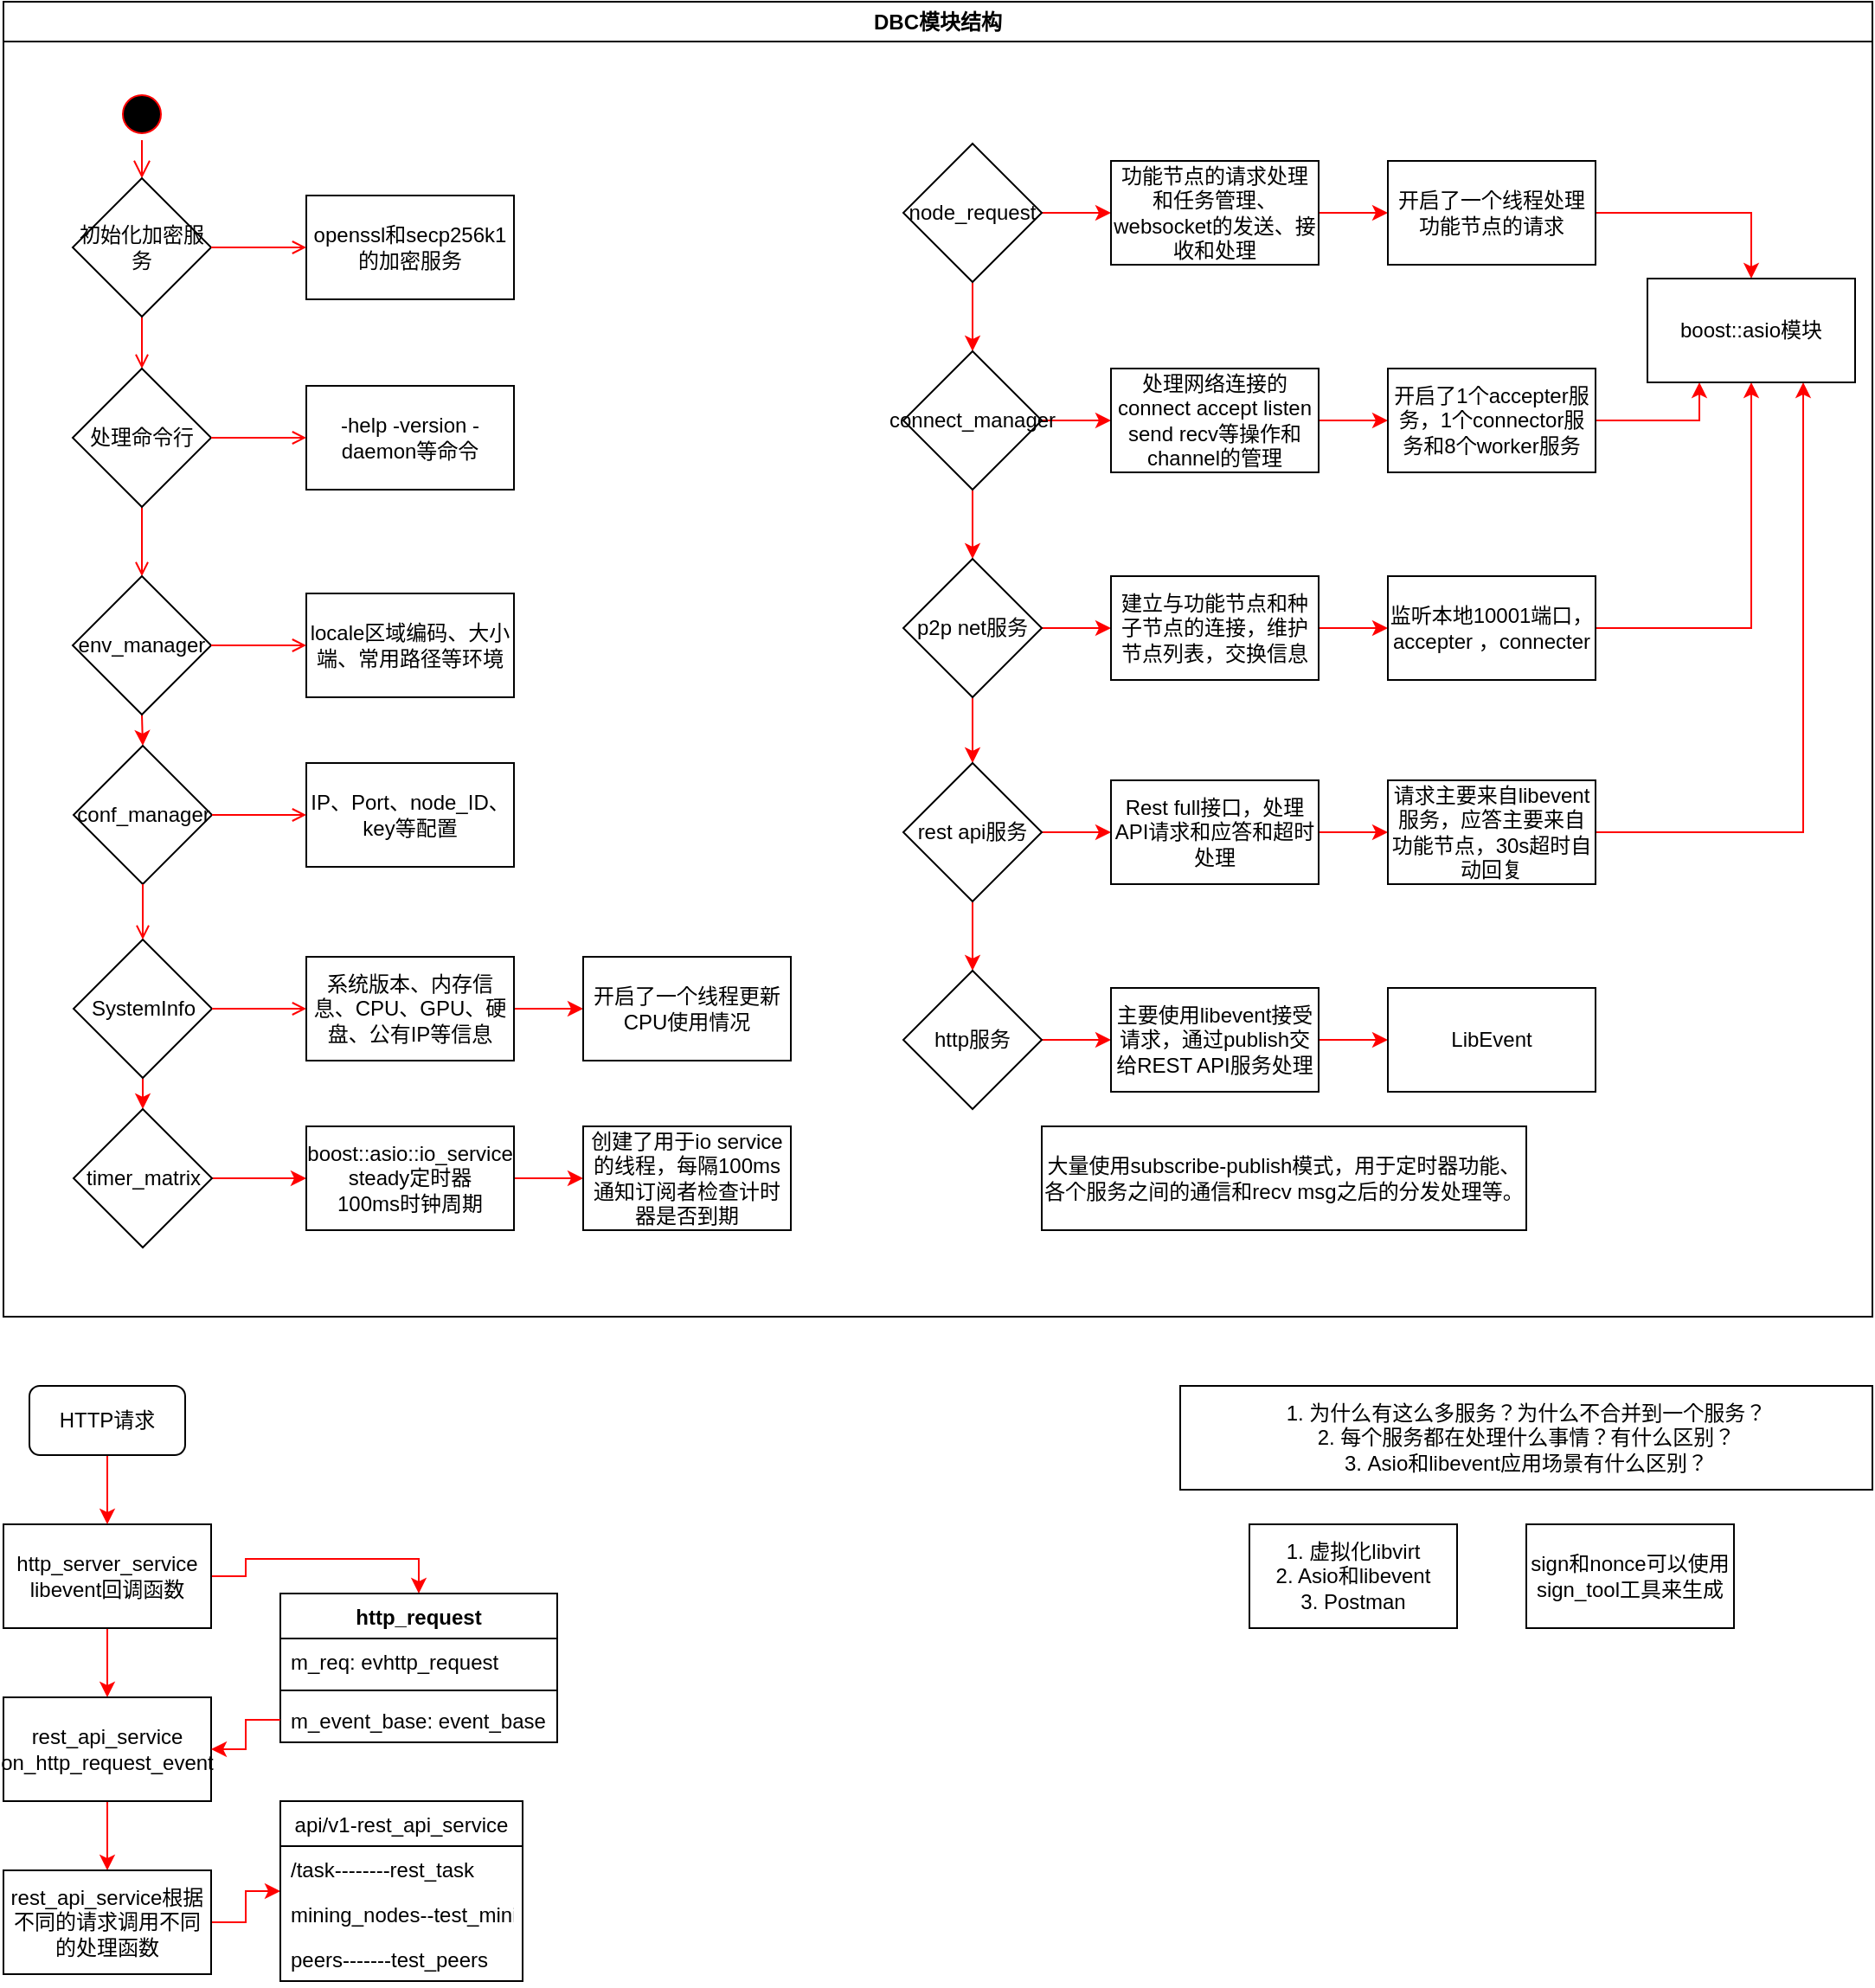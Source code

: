 <mxfile version="20.8.19" type="github" pages="12">
  <diagram name="DBC" id="e7e014a7-5840-1c2e-5031-d8a46d1fe8dd">
    <mxGraphModel dx="1434" dy="764" grid="1" gridSize="10" guides="1" tooltips="1" connect="1" arrows="1" fold="1" page="1" pageScale="1" pageWidth="1169" pageHeight="826" background="none" math="0" shadow="0">
      <root>
        <mxCell id="0" />
        <mxCell id="1" parent="0" />
        <mxCell id="2" value="DBC模块结构" style="swimlane;whiteSpace=wrap" parent="1" vertex="1">
          <mxGeometry x="40" y="40" width="1080" height="760" as="geometry" />
        </mxCell>
        <mxCell id="5" value="" style="ellipse;shape=startState;fillColor=#000000;strokeColor=#ff0000;" parent="2" vertex="1">
          <mxGeometry x="65" y="50" width="30" height="30" as="geometry" />
        </mxCell>
        <mxCell id="6" value="" style="edgeStyle=elbowEdgeStyle;elbow=horizontal;verticalAlign=bottom;endArrow=open;endSize=8;strokeColor=#FF0000;endFill=1;rounded=0;entryX=0.5;entryY=0;entryDx=0;entryDy=0;" parent="2" source="5" target="j3g2-RbLPYTZvtvbNVoc-41" edge="1">
          <mxGeometry x="65" y="50" as="geometry">
            <mxPoint x="80.5" y="120" as="targetPoint" />
          </mxGeometry>
        </mxCell>
        <mxCell id="9" value="" style="endArrow=open;strokeColor=#FF0000;endFill=1;rounded=0;exitX=0.5;exitY=1;exitDx=0;exitDy=0;entryX=0.5;entryY=0;entryDx=0;entryDy=0;" parent="2" source="j3g2-RbLPYTZvtvbNVoc-41" target="j3g2-RbLPYTZvtvbNVoc-42" edge="1">
          <mxGeometry relative="1" as="geometry">
            <mxPoint x="80" y="170" as="sourcePoint" />
            <mxPoint x="180.5" y="142" as="targetPoint" />
          </mxGeometry>
        </mxCell>
        <mxCell id="11" value="" style="endArrow=open;strokeColor=#FF0000;endFill=1;rounded=0;entryX=0.5;entryY=0;entryDx=0;entryDy=0;exitX=0.5;exitY=1;exitDx=0;exitDy=0;" parent="2" source="j3g2-RbLPYTZvtvbNVoc-42" target="j3g2-RbLPYTZvtvbNVoc-43" edge="1">
          <mxGeometry relative="1" as="geometry">
            <mxPoint x="160.5" y="322" as="sourcePoint" />
            <mxPoint x="80" y="335" as="targetPoint" />
          </mxGeometry>
        </mxCell>
        <mxCell id="j3g2-RbLPYTZvtvbNVoc-41" value="初始化加密服务" style="rhombus;whiteSpace=wrap;html=1;" parent="2" vertex="1">
          <mxGeometry x="40" y="102" width="80" height="80" as="geometry" />
        </mxCell>
        <mxCell id="j3g2-RbLPYTZvtvbNVoc-42" value="处理命令行" style="rhombus;whiteSpace=wrap;html=1;" parent="2" vertex="1">
          <mxGeometry x="40" y="212" width="80" height="80" as="geometry" />
        </mxCell>
        <mxCell id="j3g2-RbLPYTZvtvbNVoc-46" style="edgeStyle=orthogonalEdgeStyle;rounded=0;orthogonalLoop=1;jettySize=auto;html=1;exitX=0.5;exitY=1;exitDx=0;exitDy=0;entryX=0.5;entryY=0;entryDx=0;entryDy=0;strokeColor=#FF0000;" parent="2" source="j3g2-RbLPYTZvtvbNVoc-43" target="j3g2-RbLPYTZvtvbNVoc-44" edge="1">
          <mxGeometry relative="1" as="geometry" />
        </mxCell>
        <mxCell id="j3g2-RbLPYTZvtvbNVoc-43" value="env_manager" style="rhombus;whiteSpace=wrap;html=1;" parent="2" vertex="1">
          <mxGeometry x="40" y="332" width="80" height="80" as="geometry" />
        </mxCell>
        <mxCell id="j3g2-RbLPYTZvtvbNVoc-44" value="conf_manager" style="rhombus;whiteSpace=wrap;html=1;" parent="2" vertex="1">
          <mxGeometry x="40.5" y="430" width="80" height="80" as="geometry" />
        </mxCell>
        <mxCell id="j3g2-RbLPYTZvtvbNVoc-63" style="edgeStyle=orthogonalEdgeStyle;rounded=0;orthogonalLoop=1;jettySize=auto;html=1;exitX=0.5;exitY=1;exitDx=0;exitDy=0;entryX=0.5;entryY=0;entryDx=0;entryDy=0;strokeColor=#FF0000;" parent="2" source="j3g2-RbLPYTZvtvbNVoc-48" target="j3g2-RbLPYTZvtvbNVoc-62" edge="1">
          <mxGeometry relative="1" as="geometry" />
        </mxCell>
        <mxCell id="j3g2-RbLPYTZvtvbNVoc-48" value="SystemInfo" style="rhombus;whiteSpace=wrap;html=1;" parent="2" vertex="1">
          <mxGeometry x="40.5" y="542" width="80" height="80" as="geometry" />
        </mxCell>
        <mxCell id="j3g2-RbLPYTZvtvbNVoc-50" value="" style="endArrow=open;strokeColor=#FF0000;endFill=1;rounded=0;entryX=0.5;entryY=0;entryDx=0;entryDy=0;exitX=0.5;exitY=1;exitDx=0;exitDy=0;" parent="2" source="j3g2-RbLPYTZvtvbNVoc-44" target="j3g2-RbLPYTZvtvbNVoc-48" edge="1">
          <mxGeometry relative="1" as="geometry">
            <mxPoint x="90" y="302" as="sourcePoint" />
            <mxPoint x="90" y="342" as="targetPoint" />
          </mxGeometry>
        </mxCell>
        <mxCell id="j3g2-RbLPYTZvtvbNVoc-51" value="openssl和secp256k1的加密服务" style="rounded=0;whiteSpace=wrap;html=1;" parent="2" vertex="1">
          <mxGeometry x="175" y="112" width="120" height="60" as="geometry" />
        </mxCell>
        <mxCell id="20" value="" style="endArrow=open;strokeColor=#FF0000;endFill=1;rounded=0;exitX=1;exitY=0.5;exitDx=0;exitDy=0;entryX=0;entryY=0.5;entryDx=0;entryDy=0;" parent="2" source="j3g2-RbLPYTZvtvbNVoc-41" target="j3g2-RbLPYTZvtvbNVoc-51" edge="1">
          <mxGeometry relative="1" as="geometry">
            <mxPoint x="259.5" y="448" as="sourcePoint" />
            <mxPoint x="389.5" y="448" as="targetPoint" />
          </mxGeometry>
        </mxCell>
        <mxCell id="j3g2-RbLPYTZvtvbNVoc-52" value="-help -version -daemon等命令" style="rounded=0;whiteSpace=wrap;html=1;" parent="2" vertex="1">
          <mxGeometry x="175" y="222" width="120" height="60" as="geometry" />
        </mxCell>
        <mxCell id="j3g2-RbLPYTZvtvbNVoc-53" value="" style="endArrow=open;strokeColor=#FF0000;endFill=1;rounded=0;exitX=1;exitY=0.5;exitDx=0;exitDy=0;entryX=0;entryY=0.5;entryDx=0;entryDy=0;" parent="2" source="j3g2-RbLPYTZvtvbNVoc-42" target="j3g2-RbLPYTZvtvbNVoc-52" edge="1">
          <mxGeometry relative="1" as="geometry">
            <mxPoint x="130" y="152" as="sourcePoint" />
            <mxPoint x="295" y="152" as="targetPoint" />
          </mxGeometry>
        </mxCell>
        <mxCell id="j3g2-RbLPYTZvtvbNVoc-54" value="locale区域编码、大小端、常用路径等环境" style="rounded=0;whiteSpace=wrap;html=1;" parent="2" vertex="1">
          <mxGeometry x="175" y="342" width="120" height="60" as="geometry" />
        </mxCell>
        <mxCell id="j3g2-RbLPYTZvtvbNVoc-55" value="" style="endArrow=open;strokeColor=#FF0000;endFill=1;rounded=0;exitX=1;exitY=0.5;exitDx=0;exitDy=0;entryX=0;entryY=0.5;entryDx=0;entryDy=0;" parent="2" source="j3g2-RbLPYTZvtvbNVoc-43" target="j3g2-RbLPYTZvtvbNVoc-54" edge="1">
          <mxGeometry relative="1" as="geometry">
            <mxPoint x="130" y="262" as="sourcePoint" />
            <mxPoint x="295" y="262" as="targetPoint" />
          </mxGeometry>
        </mxCell>
        <mxCell id="j3g2-RbLPYTZvtvbNVoc-56" value="IP、Port、node_ID、key等配置" style="rounded=0;whiteSpace=wrap;html=1;" parent="2" vertex="1">
          <mxGeometry x="175" y="440" width="120" height="60" as="geometry" />
        </mxCell>
        <mxCell id="j3g2-RbLPYTZvtvbNVoc-57" value="" style="endArrow=open;strokeColor=#FF0000;endFill=1;rounded=0;exitX=1;exitY=0.5;exitDx=0;exitDy=0;entryX=0;entryY=0.5;entryDx=0;entryDy=0;" parent="2" source="j3g2-RbLPYTZvtvbNVoc-44" target="j3g2-RbLPYTZvtvbNVoc-56" edge="1">
          <mxGeometry relative="1" as="geometry">
            <mxPoint x="130" y="382" as="sourcePoint" />
            <mxPoint x="295" y="382" as="targetPoint" />
          </mxGeometry>
        </mxCell>
        <mxCell id="j3g2-RbLPYTZvtvbNVoc-66" style="edgeStyle=orthogonalEdgeStyle;rounded=0;orthogonalLoop=1;jettySize=auto;html=1;exitX=1;exitY=0.5;exitDx=0;exitDy=0;entryX=0;entryY=0.5;entryDx=0;entryDy=0;strokeColor=#FF0000;" parent="2" source="j3g2-RbLPYTZvtvbNVoc-58" target="j3g2-RbLPYTZvtvbNVoc-60" edge="1">
          <mxGeometry relative="1" as="geometry" />
        </mxCell>
        <mxCell id="j3g2-RbLPYTZvtvbNVoc-58" value="系统版本、内存信息、CPU、GPU、硬盘、公有IP等信息" style="rounded=0;whiteSpace=wrap;html=1;" parent="2" vertex="1">
          <mxGeometry x="175" y="552" width="120" height="60" as="geometry" />
        </mxCell>
        <mxCell id="j3g2-RbLPYTZvtvbNVoc-60" value="开启了一个线程更新CPU使用情况" style="rounded=0;whiteSpace=wrap;html=1;" parent="2" vertex="1">
          <mxGeometry x="335" y="552" width="120" height="60" as="geometry" />
        </mxCell>
        <mxCell id="j3g2-RbLPYTZvtvbNVoc-65" style="edgeStyle=orthogonalEdgeStyle;rounded=0;orthogonalLoop=1;jettySize=auto;html=1;exitX=1;exitY=0.5;exitDx=0;exitDy=0;strokeColor=#FF0000;" parent="2" source="j3g2-RbLPYTZvtvbNVoc-62" target="j3g2-RbLPYTZvtvbNVoc-64" edge="1">
          <mxGeometry relative="1" as="geometry" />
        </mxCell>
        <mxCell id="j3g2-RbLPYTZvtvbNVoc-62" value="timer_matrix" style="rhombus;whiteSpace=wrap;html=1;" parent="2" vertex="1">
          <mxGeometry x="40.5" y="640" width="80" height="80" as="geometry" />
        </mxCell>
        <mxCell id="j3g2-RbLPYTZvtvbNVoc-68" style="edgeStyle=orthogonalEdgeStyle;rounded=0;orthogonalLoop=1;jettySize=auto;html=1;exitX=1;exitY=0.5;exitDx=0;exitDy=0;entryX=0;entryY=0.5;entryDx=0;entryDy=0;strokeColor=#FF0000;" parent="2" source="j3g2-RbLPYTZvtvbNVoc-64" target="j3g2-RbLPYTZvtvbNVoc-67" edge="1">
          <mxGeometry relative="1" as="geometry" />
        </mxCell>
        <mxCell id="j3g2-RbLPYTZvtvbNVoc-64" value="boost::asio::io_service&lt;br&gt;steady定时器&lt;br&gt;100ms时钟周期" style="rounded=0;whiteSpace=wrap;html=1;" parent="2" vertex="1">
          <mxGeometry x="175" y="650" width="120" height="60" as="geometry" />
        </mxCell>
        <mxCell id="j3g2-RbLPYTZvtvbNVoc-67" value="创建了用于io service的线程，每隔100ms通知订阅者检查计时器是否到期" style="rounded=0;whiteSpace=wrap;html=1;" parent="2" vertex="1">
          <mxGeometry x="335" y="650" width="120" height="60" as="geometry" />
        </mxCell>
        <mxCell id="j3g2-RbLPYTZvtvbNVoc-71" style="edgeStyle=orthogonalEdgeStyle;rounded=0;orthogonalLoop=1;jettySize=auto;html=1;exitX=1;exitY=0.5;exitDx=0;exitDy=0;strokeColor=#FF0000;" parent="2" source="j3g2-RbLPYTZvtvbNVoc-69" target="j3g2-RbLPYTZvtvbNVoc-70" edge="1">
          <mxGeometry relative="1" as="geometry" />
        </mxCell>
        <mxCell id="pLDWIjj2GUjcDCVIS8U9-26" style="edgeStyle=orthogonalEdgeStyle;rounded=0;orthogonalLoop=1;jettySize=auto;html=1;exitX=0.5;exitY=1;exitDx=0;exitDy=0;entryX=0.5;entryY=0;entryDx=0;entryDy=0;strokeColor=#FF0000;" parent="2" source="j3g2-RbLPYTZvtvbNVoc-69" target="j3g2-RbLPYTZvtvbNVoc-72" edge="1">
          <mxGeometry relative="1" as="geometry" />
        </mxCell>
        <mxCell id="j3g2-RbLPYTZvtvbNVoc-69" value="node_request" style="rhombus;whiteSpace=wrap;html=1;" parent="2" vertex="1">
          <mxGeometry x="520" y="82" width="80" height="80" as="geometry" />
        </mxCell>
        <mxCell id="j3g2-RbLPYTZvtvbNVoc-75" style="edgeStyle=orthogonalEdgeStyle;rounded=0;orthogonalLoop=1;jettySize=auto;html=1;exitX=1;exitY=0.5;exitDx=0;exitDy=0;entryX=0;entryY=0.5;entryDx=0;entryDy=0;strokeColor=#FF0000;" parent="2" source="j3g2-RbLPYTZvtvbNVoc-70" target="j3g2-RbLPYTZvtvbNVoc-74" edge="1">
          <mxGeometry relative="1" as="geometry" />
        </mxCell>
        <mxCell id="j3g2-RbLPYTZvtvbNVoc-70" value="功能节点的请求处理和任务管理、websocket的发送、接收和处理" style="rounded=0;whiteSpace=wrap;html=1;" parent="2" vertex="1">
          <mxGeometry x="640" y="92" width="120" height="60" as="geometry" />
        </mxCell>
        <mxCell id="j3g2-RbLPYTZvtvbNVoc-86" style="edgeStyle=orthogonalEdgeStyle;rounded=0;orthogonalLoop=1;jettySize=auto;html=1;exitX=1;exitY=0.5;exitDx=0;exitDy=0;strokeColor=#FF0000;" parent="2" source="j3g2-RbLPYTZvtvbNVoc-72" target="j3g2-RbLPYTZvtvbNVoc-76" edge="1">
          <mxGeometry relative="1" as="geometry" />
        </mxCell>
        <mxCell id="pLDWIjj2GUjcDCVIS8U9-27" style="edgeStyle=orthogonalEdgeStyle;rounded=0;orthogonalLoop=1;jettySize=auto;html=1;exitX=0.5;exitY=1;exitDx=0;exitDy=0;strokeColor=#FF0000;" parent="2" source="j3g2-RbLPYTZvtvbNVoc-72" target="j3g2-RbLPYTZvtvbNVoc-73" edge="1">
          <mxGeometry relative="1" as="geometry" />
        </mxCell>
        <mxCell id="j3g2-RbLPYTZvtvbNVoc-72" value="connect_manager" style="rhombus;whiteSpace=wrap;html=1;" parent="2" vertex="1">
          <mxGeometry x="520" y="202" width="80" height="80" as="geometry" />
        </mxCell>
        <mxCell id="j3g2-RbLPYTZvtvbNVoc-88" style="edgeStyle=orthogonalEdgeStyle;rounded=0;orthogonalLoop=1;jettySize=auto;html=1;exitX=1;exitY=0.5;exitDx=0;exitDy=0;entryX=0;entryY=0.5;entryDx=0;entryDy=0;strokeColor=#FF0000;" parent="2" source="j3g2-RbLPYTZvtvbNVoc-73" target="j3g2-RbLPYTZvtvbNVoc-78" edge="1">
          <mxGeometry relative="1" as="geometry" />
        </mxCell>
        <mxCell id="pLDWIjj2GUjcDCVIS8U9-28" style="edgeStyle=orthogonalEdgeStyle;rounded=0;orthogonalLoop=1;jettySize=auto;html=1;exitX=0.5;exitY=1;exitDx=0;exitDy=0;strokeColor=#FF0000;" parent="2" source="j3g2-RbLPYTZvtvbNVoc-73" target="j3g2-RbLPYTZvtvbNVoc-80" edge="1">
          <mxGeometry relative="1" as="geometry" />
        </mxCell>
        <mxCell id="j3g2-RbLPYTZvtvbNVoc-73" value="p2p net服务" style="rhombus;whiteSpace=wrap;html=1;" parent="2" vertex="1">
          <mxGeometry x="520" y="322" width="80" height="80" as="geometry" />
        </mxCell>
        <mxCell id="j3g2-RbLPYTZvtvbNVoc-95" style="edgeStyle=orthogonalEdgeStyle;rounded=0;orthogonalLoop=1;jettySize=auto;html=1;exitX=1;exitY=0.5;exitDx=0;exitDy=0;entryX=0.5;entryY=0;entryDx=0;entryDy=0;strokeColor=#FF0000;" parent="2" source="j3g2-RbLPYTZvtvbNVoc-74" target="j3g2-RbLPYTZvtvbNVoc-94" edge="1">
          <mxGeometry relative="1" as="geometry" />
        </mxCell>
        <mxCell id="j3g2-RbLPYTZvtvbNVoc-74" value="开启了一个线程处理功能节点的请求" style="rounded=0;whiteSpace=wrap;html=1;" parent="2" vertex="1">
          <mxGeometry x="800" y="92" width="120" height="60" as="geometry" />
        </mxCell>
        <mxCell id="j3g2-RbLPYTZvtvbNVoc-87" style="edgeStyle=orthogonalEdgeStyle;rounded=0;orthogonalLoop=1;jettySize=auto;html=1;exitX=1;exitY=0.5;exitDx=0;exitDy=0;strokeColor=#FF0000;" parent="2" source="j3g2-RbLPYTZvtvbNVoc-76" target="j3g2-RbLPYTZvtvbNVoc-77" edge="1">
          <mxGeometry relative="1" as="geometry" />
        </mxCell>
        <mxCell id="j3g2-RbLPYTZvtvbNVoc-76" value="处理网络连接的connect accept listen send recv等操作和 channel的管理" style="rounded=0;whiteSpace=wrap;html=1;" parent="2" vertex="1">
          <mxGeometry x="640" y="212" width="120" height="60" as="geometry" />
        </mxCell>
        <mxCell id="j3g2-RbLPYTZvtvbNVoc-96" style="edgeStyle=orthogonalEdgeStyle;rounded=0;orthogonalLoop=1;jettySize=auto;html=1;exitX=1;exitY=0.5;exitDx=0;exitDy=0;entryX=0.25;entryY=1;entryDx=0;entryDy=0;strokeColor=#FF0000;" parent="2" source="j3g2-RbLPYTZvtvbNVoc-77" target="j3g2-RbLPYTZvtvbNVoc-94" edge="1">
          <mxGeometry relative="1" as="geometry" />
        </mxCell>
        <mxCell id="j3g2-RbLPYTZvtvbNVoc-77" value="开启了1个accepter服务，1个connector服务和8个worker服务" style="rounded=0;whiteSpace=wrap;html=1;" parent="2" vertex="1">
          <mxGeometry x="800" y="212" width="120" height="60" as="geometry" />
        </mxCell>
        <mxCell id="j3g2-RbLPYTZvtvbNVoc-89" style="edgeStyle=orthogonalEdgeStyle;rounded=0;orthogonalLoop=1;jettySize=auto;html=1;exitX=1;exitY=0.5;exitDx=0;exitDy=0;strokeColor=#FF0000;" parent="2" source="j3g2-RbLPYTZvtvbNVoc-78" target="j3g2-RbLPYTZvtvbNVoc-79" edge="1">
          <mxGeometry relative="1" as="geometry" />
        </mxCell>
        <mxCell id="j3g2-RbLPYTZvtvbNVoc-78" value="&lt;span&gt;建立与功能节点和种子节点的连接，维护节点列表，交换信息&lt;/span&gt;" style="rounded=0;whiteSpace=wrap;html=1;" parent="2" vertex="1">
          <mxGeometry x="640" y="332" width="120" height="60" as="geometry" />
        </mxCell>
        <mxCell id="j3g2-RbLPYTZvtvbNVoc-97" style="edgeStyle=orthogonalEdgeStyle;rounded=0;orthogonalLoop=1;jettySize=auto;html=1;exitX=1;exitY=0.5;exitDx=0;exitDy=0;strokeColor=#FF0000;entryX=0.5;entryY=1;entryDx=0;entryDy=0;" parent="2" source="j3g2-RbLPYTZvtvbNVoc-79" target="j3g2-RbLPYTZvtvbNVoc-94" edge="1">
          <mxGeometry relative="1" as="geometry">
            <mxPoint x="1040" y="310" as="targetPoint" />
          </mxGeometry>
        </mxCell>
        <mxCell id="j3g2-RbLPYTZvtvbNVoc-79" value="监听本地10001端口，accepter ，connecter" style="rounded=0;whiteSpace=wrap;html=1;" parent="2" vertex="1">
          <mxGeometry x="800" y="332" width="120" height="60" as="geometry" />
        </mxCell>
        <mxCell id="j3g2-RbLPYTZvtvbNVoc-90" style="edgeStyle=orthogonalEdgeStyle;rounded=0;orthogonalLoop=1;jettySize=auto;html=1;exitX=1;exitY=0.5;exitDx=0;exitDy=0;strokeColor=#FF0000;" parent="2" source="j3g2-RbLPYTZvtvbNVoc-80" target="j3g2-RbLPYTZvtvbNVoc-82" edge="1">
          <mxGeometry relative="1" as="geometry" />
        </mxCell>
        <mxCell id="pLDWIjj2GUjcDCVIS8U9-29" style="edgeStyle=orthogonalEdgeStyle;rounded=0;orthogonalLoop=1;jettySize=auto;html=1;exitX=0.5;exitY=1;exitDx=0;exitDy=0;strokeColor=#FF0000;" parent="2" source="j3g2-RbLPYTZvtvbNVoc-80" target="j3g2-RbLPYTZvtvbNVoc-81" edge="1">
          <mxGeometry relative="1" as="geometry" />
        </mxCell>
        <mxCell id="j3g2-RbLPYTZvtvbNVoc-80" value="rest api服务" style="rhombus;whiteSpace=wrap;html=1;" parent="2" vertex="1">
          <mxGeometry x="520" y="440" width="80" height="80" as="geometry" />
        </mxCell>
        <mxCell id="j3g2-RbLPYTZvtvbNVoc-92" style="edgeStyle=orthogonalEdgeStyle;rounded=0;orthogonalLoop=1;jettySize=auto;html=1;exitX=1;exitY=0.5;exitDx=0;exitDy=0;entryX=0;entryY=0.5;entryDx=0;entryDy=0;strokeColor=#FF0000;" parent="2" source="j3g2-RbLPYTZvtvbNVoc-81" target="j3g2-RbLPYTZvtvbNVoc-84" edge="1">
          <mxGeometry relative="1" as="geometry" />
        </mxCell>
        <mxCell id="j3g2-RbLPYTZvtvbNVoc-81" value="http服务" style="rhombus;whiteSpace=wrap;html=1;" parent="2" vertex="1">
          <mxGeometry x="520" y="560" width="80" height="80" as="geometry" />
        </mxCell>
        <mxCell id="j3g2-RbLPYTZvtvbNVoc-91" style="edgeStyle=orthogonalEdgeStyle;rounded=0;orthogonalLoop=1;jettySize=auto;html=1;exitX=1;exitY=0.5;exitDx=0;exitDy=0;entryX=0;entryY=0.5;entryDx=0;entryDy=0;strokeColor=#FF0000;" parent="2" source="j3g2-RbLPYTZvtvbNVoc-82" target="j3g2-RbLPYTZvtvbNVoc-83" edge="1">
          <mxGeometry relative="1" as="geometry" />
        </mxCell>
        <mxCell id="j3g2-RbLPYTZvtvbNVoc-82" value="Rest full接口，处理API请求和应答和超时处理" style="rounded=0;whiteSpace=wrap;html=1;" parent="2" vertex="1">
          <mxGeometry x="640" y="450" width="120" height="60" as="geometry" />
        </mxCell>
        <mxCell id="pLDWIjj2GUjcDCVIS8U9-20" style="edgeStyle=orthogonalEdgeStyle;rounded=0;orthogonalLoop=1;jettySize=auto;html=1;exitX=1;exitY=0.5;exitDx=0;exitDy=0;entryX=0.75;entryY=1;entryDx=0;entryDy=0;entryPerimeter=0;strokeColor=#FF0000;" parent="2" source="j3g2-RbLPYTZvtvbNVoc-83" target="j3g2-RbLPYTZvtvbNVoc-94" edge="1">
          <mxGeometry relative="1" as="geometry" />
        </mxCell>
        <mxCell id="j3g2-RbLPYTZvtvbNVoc-83" value="请求主要来自libevent服务，应答主要来自功能节点，30s超时自动回复" style="rounded=0;whiteSpace=wrap;html=1;" parent="2" vertex="1">
          <mxGeometry x="800" y="450" width="120" height="60" as="geometry" />
        </mxCell>
        <mxCell id="j3g2-RbLPYTZvtvbNVoc-93" style="edgeStyle=orthogonalEdgeStyle;rounded=0;orthogonalLoop=1;jettySize=auto;html=1;exitX=1;exitY=0.5;exitDx=0;exitDy=0;strokeColor=#FF0000;" parent="2" source="j3g2-RbLPYTZvtvbNVoc-84" target="j3g2-RbLPYTZvtvbNVoc-85" edge="1">
          <mxGeometry relative="1" as="geometry" />
        </mxCell>
        <mxCell id="j3g2-RbLPYTZvtvbNVoc-84" value="&lt;span&gt;主要使用libevent接受请求，通过publish交给REST API服务处理&lt;/span&gt;" style="rounded=0;whiteSpace=wrap;html=1;" parent="2" vertex="1">
          <mxGeometry x="640" y="570" width="120" height="60" as="geometry" />
        </mxCell>
        <mxCell id="j3g2-RbLPYTZvtvbNVoc-85" value="LibEvent" style="rounded=0;whiteSpace=wrap;html=1;" parent="2" vertex="1">
          <mxGeometry x="800" y="570" width="120" height="60" as="geometry" />
        </mxCell>
        <mxCell id="j3g2-RbLPYTZvtvbNVoc-94" value="boost::asio模块" style="rounded=0;whiteSpace=wrap;html=1;" parent="2" vertex="1">
          <mxGeometry x="950" y="160" width="120" height="60" as="geometry" />
        </mxCell>
        <mxCell id="nzFxxBjij32cpxuQX-4B-20" value="大量使用subscribe-publish模式，用于定时器功能、各个服务之间的通信和recv msg之后的分发处理等。" style="rounded=0;whiteSpace=wrap;html=1;" parent="2" vertex="1">
          <mxGeometry x="600" y="650" width="280" height="60" as="geometry" />
        </mxCell>
        <mxCell id="j3g2-RbLPYTZvtvbNVoc-59" value="" style="endArrow=open;strokeColor=#FF0000;endFill=1;rounded=0;exitX=1;exitY=0.5;exitDx=0;exitDy=0;" parent="1" source="j3g2-RbLPYTZvtvbNVoc-48" edge="1">
          <mxGeometry relative="1" as="geometry">
            <mxPoint x="170.5" y="520" as="sourcePoint" />
            <mxPoint x="215" y="622" as="targetPoint" />
          </mxGeometry>
        </mxCell>
        <mxCell id="pLDWIjj2GUjcDCVIS8U9-24" value="&lt;span&gt;1. 为什么有这么多服务？为什么不合并到一个服务？&lt;br&gt;2. 每个服务都在处理什么事情？有什么区别？&lt;br&gt;3. Asio和libevent应用场景有什么区别？&lt;br&gt;&lt;/span&gt;" style="rounded=0;whiteSpace=wrap;html=1;" parent="1" vertex="1">
          <mxGeometry x="720" y="840" width="400" height="60" as="geometry" />
        </mxCell>
        <mxCell id="pLDWIjj2GUjcDCVIS8U9-25" value="1. 虚拟化libvirt&lt;br&gt;2. Asio和libevent&lt;br&gt;3. Postman" style="rounded=0;whiteSpace=wrap;html=1;" parent="1" vertex="1">
          <mxGeometry x="760" y="920" width="120" height="60" as="geometry" />
        </mxCell>
        <mxCell id="pLDWIjj2GUjcDCVIS8U9-39" style="edgeStyle=orthogonalEdgeStyle;rounded=0;orthogonalLoop=1;jettySize=auto;html=1;exitX=0.5;exitY=1;exitDx=0;exitDy=0;entryX=0.5;entryY=0;entryDx=0;entryDy=0;strokeColor=#FF0000;" parent="1" source="pLDWIjj2GUjcDCVIS8U9-31" target="pLDWIjj2GUjcDCVIS8U9-34" edge="1">
          <mxGeometry relative="1" as="geometry" />
        </mxCell>
        <mxCell id="pLDWIjj2GUjcDCVIS8U9-43" style="edgeStyle=orthogonalEdgeStyle;rounded=0;orthogonalLoop=1;jettySize=auto;html=1;exitX=1;exitY=0.5;exitDx=0;exitDy=0;entryX=0.5;entryY=0;entryDx=0;entryDy=0;strokeColor=#FF0000;" parent="1" source="pLDWIjj2GUjcDCVIS8U9-31" target="pLDWIjj2GUjcDCVIS8U9-35" edge="1">
          <mxGeometry relative="1" as="geometry" />
        </mxCell>
        <mxCell id="pLDWIjj2GUjcDCVIS8U9-31" value="http_server_service&lt;br&gt;libevent回调函数" style="rounded=0;whiteSpace=wrap;html=1;" parent="1" vertex="1">
          <mxGeometry x="40" y="920" width="120" height="60" as="geometry" />
        </mxCell>
        <mxCell id="pLDWIjj2GUjcDCVIS8U9-33" style="edgeStyle=orthogonalEdgeStyle;rounded=0;orthogonalLoop=1;jettySize=auto;html=1;exitX=0.5;exitY=1;exitDx=0;exitDy=0;entryX=0.5;entryY=0;entryDx=0;entryDy=0;strokeColor=#FF0000;" parent="1" source="pLDWIjj2GUjcDCVIS8U9-32" target="pLDWIjj2GUjcDCVIS8U9-31" edge="1">
          <mxGeometry relative="1" as="geometry" />
        </mxCell>
        <mxCell id="pLDWIjj2GUjcDCVIS8U9-32" value="HTTP请求" style="rounded=1;whiteSpace=wrap;html=1;" parent="1" vertex="1">
          <mxGeometry x="55" y="840" width="90" height="40" as="geometry" />
        </mxCell>
        <mxCell id="3PtT3HsG_hEtQFNHx_Ds-42" style="edgeStyle=orthogonalEdgeStyle;rounded=0;orthogonalLoop=1;jettySize=auto;html=1;exitX=0.5;exitY=1;exitDx=0;exitDy=0;strokeColor=#FF0000;" parent="1" source="pLDWIjj2GUjcDCVIS8U9-34" target="3PtT3HsG_hEtQFNHx_Ds-20" edge="1">
          <mxGeometry relative="1" as="geometry" />
        </mxCell>
        <mxCell id="pLDWIjj2GUjcDCVIS8U9-34" value="rest_api_service&lt;br&gt;on_http_request_event" style="rounded=0;whiteSpace=wrap;html=1;" parent="1" vertex="1">
          <mxGeometry x="40" y="1020" width="120" height="60" as="geometry" />
        </mxCell>
        <mxCell id="pLDWIjj2GUjcDCVIS8U9-35" value="http_request" style="swimlane;fontStyle=1;align=center;verticalAlign=top;childLayout=stackLayout;horizontal=1;startSize=26;horizontalStack=0;resizeParent=1;resizeParentMax=0;resizeLast=0;collapsible=1;marginBottom=0;" parent="1" vertex="1">
          <mxGeometry x="200" y="960" width="160" height="86" as="geometry" />
        </mxCell>
        <mxCell id="pLDWIjj2GUjcDCVIS8U9-36" value="m_req: evhttp_request" style="text;strokeColor=none;fillColor=none;align=left;verticalAlign=top;spacingLeft=4;spacingRight=4;overflow=hidden;rotatable=0;points=[[0,0.5],[1,0.5]];portConstraint=eastwest;" parent="pLDWIjj2GUjcDCVIS8U9-35" vertex="1">
          <mxGeometry y="26" width="160" height="26" as="geometry" />
        </mxCell>
        <mxCell id="pLDWIjj2GUjcDCVIS8U9-37" value="" style="line;strokeWidth=1;fillColor=none;align=left;verticalAlign=middle;spacingTop=-1;spacingLeft=3;spacingRight=3;rotatable=0;labelPosition=right;points=[];portConstraint=eastwest;" parent="pLDWIjj2GUjcDCVIS8U9-35" vertex="1">
          <mxGeometry y="52" width="160" height="8" as="geometry" />
        </mxCell>
        <mxCell id="pLDWIjj2GUjcDCVIS8U9-38" value="m_event_base: event_base" style="text;strokeColor=none;fillColor=none;align=left;verticalAlign=top;spacingLeft=4;spacingRight=4;overflow=hidden;rotatable=0;points=[[0,0.5],[1,0.5]];portConstraint=eastwest;" parent="pLDWIjj2GUjcDCVIS8U9-35" vertex="1">
          <mxGeometry y="60" width="160" height="26" as="geometry" />
        </mxCell>
        <mxCell id="pLDWIjj2GUjcDCVIS8U9-44" style="edgeStyle=orthogonalEdgeStyle;rounded=0;orthogonalLoop=1;jettySize=auto;html=1;exitX=0;exitY=0.5;exitDx=0;exitDy=0;strokeColor=#FF0000;" parent="1" source="pLDWIjj2GUjcDCVIS8U9-38" target="pLDWIjj2GUjcDCVIS8U9-34" edge="1">
          <mxGeometry relative="1" as="geometry" />
        </mxCell>
        <mxCell id="3PtT3HsG_hEtQFNHx_Ds-43" style="edgeStyle=orthogonalEdgeStyle;rounded=0;orthogonalLoop=1;jettySize=auto;html=1;exitX=1;exitY=0.5;exitDx=0;exitDy=0;strokeColor=#FF0000;" parent="1" source="3PtT3HsG_hEtQFNHx_Ds-20" target="3PtT3HsG_hEtQFNHx_Ds-35" edge="1">
          <mxGeometry relative="1" as="geometry" />
        </mxCell>
        <mxCell id="3PtT3HsG_hEtQFNHx_Ds-20" value="rest_api_service根据不同的请求调用不同的处理函数" style="rounded=0;whiteSpace=wrap;html=1;" parent="1" vertex="1">
          <mxGeometry x="40" y="1120" width="120" height="60" as="geometry" />
        </mxCell>
        <mxCell id="3PtT3HsG_hEtQFNHx_Ds-35" value="api/v1-rest_api_service" style="swimlane;fontStyle=0;childLayout=stackLayout;horizontal=1;startSize=26;horizontalStack=0;resizeParent=1;resizeParentMax=0;resizeLast=0;collapsible=1;marginBottom=0;" parent="1" vertex="1">
          <mxGeometry x="200" y="1080" width="140" height="104" as="geometry" />
        </mxCell>
        <mxCell id="3PtT3HsG_hEtQFNHx_Ds-36" value="/task--------rest_task" style="text;strokeColor=none;fillColor=none;align=left;verticalAlign=top;spacingLeft=4;spacingRight=4;overflow=hidden;rotatable=0;points=[[0,0.5],[1,0.5]];portConstraint=eastwest;" parent="3PtT3HsG_hEtQFNHx_Ds-35" vertex="1">
          <mxGeometry y="26" width="140" height="26" as="geometry" />
        </mxCell>
        <mxCell id="3PtT3HsG_hEtQFNHx_Ds-37" value="mining_nodes--test_mining_node" style="text;strokeColor=none;fillColor=none;align=left;verticalAlign=top;spacingLeft=4;spacingRight=4;overflow=hidden;rotatable=0;points=[[0,0.5],[1,0.5]];portConstraint=eastwest;" parent="3PtT3HsG_hEtQFNHx_Ds-35" vertex="1">
          <mxGeometry y="52" width="140" height="26" as="geometry" />
        </mxCell>
        <mxCell id="3PtT3HsG_hEtQFNHx_Ds-38" value="peers-------test_peers" style="text;strokeColor=none;fillColor=none;align=left;verticalAlign=top;spacingLeft=4;spacingRight=4;overflow=hidden;rotatable=0;points=[[0,0.5],[1,0.5]];portConstraint=eastwest;" parent="3PtT3HsG_hEtQFNHx_Ds-35" vertex="1">
          <mxGeometry y="78" width="140" height="26" as="geometry" />
        </mxCell>
        <mxCell id="3PtT3HsG_hEtQFNHx_Ds-44" value="sign和nonce可以使用sign_tool工具来生成" style="rounded=0;whiteSpace=wrap;html=1;" parent="1" vertex="1">
          <mxGeometry x="920" y="920" width="120" height="60" as="geometry" />
        </mxCell>
      </root>
    </mxGraphModel>
  </diagram>
  <diagram id="8W5AxXrkHtBveaR6aN0X" name="QueryNodeInfo">
    <mxGraphModel dx="2074" dy="1124" grid="1" gridSize="10" guides="1" tooltips="1" connect="1" arrows="1" fold="1" page="1" pageScale="1" pageWidth="1169" pageHeight="827" math="0" shadow="0">
      <root>
        <mxCell id="1dMdUkg9OKJn6RgYqx3M-0" />
        <mxCell id="1dMdUkg9OKJn6RgYqx3M-1" parent="1dMdUkg9OKJn6RgYqx3M-0" />
        <mxCell id="VzqQslKlA9wnV3qL3NKP-0" value="功能节点--query node info" style="swimlane;" parent="1dMdUkg9OKJn6RgYqx3M-1" vertex="1">
          <mxGeometry x="720" y="40" width="360" height="600" as="geometry" />
        </mxCell>
        <mxCell id="VzqQslKlA9wnV3qL3NKP-1" style="edgeStyle=orthogonalEdgeStyle;rounded=0;orthogonalLoop=1;jettySize=auto;html=1;exitX=0.5;exitY=1;exitDx=0;exitDy=0;entryX=0.5;entryY=0;entryDx=0;entryDy=0;strokeColor=#FF0000;" parent="VzqQslKlA9wnV3qL3NKP-0" source="VzqQslKlA9wnV3qL3NKP-2" target="VzqQslKlA9wnV3qL3NKP-6" edge="1">
          <mxGeometry relative="1" as="geometry" />
        </mxCell>
        <mxCell id="VzqQslKlA9wnV3qL3NKP-2" value="matrix_socket_channel_handler::on_read&lt;br&gt;recv msg:&amp;nbsp;node_query_node_info_req" style="rounded=0;whiteSpace=wrap;html=1;" parent="VzqQslKlA9wnV3qL3NKP-0" vertex="1">
          <mxGeometry x="20" y="40" width="320" height="60" as="geometry" />
        </mxCell>
        <mxCell id="VzqQslKlA9wnV3qL3NKP-3" style="edgeStyle=orthogonalEdgeStyle;rounded=0;orthogonalLoop=1;jettySize=auto;html=1;exitX=0.5;exitY=1;exitDx=0;exitDy=0;entryX=0.5;entryY=0;entryDx=0;entryDy=0;strokeColor=#FF0000;" parent="VzqQslKlA9wnV3qL3NKP-0" source="VzqQslKlA9wnV3qL3NKP-4" target="VzqQslKlA9wnV3qL3NKP-8" edge="1">
          <mxGeometry relative="1" as="geometry" />
        </mxCell>
        <mxCell id="VzqQslKlA9wnV3qL3NKP-4" value="node_request_service::on_node_query_node_info_req" style="rounded=0;whiteSpace=wrap;html=1;" parent="VzqQslKlA9wnV3qL3NKP-0" vertex="1">
          <mxGeometry x="20" y="200" width="320" height="60" as="geometry" />
        </mxCell>
        <mxCell id="VzqQslKlA9wnV3qL3NKP-5" style="edgeStyle=orthogonalEdgeStyle;rounded=0;orthogonalLoop=1;jettySize=auto;html=1;exitX=0.5;exitY=1;exitDx=0;exitDy=0;entryX=0.5;entryY=0;entryDx=0;entryDy=0;strokeColor=#FF0000;" parent="VzqQslKlA9wnV3qL3NKP-0" source="VzqQslKlA9wnV3qL3NKP-6" target="VzqQslKlA9wnV3qL3NKP-4" edge="1">
          <mxGeometry relative="1" as="geometry" />
        </mxCell>
        <mxCell id="VzqQslKlA9wnV3qL3NKP-6" value="topic_manager::instance().publish" style="rounded=0;whiteSpace=wrap;html=1;" parent="VzqQslKlA9wnV3qL3NKP-0" vertex="1">
          <mxGeometry x="20" y="120" width="320" height="60" as="geometry" />
        </mxCell>
        <mxCell id="VzqQslKlA9wnV3qL3NKP-7" style="edgeStyle=orthogonalEdgeStyle;rounded=0;orthogonalLoop=1;jettySize=auto;html=1;exitX=0.5;exitY=1;exitDx=0;exitDy=0;entryX=0.5;entryY=0;entryDx=0;entryDy=0;strokeColor=#FF0000;" parent="VzqQslKlA9wnV3qL3NKP-0" source="VzqQslKlA9wnV3qL3NKP-8" target="VzqQslKlA9wnV3qL3NKP-10" edge="1">
          <mxGeometry relative="1" as="geometry" />
        </mxCell>
        <mxCell id="VzqQslKlA9wnV3qL3NKP-8" value="node_request_service::query_node_info" style="rounded=0;whiteSpace=wrap;html=1;" parent="VzqQslKlA9wnV3qL3NKP-0" vertex="1">
          <mxGeometry x="20" y="280" width="320" height="60" as="geometry" />
        </mxCell>
        <mxCell id="VzqQslKlA9wnV3qL3NKP-9" style="edgeStyle=orthogonalEdgeStyle;rounded=0;orthogonalLoop=1;jettySize=auto;html=1;exitX=0.5;exitY=1;exitDx=0;exitDy=0;entryX=0.5;entryY=0;entryDx=0;entryDy=0;strokeColor=#FF0000;" parent="VzqQslKlA9wnV3qL3NKP-0" source="VzqQslKlA9wnV3qL3NKP-10" target="VzqQslKlA9wnV3qL3NKP-13" edge="1">
          <mxGeometry relative="1" as="geometry" />
        </mxCell>
        <mxCell id="VzqQslKlA9wnV3qL3NKP-10" value="connection_manager::send_resp_message&lt;br&gt;node_query_node_info_rsp" style="rounded=0;whiteSpace=wrap;html=1;" parent="VzqQslKlA9wnV3qL3NKP-0" vertex="1">
          <mxGeometry x="20" y="360" width="320" height="60" as="geometry" />
        </mxCell>
        <mxCell id="VzqQslKlA9wnV3qL3NKP-11" value="tcp_socket_channel::write&lt;br&gt;node_query_node_info_rsp" style="rounded=0;whiteSpace=wrap;html=1;" parent="VzqQslKlA9wnV3qL3NKP-0" vertex="1">
          <mxGeometry x="20" y="520" width="320" height="60" as="geometry" />
        </mxCell>
        <mxCell id="VzqQslKlA9wnV3qL3NKP-12" style="edgeStyle=orthogonalEdgeStyle;rounded=0;orthogonalLoop=1;jettySize=auto;html=1;exitX=0.5;exitY=1;exitDx=0;exitDy=0;entryX=0.5;entryY=0;entryDx=0;entryDy=0;strokeColor=#FF0000;" parent="VzqQslKlA9wnV3qL3NKP-0" source="VzqQslKlA9wnV3qL3NKP-13" target="VzqQslKlA9wnV3qL3NKP-11" edge="1">
          <mxGeometry relative="1" as="geometry" />
        </mxCell>
        <mxCell id="VzqQslKlA9wnV3qL3NKP-13" value="connection_manager::find_fast_path&lt;br&gt;根据path找到channel" style="rounded=0;whiteSpace=wrap;html=1;" parent="VzqQslKlA9wnV3qL3NKP-0" vertex="1">
          <mxGeometry x="20" y="440" width="320" height="60" as="geometry" />
        </mxCell>
        <mxCell id="VzqQslKlA9wnV3qL3NKP-14" value="客户端节点-query node info" style="swimlane;" parent="1dMdUkg9OKJn6RgYqx3M-1" vertex="1">
          <mxGeometry x="40" y="40" width="640" height="600" as="geometry" />
        </mxCell>
        <mxCell id="VzqQslKlA9wnV3qL3NKP-15" style="edgeStyle=orthogonalEdgeStyle;rounded=0;orthogonalLoop=1;jettySize=auto;html=1;exitX=0.5;exitY=1;exitDx=0;exitDy=0;entryX=0.5;entryY=0;entryDx=0;entryDy=0;strokeColor=#FF0000;" parent="VzqQslKlA9wnV3qL3NKP-14" source="VzqQslKlA9wnV3qL3NKP-16" target="VzqQslKlA9wnV3qL3NKP-18" edge="1">
          <mxGeometry relative="1" as="geometry" />
        </mxCell>
        <mxCell id="VzqQslKlA9wnV3qL3NKP-16" value="http_server_service::on_http_request_event&lt;br&gt;recv POST request for mining_nodes" style="rounded=0;whiteSpace=wrap;html=1;" parent="VzqQslKlA9wnV3qL3NKP-14" vertex="1">
          <mxGeometry x="20" y="40" width="280" height="60" as="geometry" />
        </mxCell>
        <mxCell id="VzqQslKlA9wnV3qL3NKP-17" style="edgeStyle=orthogonalEdgeStyle;rounded=0;orthogonalLoop=1;jettySize=auto;html=1;exitX=0.5;exitY=1;exitDx=0;exitDy=0;entryX=0.5;entryY=0;entryDx=0;entryDy=0;strokeColor=#FF0000;" parent="VzqQslKlA9wnV3qL3NKP-14" source="VzqQslKlA9wnV3qL3NKP-18" target="VzqQslKlA9wnV3qL3NKP-20" edge="1">
          <mxGeometry relative="1" as="geometry" />
        </mxCell>
        <mxCell id="VzqQslKlA9wnV3qL3NKP-18" value="rest_api_service::rest_list_mining_nodes" style="rounded=0;whiteSpace=wrap;html=1;" parent="VzqQslKlA9wnV3qL3NKP-14" vertex="1">
          <mxGeometry x="20" y="120" width="280" height="60" as="geometry" />
        </mxCell>
        <mxCell id="VzqQslKlA9wnV3qL3NKP-19" style="edgeStyle=orthogonalEdgeStyle;rounded=0;orthogonalLoop=1;jettySize=auto;html=1;exitX=1;exitY=0.5;exitDx=0;exitDy=0;entryX=0;entryY=0.5;entryDx=0;entryDy=0;strokeColor=#FF0000;" parent="VzqQslKlA9wnV3qL3NKP-14" source="VzqQslKlA9wnV3qL3NKP-20" target="VzqQslKlA9wnV3qL3NKP-23" edge="1">
          <mxGeometry relative="1" as="geometry" />
        </mxCell>
        <mxCell id="VzqQslKlA9wnV3qL3NKP-20" value="connection_manager::broadcast_message&lt;br&gt;broadcast msg:&amp;nbsp;node_query_node_info_req" style="rounded=0;whiteSpace=wrap;html=1;" parent="VzqQslKlA9wnV3qL3NKP-14" vertex="1">
          <mxGeometry x="20" y="199" width="280" height="60" as="geometry" />
        </mxCell>
        <mxCell id="VzqQslKlA9wnV3qL3NKP-21" style="edgeStyle=orthogonalEdgeStyle;rounded=0;orthogonalLoop=1;jettySize=auto;html=1;exitX=0.5;exitY=1;exitDx=0;exitDy=0;entryX=0.5;entryY=0;entryDx=0;entryDy=0;strokeColor=#FF0000;" parent="VzqQslKlA9wnV3qL3NKP-14" source="VzqQslKlA9wnV3qL3NKP-22" target="VzqQslKlA9wnV3qL3NKP-27" edge="1">
          <mxGeometry relative="1" as="geometry" />
        </mxCell>
        <mxCell id="VzqQslKlA9wnV3qL3NKP-22" value="matrix_socket_channel_handler::on_read&lt;br&gt;recv mes: node_query_node_info_rsp" style="rounded=0;whiteSpace=wrap;html=1;" parent="VzqQslKlA9wnV3qL3NKP-14" vertex="1">
          <mxGeometry x="20" y="280" width="280" height="60" as="geometry" />
        </mxCell>
        <mxCell id="VzqQslKlA9wnV3qL3NKP-23" value="遍历所有channel" style="swimlane;" parent="VzqQslKlA9wnV3qL3NKP-14" vertex="1">
          <mxGeometry x="340" y="59" width="280" height="200" as="geometry" />
        </mxCell>
        <mxCell id="VzqQslKlA9wnV3qL3NKP-24" value="matrix_socket_channel_handler::on_write" style="rounded=0;whiteSpace=wrap;html=1;" parent="VzqQslKlA9wnV3qL3NKP-23" vertex="1">
          <mxGeometry x="20" y="38" width="240" height="60" as="geometry" />
        </mxCell>
        <mxCell id="VzqQslKlA9wnV3qL3NKP-25" value="tcp_socket_channel::write" style="rounded=0;whiteSpace=wrap;html=1;" parent="VzqQslKlA9wnV3qL3NKP-23" vertex="1">
          <mxGeometry x="20" y="110" width="240" height="60" as="geometry" />
        </mxCell>
        <mxCell id="VzqQslKlA9wnV3qL3NKP-26" style="edgeStyle=orthogonalEdgeStyle;rounded=0;orthogonalLoop=1;jettySize=auto;html=1;exitX=0.5;exitY=1;exitDx=0;exitDy=0;entryX=0.5;entryY=0;entryDx=0;entryDy=0;strokeColor=#FF0000;" parent="VzqQslKlA9wnV3qL3NKP-14" source="VzqQslKlA9wnV3qL3NKP-27" target="VzqQslKlA9wnV3qL3NKP-29" edge="1">
          <mxGeometry relative="1" as="geometry" />
        </mxCell>
        <mxCell id="VzqQslKlA9wnV3qL3NKP-27" value="rest_api_service::on_call_rsp_handler" style="rounded=0;whiteSpace=wrap;html=1;" parent="VzqQslKlA9wnV3qL3NKP-14" vertex="1">
          <mxGeometry x="20" y="360" width="280" height="60" as="geometry" />
        </mxCell>
        <mxCell id="VzqQslKlA9wnV3qL3NKP-28" style="edgeStyle=orthogonalEdgeStyle;rounded=0;orthogonalLoop=1;jettySize=auto;html=1;exitX=0.5;exitY=1;exitDx=0;exitDy=0;entryX=0.5;entryY=0;entryDx=0;entryDy=0;strokeColor=#FF0000;" parent="VzqQslKlA9wnV3qL3NKP-14" source="VzqQslKlA9wnV3qL3NKP-29" target="VzqQslKlA9wnV3qL3NKP-30" edge="1">
          <mxGeometry relative="1" as="geometry" />
        </mxCell>
        <mxCell id="VzqQslKlA9wnV3qL3NKP-29" value="rest_api_service::on_node_query_node_info_rsp" style="rounded=0;whiteSpace=wrap;html=1;" parent="VzqQslKlA9wnV3qL3NKP-14" vertex="1">
          <mxGeometry x="20" y="440" width="280" height="60" as="geometry" />
        </mxCell>
        <mxCell id="VzqQslKlA9wnV3qL3NKP-30" value="http_request::reply_comm_rest_succ2&lt;br&gt;返回给用户端" style="rounded=0;whiteSpace=wrap;html=1;" parent="VzqQslKlA9wnV3qL3NKP-14" vertex="1">
          <mxGeometry x="20" y="520" width="280" height="60" as="geometry" />
        </mxCell>
        <mxCell id="VzqQslKlA9wnV3qL3NKP-31" style="edgeStyle=orthogonalEdgeStyle;rounded=0;orthogonalLoop=1;jettySize=auto;html=1;exitX=1;exitY=0.5;exitDx=0;exitDy=0;entryX=0;entryY=0.5;entryDx=0;entryDy=0;strokeColor=#FF0000;" parent="1dMdUkg9OKJn6RgYqx3M-1" source="VzqQslKlA9wnV3qL3NKP-23" target="VzqQslKlA9wnV3qL3NKP-2" edge="1">
          <mxGeometry relative="1" as="geometry" />
        </mxCell>
        <mxCell id="VzqQslKlA9wnV3qL3NKP-32" style="edgeStyle=orthogonalEdgeStyle;rounded=0;orthogonalLoop=1;jettySize=auto;html=1;exitX=0;exitY=0.5;exitDx=0;exitDy=0;entryX=1;entryY=0.5;entryDx=0;entryDy=0;strokeColor=#FF0000;" parent="1dMdUkg9OKJn6RgYqx3M-1" source="VzqQslKlA9wnV3qL3NKP-11" target="VzqQslKlA9wnV3qL3NKP-22" edge="1">
          <mxGeometry relative="1" as="geometry" />
        </mxCell>
        <mxCell id="mfI7s6uqal2j6xrDrpf3-0" value="network message structure" style="swimlane;" parent="1dMdUkg9OKJn6RgYqx3M-1" vertex="1">
          <mxGeometry x="40" y="660" width="1080" height="430" as="geometry" />
        </mxCell>
        <mxCell id="mfI7s6uqal2j6xrDrpf3-1" value="&lt;p style=&quot;margin: 0px ; margin-top: 4px ; text-align: center&quot;&gt;&lt;i&gt;&amp;lt;&amp;lt;Interface&amp;gt;&amp;gt;&lt;/i&gt;&lt;br&gt;&lt;b&gt;apache::thrift::base&lt;/b&gt;&lt;/p&gt;&lt;hr size=&quot;1&quot;&gt;&lt;p style=&quot;margin: 0px ; margin-left: 4px&quot;&gt;&lt;br&gt;&lt;/p&gt;&lt;hr size=&quot;1&quot;&gt;&lt;p style=&quot;margin: 0px ; margin-left: 4px&quot;&gt;+ validate(): uint32_t&lt;br&gt;+ read(protocol): uint32_t&lt;/p&gt;&lt;p style=&quot;margin: 0px ; margin-left: 4px&quot;&gt;+ write(protocol): uint32_t&lt;/p&gt;" style="verticalAlign=top;align=left;overflow=fill;fontSize=12;fontFamily=Helvetica;html=1;" parent="mfI7s6uqal2j6xrDrpf3-0" vertex="1">
          <mxGeometry x="350" y="61" width="200" height="120" as="geometry" />
        </mxCell>
        <mxCell id="mfI7s6uqal2j6xrDrpf3-2" value="apache::thrift::msg_base" style="swimlane;fontStyle=0;childLayout=stackLayout;horizontal=1;startSize=26;fillColor=none;horizontalStack=0;resizeParent=1;resizeParentMax=0;resizeLast=0;collapsible=1;marginBottom=0;" parent="mfI7s6uqal2j6xrDrpf3-0" vertex="1">
          <mxGeometry x="350" y="222" width="200" height="52" as="geometry" />
        </mxCell>
        <mxCell id="mfI7s6uqal2j6xrDrpf3-3" value="+ header: base_header" style="text;strokeColor=none;fillColor=none;align=left;verticalAlign=top;spacingLeft=4;spacingRight=4;overflow=hidden;rotatable=0;points=[[0,0.5],[1,0.5]];portConstraint=eastwest;" parent="mfI7s6uqal2j6xrDrpf3-2" vertex="1">
          <mxGeometry y="26" width="200" height="26" as="geometry" />
        </mxCell>
        <mxCell id="mfI7s6uqal2j6xrDrpf3-4" value="" style="endArrow=open;endFill=1;endSize=12;html=1;rounded=0;entryX=0.5;entryY=1;entryDx=0;entryDy=0;exitX=0.5;exitY=0;exitDx=0;exitDy=0;" parent="mfI7s6uqal2j6xrDrpf3-0" source="mfI7s6uqal2j6xrDrpf3-2" target="mfI7s6uqal2j6xrDrpf3-1" edge="1">
          <mxGeometry width="160" relative="1" as="geometry">
            <mxPoint x="370" y="391" as="sourcePoint" />
            <mxPoint x="530" y="391" as="targetPoint" />
          </mxGeometry>
        </mxCell>
        <mxCell id="mfI7s6uqal2j6xrDrpf3-5" value="base_header" style="swimlane;fontStyle=1;align=center;verticalAlign=top;childLayout=stackLayout;horizontal=1;startSize=26;horizontalStack=0;resizeParent=1;resizeParentMax=0;resizeLast=0;collapsible=1;marginBottom=0;" parent="mfI7s6uqal2j6xrDrpf3-0" vertex="1">
          <mxGeometry x="590" y="112" width="200" height="200" as="geometry" />
        </mxCell>
        <mxCell id="mfI7s6uqal2j6xrDrpf3-6" value="+ magic: int32_t&#xa;+ msg_name: string&#xa;+ nonce: string&#xa;+ session_id: string&#xa;+ path: vector&lt;string&gt;&#xa;+ exten_info: map&lt;string, string&gt;&#xa;+ _isset: _base_header_isset" style="text;strokeColor=none;fillColor=none;align=left;verticalAlign=top;spacingLeft=4;spacingRight=4;overflow=hidden;rotatable=0;points=[[0,0.5],[1,0.5]];portConstraint=eastwest;" parent="mfI7s6uqal2j6xrDrpf3-5" vertex="1">
          <mxGeometry y="26" width="200" height="114" as="geometry" />
        </mxCell>
        <mxCell id="mfI7s6uqal2j6xrDrpf3-7" value="" style="line;strokeWidth=1;fillColor=none;align=left;verticalAlign=middle;spacingTop=-1;spacingLeft=3;spacingRight=3;rotatable=0;labelPosition=right;points=[];portConstraint=eastwest;" parent="mfI7s6uqal2j6xrDrpf3-5" vertex="1">
          <mxGeometry y="140" width="200" height="8" as="geometry" />
        </mxCell>
        <mxCell id="mfI7s6uqal2j6xrDrpf3-8" value="+ read(iprotocol): uint32_t&#xa;+ write(protocol): uint32_t&#xa;+ printTo(std::ostream): void" style="text;strokeColor=none;fillColor=none;align=left;verticalAlign=top;spacingLeft=4;spacingRight=4;overflow=hidden;rotatable=0;points=[[0,0.5],[1,0.5]];portConstraint=eastwest;" parent="mfI7s6uqal2j6xrDrpf3-5" vertex="1">
          <mxGeometry y="148" width="200" height="52" as="geometry" />
        </mxCell>
        <mxCell id="mfI7s6uqal2j6xrDrpf3-9" value="node_query_node_info_req" style="swimlane;fontStyle=0;childLayout=stackLayout;horizontal=1;startSize=26;fillColor=none;horizontalStack=0;resizeParent=1;resizeParentMax=0;resizeLast=0;collapsible=1;marginBottom=0;" parent="mfI7s6uqal2j6xrDrpf3-0" vertex="1">
          <mxGeometry x="330" y="321" width="240" height="78" as="geometry" />
        </mxCell>
        <mxCell id="mfI7s6uqal2j6xrDrpf3-10" value="+ body: node_query_node_info_req_body" style="text;strokeColor=none;fillColor=none;align=left;verticalAlign=top;spacingLeft=4;spacingRight=4;overflow=hidden;rotatable=0;points=[[0,0.5],[1,0.5]];portConstraint=eastwest;" parent="mfI7s6uqal2j6xrDrpf3-9" vertex="1">
          <mxGeometry y="26" width="240" height="26" as="geometry" />
        </mxCell>
        <mxCell id="mfI7s6uqal2j6xrDrpf3-11" value="+ _isset: _node_query_node_info_req_isset" style="text;strokeColor=none;fillColor=none;align=left;verticalAlign=top;spacingLeft=4;spacingRight=4;overflow=hidden;rotatable=0;points=[[0,0.5],[1,0.5]];portConstraint=eastwest;" parent="mfI7s6uqal2j6xrDrpf3-9" vertex="1">
          <mxGeometry y="52" width="240" height="26" as="geometry" />
        </mxCell>
        <mxCell id="mfI7s6uqal2j6xrDrpf3-12" style="edgeStyle=orthogonalEdgeStyle;rounded=0;orthogonalLoop=1;jettySize=auto;html=1;exitX=1;exitY=0.5;exitDx=0;exitDy=0;strokeColor=#FF0000;" parent="mfI7s6uqal2j6xrDrpf3-0" source="mfI7s6uqal2j6xrDrpf3-3" target="mfI7s6uqal2j6xrDrpf3-5" edge="1">
          <mxGeometry relative="1" as="geometry" />
        </mxCell>
        <mxCell id="mfI7s6uqal2j6xrDrpf3-13" value="" style="endArrow=open;endFill=1;endSize=12;html=1;rounded=0;" parent="mfI7s6uqal2j6xrDrpf3-0" source="mfI7s6uqal2j6xrDrpf3-9" target="mfI7s6uqal2j6xrDrpf3-2" edge="1">
          <mxGeometry width="160" relative="1" as="geometry">
            <mxPoint x="360" y="541" as="sourcePoint" />
            <mxPoint x="520" y="541" as="targetPoint" />
          </mxGeometry>
        </mxCell>
        <mxCell id="mfI7s6uqal2j6xrDrpf3-14" value="node_query_node_info_req_body" style="swimlane;fontStyle=0;childLayout=stackLayout;horizontal=1;startSize=26;fillColor=none;horizontalStack=0;resizeParent=1;resizeParentMax=0;resizeLast=0;collapsible=1;marginBottom=0;" parent="mfI7s6uqal2j6xrDrpf3-0" vertex="1">
          <mxGeometry x="620" y="334" width="220" height="52" as="geometry" />
        </mxCell>
        <mxCell id="mfI7s6uqal2j6xrDrpf3-15" value="+ data: string" style="text;strokeColor=none;fillColor=none;align=left;verticalAlign=top;spacingLeft=4;spacingRight=4;overflow=hidden;rotatable=0;points=[[0,0.5],[1,0.5]];portConstraint=eastwest;" parent="mfI7s6uqal2j6xrDrpf3-14" vertex="1">
          <mxGeometry y="26" width="220" height="26" as="geometry" />
        </mxCell>
        <mxCell id="mfI7s6uqal2j6xrDrpf3-16" value="node_query_node_info_req_data" style="swimlane;fontStyle=0;childLayout=stackLayout;horizontal=1;startSize=26;fillColor=none;horizontalStack=0;resizeParent=1;resizeParentMax=0;resizeLast=0;collapsible=1;marginBottom=0;" parent="mfI7s6uqal2j6xrDrpf3-0" vertex="1">
          <mxGeometry x="830" y="124" width="220" height="156" as="geometry" />
        </mxCell>
        <mxCell id="mfI7s6uqal2j6xrDrpf3-17" value="+ peer_node_list: vector&lt;string&gt;" style="text;strokeColor=none;fillColor=none;align=left;verticalAlign=top;spacingLeft=4;spacingRight=4;overflow=hidden;rotatable=0;points=[[0,0.5],[1,0.5]];portConstraint=eastwest;" parent="mfI7s6uqal2j6xrDrpf3-16" vertex="1">
          <mxGeometry y="26" width="220" height="26" as="geometry" />
        </mxCell>
        <mxCell id="mfI7s6uqal2j6xrDrpf3-18" value="+ additional: string" style="text;strokeColor=none;fillColor=none;align=left;verticalAlign=top;spacingLeft=4;spacingRight=4;overflow=hidden;rotatable=0;points=[[0,0.5],[1,0.5]];portConstraint=eastwest;" parent="mfI7s6uqal2j6xrDrpf3-16" vertex="1">
          <mxGeometry y="52" width="220" height="26" as="geometry" />
        </mxCell>
        <mxCell id="mfI7s6uqal2j6xrDrpf3-19" value="+ wallet: string" style="text;strokeColor=none;fillColor=none;align=left;verticalAlign=top;spacingLeft=4;spacingRight=4;overflow=hidden;rotatable=0;points=[[0,0.5],[1,0.5]];portConstraint=eastwest;" parent="mfI7s6uqal2j6xrDrpf3-16" vertex="1">
          <mxGeometry y="78" width="220" height="26" as="geometry" />
        </mxCell>
        <mxCell id="mfI7s6uqal2j6xrDrpf3-20" value="+ session_id: string" style="text;strokeColor=none;fillColor=none;align=left;verticalAlign=top;spacingLeft=4;spacingRight=4;overflow=hidden;rotatable=0;points=[[0,0.5],[1,0.5]];portConstraint=eastwest;" parent="mfI7s6uqal2j6xrDrpf3-16" vertex="1">
          <mxGeometry y="104" width="220" height="26" as="geometry" />
        </mxCell>
        <mxCell id="mfI7s6uqal2j6xrDrpf3-21" value="+ session_id_sign: string" style="text;strokeColor=none;fillColor=none;align=left;verticalAlign=top;spacingLeft=4;spacingRight=4;overflow=hidden;rotatable=0;points=[[0,0.5],[1,0.5]];portConstraint=eastwest;" parent="mfI7s6uqal2j6xrDrpf3-16" vertex="1">
          <mxGeometry y="130" width="220" height="26" as="geometry" />
        </mxCell>
        <mxCell id="mfI7s6uqal2j6xrDrpf3-22" style="edgeStyle=orthogonalEdgeStyle;rounded=0;orthogonalLoop=1;jettySize=auto;html=1;exitX=1;exitY=0.5;exitDx=0;exitDy=0;strokeColor=#FF0000;" parent="mfI7s6uqal2j6xrDrpf3-0" source="mfI7s6uqal2j6xrDrpf3-10" target="mfI7s6uqal2j6xrDrpf3-14" edge="1">
          <mxGeometry relative="1" as="geometry" />
        </mxCell>
        <mxCell id="mfI7s6uqal2j6xrDrpf3-23" value="" style="edgeStyle=orthogonalEdgeStyle;rounded=0;orthogonalLoop=1;jettySize=auto;html=1;strokeColor=#FF0000;" parent="mfI7s6uqal2j6xrDrpf3-0" source="mfI7s6uqal2j6xrDrpf3-24" target="mfI7s6uqal2j6xrDrpf3-15" edge="1">
          <mxGeometry relative="1" as="geometry" />
        </mxCell>
        <mxCell id="mfI7s6uqal2j6xrDrpf3-24" value="encrypt_data" style="ellipse;whiteSpace=wrap;html=1;" parent="mfI7s6uqal2j6xrDrpf3-0" vertex="1">
          <mxGeometry x="870" y="338" width="140" height="70" as="geometry" />
        </mxCell>
        <mxCell id="mfI7s6uqal2j6xrDrpf3-25" value="" style="edgeStyle=orthogonalEdgeStyle;rounded=0;orthogonalLoop=1;jettySize=auto;html=1;strokeColor=#FF0000;" parent="mfI7s6uqal2j6xrDrpf3-0" source="mfI7s6uqal2j6xrDrpf3-16" target="mfI7s6uqal2j6xrDrpf3-24" edge="1">
          <mxGeometry relative="1" as="geometry" />
        </mxCell>
        <mxCell id="mfI7s6uqal2j6xrDrpf3-26" value="dbc::network::message" style="swimlane;fontStyle=1;align=center;verticalAlign=top;childLayout=stackLayout;horizontal=1;startSize=26;horizontalStack=0;resizeParent=1;resizeParentMax=0;resizeLast=0;collapsible=1;marginBottom=0;" parent="mfI7s6uqal2j6xrDrpf3-0" vertex="1">
          <mxGeometry x="20" y="180" width="260" height="230" as="geometry" />
        </mxCell>
        <mxCell id="mfI7s6uqal2j6xrDrpf3-27" value="+ header: inner_header" style="text;strokeColor=none;fillColor=none;align=left;verticalAlign=top;spacingLeft=4;spacingRight=4;overflow=hidden;rotatable=0;points=[[0,0.5],[1,0.5]];portConstraint=eastwest;" parent="mfI7s6uqal2j6xrDrpf3-26" vertex="1">
          <mxGeometry y="26" width="260" height="26" as="geometry" />
        </mxCell>
        <mxCell id="mfI7s6uqal2j6xrDrpf3-28" value="+ content: shared_ptr&lt;msg_base&gt;" style="text;strokeColor=none;fillColor=none;align=left;verticalAlign=top;spacingLeft=4;spacingRight=4;overflow=hidden;rotatable=0;points=[[0,0.5],[1,0.5]];portConstraint=eastwest;" parent="mfI7s6uqal2j6xrDrpf3-26" vertex="1">
          <mxGeometry y="52" width="260" height="26" as="geometry" />
        </mxCell>
        <mxCell id="mfI7s6uqal2j6xrDrpf3-29" value="" style="line;strokeWidth=1;fillColor=none;align=left;verticalAlign=middle;spacingTop=-1;spacingLeft=3;spacingRight=3;rotatable=0;labelPosition=right;points=[];portConstraint=eastwest;" parent="mfI7s6uqal2j6xrDrpf3-26" vertex="1">
          <mxGeometry y="78" width="260" height="8" as="geometry" />
        </mxCell>
        <mxCell id="mfI7s6uqal2j6xrDrpf3-30" value="+ get_name(): string&#xa;+ set_name(string): void&#xa;+ get_priority(): uint32_t&#xa;+ set_priority(uint32_t): void&#xa;+ get_content(): shared_ptr&lt;msg_base&gt;&#xa;+ set_content(shared_ptr&lt;msg_base&gt;): void&#xa;+ validate(): uint32_t&#xa;+ read(protocol): uint32_t&#xa;+ write(protocol): uint32_t" style="text;strokeColor=none;fillColor=none;align=left;verticalAlign=top;spacingLeft=4;spacingRight=4;overflow=hidden;rotatable=0;points=[[0,0.5],[1,0.5]];portConstraint=eastwest;" parent="mfI7s6uqal2j6xrDrpf3-26" vertex="1">
          <mxGeometry y="86" width="260" height="144" as="geometry" />
        </mxCell>
        <mxCell id="mfI7s6uqal2j6xrDrpf3-31" value="dbc::network::inner_header" style="swimlane;fontStyle=0;childLayout=stackLayout;horizontal=1;startSize=26;fillColor=none;horizontalStack=0;resizeParent=1;resizeParentMax=0;resizeLast=0;collapsible=1;marginBottom=0;" parent="mfI7s6uqal2j6xrDrpf3-0" vertex="1">
          <mxGeometry x="60" y="40" width="180" height="130" as="geometry" />
        </mxCell>
        <mxCell id="mfI7s6uqal2j6xrDrpf3-32" value="+ msg_name: string" style="text;strokeColor=none;fillColor=none;align=left;verticalAlign=top;spacingLeft=4;spacingRight=4;overflow=hidden;rotatable=0;points=[[0,0.5],[1,0.5]];portConstraint=eastwest;" parent="mfI7s6uqal2j6xrDrpf3-31" vertex="1">
          <mxGeometry y="26" width="180" height="26" as="geometry" />
        </mxCell>
        <mxCell id="mfI7s6uqal2j6xrDrpf3-33" value="+ msg_priority: uint32_t" style="text;strokeColor=none;fillColor=none;align=left;verticalAlign=top;spacingLeft=4;spacingRight=4;overflow=hidden;rotatable=0;points=[[0,0.5],[1,0.5]];portConstraint=eastwest;" parent="mfI7s6uqal2j6xrDrpf3-31" vertex="1">
          <mxGeometry y="52" width="180" height="26" as="geometry" />
        </mxCell>
        <mxCell id="mfI7s6uqal2j6xrDrpf3-34" value="+ src_sid: socket_id" style="text;strokeColor=none;fillColor=none;align=left;verticalAlign=top;spacingLeft=4;spacingRight=4;overflow=hidden;rotatable=0;points=[[0,0.5],[1,0.5]];portConstraint=eastwest;" parent="mfI7s6uqal2j6xrDrpf3-31" vertex="1">
          <mxGeometry y="78" width="180" height="26" as="geometry" />
        </mxCell>
        <mxCell id="mfI7s6uqal2j6xrDrpf3-35" value="+ dst_sid: socket_id" style="text;strokeColor=none;fillColor=none;align=left;verticalAlign=top;spacingLeft=4;spacingRight=4;overflow=hidden;rotatable=0;points=[[0,0.5],[1,0.5]];portConstraint=eastwest;" parent="mfI7s6uqal2j6xrDrpf3-31" vertex="1">
          <mxGeometry y="104" width="180" height="26" as="geometry" />
        </mxCell>
        <mxCell id="mfI7s6uqal2j6xrDrpf3-36" style="edgeStyle=orthogonalEdgeStyle;rounded=0;orthogonalLoop=1;jettySize=auto;html=1;exitX=1;exitY=0.5;exitDx=0;exitDy=0;entryX=0.004;entryY=0.179;entryDx=0;entryDy=0;entryPerimeter=0;strokeColor=#FF0000;" parent="mfI7s6uqal2j6xrDrpf3-0" source="mfI7s6uqal2j6xrDrpf3-28" target="mfI7s6uqal2j6xrDrpf3-9" edge="1">
          <mxGeometry relative="1" as="geometry" />
        </mxCell>
        <mxCell id="mfI7s6uqal2j6xrDrpf3-37" style="edgeStyle=orthogonalEdgeStyle;rounded=0;orthogonalLoop=1;jettySize=auto;html=1;exitX=1;exitY=0.5;exitDx=0;exitDy=0;entryX=1;entryY=0.077;entryDx=0;entryDy=0;entryPerimeter=0;strokeColor=#FF0000;" parent="mfI7s6uqal2j6xrDrpf3-0" source="mfI7s6uqal2j6xrDrpf3-27" target="mfI7s6uqal2j6xrDrpf3-31" edge="1">
          <mxGeometry relative="1" as="geometry" />
        </mxCell>
      </root>
    </mxGraphModel>
  </diagram>
  <diagram id="BtLJkSAjA_plidIxyzIj" name="VirtualMachine">
    <mxGraphModel dx="2074" dy="1124" grid="1" gridSize="10" guides="1" tooltips="1" connect="1" arrows="1" fold="1" page="1" pageScale="1" pageWidth="1169" pageHeight="827" math="0" shadow="0">
      <root>
        <mxCell id="AQ4-xjCuG3FDvUjtqbWP-0" />
        <mxCell id="AQ4-xjCuG3FDvUjtqbWP-1" parent="AQ4-xjCuG3FDvUjtqbWP-0" />
        <mxCell id="Mg0WT1cSX0NnjSh1X12m-0" value="创建虚拟机" style="swimlane;" parent="AQ4-xjCuG3FDvUjtqbWP-1" vertex="1">
          <mxGeometry x="40" y="40" width="520" height="540" as="geometry" />
        </mxCell>
        <mxCell id="Mg0WT1cSX0NnjSh1X12m-1" style="edgeStyle=orthogonalEdgeStyle;rounded=0;orthogonalLoop=1;jettySize=auto;html=1;exitX=0.5;exitY=1;exitDx=0;exitDy=0;entryX=0.5;entryY=0;entryDx=0;entryDy=0;strokeColor=#FF0000;" parent="Mg0WT1cSX0NnjSh1X12m-0" source="Mg0WT1cSX0NnjSh1X12m-2" target="Mg0WT1cSX0NnjSh1X12m-4" edge="1">
          <mxGeometry relative="1" as="geometry" />
        </mxCell>
        <mxCell id="Mg0WT1cSX0NnjSh1X12m-2" value="TaskManager::ProcessTask&lt;br&gt;node_request_service定时每隔10秒循环一次，扫描处理任务列表" style="rounded=0;whiteSpace=wrap;html=1;" parent="Mg0WT1cSX0NnjSh1X12m-0" vertex="1">
          <mxGeometry x="20" y="40" width="200" height="60" as="geometry" />
        </mxCell>
        <mxCell id="Mg0WT1cSX0NnjSh1X12m-3" style="edgeStyle=orthogonalEdgeStyle;rounded=0;orthogonalLoop=1;jettySize=auto;html=1;exitX=0.5;exitY=1;exitDx=0;exitDy=0;entryX=0.5;entryY=0;entryDx=0;entryDy=0;strokeColor=#FF0000;" parent="Mg0WT1cSX0NnjSh1X12m-0" source="Mg0WT1cSX0NnjSh1X12m-4" target="Mg0WT1cSX0NnjSh1X12m-6" edge="1">
          <mxGeometry relative="1" as="geometry" />
        </mxCell>
        <mxCell id="Mg0WT1cSX0NnjSh1X12m-4" value="创建任务" style="rhombus;whiteSpace=wrap;html=1;" parent="Mg0WT1cSX0NnjSh1X12m-0" vertex="1">
          <mxGeometry x="80" y="140" width="80" height="80" as="geometry" />
        </mxCell>
        <mxCell id="Mg0WT1cSX0NnjSh1X12m-5" style="edgeStyle=orthogonalEdgeStyle;rounded=0;orthogonalLoop=1;jettySize=auto;html=1;exitX=1;exitY=0.5;exitDx=0;exitDy=0;entryX=0;entryY=0.5;entryDx=0;entryDy=0;strokeColor=#FF0000;" parent="Mg0WT1cSX0NnjSh1X12m-0" source="Mg0WT1cSX0NnjSh1X12m-6" target="Mg0WT1cSX0NnjSh1X12m-8" edge="1">
          <mxGeometry relative="1" as="geometry" />
        </mxCell>
        <mxCell id="Mg0WT1cSX0NnjSh1X12m-6" value="VmClient::CreateDomain" style="rounded=0;whiteSpace=wrap;html=1;" parent="Mg0WT1cSX0NnjSh1X12m-0" vertex="1">
          <mxGeometry x="20" y="260" width="200" height="60" as="geometry" />
        </mxCell>
        <mxCell id="Mg0WT1cSX0NnjSh1X12m-7" style="edgeStyle=orthogonalEdgeStyle;rounded=0;orthogonalLoop=1;jettySize=auto;html=1;exitX=0.5;exitY=1;exitDx=0;exitDy=0;entryX=0.5;entryY=0;entryDx=0;entryDy=0;strokeColor=#FF0000;" parent="Mg0WT1cSX0NnjSh1X12m-0" source="Mg0WT1cSX0NnjSh1X12m-8" target="Mg0WT1cSX0NnjSh1X12m-10" edge="1">
          <mxGeometry relative="1" as="geometry" />
        </mxCell>
        <mxCell id="Mg0WT1cSX0NnjSh1X12m-8" value="createXmlStr把id, name, cpu, memory, image等拼成XML" style="rounded=0;whiteSpace=wrap;html=1;" parent="Mg0WT1cSX0NnjSh1X12m-0" vertex="1">
          <mxGeometry x="300" y="40" width="200" height="60" as="geometry" />
        </mxCell>
        <mxCell id="Mg0WT1cSX0NnjSh1X12m-9" style="edgeStyle=orthogonalEdgeStyle;rounded=0;orthogonalLoop=1;jettySize=auto;html=1;exitX=0.5;exitY=1;exitDx=0;exitDy=0;entryX=0.5;entryY=0;entryDx=0;entryDy=0;strokeColor=#FF0000;" parent="Mg0WT1cSX0NnjSh1X12m-0" source="Mg0WT1cSX0NnjSh1X12m-10" target="Mg0WT1cSX0NnjSh1X12m-12" edge="1">
          <mxGeometry relative="1" as="geometry" />
        </mxCell>
        <mxCell id="Mg0WT1cSX0NnjSh1X12m-10" value="virConnectOpen&lt;br&gt;qemu+tcp://localhost:16509/system" style="rounded=0;whiteSpace=wrap;html=1;" parent="Mg0WT1cSX0NnjSh1X12m-0" vertex="1">
          <mxGeometry x="300" y="140" width="200" height="60" as="geometry" />
        </mxCell>
        <mxCell id="Mg0WT1cSX0NnjSh1X12m-11" style="edgeStyle=orthogonalEdgeStyle;rounded=0;orthogonalLoop=1;jettySize=auto;html=1;exitX=0.5;exitY=1;exitDx=0;exitDy=0;entryX=0.5;entryY=0;entryDx=0;entryDy=0;strokeColor=#FF0000;" parent="Mg0WT1cSX0NnjSh1X12m-0" source="Mg0WT1cSX0NnjSh1X12m-12" target="Mg0WT1cSX0NnjSh1X12m-14" edge="1">
          <mxGeometry relative="1" as="geometry" />
        </mxCell>
        <mxCell id="Mg0WT1cSX0NnjSh1X12m-12" value="virDomainDefineXML" style="rounded=0;whiteSpace=wrap;html=1;" parent="Mg0WT1cSX0NnjSh1X12m-0" vertex="1">
          <mxGeometry x="300" y="240" width="200" height="60" as="geometry" />
        </mxCell>
        <mxCell id="Mg0WT1cSX0NnjSh1X12m-13" style="edgeStyle=orthogonalEdgeStyle;rounded=0;orthogonalLoop=1;jettySize=auto;html=1;exitX=0;exitY=0.5;exitDx=0;exitDy=0;entryX=1;entryY=0.5;entryDx=0;entryDy=0;strokeColor=#FF0000;" parent="Mg0WT1cSX0NnjSh1X12m-0" source="Mg0WT1cSX0NnjSh1X12m-14" target="Mg0WT1cSX0NnjSh1X12m-16" edge="1">
          <mxGeometry relative="1" as="geometry" />
        </mxCell>
        <mxCell id="Mg0WT1cSX0NnjSh1X12m-14" value="virDomainCreate" style="rounded=0;whiteSpace=wrap;html=1;" parent="Mg0WT1cSX0NnjSh1X12m-0" vertex="1">
          <mxGeometry x="300" y="339" width="200" height="60" as="geometry" />
        </mxCell>
        <mxCell id="Mg0WT1cSX0NnjSh1X12m-15" style="edgeStyle=orthogonalEdgeStyle;rounded=0;orthogonalLoop=1;jettySize=auto;html=1;exitX=0.5;exitY=1;exitDx=0;exitDy=0;entryX=0.5;entryY=0;entryDx=0;entryDy=0;strokeColor=#FF0000;" parent="Mg0WT1cSX0NnjSh1X12m-0" source="Mg0WT1cSX0NnjSh1X12m-16" target="Mg0WT1cSX0NnjSh1X12m-17" edge="1">
          <mxGeometry relative="1" as="geometry" />
        </mxCell>
        <mxCell id="Mg0WT1cSX0NnjSh1X12m-16" value="TaskManager::create_task_iptable&lt;br&gt;获取共有IP和虚拟机的本地IP，设置iptables规则" style="rounded=0;whiteSpace=wrap;html=1;" parent="Mg0WT1cSX0NnjSh1X12m-0" vertex="1">
          <mxGeometry x="20" y="360" width="200" height="60" as="geometry" />
        </mxCell>
        <mxCell id="Mg0WT1cSX0NnjSh1X12m-17" value="TaskManager::set_vm_password&lt;br&gt;设置虚拟机的密码" style="rounded=0;whiteSpace=wrap;html=1;" parent="Mg0WT1cSX0NnjSh1X12m-0" vertex="1">
          <mxGeometry x="20" y="460" width="200" height="60" as="geometry" />
        </mxCell>
        <mxCell id="Mg0WT1cSX0NnjSh1X12m-18" value="TaskManager" style="swimlane;" parent="AQ4-xjCuG3FDvUjtqbWP-1" vertex="1">
          <mxGeometry x="600" y="40" width="520" height="400" as="geometry" />
        </mxCell>
        <mxCell id="Mg0WT1cSX0NnjSh1X12m-19" value="&lt;p style=&quot;margin: 0px ; margin-top: 6px ; text-align: center&quot;&gt;&lt;b&gt;TaskInfo&lt;/b&gt;&lt;/p&gt;&lt;hr&gt;&lt;p style=&quot;margin: 0px ; margin-left: 8px&quot;&gt;string&amp;nbsp; task_id&lt;/p&gt;&lt;p style=&quot;margin: 0px ; margin-left: 8px&quot;&gt;string&amp;nbsp;&amp;nbsp;image_name&lt;/p&gt;&lt;p style=&quot;margin: 0px ; margin-left: 8px&quot;&gt;string&amp;nbsp;&amp;nbsp;login_password&lt;/p&gt;&lt;p style=&quot;margin: 0px ; margin-left: 8px&quot;&gt;string&amp;nbsp;&amp;nbsp;ssh_port&lt;/p&gt;&lt;p style=&quot;margin: 0px ; margin-left: 8px&quot;&gt;int64_t&amp;nbsp; status&lt;/p&gt;&lt;p style=&quot;margin: 0px ; margin-left: 8px&quot;&gt;int64_t&amp;nbsp;&amp;nbsp;operation&lt;/p&gt;&lt;p style=&quot;margin: 0px ; margin-left: 8px&quot;&gt;int64_t&amp;nbsp;&amp;nbsp;create_time&lt;/p&gt;&lt;p style=&quot;margin: 0px ; margin-left: 8px&quot;&gt;int64_t&amp;nbsp;&amp;nbsp;last_start_time&lt;/p&gt;&lt;p style=&quot;margin: 0px ; margin-left: 8px&quot;&gt;int64_t&amp;nbsp;&amp;nbsp;last_stop_time&lt;/p&gt;&lt;p style=&quot;margin: 0px ; margin-left: 8px&quot;&gt;HardwareResource hardware_resource&lt;/p&gt;&lt;p style=&quot;margin: 0px ; margin-left: 8px&quot;&gt;string&amp;nbsp; vm_xml&lt;/p&gt;&lt;p style=&quot;margin: 0px ; margin-left: 8px&quot;&gt;string&amp;nbsp; vm_xml_url&lt;/p&gt;" style="align=left;overflow=fill;html=1;dropTarget=0;" parent="Mg0WT1cSX0NnjSh1X12m-18" vertex="1">
          <mxGeometry x="40" y="40" width="180" height="220" as="geometry" />
        </mxCell>
        <mxCell id="Mg0WT1cSX0NnjSh1X12m-20" value="" style="shape=component;jettyWidth=8;jettyHeight=4;" parent="Mg0WT1cSX0NnjSh1X12m-19" vertex="1">
          <mxGeometry x="1" width="20" height="20" relative="1" as="geometry">
            <mxPoint x="-24" y="4" as="offset" />
          </mxGeometry>
        </mxCell>
        <mxCell id="Mg0WT1cSX0NnjSh1X12m-21" value="&lt;p style=&quot;margin: 0px ; margin-top: 6px ; text-align: center&quot;&gt;&lt;b&gt;task_iptable&lt;/b&gt;&lt;/p&gt;&lt;hr&gt;&lt;p style=&quot;margin: 0px ; margin-left: 8px&quot;&gt;string&amp;nbsp;&amp;nbsp;task_id&lt;/p&gt;&lt;p style=&quot;margin: 0px ; margin-left: 8px&quot;&gt;string&amp;nbsp;&amp;nbsp;host_ip&lt;/p&gt;&lt;p style=&quot;margin: 0px ; margin-left: 8px&quot;&gt;string&amp;nbsp;&amp;nbsp;vm_local_ip&lt;/p&gt;&lt;p style=&quot;margin: 0px ; margin-left: 8px&quot;&gt;string&amp;nbsp;&amp;nbsp;ssh_port&lt;/p&gt;" style="align=left;overflow=fill;html=1;dropTarget=0;" parent="Mg0WT1cSX0NnjSh1X12m-18" vertex="1">
          <mxGeometry x="40" y="280" width="180" height="100" as="geometry" />
        </mxCell>
        <mxCell id="Mg0WT1cSX0NnjSh1X12m-22" value="" style="shape=component;jettyWidth=8;jettyHeight=4;" parent="Mg0WT1cSX0NnjSh1X12m-21" vertex="1">
          <mxGeometry x="1" width="20" height="20" relative="1" as="geometry">
            <mxPoint x="-24" y="4" as="offset" />
          </mxGeometry>
        </mxCell>
        <mxCell id="Mg0WT1cSX0NnjSh1X12m-23" value="&lt;p style=&quot;margin: 0px ; margin-top: 6px ; text-align: center&quot;&gt;&lt;b&gt;rent_sessionid&lt;/b&gt;&lt;br&gt;&lt;/p&gt;&lt;hr&gt;&lt;p style=&quot;margin: 0px ; margin-left: 8px&quot;&gt;string&amp;nbsp;&amp;nbsp;rent_wallet&lt;/p&gt;&lt;p style=&quot;margin: 0px ; margin-left: 8px&quot;&gt;string&amp;nbsp;&amp;nbsp;session_id&lt;/p&gt;" style="align=left;overflow=fill;html=1;dropTarget=0;" parent="Mg0WT1cSX0NnjSh1X12m-18" vertex="1">
          <mxGeometry x="280" y="40" width="180" height="90" as="geometry" />
        </mxCell>
        <mxCell id="Mg0WT1cSX0NnjSh1X12m-24" value="" style="shape=component;jettyWidth=8;jettyHeight=4;" parent="Mg0WT1cSX0NnjSh1X12m-23" vertex="1">
          <mxGeometry x="1" width="20" height="20" relative="1" as="geometry">
            <mxPoint x="-24" y="4" as="offset" />
          </mxGeometry>
        </mxCell>
        <mxCell id="Mg0WT1cSX0NnjSh1X12m-25" value="&lt;p style=&quot;margin: 0px ; margin-top: 6px ; text-align: center&quot;&gt;&lt;b&gt;rent_task&lt;/b&gt;&lt;br&gt;&lt;/p&gt;&lt;hr&gt;&lt;p style=&quot;margin: 0px ; margin-left: 8px&quot;&gt;string rent_wallet&lt;br&gt;vector&amp;lt;string&amp;gt; task_ids&lt;/p&gt;&lt;p style=&quot;margin: 0px ; margin-left: 8px&quot;&gt;int64_t rent_end&lt;/p&gt;" style="align=left;overflow=fill;html=1;dropTarget=0;" parent="Mg0WT1cSX0NnjSh1X12m-18" vertex="1">
          <mxGeometry x="280" y="160" width="180" height="90" as="geometry" />
        </mxCell>
        <mxCell id="Mg0WT1cSX0NnjSh1X12m-26" value="" style="shape=component;jettyWidth=8;jettyHeight=4;" parent="Mg0WT1cSX0NnjSh1X12m-25" vertex="1">
          <mxGeometry x="1" width="20" height="20" relative="1" as="geometry">
            <mxPoint x="-24" y="4" as="offset" />
          </mxGeometry>
        </mxCell>
        <mxCell id="Mg0WT1cSX0NnjSh1X12m-27" value="Machine状态变换" style="swimlane;" parent="AQ4-xjCuG3FDvUjtqbWP-1" vertex="1">
          <mxGeometry x="40" y="640" width="760" height="160" as="geometry" />
        </mxCell>
        <mxCell id="Mg0WT1cSX0NnjSh1X12m-28" value="online" style="rounded=0;whiteSpace=wrap;html=1;" parent="Mg0WT1cSX0NnjSh1X12m-27" vertex="1">
          <mxGeometry x="40" y="60" width="80" height="40" as="geometry" />
        </mxCell>
        <mxCell id="Mg0WT1cSX0NnjSh1X12m-29" value="creating" style="rounded=0;whiteSpace=wrap;html=1;" parent="Mg0WT1cSX0NnjSh1X12m-27" vertex="1">
          <mxGeometry x="200" y="60" width="80" height="40" as="geometry" />
        </mxCell>
        <mxCell id="Mg0WT1cSX0NnjSh1X12m-30" style="edgeStyle=orthogonalEdgeStyle;rounded=0;orthogonalLoop=1;jettySize=auto;html=1;exitX=1;exitY=0.5;exitDx=0;exitDy=0;entryX=0;entryY=0.5;entryDx=0;entryDy=0;strokeColor=#FF0000;" parent="Mg0WT1cSX0NnjSh1X12m-27" source="Mg0WT1cSX0NnjSh1X12m-28" target="Mg0WT1cSX0NnjSh1X12m-29" edge="1">
          <mxGeometry relative="1" as="geometry" />
        </mxCell>
        <mxCell id="Mg0WT1cSX0NnjSh1X12m-31" value="dbc创建虚拟机" style="rounded=0;whiteSpace=wrap;html=1;" parent="Mg0WT1cSX0NnjSh1X12m-27" vertex="1">
          <mxGeometry x="360" y="60" width="100" height="40" as="geometry" />
        </mxCell>
        <mxCell id="Mg0WT1cSX0NnjSh1X12m-32" style="edgeStyle=orthogonalEdgeStyle;rounded=0;orthogonalLoop=1;jettySize=auto;html=1;exitX=1;exitY=0.5;exitDx=0;exitDy=0;entryX=0;entryY=0.5;entryDx=0;entryDy=0;strokeColor=#FF0000;" parent="Mg0WT1cSX0NnjSh1X12m-27" source="Mg0WT1cSX0NnjSh1X12m-29" target="Mg0WT1cSX0NnjSh1X12m-31" edge="1">
          <mxGeometry relative="1" as="geometry" />
        </mxCell>
        <mxCell id="Mg0WT1cSX0NnjSh1X12m-33" value="rented" style="rounded=0;whiteSpace=wrap;html=1;" parent="Mg0WT1cSX0NnjSh1X12m-27" vertex="1">
          <mxGeometry x="640" y="60" width="80" height="40" as="geometry" />
        </mxCell>
        <mxCell id="Mg0WT1cSX0NnjSh1X12m-34" value="付钱" style="text;html=1;strokeColor=none;fillColor=none;align=center;verticalAlign=middle;whiteSpace=wrap;rounded=0;" parent="Mg0WT1cSX0NnjSh1X12m-27" vertex="1">
          <mxGeometry x="140" y="60" width="40" height="20" as="geometry" />
        </mxCell>
        <mxCell id="Mg0WT1cSX0NnjSh1X12m-35" style="edgeStyle=orthogonalEdgeStyle;rounded=0;orthogonalLoop=1;jettySize=auto;html=1;exitX=1;exitY=0.5;exitDx=0;exitDy=0;entryX=0;entryY=0.5;entryDx=0;entryDy=0;strokeColor=#FF0000;" parent="Mg0WT1cSX0NnjSh1X12m-27" source="Mg0WT1cSX0NnjSh1X12m-37" target="Mg0WT1cSX0NnjSh1X12m-33" edge="1">
          <mxGeometry relative="1" as="geometry" />
        </mxCell>
        <mxCell id="Mg0WT1cSX0NnjSh1X12m-36" style="edgeStyle=orthogonalEdgeStyle;rounded=0;orthogonalLoop=1;jettySize=auto;html=1;exitX=0.5;exitY=1;exitDx=0;exitDy=0;entryX=0.5;entryY=1;entryDx=0;entryDy=0;strokeColor=#FF0000;" parent="Mg0WT1cSX0NnjSh1X12m-27" source="Mg0WT1cSX0NnjSh1X12m-37" target="Mg0WT1cSX0NnjSh1X12m-28" edge="1">
          <mxGeometry relative="1" as="geometry" />
        </mxCell>
        <mxCell id="Mg0WT1cSX0NnjSh1X12m-37" value="等待用户&lt;br&gt;确认(30m)" style="rhombus;whiteSpace=wrap;html=1;" parent="Mg0WT1cSX0NnjSh1X12m-27" vertex="1">
          <mxGeometry x="500" y="40" width="80" height="80" as="geometry" />
        </mxCell>
        <mxCell id="Mg0WT1cSX0NnjSh1X12m-38" style="edgeStyle=orthogonalEdgeStyle;rounded=0;orthogonalLoop=1;jettySize=auto;html=1;exitX=1;exitY=0.5;exitDx=0;exitDy=0;entryX=0;entryY=0.5;entryDx=0;entryDy=0;strokeColor=#FF0000;" parent="Mg0WT1cSX0NnjSh1X12m-27" source="Mg0WT1cSX0NnjSh1X12m-31" target="Mg0WT1cSX0NnjSh1X12m-37" edge="1">
          <mxGeometry relative="1" as="geometry" />
        </mxCell>
        <mxCell id="Mg0WT1cSX0NnjSh1X12m-39" value="POST请求" style="text;html=1;strokeColor=none;fillColor=none;align=center;verticalAlign=middle;whiteSpace=wrap;rounded=0;" parent="Mg0WT1cSX0NnjSh1X12m-27" vertex="1">
          <mxGeometry x="290" y="60" width="60" height="20" as="geometry" />
        </mxCell>
        <mxCell id="Mg0WT1cSX0NnjSh1X12m-40" value="确认" style="text;html=1;strokeColor=none;fillColor=none;align=center;verticalAlign=middle;whiteSpace=wrap;rounded=0;" parent="Mg0WT1cSX0NnjSh1X12m-27" vertex="1">
          <mxGeometry x="590" y="60" width="40" height="20" as="geometry" />
        </mxCell>
        <mxCell id="Mg0WT1cSX0NnjSh1X12m-41" value="未确认" style="text;html=1;strokeColor=none;fillColor=none;align=center;verticalAlign=middle;whiteSpace=wrap;rounded=0;" parent="Mg0WT1cSX0NnjSh1X12m-27" vertex="1">
          <mxGeometry x="540" y="120" width="40" height="20" as="geometry" />
        </mxCell>
      </root>
    </mxGraphModel>
  </diagram>
  <diagram id="elFbNPDhMEHttwFuHjwi" name="DBC-Version">
    <mxGraphModel dx="2074" dy="1124" grid="1" gridSize="10" guides="1" tooltips="1" connect="1" arrows="1" fold="1" page="1" pageScale="1" pageWidth="1169" pageHeight="827" math="0" shadow="0">
      <root>
        <mxCell id="K8szDP7gijsbBbK3Kba1-0" />
        <mxCell id="K8szDP7gijsbBbK3Kba1-1" parent="K8szDP7gijsbBbK3Kba1-0" />
        <mxCell id="K8szDP7gijsbBbK3Kba1-3" value="release" style="swimlane;fontStyle=0;childLayout=stackLayout;horizontal=1;startSize=30;horizontalStack=0;resizeParent=1;resizeParentMax=0;resizeLast=0;collapsible=1;marginBottom=0;" parent="K8szDP7gijsbBbK3Kba1-1" vertex="1">
          <mxGeometry x="40" y="40" width="140" height="110" as="geometry" />
        </mxCell>
        <mxCell id="K8szDP7gijsbBbK3Kba1-4" value="version" style="text;strokeColor=none;fillColor=none;align=left;verticalAlign=middle;spacingLeft=4;spacingRight=4;overflow=hidden;points=[[0,0.5],[1,0.5]];portConstraint=eastwest;rotatable=0;" parent="K8szDP7gijsbBbK3Kba1-3" vertex="1">
          <mxGeometry y="30" width="140" height="20" as="geometry" />
        </mxCell>
        <mxCell id="K8szDP7gijsbBbK3Kba1-5" value="dbc-linux-client.tar.gz" style="text;strokeColor=none;fillColor=none;align=left;verticalAlign=middle;spacingLeft=4;spacingRight=4;overflow=hidden;points=[[0,0.5],[1,0.5]];portConstraint=eastwest;rotatable=0;" parent="K8szDP7gijsbBbK3Kba1-3" vertex="1">
          <mxGeometry y="50" width="140" height="20" as="geometry" />
        </mxCell>
        <mxCell id="K8szDP7gijsbBbK3Kba1-6" value="dbc-linux-mining.tar.gz" style="text;strokeColor=none;fillColor=none;align=left;verticalAlign=middle;spacingLeft=4;spacingRight=4;overflow=hidden;points=[[0,0.5],[1,0.5]];portConstraint=eastwest;rotatable=0;" parent="K8szDP7gijsbBbK3Kba1-3" vertex="1">
          <mxGeometry y="70" width="140" height="20" as="geometry" />
        </mxCell>
        <mxCell id="K8szDP7gijsbBbK3Kba1-7" value="......" style="text;strokeColor=none;fillColor=none;align=left;verticalAlign=middle;spacingLeft=4;spacingRight=4;overflow=hidden;points=[[0,0.5],[1,0.5]];portConstraint=eastwest;rotatable=0;" parent="K8szDP7gijsbBbK3Kba1-3" vertex="1">
          <mxGeometry y="90" width="140" height="20" as="geometry" />
        </mxCell>
        <mxCell id="K8szDP7gijsbBbK3Kba1-8" value="version" style="swimlane;fontStyle=0;childLayout=stackLayout;horizontal=1;startSize=30;horizontalStack=0;resizeParent=1;resizeParentMax=0;resizeLast=0;collapsible=1;marginBottom=0;" parent="K8szDP7gijsbBbK3Kba1-1" vertex="1">
          <mxGeometry x="220" y="40" width="140" height="90" as="geometry" />
        </mxCell>
        <mxCell id="K8szDP7gijsbBbK3Kba1-9" value="version 0.3.7.4" style="text;strokeColor=none;fillColor=none;align=left;verticalAlign=middle;spacingLeft=4;spacingRight=4;overflow=hidden;points=[[0,0.5],[1,0.5]];portConstraint=eastwest;rotatable=0;" parent="K8szDP7gijsbBbK3Kba1-8" vertex="1">
          <mxGeometry y="30" width="140" height="20" as="geometry" />
        </mxCell>
        <mxCell id="K8szDP7gijsbBbK3Kba1-10" value="mining xxxxxxx" style="text;strokeColor=none;fillColor=none;align=left;verticalAlign=middle;spacingLeft=4;spacingRight=4;overflow=hidden;points=[[0,0.5],[1,0.5]];portConstraint=eastwest;rotatable=0;" parent="K8szDP7gijsbBbK3Kba1-8" vertex="1">
          <mxGeometry y="50" width="140" height="20" as="geometry" />
        </mxCell>
        <mxCell id="K8szDP7gijsbBbK3Kba1-11" value="client xxxxxx" style="text;strokeColor=none;fillColor=none;align=left;verticalAlign=middle;spacingLeft=4;spacingRight=4;overflow=hidden;points=[[0,0.5],[1,0.5]];portConstraint=eastwest;rotatable=0;" parent="K8szDP7gijsbBbK3Kba1-8" vertex="1">
          <mxGeometry y="70" width="140" height="20" as="geometry" />
        </mxCell>
        <mxCell id="K8szDP7gijsbBbK3Kba1-12" style="edgeStyle=orthogonalEdgeStyle;rounded=0;orthogonalLoop=1;jettySize=auto;html=1;exitX=1;exitY=0.5;exitDx=0;exitDy=0;entryX=0;entryY=0.5;entryDx=0;entryDy=0;strokeColor=#FF0000;" parent="K8szDP7gijsbBbK3Kba1-1" source="K8szDP7gijsbBbK3Kba1-4" target="K8szDP7gijsbBbK3Kba1-9" edge="1">
          <mxGeometry relative="1" as="geometry" />
        </mxCell>
      </root>
    </mxGraphModel>
  </diagram>
  <diagram id="J1nb51LpcGQlPw_KKRka" name="snapshot">
    <mxGraphModel dx="2074" dy="1124" grid="1" gridSize="10" guides="1" tooltips="1" connect="1" arrows="1" fold="1" page="1" pageScale="1" pageWidth="1169" pageHeight="827" math="0" shadow="0">
      <root>
        <mxCell id="dhDz2maP-IoZ1QfBoIZU-0" />
        <mxCell id="dhDz2maP-IoZ1QfBoIZU-1" parent="dhDz2maP-IoZ1QfBoIZU-0" />
        <mxCell id="tgjGIo8WqNzbjhGjA4_5-2" value="模板机器" style="swimlane;" parent="dhDz2maP-IoZ1QfBoIZU-1" vertex="1">
          <mxGeometry x="40" y="40" width="200" height="640" as="geometry" />
        </mxCell>
        <mxCell id="tgjGIo8WqNzbjhGjA4_5-3" style="edgeStyle=orthogonalEdgeStyle;rounded=0;orthogonalLoop=1;jettySize=auto;html=1;exitX=0.5;exitY=1;exitDx=0;exitDy=0;entryX=0.5;entryY=0;entryDx=0;entryDy=0;strokeColor=#FF0000;" parent="tgjGIo8WqNzbjhGjA4_5-2" source="tgjGIo8WqNzbjhGjA4_5-0" target="tgjGIo8WqNzbjhGjA4_5-1" edge="1">
          <mxGeometry relative="1" as="geometry" />
        </mxCell>
        <mxCell id="tgjGIo8WqNzbjhGjA4_5-0" value="ubuntu.qcow2" style="ellipse;whiteSpace=wrap;html=1;" parent="tgjGIo8WqNzbjhGjA4_5-2" vertex="1">
          <mxGeometry x="40" y="40" width="120" height="80" as="geometry" />
        </mxCell>
        <mxCell id="tgjGIo8WqNzbjhGjA4_5-6" style="edgeStyle=orthogonalEdgeStyle;rounded=0;orthogonalLoop=1;jettySize=auto;html=1;exitX=0.5;exitY=1;exitDx=0;exitDy=0;entryX=0.5;entryY=0;entryDx=0;entryDy=0;strokeColor=#FF0000;" parent="tgjGIo8WqNzbjhGjA4_5-2" source="tgjGIo8WqNzbjhGjA4_5-1" target="tgjGIo8WqNzbjhGjA4_5-5" edge="1">
          <mxGeometry relative="1" as="geometry" />
        </mxCell>
        <mxCell id="tgjGIo8WqNzbjhGjA4_5-1" value="ubuntu_id1.qcow2" style="ellipse;whiteSpace=wrap;html=1;" parent="tgjGIo8WqNzbjhGjA4_5-2" vertex="1">
          <mxGeometry x="40" y="150" width="120" height="80" as="geometry" />
        </mxCell>
        <mxCell id="tgjGIo8WqNzbjhGjA4_5-4" value="复制" style="text;html=1;strokeColor=none;fillColor=none;align=center;verticalAlign=middle;whiteSpace=wrap;rounded=0;" parent="tgjGIo8WqNzbjhGjA4_5-2" vertex="1">
          <mxGeometry x="90" y="120" width="60" height="30" as="geometry" />
        </mxCell>
        <mxCell id="tgjGIo8WqNzbjhGjA4_5-9" style="edgeStyle=orthogonalEdgeStyle;rounded=0;orthogonalLoop=1;jettySize=auto;html=1;exitX=0.5;exitY=1;exitDx=0;exitDy=0;entryX=0.5;entryY=0;entryDx=0;entryDy=0;strokeColor=#FF0000;" parent="tgjGIo8WqNzbjhGjA4_5-2" source="tgjGIo8WqNzbjhGjA4_5-5" target="tgjGIo8WqNzbjhGjA4_5-8" edge="1">
          <mxGeometry relative="1" as="geometry" />
        </mxCell>
        <mxCell id="tgjGIo8WqNzbjhGjA4_5-5" value="虚拟机&lt;br&gt;ubuntu_id1.qcow2" style="rounded=0;whiteSpace=wrap;html=1;" parent="tgjGIo8WqNzbjhGjA4_5-2" vertex="1">
          <mxGeometry x="40" y="260" width="120" height="60" as="geometry" />
        </mxCell>
        <mxCell id="tgjGIo8WqNzbjhGjA4_5-7" value="创建虚拟机" style="text;html=1;strokeColor=none;fillColor=none;align=center;verticalAlign=middle;whiteSpace=wrap;rounded=0;" parent="tgjGIo8WqNzbjhGjA4_5-2" vertex="1">
          <mxGeometry x="100" y="230" width="70" height="30" as="geometry" />
        </mxCell>
        <mxCell id="tgjGIo8WqNzbjhGjA4_5-13" style="edgeStyle=orthogonalEdgeStyle;rounded=0;orthogonalLoop=1;jettySize=auto;html=1;exitX=0.5;exitY=1;exitDx=0;exitDy=0;entryX=0.5;entryY=0;entryDx=0;entryDy=0;strokeColor=#FF0000;" parent="tgjGIo8WqNzbjhGjA4_5-2" source="tgjGIo8WqNzbjhGjA4_5-8" target="tgjGIo8WqNzbjhGjA4_5-11" edge="1">
          <mxGeometry relative="1" as="geometry" />
        </mxCell>
        <mxCell id="tgjGIo8WqNzbjhGjA4_5-8" value="快照SP1&lt;br&gt;ubuntu_id1.qcow2&lt;br&gt;ubuntu_sp1.qcow2" style="rounded=0;whiteSpace=wrap;html=1;" parent="tgjGIo8WqNzbjhGjA4_5-2" vertex="1">
          <mxGeometry x="40" y="350" width="120" height="60" as="geometry" />
        </mxCell>
        <mxCell id="tgjGIo8WqNzbjhGjA4_5-10" value="创建快照" style="text;html=1;strokeColor=none;fillColor=none;align=center;verticalAlign=middle;whiteSpace=wrap;rounded=0;" parent="tgjGIo8WqNzbjhGjA4_5-2" vertex="1">
          <mxGeometry x="100" y="320" width="60" height="30" as="geometry" />
        </mxCell>
        <mxCell id="tgjGIo8WqNzbjhGjA4_5-15" style="edgeStyle=orthogonalEdgeStyle;rounded=0;orthogonalLoop=1;jettySize=auto;html=1;exitX=0.5;exitY=1;exitDx=0;exitDy=0;entryX=0.5;entryY=0;entryDx=0;entryDy=0;strokeColor=#FF0000;" parent="tgjGIo8WqNzbjhGjA4_5-2" source="tgjGIo8WqNzbjhGjA4_5-11" target="tgjGIo8WqNzbjhGjA4_5-14" edge="1">
          <mxGeometry relative="1" as="geometry" />
        </mxCell>
        <mxCell id="tgjGIo8WqNzbjhGjA4_5-11" value="快照SP2&lt;br&gt;ubuntu_id1.qcow2&lt;br&gt;ubuntu_sp1.qcow2&lt;br&gt;ubuntu_sp2.qcow2" style="rounded=0;whiteSpace=wrap;html=1;" parent="tgjGIo8WqNzbjhGjA4_5-2" vertex="1">
          <mxGeometry x="40" y="440" width="120" height="70" as="geometry" />
        </mxCell>
        <mxCell id="tgjGIo8WqNzbjhGjA4_5-12" value="创建快照" style="text;html=1;strokeColor=none;fillColor=none;align=center;verticalAlign=middle;whiteSpace=wrap;rounded=0;" parent="tgjGIo8WqNzbjhGjA4_5-2" vertex="1">
          <mxGeometry x="100" y="410" width="60" height="30" as="geometry" />
        </mxCell>
        <mxCell id="tgjGIo8WqNzbjhGjA4_5-14" value="快照SP3&lt;br&gt;ubuntu_id1.qcow2&lt;br&gt;ubuntu_sp1.qcow2&lt;br&gt;ubuntu_sp2.qcow2&lt;br&gt;ubuntu_sp3.qcow2" style="rounded=0;whiteSpace=wrap;html=1;" parent="tgjGIo8WqNzbjhGjA4_5-2" vertex="1">
          <mxGeometry x="40" y="540" width="120" height="80" as="geometry" />
        </mxCell>
        <mxCell id="tgjGIo8WqNzbjhGjA4_5-16" value="创建快照" style="text;html=1;strokeColor=none;fillColor=none;align=center;verticalAlign=middle;whiteSpace=wrap;rounded=0;" parent="tgjGIo8WqNzbjhGjA4_5-2" vertex="1">
          <mxGeometry x="100" y="510" width="60" height="30" as="geometry" />
        </mxCell>
        <mxCell id="tgjGIo8WqNzbjhGjA4_5-17" value="其他机器" style="swimlane;" parent="dhDz2maP-IoZ1QfBoIZU-1" vertex="1">
          <mxGeometry x="280" y="80" width="600" height="600" as="geometry" />
        </mxCell>
        <mxCell id="tgjGIo8WqNzbjhGjA4_5-20" style="edgeStyle=orthogonalEdgeStyle;rounded=0;orthogonalLoop=1;jettySize=auto;html=1;exitX=0.5;exitY=1;exitDx=0;exitDy=0;entryX=0.5;entryY=0;entryDx=0;entryDy=0;strokeColor=#FF0000;" parent="tgjGIo8WqNzbjhGjA4_5-17" source="tgjGIo8WqNzbjhGjA4_5-18" target="tgjGIo8WqNzbjhGjA4_5-19" edge="1">
          <mxGeometry relative="1" as="geometry" />
        </mxCell>
        <mxCell id="tgjGIo8WqNzbjhGjA4_5-26" style="edgeStyle=orthogonalEdgeStyle;rounded=0;orthogonalLoop=1;jettySize=auto;html=1;exitX=0.5;exitY=1;exitDx=0;exitDy=0;entryX=0.5;entryY=0;entryDx=0;entryDy=0;strokeColor=#FF0000;" parent="tgjGIo8WqNzbjhGjA4_5-17" source="tgjGIo8WqNzbjhGjA4_5-18" target="tgjGIo8WqNzbjhGjA4_5-24" edge="1">
          <mxGeometry relative="1" as="geometry" />
        </mxCell>
        <mxCell id="tgjGIo8WqNzbjhGjA4_5-27" style="edgeStyle=orthogonalEdgeStyle;rounded=0;orthogonalLoop=1;jettySize=auto;html=1;exitX=0.5;exitY=1;exitDx=0;exitDy=0;entryX=0.5;entryY=0;entryDx=0;entryDy=0;strokeColor=#FF0000;" parent="tgjGIo8WqNzbjhGjA4_5-17" source="tgjGIo8WqNzbjhGjA4_5-18" target="tgjGIo8WqNzbjhGjA4_5-25" edge="1">
          <mxGeometry relative="1" as="geometry" />
        </mxCell>
        <mxCell id="tgjGIo8WqNzbjhGjA4_5-43" style="edgeStyle=orthogonalEdgeStyle;rounded=0;orthogonalLoop=1;jettySize=auto;html=1;exitX=0.5;exitY=1;exitDx=0;exitDy=0;entryX=0.5;entryY=0;entryDx=0;entryDy=0;strokeColor=#FF0000;" parent="tgjGIo8WqNzbjhGjA4_5-17" source="tgjGIo8WqNzbjhGjA4_5-18" target="tgjGIo8WqNzbjhGjA4_5-41" edge="1">
          <mxGeometry relative="1" as="geometry" />
        </mxCell>
        <mxCell id="tgjGIo8WqNzbjhGjA4_5-18" value="ubuntu_id1.qcow2&lt;br&gt;复制一份&lt;br&gt;ubuntu_id2.qcow2" style="ellipse;whiteSpace=wrap;html=1;" parent="tgjGIo8WqNzbjhGjA4_5-17" vertex="1">
          <mxGeometry x="240" y="30" width="120" height="80" as="geometry" />
        </mxCell>
        <mxCell id="tgjGIo8WqNzbjhGjA4_5-19" value="虚拟机&lt;br&gt;ubuntu_id2.qcow2&lt;br&gt;ubuntu_sp1_1.qcow2" style="rounded=0;whiteSpace=wrap;html=1;" parent="tgjGIo8WqNzbjhGjA4_5-17" vertex="1">
          <mxGeometry x="40" y="150" width="120" height="60" as="geometry" />
        </mxCell>
        <mxCell id="tgjGIo8WqNzbjhGjA4_5-21" value="创建虚拟机" style="text;html=1;strokeColor=none;fillColor=none;align=center;verticalAlign=middle;whiteSpace=wrap;rounded=0;" parent="tgjGIo8WqNzbjhGjA4_5-17" vertex="1">
          <mxGeometry x="300" y="110" width="70" height="30" as="geometry" />
        </mxCell>
        <mxCell id="tgjGIo8WqNzbjhGjA4_5-24" value="&lt;span&gt;虚拟机&lt;/span&gt;&lt;br&gt;&lt;span&gt;ubuntu_id2.qcow2&lt;/span&gt;&lt;br&gt;&lt;span&gt;ubuntu_sp1_2.qcow2&lt;/span&gt;" style="rounded=0;whiteSpace=wrap;html=1;" parent="tgjGIo8WqNzbjhGjA4_5-17" vertex="1">
          <mxGeometry x="180" y="150" width="120" height="60" as="geometry" />
        </mxCell>
        <mxCell id="tgjGIo8WqNzbjhGjA4_5-25" value="&lt;span&gt;虚拟机&lt;/span&gt;&lt;br&gt;&lt;span&gt;ubuntu_id2.qcow2&lt;/span&gt;&lt;br&gt;&lt;span&gt;ubuntu_sp1_3.qcow2&lt;/span&gt;" style="rounded=0;whiteSpace=wrap;html=1;" parent="tgjGIo8WqNzbjhGjA4_5-17" vertex="1">
          <mxGeometry x="320" y="150" width="120" height="60" as="geometry" />
        </mxCell>
        <mxCell id="tgjGIo8WqNzbjhGjA4_5-31" value="虚拟机&lt;br&gt;ubuntu_id2.qcow2&lt;br&gt;ubuntu_sp1.qcow2&lt;br&gt;ubuntu_sp2_1.qcow2" style="rounded=0;whiteSpace=wrap;html=1;" parent="tgjGIo8WqNzbjhGjA4_5-17" vertex="1">
          <mxGeometry x="40" y="360" width="120" height="70" as="geometry" />
        </mxCell>
        <mxCell id="tgjGIo8WqNzbjhGjA4_5-32" value="&lt;span&gt;虚拟机&lt;/span&gt;&lt;br&gt;&lt;span&gt;ubuntu_id2.qcow2&lt;/span&gt;&lt;br&gt;&lt;span&gt;ubuntu_sp1.qcow2&lt;br&gt;ubuntu_sp2_2.qcow2&lt;br&gt;&lt;/span&gt;" style="rounded=0;whiteSpace=wrap;html=1;" parent="tgjGIo8WqNzbjhGjA4_5-17" vertex="1">
          <mxGeometry x="180" y="360" width="120" height="70" as="geometry" />
        </mxCell>
        <mxCell id="tgjGIo8WqNzbjhGjA4_5-33" value="&lt;span&gt;虚拟机&lt;/span&gt;&lt;br&gt;&lt;span&gt;ubuntu_id2.qcow2&lt;/span&gt;&lt;br&gt;&lt;span&gt;ubuntu_sp1.qcow2&lt;br&gt;ubuntu_sp2_3.qcow2&lt;br&gt;&lt;/span&gt;" style="rounded=0;whiteSpace=wrap;html=1;" parent="tgjGIo8WqNzbjhGjA4_5-17" vertex="1">
          <mxGeometry x="320" y="360" width="120" height="70" as="geometry" />
        </mxCell>
        <mxCell id="tgjGIo8WqNzbjhGjA4_5-37" style="edgeStyle=orthogonalEdgeStyle;rounded=0;orthogonalLoop=1;jettySize=auto;html=1;exitX=0.5;exitY=1;exitDx=0;exitDy=0;entryX=0.5;entryY=0;entryDx=0;entryDy=0;strokeColor=#FF0000;" parent="tgjGIo8WqNzbjhGjA4_5-17" source="tgjGIo8WqNzbjhGjA4_5-34" target="tgjGIo8WqNzbjhGjA4_5-31" edge="1">
          <mxGeometry relative="1" as="geometry" />
        </mxCell>
        <mxCell id="tgjGIo8WqNzbjhGjA4_5-38" style="edgeStyle=orthogonalEdgeStyle;rounded=0;orthogonalLoop=1;jettySize=auto;html=1;exitX=0.5;exitY=1;exitDx=0;exitDy=0;entryX=0.5;entryY=0;entryDx=0;entryDy=0;strokeColor=#FF0000;" parent="tgjGIo8WqNzbjhGjA4_5-17" source="tgjGIo8WqNzbjhGjA4_5-34" target="tgjGIo8WqNzbjhGjA4_5-32" edge="1">
          <mxGeometry relative="1" as="geometry" />
        </mxCell>
        <mxCell id="tgjGIo8WqNzbjhGjA4_5-39" style="edgeStyle=orthogonalEdgeStyle;rounded=0;orthogonalLoop=1;jettySize=auto;html=1;exitX=0.5;exitY=1;exitDx=0;exitDy=0;entryX=0.5;entryY=0;entryDx=0;entryDy=0;strokeColor=#FF0000;" parent="tgjGIo8WqNzbjhGjA4_5-17" source="tgjGIo8WqNzbjhGjA4_5-34" target="tgjGIo8WqNzbjhGjA4_5-33" edge="1">
          <mxGeometry relative="1" as="geometry" />
        </mxCell>
        <mxCell id="tgjGIo8WqNzbjhGjA4_5-45" style="edgeStyle=orthogonalEdgeStyle;rounded=0;orthogonalLoop=1;jettySize=auto;html=1;exitX=0.5;exitY=1;exitDx=0;exitDy=0;entryX=0.5;entryY=0;entryDx=0;entryDy=0;strokeColor=#FF0000;" parent="tgjGIo8WqNzbjhGjA4_5-17" source="tgjGIo8WqNzbjhGjA4_5-34" target="tgjGIo8WqNzbjhGjA4_5-44" edge="1">
          <mxGeometry relative="1" as="geometry" />
        </mxCell>
        <mxCell id="tgjGIo8WqNzbjhGjA4_5-34" value="SP3" style="ellipse;whiteSpace=wrap;html=1;" parent="tgjGIo8WqNzbjhGjA4_5-17" vertex="1">
          <mxGeometry x="240" y="239" width="120" height="80" as="geometry" />
        </mxCell>
        <mxCell id="tgjGIo8WqNzbjhGjA4_5-40" value="创建虚拟机" style="text;html=1;strokeColor=none;fillColor=none;align=center;verticalAlign=middle;whiteSpace=wrap;rounded=0;" parent="tgjGIo8WqNzbjhGjA4_5-17" vertex="1">
          <mxGeometry x="300" y="319" width="70" height="30" as="geometry" />
        </mxCell>
        <mxCell id="tgjGIo8WqNzbjhGjA4_5-41" value="&lt;span&gt;虚拟机&lt;/span&gt;&lt;br&gt;&lt;span&gt;ubuntu_id2.qcow2&lt;/span&gt;&lt;br&gt;&lt;span&gt;ubuntu_sp1_4.qcow2&lt;/span&gt;" style="rounded=0;whiteSpace=wrap;html=1;" parent="tgjGIo8WqNzbjhGjA4_5-17" vertex="1">
          <mxGeometry x="460" y="150" width="120" height="60" as="geometry" />
        </mxCell>
        <mxCell id="tgjGIo8WqNzbjhGjA4_5-44" value="&lt;span&gt;虚拟机&lt;/span&gt;&lt;br&gt;&lt;span&gt;ubuntu_id2.qcow2&lt;/span&gt;&lt;br&gt;&lt;span&gt;ubuntu_sp1.qcow2&lt;br&gt;ubuntu_sp2_4.qcow2&lt;br&gt;&lt;/span&gt;" style="rounded=0;whiteSpace=wrap;html=1;" parent="tgjGIo8WqNzbjhGjA4_5-17" vertex="1">
          <mxGeometry x="460" y="360" width="120" height="70" as="geometry" />
        </mxCell>
        <mxCell id="tgjGIo8WqNzbjhGjA4_5-23" style="edgeStyle=orthogonalEdgeStyle;rounded=0;orthogonalLoop=1;jettySize=auto;html=1;exitX=1;exitY=0.5;exitDx=0;exitDy=0;entryX=0;entryY=0.5;entryDx=0;entryDy=0;strokeColor=#FF0000;" parent="dhDz2maP-IoZ1QfBoIZU-1" source="tgjGIo8WqNzbjhGjA4_5-11" target="tgjGIo8WqNzbjhGjA4_5-18" edge="1">
          <mxGeometry relative="1" as="geometry">
            <Array as="points">
              <mxPoint x="260" y="515" />
              <mxPoint x="260" y="150" />
            </Array>
          </mxGeometry>
        </mxCell>
        <mxCell id="tgjGIo8WqNzbjhGjA4_5-29" value="ubuntu_id1.qcow2&lt;br&gt;ubuntu_sp1.qcow2" style="edgeLabel;html=1;align=center;verticalAlign=middle;resizable=0;points=[];" parent="tgjGIo8WqNzbjhGjA4_5-23" vertex="1" connectable="0">
          <mxGeometry x="0.663" y="3" relative="1" as="geometry">
            <mxPoint x="2" y="-17" as="offset" />
          </mxGeometry>
        </mxCell>
        <mxCell id="tgjGIo8WqNzbjhGjA4_5-35" style="edgeStyle=orthogonalEdgeStyle;rounded=0;orthogonalLoop=1;jettySize=auto;html=1;exitX=1;exitY=0.5;exitDx=0;exitDy=0;entryX=0;entryY=0.5;entryDx=0;entryDy=0;strokeColor=#FF0000;" parent="dhDz2maP-IoZ1QfBoIZU-1" source="tgjGIo8WqNzbjhGjA4_5-14" target="tgjGIo8WqNzbjhGjA4_5-34" edge="1">
          <mxGeometry relative="1" as="geometry">
            <Array as="points">
              <mxPoint x="300" y="620" />
              <mxPoint x="300" y="360" />
            </Array>
          </mxGeometry>
        </mxCell>
        <mxCell id="tgjGIo8WqNzbjhGjA4_5-36" value="ubuntu_sp2.qcow2" style="edgeLabel;html=1;align=center;verticalAlign=middle;resizable=0;points=[];" parent="tgjGIo8WqNzbjhGjA4_5-35" vertex="1" connectable="0">
          <mxGeometry x="0.592" y="2" relative="1" as="geometry">
            <mxPoint x="8" y="-8" as="offset" />
          </mxGeometry>
        </mxCell>
      </root>
    </mxGraphModel>
  </diagram>
  <diagram id="NwsDDu7Hpjr-MUFS7wN2" name="Multicast">
    <mxGraphModel dx="2074" dy="1124" grid="1" gridSize="10" guides="1" tooltips="1" connect="1" arrows="1" fold="1" page="1" pageScale="1" pageWidth="1169" pageHeight="827" math="0" shadow="0">
      <root>
        <mxCell id="eGhUIW52bO5gcKYTqzNv-0" />
        <mxCell id="eGhUIW52bO5gcKYTqzNv-1" parent="eGhUIW52bO5gcKYTqzNv-0" />
        <mxCell id="0Ym11Uw4WB7L-0wUZIt1-0" value="163.177.95.198" style="swimlane;startSize=23;fillColor=#eeeeee;strokeColor=#36393d;" parent="eGhUIW52bO5gcKYTqzNv-1" vertex="1">
          <mxGeometry x="80" y="160" width="360" height="240" as="geometry" />
        </mxCell>
        <mxCell id="0Ym11Uw4WB7L-0wUZIt1-2" value="win10mcast" style="rounded=0;whiteSpace=wrap;html=1;fillColor=#f0a30a;fontColor=#000000;strokeColor=#BD7000;" parent="0Ym11Uw4WB7L-0wUZIt1-0" vertex="1">
          <mxGeometry x="40" y="60" width="120" height="60" as="geometry" />
        </mxCell>
        <mxCell id="0Ym11Uw4WB7L-0wUZIt1-3" value="win10mcast2" style="rounded=0;whiteSpace=wrap;html=1;fillColor=#f0a30a;fontColor=#000000;strokeColor=#BD7000;" parent="0Ym11Uw4WB7L-0wUZIt1-0" vertex="1">
          <mxGeometry x="200" y="60" width="120" height="60" as="geometry" />
        </mxCell>
        <mxCell id="0Ym11Uw4WB7L-0wUZIt1-9" value="192.168.122.25" style="text;html=1;strokeColor=none;fillColor=none;align=center;verticalAlign=middle;whiteSpace=wrap;rounded=0;" parent="0Ym11Uw4WB7L-0wUZIt1-0" vertex="1">
          <mxGeometry x="70" y="40" width="60" height="30" as="geometry" />
        </mxCell>
        <mxCell id="0Ym11Uw4WB7L-0wUZIt1-10" value="169.254.47.145" style="text;html=1;strokeColor=none;fillColor=none;align=center;verticalAlign=middle;whiteSpace=wrap;rounded=0;" parent="0Ym11Uw4WB7L-0wUZIt1-0" vertex="1">
          <mxGeometry x="70" y="120" width="60" height="30" as="geometry" />
        </mxCell>
        <mxCell id="0Ym11Uw4WB7L-0wUZIt1-13" value="192.168.122.168" style="text;html=1;strokeColor=none;fillColor=none;align=center;verticalAlign=middle;whiteSpace=wrap;rounded=0;" parent="0Ym11Uw4WB7L-0wUZIt1-0" vertex="1">
          <mxGeometry x="230" y="40" width="60" height="30" as="geometry" />
        </mxCell>
        <mxCell id="0Ym11Uw4WB7L-0wUZIt1-14" value="169.254.11.223" style="text;html=1;strokeColor=none;fillColor=none;align=center;verticalAlign=middle;whiteSpace=wrap;rounded=0;" parent="0Ym11Uw4WB7L-0wUZIt1-0" vertex="1">
          <mxGeometry x="230" y="120" width="60" height="30" as="geometry" />
        </mxCell>
        <mxCell id="0Ym11Uw4WB7L-0wUZIt1-16" value="169.254.144.109" style="text;html=1;strokeColor=none;fillColor=none;align=center;verticalAlign=middle;whiteSpace=wrap;rounded=0;" parent="0Ym11Uw4WB7L-0wUZIt1-0" vertex="1">
          <mxGeometry x="280" y="150" width="60" height="30" as="geometry" />
        </mxCell>
        <mxCell id="0Ym11Uw4WB7L-0wUZIt1-1" value="163.177.95.199" style="swimlane;fillColor=#eeeeee;strokeColor=#36393d;" parent="eGhUIW52bO5gcKYTqzNv-1" vertex="1">
          <mxGeometry x="480" y="160" width="360" height="240" as="geometry" />
        </mxCell>
        <mxCell id="0Ym11Uw4WB7L-0wUZIt1-4" value="win10mcast" style="rounded=0;whiteSpace=wrap;html=1;fillColor=#f0a30a;fontColor=#000000;strokeColor=#BD7000;" parent="0Ym11Uw4WB7L-0wUZIt1-1" vertex="1">
          <mxGeometry x="40" y="60" width="120" height="60" as="geometry" />
        </mxCell>
        <mxCell id="0Ym11Uw4WB7L-0wUZIt1-5" value="win10mcast2" style="rounded=0;whiteSpace=wrap;html=1;fillColor=#f0a30a;fontColor=#000000;strokeColor=#BD7000;" parent="0Ym11Uw4WB7L-0wUZIt1-1" vertex="1">
          <mxGeometry x="200" y="60" width="120" height="60" as="geometry" />
        </mxCell>
        <mxCell id="0Ym11Uw4WB7L-0wUZIt1-18" value="192.168.122.25" style="text;html=1;strokeColor=none;fillColor=none;align=center;verticalAlign=middle;whiteSpace=wrap;rounded=0;" parent="0Ym11Uw4WB7L-0wUZIt1-1" vertex="1">
          <mxGeometry x="70" y="40" width="60" height="30" as="geometry" />
        </mxCell>
        <mxCell id="0Ym11Uw4WB7L-0wUZIt1-19" value="169.254.80.226" style="text;html=1;strokeColor=none;fillColor=none;align=center;verticalAlign=middle;whiteSpace=wrap;rounded=0;" parent="0Ym11Uw4WB7L-0wUZIt1-1" vertex="1">
          <mxGeometry x="70" y="120" width="60" height="30" as="geometry" />
        </mxCell>
        <mxCell id="0Ym11Uw4WB7L-0wUZIt1-21" value="192.168.122.5" style="text;html=1;strokeColor=none;fillColor=none;align=center;verticalAlign=middle;whiteSpace=wrap;rounded=0;" parent="0Ym11Uw4WB7L-0wUZIt1-1" vertex="1">
          <mxGeometry x="230" y="40" width="60" height="30" as="geometry" />
        </mxCell>
        <mxCell id="0Ym11Uw4WB7L-0wUZIt1-22" value="169.254.150.79" style="text;html=1;strokeColor=none;fillColor=none;align=center;verticalAlign=middle;whiteSpace=wrap;rounded=0;" parent="0Ym11Uw4WB7L-0wUZIt1-1" vertex="1">
          <mxGeometry x="230" y="120" width="60" height="30" as="geometry" />
        </mxCell>
        <mxCell id="0Ym11Uw4WB7L-0wUZIt1-6" value="230.0.0.1:5558" style="ellipse;shape=cloud;whiteSpace=wrap;html=1;gradientColor=none;fillColor=#6666FF;" parent="eGhUIW52bO5gcKYTqzNv-1" vertex="1">
          <mxGeometry x="200" y="440" width="120" height="80" as="geometry" />
        </mxCell>
        <mxCell id="0Ym11Uw4WB7L-0wUZIt1-11" style="edgeStyle=orthogonalEdgeStyle;rounded=0;orthogonalLoop=1;jettySize=auto;html=1;exitX=0.5;exitY=1;exitDx=0;exitDy=0;entryX=0.25;entryY=0.25;entryDx=0;entryDy=0;entryPerimeter=0;strokeColor=#FF0000;" parent="eGhUIW52bO5gcKYTqzNv-1" source="0Ym11Uw4WB7L-0wUZIt1-10" target="0Ym11Uw4WB7L-0wUZIt1-6" edge="1">
          <mxGeometry relative="1" as="geometry" />
        </mxCell>
        <mxCell id="0Ym11Uw4WB7L-0wUZIt1-12" value="233.1.1.1:5558" style="ellipse;shape=cloud;whiteSpace=wrap;html=1;fillColor=#6666FF;" parent="eGhUIW52bO5gcKYTqzNv-1" vertex="1">
          <mxGeometry x="600" y="440" width="120" height="80" as="geometry" />
        </mxCell>
        <mxCell id="0Ym11Uw4WB7L-0wUZIt1-15" style="edgeStyle=orthogonalEdgeStyle;rounded=0;orthogonalLoop=1;jettySize=auto;html=1;exitX=0.5;exitY=1;exitDx=0;exitDy=0;entryX=0.25;entryY=0.25;entryDx=0;entryDy=0;entryPerimeter=0;strokeColor=#0000FF;" parent="eGhUIW52bO5gcKYTqzNv-1" source="0Ym11Uw4WB7L-0wUZIt1-14" target="0Ym11Uw4WB7L-0wUZIt1-12" edge="1">
          <mxGeometry relative="1" as="geometry">
            <Array as="points">
              <mxPoint x="340" y="390" />
              <mxPoint x="630" y="390" />
            </Array>
          </mxGeometry>
        </mxCell>
        <mxCell id="0Ym11Uw4WB7L-0wUZIt1-23" style="edgeStyle=orthogonalEdgeStyle;rounded=0;orthogonalLoop=1;jettySize=auto;html=1;exitX=0.5;exitY=1;exitDx=0;exitDy=0;entryX=0.625;entryY=0.2;entryDx=0;entryDy=0;entryPerimeter=0;strokeColor=#0000FF;" parent="eGhUIW52bO5gcKYTqzNv-1" source="0Ym11Uw4WB7L-0wUZIt1-22" target="0Ym11Uw4WB7L-0wUZIt1-12" edge="1">
          <mxGeometry relative="1" as="geometry" />
        </mxCell>
        <mxCell id="0Ym11Uw4WB7L-0wUZIt1-25" style="edgeStyle=orthogonalEdgeStyle;rounded=0;orthogonalLoop=1;jettySize=auto;html=1;exitX=0.5;exitY=1;exitDx=0;exitDy=0;entryX=0.625;entryY=0.2;entryDx=0;entryDy=0;entryPerimeter=0;strokeColor=#FF0000;" parent="eGhUIW52bO5gcKYTqzNv-1" source="0Ym11Uw4WB7L-0wUZIt1-19" target="0Ym11Uw4WB7L-0wUZIt1-6" edge="1">
          <mxGeometry relative="1" as="geometry" />
        </mxCell>
        <mxCell id="0Ym11Uw4WB7L-0wUZIt1-26" style="edgeStyle=orthogonalEdgeStyle;rounded=0;orthogonalLoop=1;jettySize=auto;html=1;exitX=0.5;exitY=1;exitDx=0;exitDy=0;entryX=0.875;entryY=0.5;entryDx=0;entryDy=0;entryPerimeter=0;strokeColor=#FF0000;" parent="eGhUIW52bO5gcKYTqzNv-1" source="0Ym11Uw4WB7L-0wUZIt1-16" target="0Ym11Uw4WB7L-0wUZIt1-6" edge="1">
          <mxGeometry relative="1" as="geometry">
            <Array as="points">
              <mxPoint x="390" y="480" />
            </Array>
          </mxGeometry>
        </mxCell>
      </root>
    </mxGraphModel>
  </diagram>
  <diagram id="3q3dJgak_lCt6gE-StbL" name="Peer2Peer">
    <mxGraphModel dx="2074" dy="1124" grid="1" gridSize="10" guides="1" tooltips="1" connect="1" arrows="1" fold="1" page="1" pageScale="1" pageWidth="1169" pageHeight="827" math="0" shadow="0">
      <root>
        <mxCell id="00b8QI9pAkWaPqsNuGDD-0" />
        <mxCell id="00b8QI9pAkWaPqsNuGDD-1" parent="00b8QI9pAkWaPqsNuGDD-0" />
        <mxCell id="3TCAuLy_H9UjCy27KbjK-0" value="客户端节点" style="swimlane;" parent="00b8QI9pAkWaPqsNuGDD-1" vertex="1">
          <mxGeometry x="40" y="880" width="320" height="360" as="geometry" />
        </mxCell>
        <mxCell id="CBiAGOfbigsmOcTm6GSh-3" style="edgeStyle=orthogonalEdgeStyle;rounded=0;orthogonalLoop=1;jettySize=auto;html=1;exitX=0.5;exitY=1;exitDx=0;exitDy=0;entryX=0.5;entryY=0;entryDx=0;entryDy=0;strokeColor=#FF0000;fillColor=#6666FF;" parent="3TCAuLy_H9UjCy27KbjK-0" source="sADMdUC7F6YZ1pdhyYoT-40" target="sADMdUC7F6YZ1pdhyYoT-41" edge="1">
          <mxGeometry relative="1" as="geometry" />
        </mxCell>
        <mxCell id="sADMdUC7F6YZ1pdhyYoT-40" value="on_ver_req" style="rounded=0;whiteSpace=wrap;html=1;" parent="3TCAuLy_H9UjCy27KbjK-0" vertex="1">
          <mxGeometry x="40" y="39" width="240" height="60" as="geometry" />
        </mxCell>
        <mxCell id="CBiAGOfbigsmOcTm6GSh-4" style="edgeStyle=orthogonalEdgeStyle;rounded=0;orthogonalLoop=1;jettySize=auto;html=1;exitX=0.5;exitY=1;exitDx=0;exitDy=0;entryX=0.5;entryY=0;entryDx=0;entryDy=0;strokeColor=#FF0000;fillColor=#6666FF;" parent="3TCAuLy_H9UjCy27KbjK-0" source="sADMdUC7F6YZ1pdhyYoT-41" target="CBiAGOfbigsmOcTm6GSh-0" edge="1">
          <mxGeometry relative="1" as="geometry" />
        </mxCell>
        <mxCell id="sADMdUC7F6YZ1pdhyYoT-41" value="add_peer_node" style="rounded=0;whiteSpace=wrap;html=1;" parent="3TCAuLy_H9UjCy27KbjK-0" vertex="1">
          <mxGeometry x="40" y="119" width="240" height="60" as="geometry" />
        </mxCell>
        <mxCell id="CBiAGOfbigsmOcTm6GSh-5" style="edgeStyle=orthogonalEdgeStyle;rounded=0;orthogonalLoop=1;jettySize=auto;html=1;exitX=0.5;exitY=1;exitDx=0;exitDy=0;entryX=0.5;entryY=0;entryDx=0;entryDy=0;strokeColor=#FF0000;fillColor=#6666FF;" parent="3TCAuLy_H9UjCy27KbjK-0" source="CBiAGOfbigsmOcTm6GSh-0" target="CBiAGOfbigsmOcTm6GSh-1" edge="1">
          <mxGeometry relative="1" as="geometry" />
        </mxCell>
        <mxCell id="CBiAGOfbigsmOcTm6GSh-0" value="verify_sign" style="rounded=0;whiteSpace=wrap;html=1;" parent="3TCAuLy_H9UjCy27KbjK-0" vertex="1">
          <mxGeometry x="40" y="200" width="240" height="60" as="geometry" />
        </mxCell>
        <mxCell id="CBiAGOfbigsmOcTm6GSh-1" value="send VER_RESP message" style="rounded=0;whiteSpace=wrap;html=1;" parent="3TCAuLy_H9UjCy27KbjK-0" vertex="1">
          <mxGeometry x="40" y="280" width="240" height="60" as="geometry" />
        </mxCell>
        <mxCell id="3TCAuLy_H9UjCy27KbjK-1" value="功能节点" style="swimlane;" parent="00b8QI9pAkWaPqsNuGDD-1" vertex="1">
          <mxGeometry x="400" y="880" width="320" height="440" as="geometry" />
        </mxCell>
        <mxCell id="sADMdUC7F6YZ1pdhyYoT-38" value="on_client_tcp_connect_notification&lt;br&gt;send VER_REQ message" style="rounded=0;whiteSpace=wrap;html=1;" parent="3TCAuLy_H9UjCy27KbjK-1" vertex="1">
          <mxGeometry x="40" y="39" width="240" height="60" as="geometry" />
        </mxCell>
        <mxCell id="CBiAGOfbigsmOcTm6GSh-13" style="edgeStyle=orthogonalEdgeStyle;rounded=0;orthogonalLoop=1;jettySize=auto;html=1;exitX=0.5;exitY=1;exitDx=0;exitDy=0;entryX=0.5;entryY=0;entryDx=0;entryDy=0;strokeColor=#FF0000;fillColor=#6666FF;" parent="3TCAuLy_H9UjCy27KbjK-1" source="sADMdUC7F6YZ1pdhyYoT-39" target="CBiAGOfbigsmOcTm6GSh-8" edge="1">
          <mxGeometry relative="1" as="geometry" />
        </mxCell>
        <mxCell id="sADMdUC7F6YZ1pdhyYoT-39" value="on_ver_resp" style="rounded=0;whiteSpace=wrap;html=1;" parent="3TCAuLy_H9UjCy27KbjK-1" vertex="1">
          <mxGeometry x="40" y="119" width="240" height="60" as="geometry" />
        </mxCell>
        <mxCell id="CBiAGOfbigsmOcTm6GSh-14" style="edgeStyle=orthogonalEdgeStyle;rounded=0;orthogonalLoop=1;jettySize=auto;html=1;exitX=0.5;exitY=1;exitDx=0;exitDy=0;entryX=0.5;entryY=0;entryDx=0;entryDy=0;strokeColor=#FF0000;fillColor=#6666FF;" parent="3TCAuLy_H9UjCy27KbjK-1" source="CBiAGOfbigsmOcTm6GSh-8" target="CBiAGOfbigsmOcTm6GSh-9" edge="1">
          <mxGeometry relative="1" as="geometry" />
        </mxCell>
        <mxCell id="CBiAGOfbigsmOcTm6GSh-8" value="verify_sign" style="rounded=0;whiteSpace=wrap;html=1;" parent="3TCAuLy_H9UjCy27KbjK-1" vertex="1">
          <mxGeometry x="40" y="200" width="240" height="60" as="geometry" />
        </mxCell>
        <mxCell id="CBiAGOfbigsmOcTm6GSh-15" style="edgeStyle=orthogonalEdgeStyle;rounded=0;orthogonalLoop=1;jettySize=auto;html=1;exitX=0.5;exitY=1;exitDx=0;exitDy=0;entryX=0.5;entryY=0;entryDx=0;entryDy=0;strokeColor=#FF0000;fillColor=#6666FF;" parent="3TCAuLy_H9UjCy27KbjK-1" source="CBiAGOfbigsmOcTm6GSh-9" target="CBiAGOfbigsmOcTm6GSh-10" edge="1">
          <mxGeometry relative="1" as="geometry" />
        </mxCell>
        <mxCell id="CBiAGOfbigsmOcTm6GSh-9" value="add_peer_node" style="rounded=0;whiteSpace=wrap;html=1;" parent="3TCAuLy_H9UjCy27KbjK-1" vertex="1">
          <mxGeometry x="40" y="280" width="240" height="60" as="geometry" />
        </mxCell>
        <mxCell id="CBiAGOfbigsmOcTm6GSh-10" value="advertise_local" style="rounded=0;whiteSpace=wrap;html=1;" parent="3TCAuLy_H9UjCy27KbjK-1" vertex="1">
          <mxGeometry x="40" y="361" width="240" height="60" as="geometry" />
        </mxCell>
        <mxCell id="JnMkYYgaVVJNdjRjo-cO-3" value="conf manager" style="swimlane;fontStyle=0;childLayout=stackLayout;horizontal=1;startSize=30;horizontalStack=0;resizeParent=1;resizeParentMax=0;resizeLast=0;collapsible=1;marginBottom=0;" parent="00b8QI9pAkWaPqsNuGDD-1" vertex="1">
          <mxGeometry x="40" y="40" width="400" height="570" as="geometry" />
        </mxCell>
        <mxCell id="JnMkYYgaVVJNdjRjo-cO-4" value="+ m_log_level: int32_t ----- 日志等级" style="text;strokeColor=none;fillColor=none;align=left;verticalAlign=middle;spacingLeft=4;spacingRight=4;overflow=hidden;points=[[0,0.5],[1,0.5]];portConstraint=eastwest;rotatable=0;" parent="JnMkYYgaVVJNdjRjo-cO-3" vertex="1">
          <mxGeometry y="30" width="400" height="30" as="geometry" />
        </mxCell>
        <mxCell id="JnMkYYgaVVJNdjRjo-cO-5" value="+ m_net_type: string ---- 网络类型(主网，主网测试网，私网测试网)" style="text;strokeColor=none;fillColor=none;align=left;verticalAlign=middle;spacingLeft=4;spacingRight=4;overflow=hidden;points=[[0,0.5],[1,0.5]];portConstraint=eastwest;rotatable=0;" parent="JnMkYYgaVVJNdjRjo-cO-3" vertex="1">
          <mxGeometry y="60" width="400" height="30" as="geometry" />
        </mxCell>
        <mxCell id="JnMkYYgaVVJNdjRjo-cO-6" value="+ m_net_flag: int32_t ---- 网络类型对应的标志" style="text;strokeColor=none;fillColor=none;align=left;verticalAlign=middle;spacingLeft=4;spacingRight=4;overflow=hidden;points=[[0,0.5],[1,0.5]];portConstraint=eastwest;rotatable=0;" parent="JnMkYYgaVVJNdjRjo-cO-3" vertex="1">
          <mxGeometry y="90" width="400" height="30" as="geometry" />
        </mxCell>
        <mxCell id="sADMdUC7F6YZ1pdhyYoT-0" value="+ m_net_listen_ip: string ---- peer连接监听的IP" style="text;strokeColor=none;fillColor=none;align=left;verticalAlign=middle;spacingLeft=4;spacingRight=4;overflow=hidden;points=[[0,0.5],[1,0.5]];portConstraint=eastwest;rotatable=0;" parent="JnMkYYgaVVJNdjRjo-cO-3" vertex="1">
          <mxGeometry y="120" width="400" height="30" as="geometry" />
        </mxCell>
        <mxCell id="JnMkYYgaVVJNdjRjo-cO-7" value="+ m_net_listen_port: int32_t ---- peer连接监听的端口" style="text;strokeColor=none;fillColor=none;align=left;verticalAlign=middle;spacingLeft=4;spacingRight=4;overflow=hidden;points=[[0,0.5],[1,0.5]];portConstraint=eastwest;rotatable=0;" parent="JnMkYYgaVVJNdjRjo-cO-3" vertex="1">
          <mxGeometry y="150" width="400" height="30" as="geometry" />
        </mxCell>
        <mxCell id="JnMkYYgaVVJNdjRjo-cO-8" value="+ m_max_connect_count: int32_t ---- 最大连接数" style="text;strokeColor=none;fillColor=none;align=left;verticalAlign=middle;spacingLeft=4;spacingRight=4;overflow=hidden;points=[[0,0.5],[1,0.5]];portConstraint=eastwest;rotatable=0;" parent="JnMkYYgaVVJNdjRjo-cO-3" vertex="1">
          <mxGeometry y="180" width="400" height="30" as="geometry" />
        </mxCell>
        <mxCell id="JnMkYYgaVVJNdjRjo-cO-9" value="+ m_http_ip: string ---- HTTP服务监听IP" style="text;strokeColor=none;fillColor=none;align=left;verticalAlign=middle;spacingLeft=4;spacingRight=4;overflow=hidden;points=[[0,0.5],[1,0.5]];portConstraint=eastwest;rotatable=0;" parent="JnMkYYgaVVJNdjRjo-cO-3" vertex="1">
          <mxGeometry y="210" width="400" height="30" as="geometry" />
        </mxCell>
        <mxCell id="JnMkYYgaVVJNdjRjo-cO-10" value="+ m_http_port: int32_t ---- HTTP服务监听的端口" style="text;strokeColor=none;fillColor=none;align=left;verticalAlign=middle;spacingLeft=4;spacingRight=4;overflow=hidden;points=[[0,0.5],[1,0.5]];portConstraint=eastwest;rotatable=0;" parent="JnMkYYgaVVJNdjRjo-cO-3" vertex="1">
          <mxGeometry y="240" width="400" height="30" as="geometry" />
        </mxCell>
        <mxCell id="JnMkYYgaVVJNdjRjo-cO-11" value="+ m_dbc_chain_domain: vector&lt;string&gt; ---- DBC链上查询域名" style="text;strokeColor=none;fillColor=none;align=left;verticalAlign=middle;spacingLeft=4;spacingRight=4;overflow=hidden;points=[[0,0.5],[1,0.5]];portConstraint=eastwest;rotatable=0;" parent="JnMkYYgaVVJNdjRjo-cO-3" vertex="1">
          <mxGeometry y="270" width="400" height="30" as="geometry" />
        </mxCell>
        <mxCell id="JnMkYYgaVVJNdjRjo-cO-12" value="+ m_internal_ip_seeds: vector&lt;string&gt; ---- 内置种子节点IP数组" style="text;strokeColor=none;fillColor=none;align=left;verticalAlign=middle;spacingLeft=4;spacingRight=4;overflow=hidden;points=[[0,0.5],[1,0.5]];portConstraint=eastwest;rotatable=0;" parent="JnMkYYgaVVJNdjRjo-cO-3" vertex="1">
          <mxGeometry y="300" width="400" height="30" as="geometry" />
        </mxCell>
        <mxCell id="JnMkYYgaVVJNdjRjo-cO-13" value="+ m_internal_dns_seeds: vector&lt;string&gt; --- 内置种子节点的DNS数组" style="text;strokeColor=none;fillColor=none;align=left;verticalAlign=middle;spacingLeft=4;spacingRight=4;overflow=hidden;points=[[0,0.5],[1,0.5]];portConstraint=eastwest;rotatable=0;" parent="JnMkYYgaVVJNdjRjo-cO-3" vertex="1">
          <mxGeometry y="330" width="400" height="30" as="geometry" />
        </mxCell>
        <mxCell id="JnMkYYgaVVJNdjRjo-cO-14" value="+ m_peers: vector&lt;string&gt; ---- peer.conf配置的种子节点数组" style="text;strokeColor=none;fillColor=none;align=left;verticalAlign=middle;spacingLeft=4;spacingRight=4;overflow=hidden;points=[[0,0.5],[1,0.5]];portConstraint=eastwest;rotatable=0;" parent="JnMkYYgaVVJNdjRjo-cO-3" vertex="1">
          <mxGeometry y="360" width="400" height="30" as="geometry" />
        </mxCell>
        <mxCell id="JnMkYYgaVVJNdjRjo-cO-15" value="+ m_node_id: string ---- 机器ID" style="text;strokeColor=none;fillColor=none;align=left;verticalAlign=middle;spacingLeft=4;spacingRight=4;overflow=hidden;points=[[0,0.5],[1,0.5]];portConstraint=eastwest;rotatable=0;" parent="JnMkYYgaVVJNdjRjo-cO-3" vertex="1">
          <mxGeometry y="390" width="400" height="30" as="geometry" />
        </mxCell>
        <mxCell id="JnMkYYgaVVJNdjRjo-cO-16" value="+ m_node_private_key: string ---- 机器私钥" style="text;strokeColor=none;fillColor=none;align=left;verticalAlign=middle;spacingLeft=4;spacingRight=4;overflow=hidden;points=[[0,0.5],[1,0.5]];portConstraint=eastwest;rotatable=0;" parent="JnMkYYgaVVJNdjRjo-cO-3" vertex="1">
          <mxGeometry y="420" width="400" height="30" as="geometry" />
        </mxCell>
        <mxCell id="JnMkYYgaVVJNdjRjo-cO-17" value="+ m_pub_key: string ---- 公钥" style="text;strokeColor=none;fillColor=none;align=left;verticalAlign=middle;spacingLeft=4;spacingRight=4;overflow=hidden;points=[[0,0.5],[1,0.5]];portConstraint=eastwest;rotatable=0;" parent="JnMkYYgaVVJNdjRjo-cO-3" vertex="1">
          <mxGeometry y="450" width="400" height="30" as="geometry" />
        </mxCell>
        <mxCell id="JnMkYYgaVVJNdjRjo-cO-18" value="+ m_priv_key: string ---- 私钥" style="text;strokeColor=none;fillColor=none;align=left;verticalAlign=middle;spacingLeft=4;spacingRight=4;overflow=hidden;points=[[0,0.5],[1,0.5]];portConstraint=eastwest;rotatable=0;" parent="JnMkYYgaVVJNdjRjo-cO-3" vertex="1">
          <mxGeometry y="480" width="400" height="30" as="geometry" />
        </mxCell>
        <mxCell id="sADMdUC7F6YZ1pdhyYoT-1" value="+ m_version: string ---- DBC版本号(从core.conf读取)" style="text;strokeColor=none;fillColor=none;align=left;verticalAlign=middle;spacingLeft=4;spacingRight=4;overflow=hidden;points=[[0,0.5],[1,0.5]];portConstraint=eastwest;rotatable=0;" parent="JnMkYYgaVVJNdjRjo-cO-3" vertex="1">
          <mxGeometry y="510" width="400" height="30" as="geometry" />
        </mxCell>
        <mxCell id="sADMdUC7F6YZ1pdhyYoT-2" value="+ m_proto_capacity: matrix_capacity ---- 压缩加密协议" style="text;strokeColor=none;fillColor=none;align=left;verticalAlign=middle;spacingLeft=4;spacingRight=4;overflow=hidden;points=[[0,0.5],[1,0.5]];portConstraint=eastwest;rotatable=0;" parent="JnMkYYgaVVJNdjRjo-cO-3" vertex="1">
          <mxGeometry y="540" width="400" height="30" as="geometry" />
        </mxCell>
        <mxCell id="sADMdUC7F6YZ1pdhyYoT-4" value="p2p_net_service::init()" style="swimlane;fontStyle=0;childLayout=stackLayout;horizontal=1;startSize=30;horizontalStack=0;resizeParent=1;resizeParentMax=0;resizeLast=0;collapsible=1;marginBottom=0;" parent="00b8QI9pAkWaPqsNuGDD-1" vertex="1">
          <mxGeometry x="480" y="400" width="520" height="210" as="geometry" />
        </mxCell>
        <mxCell id="sADMdUC7F6YZ1pdhyYoT-5" value="service_module::init() ---- 初始化服务的定时器和订阅回调函数" style="text;strokeColor=none;fillColor=none;align=left;verticalAlign=middle;spacingLeft=4;spacingRight=4;overflow=hidden;points=[[0,0.5],[1,0.5]];portConstraint=eastwest;rotatable=0;" parent="sADMdUC7F6YZ1pdhyYoT-4" vertex="1">
          <mxGeometry y="30" width="520" height="30" as="geometry" />
        </mxCell>
        <mxCell id="sADMdUC7F6YZ1pdhyYoT-10" value="init_conf() ---- 初始化监听的IP和端口、内置种子节点的IP和DNS，只从confimanager赋值" style="text;strokeColor=none;fillColor=none;align=left;verticalAlign=middle;spacingLeft=4;spacingRight=4;overflow=hidden;points=[[0,0.5],[1,0.5]];portConstraint=eastwest;rotatable=0;" parent="sADMdUC7F6YZ1pdhyYoT-4" vertex="1">
          <mxGeometry y="60" width="520" height="30" as="geometry" />
        </mxCell>
        <mxCell id="sADMdUC7F6YZ1pdhyYoT-6" value="init_db() ---- 打开对等连接节点存储数据库(peers.db)" style="text;strokeColor=none;fillColor=none;align=left;verticalAlign=middle;spacingLeft=4;spacingRight=4;overflow=hidden;points=[[0,0.5],[1,0.5]];portConstraint=eastwest;rotatable=0;" parent="sADMdUC7F6YZ1pdhyYoT-4" vertex="1">
          <mxGeometry y="90" width="520" height="30" as="geometry" />
        </mxCell>
        <mxCell id="sADMdUC7F6YZ1pdhyYoT-7" value="load_peer_candidates_from_db() ---- 加载数据库到m_peer_candidates" style="text;strokeColor=none;fillColor=none;align=left;verticalAlign=middle;spacingLeft=4;spacingRight=4;overflow=hidden;points=[[0,0.5],[1,0.5]];portConstraint=eastwest;rotatable=0;" parent="sADMdUC7F6YZ1pdhyYoT-4" vertex="1">
          <mxGeometry y="120" width="520" height="30" as="geometry" />
        </mxCell>
        <mxCell id="sADMdUC7F6YZ1pdhyYoT-8" value="init_acceptor() ---- 初始化acceptor，监听对端发来的连接" style="text;strokeColor=none;fillColor=none;align=left;verticalAlign=middle;spacingLeft=4;spacingRight=4;overflow=hidden;points=[[0,0.5],[1,0.5]];portConstraint=eastwest;rotatable=0;" parent="sADMdUC7F6YZ1pdhyYoT-4" vertex="1">
          <mxGeometry y="150" width="520" height="30" as="geometry" />
        </mxCell>
        <mxCell id="sADMdUC7F6YZ1pdhyYoT-9" value="init_connector() ---- 初始化connector，向peer.conf配置的种子节点发起连接请求" style="text;strokeColor=none;fillColor=none;align=left;verticalAlign=middle;spacingLeft=4;spacingRight=4;overflow=hidden;points=[[0,0.5],[1,0.5]];portConstraint=eastwest;rotatable=0;" parent="sADMdUC7F6YZ1pdhyYoT-4" vertex="1">
          <mxGeometry y="180" width="520" height="30" as="geometry" />
        </mxCell>
        <mxCell id="sADMdUC7F6YZ1pdhyYoT-11" value="p2p_net_service" style="swimlane;fontStyle=0;childLayout=stackLayout;horizontal=1;startSize=26;fillColor=none;horizontalStack=0;resizeParent=1;resizeParentMax=0;resizeLast=0;collapsible=1;marginBottom=0;" parent="00b8QI9pAkWaPqsNuGDD-1" vertex="1">
          <mxGeometry x="480" y="20" width="540" height="364" as="geometry" />
        </mxCell>
        <mxCell id="sADMdUC7F6YZ1pdhyYoT-12" value="+ m_rand_seed: uint256 ---- 随机数种子" style="text;strokeColor=none;fillColor=none;align=left;verticalAlign=top;spacingLeft=4;spacingRight=4;overflow=hidden;rotatable=0;points=[[0,0.5],[1,0.5]];portConstraint=eastwest;" parent="sADMdUC7F6YZ1pdhyYoT-11" vertex="1">
          <mxGeometry y="26" width="540" height="26" as="geometry" />
        </mxCell>
        <mxCell id="sADMdUC7F6YZ1pdhyYoT-13" value="+ m_rand_ctx: FastRandomContext ---- 随机数生成器上下文" style="text;strokeColor=none;fillColor=none;align=left;verticalAlign=top;spacingLeft=4;spacingRight=4;overflow=hidden;rotatable=0;points=[[0,0.5],[1,0.5]];portConstraint=eastwest;" parent="sADMdUC7F6YZ1pdhyYoT-11" vertex="1">
          <mxGeometry y="52" width="540" height="26" as="geometry" />
        </mxCell>
        <mxCell id="sADMdUC7F6YZ1pdhyYoT-14" value="+ m_listen_ip: string ---- 对等连接监听的IP" style="text;strokeColor=none;fillColor=none;align=left;verticalAlign=top;spacingLeft=4;spacingRight=4;overflow=hidden;rotatable=0;points=[[0,0.5],[1,0.5]];portConstraint=eastwest;" parent="sADMdUC7F6YZ1pdhyYoT-11" vertex="1">
          <mxGeometry y="78" width="540" height="26" as="geometry" />
        </mxCell>
        <mxCell id="sADMdUC7F6YZ1pdhyYoT-21" value="+ m_listen_port: uint16_t ---- 对等连接监听的端口" style="text;strokeColor=none;fillColor=none;align=left;verticalAlign=top;spacingLeft=4;spacingRight=4;overflow=hidden;rotatable=0;points=[[0,0.5],[1,0.5]];portConstraint=eastwest;" parent="sADMdUC7F6YZ1pdhyYoT-11" vertex="1">
          <mxGeometry y="104" width="540" height="26" as="geometry" />
        </mxCell>
        <mxCell id="sADMdUC7F6YZ1pdhyYoT-22" value="+ m_dns_seeds: list&lt;string&gt; ---- 内置种子节点的DNS数组" style="text;strokeColor=none;fillColor=none;align=left;verticalAlign=top;spacingLeft=4;spacingRight=4;overflow=hidden;rotatable=0;points=[[0,0.5],[1,0.5]];portConstraint=eastwest;" parent="sADMdUC7F6YZ1pdhyYoT-11" vertex="1">
          <mxGeometry y="130" width="540" height="26" as="geometry" />
        </mxCell>
        <mxCell id="sADMdUC7F6YZ1pdhyYoT-23" value="+ m_ip_seeds: list&lt;string&gt; ---- 内置种子节点的IP数组" style="text;strokeColor=none;fillColor=none;align=left;verticalAlign=top;spacingLeft=4;spacingRight=4;overflow=hidden;rotatable=0;points=[[0,0.5],[1,0.5]];portConstraint=eastwest;" parent="sADMdUC7F6YZ1pdhyYoT-11" vertex="1">
          <mxGeometry y="156" width="540" height="26" as="geometry" />
        </mxCell>
        <mxCell id="sADMdUC7F6YZ1pdhyYoT-24" value="+ m_peer_candidates_db: shared_ptr&lt;leveldb::DB&gt; ---- 对等连接节点存储数据库" style="text;strokeColor=none;fillColor=none;align=left;verticalAlign=top;spacingLeft=4;spacingRight=4;overflow=hidden;rotatable=0;points=[[0,0.5],[1,0.5]];portConstraint=eastwest;" parent="sADMdUC7F6YZ1pdhyYoT-11" vertex="1">
          <mxGeometry y="182" width="540" height="26" as="geometry" />
        </mxCell>
        <mxCell id="sADMdUC7F6YZ1pdhyYoT-25" value="+ m_peer_candidates: list&lt;shared_ptr&lt;peer_candidate&gt;&gt; ---- 对等连接节点信息状态列表" style="text;strokeColor=none;fillColor=none;align=left;verticalAlign=top;spacingLeft=4;spacingRight=4;overflow=hidden;rotatable=0;points=[[0,0.5],[1,0.5]];portConstraint=eastwest;" parent="sADMdUC7F6YZ1pdhyYoT-11" vertex="1">
          <mxGeometry y="208" width="540" height="26" as="geometry" />
        </mxCell>
        <mxCell id="sADMdUC7F6YZ1pdhyYoT-26" value="+ m_peer_nodes_map: unordered_map&lt;string, shared_ptr&lt;peer_node&gt;&gt; ---- 对等连接节点列表" style="text;strokeColor=none;fillColor=none;align=left;verticalAlign=top;spacingLeft=4;spacingRight=4;overflow=hidden;rotatable=0;points=[[0,0.5],[1,0.5]];portConstraint=eastwest;" parent="sADMdUC7F6YZ1pdhyYoT-11" vertex="1">
          <mxGeometry y="234" width="540" height="26" as="geometry" />
        </mxCell>
        <mxCell id="sADMdUC7F6YZ1pdhyYoT-27" value="+ m_timer_check_peer_candidates: uint32_t ---- 检查对等连接的状态的定时器" style="text;strokeColor=none;fillColor=none;align=left;verticalAlign=top;spacingLeft=4;spacingRight=4;overflow=hidden;rotatable=0;points=[[0,0.5],[1,0.5]];portConstraint=eastwest;" parent="sADMdUC7F6YZ1pdhyYoT-11" vertex="1">
          <mxGeometry y="260" width="540" height="26" as="geometry" />
        </mxCell>
        <mxCell id="sADMdUC7F6YZ1pdhyYoT-31" value="+ m_timer_dyanmic_adjust_network: uint32_t ---- " style="text;strokeColor=none;fillColor=none;align=left;verticalAlign=top;spacingLeft=4;spacingRight=4;overflow=hidden;rotatable=0;points=[[0,0.5],[1,0.5]];portConstraint=eastwest;" parent="sADMdUC7F6YZ1pdhyYoT-11" vertex="1">
          <mxGeometry y="286" width="540" height="26" as="geometry" />
        </mxCell>
        <mxCell id="sADMdUC7F6YZ1pdhyYoT-32" value="+ m_timer_peer_info_exchange: uint32_t ---- 广播peers(不含内置种子节点)" style="text;strokeColor=none;fillColor=none;align=left;verticalAlign=top;spacingLeft=4;spacingRight=4;overflow=hidden;rotatable=0;points=[[0,0.5],[1,0.5]];portConstraint=eastwest;" parent="sADMdUC7F6YZ1pdhyYoT-11" vertex="1">
          <mxGeometry y="312" width="540" height="26" as="geometry" />
        </mxCell>
        <mxCell id="sADMdUC7F6YZ1pdhyYoT-33" value="+ m_timer_dump_peer_candidates: uint32_t ---- 保存到peers.db数据库，先清空后写入" style="text;strokeColor=none;fillColor=none;align=left;verticalAlign=top;spacingLeft=4;spacingRight=4;overflow=hidden;rotatable=0;points=[[0,0.5],[1,0.5]];portConstraint=eastwest;" parent="sADMdUC7F6YZ1pdhyYoT-11" vertex="1">
          <mxGeometry y="338" width="540" height="26" as="geometry" />
        </mxCell>
        <mxCell id="sADMdUC7F6YZ1pdhyYoT-35" value="&lt;span style=&quot;text-align: left&quot;&gt;当定时器检查到可能的对等连接数小于最小连接时，向内置种子节点发起连接&lt;/span&gt;" style="rounded=0;whiteSpace=wrap;html=1;" parent="00b8QI9pAkWaPqsNuGDD-1" vertex="1">
          <mxGeometry x="1040" y="120" width="120" height="80" as="geometry" />
        </mxCell>
        <mxCell id="sADMdUC7F6YZ1pdhyYoT-37" value="" style="shape=flexArrow;endArrow=classic;html=1;rounded=0;entryX=0;entryY=0.5;entryDx=0;entryDy=0;exitX=0.587;exitY=1.115;exitDx=0;exitDy=0;exitPerimeter=0;fillColor=#6666FF;" parent="00b8QI9pAkWaPqsNuGDD-1" source="sADMdUC7F6YZ1pdhyYoT-22" target="sADMdUC7F6YZ1pdhyYoT-35" edge="1">
          <mxGeometry width="50" height="50" relative="1" as="geometry">
            <mxPoint x="1050" y="320" as="sourcePoint" />
            <mxPoint x="1100" y="270" as="targetPoint" />
          </mxGeometry>
        </mxCell>
        <mxCell id="sADMdUC7F6YZ1pdhyYoT-42" value="peer_candidate" style="swimlane;fontStyle=0;childLayout=stackLayout;horizontal=1;startSize=26;fillColor=none;horizontalStack=0;resizeParent=1;resizeParentMax=0;resizeLast=0;collapsible=1;marginBottom=0;" parent="00b8QI9pAkWaPqsNuGDD-1" vertex="1">
          <mxGeometry x="40" y="640" width="400" height="208" as="geometry" />
        </mxCell>
        <mxCell id="sADMdUC7F6YZ1pdhyYoT-43" value="+ tcp_ep: boost::asio::ip::tcp::endpoint ---- tcp连接终端(ip + port)" style="text;strokeColor=none;fillColor=none;align=left;verticalAlign=top;spacingLeft=4;spacingRight=4;overflow=hidden;rotatable=0;points=[[0,0.5],[1,0.5]];portConstraint=eastwest;" parent="sADMdUC7F6YZ1pdhyYoT-42" vertex="1">
          <mxGeometry y="26" width="400" height="26" as="geometry" />
        </mxCell>
        <mxCell id="sADMdUC7F6YZ1pdhyYoT-44" value="+ net_st: net_state ---- 网络状态(idle, in_use, failed, zombie, avalible)" style="text;strokeColor=none;fillColor=none;align=left;verticalAlign=top;spacingLeft=4;spacingRight=4;overflow=hidden;rotatable=0;points=[[0,0.5],[1,0.5]];portConstraint=eastwest;" parent="sADMdUC7F6YZ1pdhyYoT-42" vertex="1">
          <mxGeometry y="52" width="400" height="26" as="geometry" />
        </mxCell>
        <mxCell id="sADMdUC7F6YZ1pdhyYoT-45" value="+ node_type: peer_node_type ---- 节点类型(normal, public, supper)" style="text;strokeColor=none;fillColor=none;align=left;verticalAlign=top;spacingLeft=4;spacingRight=4;overflow=hidden;rotatable=0;points=[[0,0.5],[1,0.5]];portConstraint=eastwest;" parent="sADMdUC7F6YZ1pdhyYoT-42" vertex="1">
          <mxGeometry y="78" width="400" height="26" as="geometry" />
        </mxCell>
        <mxCell id="sADMdUC7F6YZ1pdhyYoT-46" value="+ reconn_cnt: uint32_t ---- 重连计数" style="text;strokeColor=none;fillColor=none;align=left;verticalAlign=top;spacingLeft=4;spacingRight=4;overflow=hidden;rotatable=0;points=[[0,0.5],[1,0.5]];portConstraint=eastwest;" parent="sADMdUC7F6YZ1pdhyYoT-42" vertex="1">
          <mxGeometry y="104" width="400" height="26" as="geometry" />
        </mxCell>
        <mxCell id="sADMdUC7F6YZ1pdhyYoT-47" value="+ last_conn_tm: time_t ---- 上次连接时间" style="text;strokeColor=none;fillColor=none;align=left;verticalAlign=top;spacingLeft=4;spacingRight=4;overflow=hidden;rotatable=0;points=[[0,0.5],[1,0.5]];portConstraint=eastwest;" parent="sADMdUC7F6YZ1pdhyYoT-42" vertex="1">
          <mxGeometry y="130" width="400" height="26" as="geometry" />
        </mxCell>
        <mxCell id="sADMdUC7F6YZ1pdhyYoT-48" value="+ score: uint32_t ---- indicate level of Qos, update when disconnect" style="text;strokeColor=none;fillColor=none;align=left;verticalAlign=top;spacingLeft=4;spacingRight=4;overflow=hidden;rotatable=0;points=[[0,0.5],[1,0.5]];portConstraint=eastwest;" parent="sADMdUC7F6YZ1pdhyYoT-42" vertex="1">
          <mxGeometry y="156" width="400" height="26" as="geometry" />
        </mxCell>
        <mxCell id="sADMdUC7F6YZ1pdhyYoT-49" value="+ node_id: string ---- 机器ID" style="text;strokeColor=none;fillColor=none;align=left;verticalAlign=top;spacingLeft=4;spacingRight=4;overflow=hidden;rotatable=0;points=[[0,0.5],[1,0.5]];portConstraint=eastwest;" parent="sADMdUC7F6YZ1pdhyYoT-42" vertex="1">
          <mxGeometry y="182" width="400" height="26" as="geometry" />
        </mxCell>
        <mxCell id="CBiAGOfbigsmOcTm6GSh-2" style="edgeStyle=orthogonalEdgeStyle;rounded=0;orthogonalLoop=1;jettySize=auto;html=1;exitX=0;exitY=0.5;exitDx=0;exitDy=0;entryX=1;entryY=0.5;entryDx=0;entryDy=0;fillColor=#6666FF;strokeColor=#FF0000;" parent="00b8QI9pAkWaPqsNuGDD-1" source="sADMdUC7F6YZ1pdhyYoT-38" target="sADMdUC7F6YZ1pdhyYoT-40" edge="1">
          <mxGeometry relative="1" as="geometry" />
        </mxCell>
        <mxCell id="CBiAGOfbigsmOcTm6GSh-12" style="edgeStyle=orthogonalEdgeStyle;rounded=0;orthogonalLoop=1;jettySize=auto;html=1;exitX=1;exitY=0.5;exitDx=0;exitDy=0;entryX=0;entryY=0.5;entryDx=0;entryDy=0;strokeColor=#FF0000;fillColor=#6666FF;" parent="00b8QI9pAkWaPqsNuGDD-1" source="CBiAGOfbigsmOcTm6GSh-1" target="sADMdUC7F6YZ1pdhyYoT-39" edge="1">
          <mxGeometry relative="1" as="geometry" />
        </mxCell>
      </root>
    </mxGraphModel>
  </diagram>
  <diagram id="4g1TJRhBOsUe7d5pyfMR" name="Monitor">
    <mxGraphModel dx="2074" dy="1124" grid="1" gridSize="10" guides="1" tooltips="1" connect="1" arrows="1" fold="1" page="1" pageScale="1" pageWidth="1169" pageHeight="827" background="#FFFFFF" math="0" shadow="0">
      <root>
        <mxCell id="oeoyT_Xbhad-kuqp3tAu-0" />
        <mxCell id="oeoyT_Xbhad-kuqp3tAu-1" parent="oeoyT_Xbhad-kuqp3tAu-0" />
        <mxCell id="Vjo0R1kR-rX_Eos9kgxz-50" value="虚拟机监控" style="swimlane;childLayout=stackLayout;resizeParent=1;resizeParentMax=0;horizontal=0;startSize=20;horizontalStack=0;fontFamily=Helvetica;fontSize=12;fontColor=default;strokeColor=default;fillColor=default;" parent="oeoyT_Xbhad-kuqp3tAu-1" vertex="1">
          <mxGeometry x="40" y="80" width="1080" height="1320" as="geometry" />
        </mxCell>
        <mxCell id="Vjo0R1kR-rX_Eos9kgxz-51" value="基本信息" style="swimlane;startSize=20;horizontal=0;fontFamily=Helvetica;fontSize=12;fontColor=default;strokeColor=default;fillColor=default;" parent="Vjo0R1kR-rX_Eos9kgxz-50" vertex="1">
          <mxGeometry x="20" width="1060" height="240" as="geometry">
            <mxRectangle x="20" width="1060" height="20" as="alternateBounds" />
          </mxGeometry>
        </mxCell>
        <mxCell id="Vjo0R1kR-rX_Eos9kgxz-111" value="" style="shape=table;startSize=0;container=1;collapsible=0;childLayout=tableLayout;fontFamily=Helvetica;fontSize=12;fontColor=default;strokeColor=default;fillColor=default;" parent="Vjo0R1kR-rX_Eos9kgxz-51" vertex="1">
          <mxGeometry x="20" width="1040" height="240" as="geometry" />
        </mxCell>
        <mxCell id="Vjo0R1kR-rX_Eos9kgxz-112" value="" style="shape=tableRow;horizontal=0;startSize=0;swimlaneHead=0;swimlaneBody=0;top=0;left=0;bottom=0;right=0;collapsible=0;dropTarget=0;fillColor=none;points=[[0,0.5],[1,0.5]];portConstraint=eastwest;fontFamily=Helvetica;fontSize=12;fontColor=default;strokeColor=default;" parent="Vjo0R1kR-rX_Eos9kgxz-111" vertex="1">
          <mxGeometry width="1040" height="40" as="geometry" />
        </mxCell>
        <mxCell id="Vjo0R1kR-rX_Eos9kgxz-113" value="dom.state" style="shape=partialRectangle;html=1;whiteSpace=wrap;connectable=0;overflow=hidden;fillColor=none;top=0;left=0;bottom=0;right=0;pointerEvents=1;fontFamily=Helvetica;fontSize=12;fontColor=default;startSize=30;strokeColor=default;" parent="Vjo0R1kR-rX_Eos9kgxz-112" vertex="1">
          <mxGeometry width="260" height="40" as="geometry">
            <mxRectangle width="260" height="40" as="alternateBounds" />
          </mxGeometry>
        </mxCell>
        <mxCell id="Vjo0R1kR-rX_Eos9kgxz-114" value="虚拟机状态，例如running" style="shape=partialRectangle;html=1;whiteSpace=wrap;connectable=0;overflow=hidden;fillColor=none;top=0;left=0;bottom=0;right=0;pointerEvents=1;fontFamily=Helvetica;fontSize=12;fontColor=default;startSize=30;strokeColor=default;" parent="Vjo0R1kR-rX_Eos9kgxz-112" vertex="1">
          <mxGeometry x="260" width="260" height="40" as="geometry">
            <mxRectangle width="260" height="40" as="alternateBounds" />
          </mxGeometry>
        </mxCell>
        <mxCell id="Vjo0R1kR-rX_Eos9kgxz-115" value="string" style="shape=partialRectangle;html=1;whiteSpace=wrap;connectable=0;overflow=hidden;fillColor=none;top=0;left=0;bottom=0;right=0;pointerEvents=1;fontFamily=Helvetica;fontSize=12;fontColor=default;startSize=30;strokeColor=default;" parent="Vjo0R1kR-rX_Eos9kgxz-112" vertex="1">
          <mxGeometry x="520" width="260" height="40" as="geometry">
            <mxRectangle width="260" height="40" as="alternateBounds" />
          </mxGeometry>
        </mxCell>
        <mxCell id="Vjo0R1kR-rX_Eos9kgxz-116" value="" style="shape=partialRectangle;html=1;whiteSpace=wrap;connectable=0;overflow=hidden;fillColor=none;top=0;left=0;bottom=0;right=0;pointerEvents=1;fontFamily=Helvetica;fontSize=12;fontColor=default;startSize=30;strokeColor=default;" parent="Vjo0R1kR-rX_Eos9kgxz-112" vertex="1">
          <mxGeometry x="780" width="260" height="40" as="geometry">
            <mxRectangle width="260" height="40" as="alternateBounds" />
          </mxGeometry>
        </mxCell>
        <mxCell id="Vjo0R1kR-rX_Eos9kgxz-117" value="" style="shape=tableRow;horizontal=0;startSize=0;swimlaneHead=0;swimlaneBody=0;top=0;left=0;bottom=0;right=0;collapsible=0;dropTarget=0;fillColor=none;points=[[0,0.5],[1,0.5]];portConstraint=eastwest;fontFamily=Helvetica;fontSize=12;fontColor=default;strokeColor=default;" parent="Vjo0R1kR-rX_Eos9kgxz-111" vertex="1">
          <mxGeometry y="40" width="1040" height="40" as="geometry" />
        </mxCell>
        <mxCell id="Vjo0R1kR-rX_Eos9kgxz-118" value="&lt;span style=&quot;color: rgb(31 , 44 , 51) ; font-family: &amp;#34;arial&amp;#34; , &amp;#34;tahoma&amp;#34; , &amp;#34;verdana&amp;#34; , sans-serif ; background-color: rgb(255 , 255 , 255)&quot;&gt;dom.maxMem&lt;/span&gt;" style="shape=partialRectangle;html=1;whiteSpace=wrap;connectable=0;overflow=hidden;fillColor=none;top=0;left=0;bottom=0;right=0;pointerEvents=1;fontFamily=Helvetica;fontSize=12;fontColor=default;startSize=30;strokeColor=default;" parent="Vjo0R1kR-rX_Eos9kgxz-117" vertex="1">
          <mxGeometry width="260" height="40" as="geometry">
            <mxRectangle width="260" height="40" as="alternateBounds" />
          </mxGeometry>
        </mxCell>
        <mxCell id="Vjo0R1kR-rX_Eos9kgxz-119" value="虚拟机允许的最大内存" style="shape=partialRectangle;html=1;whiteSpace=wrap;connectable=0;overflow=hidden;fillColor=none;top=0;left=0;bottom=0;right=0;pointerEvents=1;fontFamily=Helvetica;fontSize=12;fontColor=default;startSize=30;strokeColor=default;" parent="Vjo0R1kR-rX_Eos9kgxz-117" vertex="1">
          <mxGeometry x="260" width="260" height="40" as="geometry">
            <mxRectangle width="260" height="40" as="alternateBounds" />
          </mxGeometry>
        </mxCell>
        <mxCell id="Vjo0R1kR-rX_Eos9kgxz-120" value="unsigned int" style="shape=partialRectangle;html=1;whiteSpace=wrap;connectable=0;overflow=hidden;fillColor=none;top=0;left=0;bottom=0;right=0;pointerEvents=1;fontFamily=Helvetica;fontSize=12;fontColor=default;startSize=30;strokeColor=default;" parent="Vjo0R1kR-rX_Eos9kgxz-117" vertex="1">
          <mxGeometry x="520" width="260" height="40" as="geometry">
            <mxRectangle width="260" height="40" as="alternateBounds" />
          </mxGeometry>
        </mxCell>
        <mxCell id="Vjo0R1kR-rX_Eos9kgxz-121" value="KB" style="shape=partialRectangle;html=1;whiteSpace=wrap;connectable=0;overflow=hidden;fillColor=none;top=0;left=0;bottom=0;right=0;pointerEvents=1;fontFamily=Helvetica;fontSize=12;fontColor=default;startSize=30;strokeColor=default;" parent="Vjo0R1kR-rX_Eos9kgxz-117" vertex="1">
          <mxGeometry x="780" width="260" height="40" as="geometry">
            <mxRectangle width="260" height="40" as="alternateBounds" />
          </mxGeometry>
        </mxCell>
        <mxCell id="Vjo0R1kR-rX_Eos9kgxz-122" value="" style="shape=tableRow;horizontal=0;startSize=0;swimlaneHead=0;swimlaneBody=0;top=0;left=0;bottom=0;right=0;collapsible=0;dropTarget=0;fillColor=none;points=[[0,0.5],[1,0.5]];portConstraint=eastwest;fontFamily=Helvetica;fontSize=12;fontColor=default;strokeColor=default;" parent="Vjo0R1kR-rX_Eos9kgxz-111" vertex="1">
          <mxGeometry y="80" width="1040" height="40" as="geometry" />
        </mxCell>
        <mxCell id="Vjo0R1kR-rX_Eos9kgxz-123" value="dom.memory" style="shape=partialRectangle;html=1;whiteSpace=wrap;connectable=0;overflow=hidden;fillColor=none;top=0;left=0;bottom=0;right=0;pointerEvents=1;fontFamily=Helvetica;fontSize=12;fontColor=default;startSize=30;strokeColor=default;" parent="Vjo0R1kR-rX_Eos9kgxz-122" vertex="1">
          <mxGeometry width="260" height="40" as="geometry">
            <mxRectangle width="260" height="40" as="alternateBounds" />
          </mxGeometry>
        </mxCell>
        <mxCell id="Vjo0R1kR-rX_Eos9kgxz-124" value="虚拟机已使用的内存大小" style="shape=partialRectangle;html=1;whiteSpace=wrap;connectable=0;overflow=hidden;fillColor=none;top=0;left=0;bottom=0;right=0;pointerEvents=1;fontFamily=Helvetica;fontSize=12;fontColor=default;startSize=30;strokeColor=default;" parent="Vjo0R1kR-rX_Eos9kgxz-122" vertex="1">
          <mxGeometry x="260" width="260" height="40" as="geometry">
            <mxRectangle width="260" height="40" as="alternateBounds" />
          </mxGeometry>
        </mxCell>
        <mxCell id="Vjo0R1kR-rX_Eos9kgxz-125" value="unsigned int" style="shape=partialRectangle;html=1;whiteSpace=wrap;connectable=0;overflow=hidden;fillColor=none;top=0;left=0;bottom=0;right=0;pointerEvents=1;fontFamily=Helvetica;fontSize=12;fontColor=default;startSize=30;strokeColor=default;" parent="Vjo0R1kR-rX_Eos9kgxz-122" vertex="1">
          <mxGeometry x="520" width="260" height="40" as="geometry">
            <mxRectangle width="260" height="40" as="alternateBounds" />
          </mxGeometry>
        </mxCell>
        <mxCell id="Vjo0R1kR-rX_Eos9kgxz-126" value="KB" style="shape=partialRectangle;html=1;whiteSpace=wrap;connectable=0;overflow=hidden;fillColor=none;top=0;left=0;bottom=0;right=0;pointerEvents=1;fontFamily=Helvetica;fontSize=12;fontColor=default;startSize=30;strokeColor=default;" parent="Vjo0R1kR-rX_Eos9kgxz-122" vertex="1">
          <mxGeometry x="780" width="260" height="40" as="geometry">
            <mxRectangle width="260" height="40" as="alternateBounds" />
          </mxGeometry>
        </mxCell>
        <mxCell id="Vjo0R1kR-rX_Eos9kgxz-127" value="" style="shape=tableRow;horizontal=0;startSize=0;swimlaneHead=0;swimlaneBody=0;top=0;left=0;bottom=0;right=0;collapsible=0;dropTarget=0;fillColor=none;points=[[0,0.5],[1,0.5]];portConstraint=eastwest;fontFamily=Helvetica;fontSize=12;fontColor=default;strokeColor=default;" parent="Vjo0R1kR-rX_Eos9kgxz-111" vertex="1">
          <mxGeometry y="120" width="1040" height="40" as="geometry" />
        </mxCell>
        <mxCell id="Vjo0R1kR-rX_Eos9kgxz-128" value="dom.nrVirtCpu" style="shape=partialRectangle;html=1;whiteSpace=wrap;connectable=0;overflow=hidden;fillColor=none;top=0;left=0;bottom=0;right=0;pointerEvents=1;fontFamily=Helvetica;fontSize=12;fontColor=default;startSize=30;strokeColor=default;" parent="Vjo0R1kR-rX_Eos9kgxz-127" vertex="1">
          <mxGeometry width="260" height="40" as="geometry">
            <mxRectangle width="260" height="40" as="alternateBounds" />
          </mxGeometry>
        </mxCell>
        <mxCell id="Vjo0R1kR-rX_Eos9kgxz-129" value="虚拟机的vCPU个数" style="shape=partialRectangle;html=1;whiteSpace=wrap;connectable=0;overflow=hidden;fillColor=none;top=0;left=0;bottom=0;right=0;pointerEvents=1;fontFamily=Helvetica;fontSize=12;fontColor=default;startSize=30;strokeColor=default;" parent="Vjo0R1kR-rX_Eos9kgxz-127" vertex="1">
          <mxGeometry x="260" width="260" height="40" as="geometry">
            <mxRectangle width="260" height="40" as="alternateBounds" />
          </mxGeometry>
        </mxCell>
        <mxCell id="Vjo0R1kR-rX_Eos9kgxz-130" value="unsigned int" style="shape=partialRectangle;html=1;whiteSpace=wrap;connectable=0;overflow=hidden;fillColor=none;top=0;left=0;bottom=0;right=0;pointerEvents=1;fontFamily=Helvetica;fontSize=12;fontColor=default;startSize=30;strokeColor=default;" parent="Vjo0R1kR-rX_Eos9kgxz-127" vertex="1">
          <mxGeometry x="520" width="260" height="40" as="geometry">
            <mxRectangle width="260" height="40" as="alternateBounds" />
          </mxGeometry>
        </mxCell>
        <mxCell id="Vjo0R1kR-rX_Eos9kgxz-131" value="" style="shape=partialRectangle;html=1;whiteSpace=wrap;connectable=0;overflow=hidden;fillColor=none;top=0;left=0;bottom=0;right=0;pointerEvents=1;fontFamily=Helvetica;fontSize=12;fontColor=default;startSize=30;strokeColor=default;" parent="Vjo0R1kR-rX_Eos9kgxz-127" vertex="1">
          <mxGeometry x="780" width="260" height="40" as="geometry">
            <mxRectangle width="260" height="40" as="alternateBounds" />
          </mxGeometry>
        </mxCell>
        <mxCell id="Vjo0R1kR-rX_Eos9kgxz-132" value="" style="shape=tableRow;horizontal=0;startSize=0;swimlaneHead=0;swimlaneBody=0;top=0;left=0;bottom=0;right=0;collapsible=0;dropTarget=0;fillColor=none;points=[[0,0.5],[1,0.5]];portConstraint=eastwest;fontFamily=Helvetica;fontSize=12;fontColor=default;strokeColor=default;" parent="Vjo0R1kR-rX_Eos9kgxz-111" vertex="1">
          <mxGeometry y="160" width="1040" height="40" as="geometry" />
        </mxCell>
        <mxCell id="Vjo0R1kR-rX_Eos9kgxz-133" value="dom.cpuTime" style="shape=partialRectangle;html=1;whiteSpace=wrap;connectable=0;overflow=hidden;fillColor=none;top=0;left=0;bottom=0;right=0;pointerEvents=1;fontFamily=Helvetica;fontSize=12;fontColor=default;startSize=30;strokeColor=default;" parent="Vjo0R1kR-rX_Eos9kgxz-132" vertex="1">
          <mxGeometry width="260" height="40" as="geometry">
            <mxRectangle width="260" height="40" as="alternateBounds" />
          </mxGeometry>
        </mxCell>
        <mxCell id="Vjo0R1kR-rX_Eos9kgxz-134" value="虚拟机的CPU时间" style="shape=partialRectangle;html=1;whiteSpace=wrap;connectable=0;overflow=hidden;fillColor=none;top=0;left=0;bottom=0;right=0;pointerEvents=1;fontFamily=Helvetica;fontSize=12;fontColor=default;startSize=30;strokeColor=default;" parent="Vjo0R1kR-rX_Eos9kgxz-132" vertex="1">
          <mxGeometry x="260" width="260" height="40" as="geometry">
            <mxRectangle width="260" height="40" as="alternateBounds" />
          </mxGeometry>
        </mxCell>
        <mxCell id="Vjo0R1kR-rX_Eos9kgxz-135" value="&lt;span&gt;unsigned long long&lt;/span&gt;" style="shape=partialRectangle;html=1;whiteSpace=wrap;connectable=0;overflow=hidden;fillColor=none;top=0;left=0;bottom=0;right=0;pointerEvents=1;fontFamily=Helvetica;fontSize=12;fontColor=default;startSize=30;strokeColor=default;" parent="Vjo0R1kR-rX_Eos9kgxz-132" vertex="1">
          <mxGeometry x="520" width="260" height="40" as="geometry">
            <mxRectangle width="260" height="40" as="alternateBounds" />
          </mxGeometry>
        </mxCell>
        <mxCell id="Vjo0R1kR-rX_Eos9kgxz-136" value="" style="shape=partialRectangle;html=1;whiteSpace=wrap;connectable=0;overflow=hidden;fillColor=none;top=0;left=0;bottom=0;right=0;pointerEvents=1;fontFamily=Helvetica;fontSize=12;fontColor=default;startSize=30;strokeColor=default;" parent="Vjo0R1kR-rX_Eos9kgxz-132" vertex="1">
          <mxGeometry x="780" width="260" height="40" as="geometry">
            <mxRectangle width="260" height="40" as="alternateBounds" />
          </mxGeometry>
        </mxCell>
        <mxCell id="Vjo0R1kR-rX_Eos9kgxz-137" value="" style="shape=tableRow;horizontal=0;startSize=0;swimlaneHead=0;swimlaneBody=0;top=0;left=0;bottom=0;right=0;collapsible=0;dropTarget=0;fillColor=none;points=[[0,0.5],[1,0.5]];portConstraint=eastwest;fontFamily=Helvetica;fontSize=12;fontColor=default;strokeColor=default;" parent="Vjo0R1kR-rX_Eos9kgxz-111" vertex="1">
          <mxGeometry y="200" width="1040" height="40" as="geometry" />
        </mxCell>
        <mxCell id="Vjo0R1kR-rX_Eos9kgxz-138" value="&lt;div&gt;&lt;span&gt; &lt;/span&gt;&lt;/div&gt;&lt;div&gt;dom.cpuUsage&lt;/div&gt;" style="shape=partialRectangle;html=1;whiteSpace=wrap;connectable=0;overflow=hidden;fillColor=none;top=0;left=0;bottom=0;right=0;pointerEvents=1;fontFamily=Helvetica;fontSize=12;fontColor=default;startSize=30;strokeColor=default;" parent="Vjo0R1kR-rX_Eos9kgxz-137" vertex="1">
          <mxGeometry width="260" height="40" as="geometry">
            <mxRectangle width="260" height="40" as="alternateBounds" />
          </mxGeometry>
        </mxCell>
        <mxCell id="Vjo0R1kR-rX_Eos9kgxz-139" value="虚拟机的CPU平均使用率" style="shape=partialRectangle;html=1;whiteSpace=wrap;connectable=0;overflow=hidden;fillColor=none;top=0;left=0;bottom=0;right=0;pointerEvents=1;fontFamily=Helvetica;fontSize=12;fontColor=default;startSize=30;strokeColor=default;" parent="Vjo0R1kR-rX_Eos9kgxz-137" vertex="1">
          <mxGeometry x="260" width="260" height="40" as="geometry">
            <mxRectangle width="260" height="40" as="alternateBounds" />
          </mxGeometry>
        </mxCell>
        <mxCell id="Vjo0R1kR-rX_Eos9kgxz-140" value="float" style="shape=partialRectangle;html=1;whiteSpace=wrap;connectable=0;overflow=hidden;fillColor=none;top=0;left=0;bottom=0;right=0;pointerEvents=1;fontFamily=Helvetica;fontSize=12;fontColor=default;startSize=30;strokeColor=default;" parent="Vjo0R1kR-rX_Eos9kgxz-137" vertex="1">
          <mxGeometry x="520" width="260" height="40" as="geometry">
            <mxRectangle width="260" height="40" as="alternateBounds" />
          </mxGeometry>
        </mxCell>
        <mxCell id="Vjo0R1kR-rX_Eos9kgxz-141" value="" style="shape=partialRectangle;html=1;whiteSpace=wrap;connectable=0;overflow=hidden;fillColor=none;top=0;left=0;bottom=0;right=0;pointerEvents=1;fontFamily=Helvetica;fontSize=12;fontColor=default;startSize=30;strokeColor=default;" parent="Vjo0R1kR-rX_Eos9kgxz-137" vertex="1">
          <mxGeometry x="780" width="260" height="40" as="geometry">
            <mxRectangle width="260" height="40" as="alternateBounds" />
          </mxGeometry>
        </mxCell>
        <mxCell id="Vjo0R1kR-rX_Eos9kgxz-52" value="内存信息" style="swimlane;startSize=20;horizontal=0;fontFamily=Helvetica;fontSize=12;fontColor=default;strokeColor=default;fillColor=default;" parent="Vjo0R1kR-rX_Eos9kgxz-50" vertex="1">
          <mxGeometry x="20" y="240" width="1060" height="160" as="geometry">
            <mxRectangle x="20" y="240" width="1060" height="20" as="alternateBounds" />
          </mxGeometry>
        </mxCell>
        <mxCell id="Vjo0R1kR-rX_Eos9kgxz-142" value="" style="shape=table;startSize=0;container=1;collapsible=0;childLayout=tableLayout;fontFamily=Helvetica;fontSize=12;fontColor=default;strokeColor=default;fillColor=default;" parent="Vjo0R1kR-rX_Eos9kgxz-52" vertex="1">
          <mxGeometry x="20" width="1040" height="160" as="geometry" />
        </mxCell>
        <mxCell id="Vjo0R1kR-rX_Eos9kgxz-143" value="" style="shape=tableRow;horizontal=0;startSize=0;swimlaneHead=0;swimlaneBody=0;top=0;left=0;bottom=0;right=0;collapsible=0;dropTarget=0;fillColor=none;points=[[0,0.5],[1,0.5]];portConstraint=eastwest;fontFamily=Helvetica;fontSize=12;fontColor=default;strokeColor=default;" parent="Vjo0R1kR-rX_Eos9kgxz-142" vertex="1">
          <mxGeometry width="1040" height="40" as="geometry" />
        </mxCell>
        <mxCell id="Vjo0R1kR-rX_Eos9kgxz-144" value="memory.total" style="shape=partialRectangle;html=1;whiteSpace=wrap;connectable=0;overflow=hidden;fillColor=none;top=0;left=0;bottom=0;right=0;pointerEvents=1;fontFamily=Helvetica;fontSize=12;fontColor=default;startSize=30;strokeColor=default;" parent="Vjo0R1kR-rX_Eos9kgxz-143" vertex="1">
          <mxGeometry width="260" height="40" as="geometry">
            <mxRectangle width="260" height="40" as="alternateBounds" />
          </mxGeometry>
        </mxCell>
        <mxCell id="Vjo0R1kR-rX_Eos9kgxz-145" value="内存total" style="shape=partialRectangle;html=1;whiteSpace=wrap;connectable=0;overflow=hidden;fillColor=none;top=0;left=0;bottom=0;right=0;pointerEvents=1;fontFamily=Helvetica;fontSize=12;fontColor=default;startSize=30;strokeColor=default;" parent="Vjo0R1kR-rX_Eos9kgxz-143" vertex="1">
          <mxGeometry x="260" width="260" height="40" as="geometry">
            <mxRectangle width="260" height="40" as="alternateBounds" />
          </mxGeometry>
        </mxCell>
        <mxCell id="Vjo0R1kR-rX_Eos9kgxz-146" value="&lt;span&gt;unsigned long long&lt;/span&gt;" style="shape=partialRectangle;html=1;whiteSpace=wrap;connectable=0;overflow=hidden;fillColor=none;top=0;left=0;bottom=0;right=0;pointerEvents=1;fontFamily=Helvetica;fontSize=12;fontColor=default;startSize=30;strokeColor=default;" parent="Vjo0R1kR-rX_Eos9kgxz-143" vertex="1">
          <mxGeometry x="520" width="260" height="40" as="geometry">
            <mxRectangle width="260" height="40" as="alternateBounds" />
          </mxGeometry>
        </mxCell>
        <mxCell id="Vjo0R1kR-rX_Eos9kgxz-147" value="&lt;span&gt;KB&lt;/span&gt;" style="shape=partialRectangle;html=1;whiteSpace=wrap;connectable=0;overflow=hidden;fillColor=none;top=0;left=0;bottom=0;right=0;pointerEvents=1;fontFamily=Helvetica;fontSize=12;fontColor=default;startSize=30;strokeColor=default;" parent="Vjo0R1kR-rX_Eos9kgxz-143" vertex="1">
          <mxGeometry x="780" width="260" height="40" as="geometry">
            <mxRectangle width="260" height="40" as="alternateBounds" />
          </mxGeometry>
        </mxCell>
        <mxCell id="Vjo0R1kR-rX_Eos9kgxz-148" value="" style="shape=tableRow;horizontal=0;startSize=0;swimlaneHead=0;swimlaneBody=0;top=0;left=0;bottom=0;right=0;collapsible=0;dropTarget=0;fillColor=none;points=[[0,0.5],[1,0.5]];portConstraint=eastwest;fontFamily=Helvetica;fontSize=12;fontColor=default;strokeColor=default;" parent="Vjo0R1kR-rX_Eos9kgxz-142" vertex="1">
          <mxGeometry y="40" width="1040" height="40" as="geometry" />
        </mxCell>
        <mxCell id="Vjo0R1kR-rX_Eos9kgxz-149" value="&lt;div&gt;&lt;span&gt; &lt;/span&gt;&lt;/div&gt;&lt;div&gt;memory.unused&lt;/div&gt;" style="shape=partialRectangle;html=1;whiteSpace=wrap;connectable=0;overflow=hidden;fillColor=none;top=0;left=0;bottom=0;right=0;pointerEvents=1;fontFamily=Helvetica;fontSize=12;fontColor=default;startSize=30;strokeColor=default;" parent="Vjo0R1kR-rX_Eos9kgxz-148" vertex="1">
          <mxGeometry width="260" height="40" as="geometry">
            <mxRectangle width="260" height="40" as="alternateBounds" />
          </mxGeometry>
        </mxCell>
        <mxCell id="Vjo0R1kR-rX_Eos9kgxz-150" value="内存实时unused" style="shape=partialRectangle;html=1;whiteSpace=wrap;connectable=0;overflow=hidden;fillColor=none;top=0;left=0;bottom=0;right=0;pointerEvents=1;fontFamily=Helvetica;fontSize=12;fontColor=default;startSize=30;strokeColor=default;" parent="Vjo0R1kR-rX_Eos9kgxz-148" vertex="1">
          <mxGeometry x="260" width="260" height="40" as="geometry">
            <mxRectangle width="260" height="40" as="alternateBounds" />
          </mxGeometry>
        </mxCell>
        <mxCell id="Vjo0R1kR-rX_Eos9kgxz-151" value="&lt;span&gt;unsigned long long&lt;/span&gt;" style="shape=partialRectangle;html=1;whiteSpace=wrap;connectable=0;overflow=hidden;fillColor=none;top=0;left=0;bottom=0;right=0;pointerEvents=1;fontFamily=Helvetica;fontSize=12;fontColor=default;startSize=30;strokeColor=default;" parent="Vjo0R1kR-rX_Eos9kgxz-148" vertex="1">
          <mxGeometry x="520" width="260" height="40" as="geometry">
            <mxRectangle width="260" height="40" as="alternateBounds" />
          </mxGeometry>
        </mxCell>
        <mxCell id="Vjo0R1kR-rX_Eos9kgxz-152" value="&lt;span&gt;KB&lt;/span&gt;" style="shape=partialRectangle;html=1;whiteSpace=wrap;connectable=0;overflow=hidden;fillColor=none;top=0;left=0;bottom=0;right=0;pointerEvents=1;fontFamily=Helvetica;fontSize=12;fontColor=default;startSize=30;strokeColor=default;" parent="Vjo0R1kR-rX_Eos9kgxz-148" vertex="1">
          <mxGeometry x="780" width="260" height="40" as="geometry">
            <mxRectangle width="260" height="40" as="alternateBounds" />
          </mxGeometry>
        </mxCell>
        <mxCell id="Vjo0R1kR-rX_Eos9kgxz-153" value="" style="shape=tableRow;horizontal=0;startSize=0;swimlaneHead=0;swimlaneBody=0;top=0;left=0;bottom=0;right=0;collapsible=0;dropTarget=0;fillColor=none;points=[[0,0.5],[1,0.5]];portConstraint=eastwest;fontFamily=Helvetica;fontSize=12;fontColor=default;strokeColor=default;" parent="Vjo0R1kR-rX_Eos9kgxz-142" vertex="1">
          <mxGeometry y="80" width="1040" height="40" as="geometry" />
        </mxCell>
        <mxCell id="Vjo0R1kR-rX_Eos9kgxz-154" value="&lt;div&gt;&lt;span&gt; &lt;/span&gt;&lt;/div&gt;&lt;div&gt;memory.available&lt;/div&gt;" style="shape=partialRectangle;html=1;whiteSpace=wrap;connectable=0;overflow=hidden;fillColor=none;top=0;left=0;bottom=0;right=0;pointerEvents=1;fontFamily=Helvetica;fontSize=12;fontColor=default;startSize=30;strokeColor=default;" parent="Vjo0R1kR-rX_Eos9kgxz-153" vertex="1">
          <mxGeometry width="260" height="40" as="geometry">
            <mxRectangle width="260" height="40" as="alternateBounds" />
          </mxGeometry>
        </mxCell>
        <mxCell id="Vjo0R1kR-rX_Eos9kgxz-155" value="内存实时avaliable" style="shape=partialRectangle;html=1;whiteSpace=wrap;connectable=0;overflow=hidden;fillColor=none;top=0;left=0;bottom=0;right=0;pointerEvents=1;fontFamily=Helvetica;fontSize=12;fontColor=default;startSize=30;strokeColor=default;" parent="Vjo0R1kR-rX_Eos9kgxz-153" vertex="1">
          <mxGeometry x="260" width="260" height="40" as="geometry">
            <mxRectangle width="260" height="40" as="alternateBounds" />
          </mxGeometry>
        </mxCell>
        <mxCell id="Vjo0R1kR-rX_Eos9kgxz-156" value="&lt;span&gt;unsigned long long&lt;/span&gt;" style="shape=partialRectangle;html=1;whiteSpace=wrap;connectable=0;overflow=hidden;fillColor=none;top=0;left=0;bottom=0;right=0;pointerEvents=1;fontFamily=Helvetica;fontSize=12;fontColor=default;startSize=30;strokeColor=default;" parent="Vjo0R1kR-rX_Eos9kgxz-153" vertex="1">
          <mxGeometry x="520" width="260" height="40" as="geometry">
            <mxRectangle width="260" height="40" as="alternateBounds" />
          </mxGeometry>
        </mxCell>
        <mxCell id="Vjo0R1kR-rX_Eos9kgxz-157" value="&lt;span&gt;KB&lt;/span&gt;" style="shape=partialRectangle;html=1;whiteSpace=wrap;connectable=0;overflow=hidden;fillColor=none;top=0;left=0;bottom=0;right=0;pointerEvents=1;fontFamily=Helvetica;fontSize=12;fontColor=default;startSize=30;strokeColor=default;" parent="Vjo0R1kR-rX_Eos9kgxz-153" vertex="1">
          <mxGeometry x="780" width="260" height="40" as="geometry">
            <mxRectangle width="260" height="40" as="alternateBounds" />
          </mxGeometry>
        </mxCell>
        <mxCell id="Vjo0R1kR-rX_Eos9kgxz-158" value="" style="shape=tableRow;horizontal=0;startSize=0;swimlaneHead=0;swimlaneBody=0;top=0;left=0;bottom=0;right=0;collapsible=0;dropTarget=0;fillColor=none;points=[[0,0.5],[1,0.5]];portConstraint=eastwest;fontFamily=Helvetica;fontSize=12;fontColor=default;strokeColor=default;" parent="Vjo0R1kR-rX_Eos9kgxz-142" vertex="1">
          <mxGeometry y="120" width="1040" height="40" as="geometry" />
        </mxCell>
        <mxCell id="Vjo0R1kR-rX_Eos9kgxz-159" value="memory.usage" style="shape=partialRectangle;html=1;whiteSpace=wrap;connectable=0;overflow=hidden;fillColor=none;top=0;left=0;bottom=0;right=0;pointerEvents=1;fontFamily=Helvetica;fontSize=12;fontColor=default;startSize=30;strokeColor=default;" parent="Vjo0R1kR-rX_Eos9kgxz-158" vertex="1">
          <mxGeometry width="260" height="40" as="geometry">
            <mxRectangle width="260" height="40" as="alternateBounds" />
          </mxGeometry>
        </mxCell>
        <mxCell id="Vjo0R1kR-rX_Eos9kgxz-160" value="内存实时使用率" style="shape=partialRectangle;html=1;whiteSpace=wrap;connectable=0;overflow=hidden;fillColor=none;top=0;left=0;bottom=0;right=0;pointerEvents=1;fontFamily=Helvetica;fontSize=12;fontColor=default;startSize=30;strokeColor=default;" parent="Vjo0R1kR-rX_Eos9kgxz-158" vertex="1">
          <mxGeometry x="260" width="260" height="40" as="geometry">
            <mxRectangle width="260" height="40" as="alternateBounds" />
          </mxGeometry>
        </mxCell>
        <mxCell id="Vjo0R1kR-rX_Eos9kgxz-161" value="float" style="shape=partialRectangle;html=1;whiteSpace=wrap;connectable=0;overflow=hidden;fillColor=none;top=0;left=0;bottom=0;right=0;pointerEvents=1;fontFamily=Helvetica;fontSize=12;fontColor=default;startSize=30;strokeColor=default;" parent="Vjo0R1kR-rX_Eos9kgxz-158" vertex="1">
          <mxGeometry x="520" width="260" height="40" as="geometry">
            <mxRectangle width="260" height="40" as="alternateBounds" />
          </mxGeometry>
        </mxCell>
        <mxCell id="Vjo0R1kR-rX_Eos9kgxz-162" value="" style="shape=partialRectangle;html=1;whiteSpace=wrap;connectable=0;overflow=hidden;fillColor=none;top=0;left=0;bottom=0;right=0;pointerEvents=1;fontFamily=Helvetica;fontSize=12;fontColor=default;startSize=30;strokeColor=default;" parent="Vjo0R1kR-rX_Eos9kgxz-158" vertex="1">
          <mxGeometry x="780" width="260" height="40" as="geometry">
            <mxRectangle width="260" height="40" as="alternateBounds" />
          </mxGeometry>
        </mxCell>
        <mxCell id="Vjo0R1kR-rX_Eos9kgxz-53" value="磁盘信息" style="swimlane;startSize=20;horizontal=0;fontFamily=Helvetica;fontSize=12;fontColor=default;strokeColor=default;fillColor=default;" parent="Vjo0R1kR-rX_Eos9kgxz-50" vertex="1">
          <mxGeometry x="20" y="400" width="1060" height="440" as="geometry">
            <mxRectangle x="20" y="400" width="1060" height="20" as="alternateBounds" />
          </mxGeometry>
        </mxCell>
        <mxCell id="Vjo0R1kR-rX_Eos9kgxz-163" value="" style="shape=table;startSize=0;container=1;collapsible=0;childLayout=tableLayout;fontFamily=Helvetica;fontSize=12;fontColor=default;strokeColor=default;fillColor=default;" parent="Vjo0R1kR-rX_Eos9kgxz-53" vertex="1">
          <mxGeometry x="20" width="1040" height="440" as="geometry" />
        </mxCell>
        <mxCell id="Vjo0R1kR-rX_Eos9kgxz-164" value="" style="shape=tableRow;horizontal=0;startSize=0;swimlaneHead=0;swimlaneBody=0;top=0;left=0;bottom=0;right=0;collapsible=0;dropTarget=0;fillColor=none;points=[[0,0.5],[1,0.5]];portConstraint=eastwest;fontFamily=Helvetica;fontSize=12;fontColor=default;strokeColor=default;" parent="Vjo0R1kR-rX_Eos9kgxz-163" vertex="1">
          <mxGeometry width="1040" height="40" as="geometry" />
        </mxCell>
        <mxCell id="Vjo0R1kR-rX_Eos9kgxz-165" value="disk.0.name" style="shape=partialRectangle;html=1;whiteSpace=wrap;connectable=0;overflow=hidden;fillColor=none;top=0;left=0;bottom=0;right=0;pointerEvents=1;fontFamily=Helvetica;fontSize=12;fontColor=default;startSize=30;strokeColor=default;" parent="Vjo0R1kR-rX_Eos9kgxz-164" vertex="1">
          <mxGeometry width="260" height="40" as="geometry">
            <mxRectangle width="260" height="40" as="alternateBounds" />
          </mxGeometry>
        </mxCell>
        <mxCell id="Vjo0R1kR-rX_Eos9kgxz-166" value="第一块磁盘的名称，中间的数字是编号，从0开始，下同" style="shape=partialRectangle;html=1;whiteSpace=wrap;connectable=0;overflow=hidden;fillColor=none;top=0;left=0;bottom=0;right=0;pointerEvents=1;fontFamily=Helvetica;fontSize=12;fontColor=default;startSize=30;strokeColor=default;" parent="Vjo0R1kR-rX_Eos9kgxz-164" vertex="1">
          <mxGeometry x="260" width="260" height="40" as="geometry">
            <mxRectangle width="260" height="40" as="alternateBounds" />
          </mxGeometry>
        </mxCell>
        <mxCell id="Vjo0R1kR-rX_Eos9kgxz-167" value="string" style="shape=partialRectangle;html=1;whiteSpace=wrap;connectable=0;overflow=hidden;fillColor=none;top=0;left=0;bottom=0;right=0;pointerEvents=1;fontFamily=Helvetica;fontSize=12;fontColor=default;startSize=30;strokeColor=default;" parent="Vjo0R1kR-rX_Eos9kgxz-164" vertex="1">
          <mxGeometry x="520" width="260" height="40" as="geometry">
            <mxRectangle width="260" height="40" as="alternateBounds" />
          </mxGeometry>
        </mxCell>
        <mxCell id="Vjo0R1kR-rX_Eos9kgxz-168" value="" style="shape=partialRectangle;html=1;whiteSpace=wrap;connectable=0;overflow=hidden;fillColor=none;top=0;left=0;bottom=0;right=0;pointerEvents=1;fontFamily=Helvetica;fontSize=12;fontColor=default;startSize=30;strokeColor=default;" parent="Vjo0R1kR-rX_Eos9kgxz-164" vertex="1">
          <mxGeometry x="780" width="260" height="40" as="geometry">
            <mxRectangle width="260" height="40" as="alternateBounds" />
          </mxGeometry>
        </mxCell>
        <mxCell id="Vjo0R1kR-rX_Eos9kgxz-169" value="" style="shape=tableRow;horizontal=0;startSize=0;swimlaneHead=0;swimlaneBody=0;top=0;left=0;bottom=0;right=0;collapsible=0;dropTarget=0;fillColor=none;points=[[0,0.5],[1,0.5]];portConstraint=eastwest;fontFamily=Helvetica;fontSize=12;fontColor=default;strokeColor=default;" parent="Vjo0R1kR-rX_Eos9kgxz-163" vertex="1">
          <mxGeometry y="40" width="1040" height="40" as="geometry" />
        </mxCell>
        <mxCell id="Vjo0R1kR-rX_Eos9kgxz-170" value="&lt;div&gt;&lt;span&gt; &lt;/span&gt;&lt;/div&gt;&lt;div&gt;disk.0.capacity&lt;/div&gt;" style="shape=partialRectangle;html=1;whiteSpace=wrap;connectable=0;overflow=hidden;fillColor=none;top=0;left=0;bottom=0;right=0;pointerEvents=1;fontFamily=Helvetica;fontSize=12;fontColor=default;startSize=30;strokeColor=default;" parent="Vjo0R1kR-rX_Eos9kgxz-169" vertex="1">
          <mxGeometry width="260" height="40" as="geometry">
            <mxRectangle width="260" height="40" as="alternateBounds" />
          </mxGeometry>
        </mxCell>
        <mxCell id="Vjo0R1kR-rX_Eos9kgxz-171" value="磁盘逻辑大小" style="shape=partialRectangle;html=1;whiteSpace=wrap;connectable=0;overflow=hidden;fillColor=none;top=0;left=0;bottom=0;right=0;pointerEvents=1;fontFamily=Helvetica;fontSize=12;fontColor=default;startSize=30;strokeColor=default;" parent="Vjo0R1kR-rX_Eos9kgxz-169" vertex="1">
          <mxGeometry x="260" width="260" height="40" as="geometry">
            <mxRectangle width="260" height="40" as="alternateBounds" />
          </mxGeometry>
        </mxCell>
        <mxCell id="Vjo0R1kR-rX_Eos9kgxz-172" value="&lt;span&gt;unsigned long long&lt;/span&gt;" style="shape=partialRectangle;html=1;whiteSpace=wrap;connectable=0;overflow=hidden;fillColor=none;top=0;left=0;bottom=0;right=0;pointerEvents=1;fontFamily=Helvetica;fontSize=12;fontColor=default;startSize=30;strokeColor=default;" parent="Vjo0R1kR-rX_Eos9kgxz-169" vertex="1">
          <mxGeometry x="520" width="260" height="40" as="geometry">
            <mxRectangle width="260" height="40" as="alternateBounds" />
          </mxGeometry>
        </mxCell>
        <mxCell id="Vjo0R1kR-rX_Eos9kgxz-173" value="KB" style="shape=partialRectangle;html=1;whiteSpace=wrap;connectable=0;overflow=hidden;fillColor=none;top=0;left=0;bottom=0;right=0;pointerEvents=1;fontFamily=Helvetica;fontSize=12;fontColor=default;startSize=30;strokeColor=default;" parent="Vjo0R1kR-rX_Eos9kgxz-169" vertex="1">
          <mxGeometry x="780" width="260" height="40" as="geometry">
            <mxRectangle width="260" height="40" as="alternateBounds" />
          </mxGeometry>
        </mxCell>
        <mxCell id="Vjo0R1kR-rX_Eos9kgxz-174" value="" style="shape=tableRow;horizontal=0;startSize=0;swimlaneHead=0;swimlaneBody=0;top=0;left=0;bottom=0;right=0;collapsible=0;dropTarget=0;fillColor=none;points=[[0,0.5],[1,0.5]];portConstraint=eastwest;fontFamily=Helvetica;fontSize=12;fontColor=default;strokeColor=default;" parent="Vjo0R1kR-rX_Eos9kgxz-163" vertex="1">
          <mxGeometry y="80" width="1040" height="40" as="geometry" />
        </mxCell>
        <mxCell id="Vjo0R1kR-rX_Eos9kgxz-175" value="&lt;div&gt;&lt;span&gt; &lt;/span&gt;&lt;/div&gt;&lt;div&gt;disk.0.allocation&lt;/div&gt;" style="shape=partialRectangle;html=1;whiteSpace=wrap;connectable=0;overflow=hidden;fillColor=none;top=0;left=0;bottom=0;right=0;pointerEvents=1;fontFamily=Helvetica;fontSize=12;fontColor=default;startSize=30;strokeColor=default;" parent="Vjo0R1kR-rX_Eos9kgxz-174" vertex="1">
          <mxGeometry width="260" height="40" as="geometry">
            <mxRectangle width="260" height="40" as="alternateBounds" />
          </mxGeometry>
        </mxCell>
        <mxCell id="Vjo0R1kR-rX_Eos9kgxz-176" value="磁盘存储大小，类似&#39;du&#39;命令" style="shape=partialRectangle;html=1;whiteSpace=wrap;connectable=0;overflow=hidden;fillColor=none;top=0;left=0;bottom=0;right=0;pointerEvents=1;fontFamily=Helvetica;fontSize=12;fontColor=default;startSize=30;strokeColor=default;" parent="Vjo0R1kR-rX_Eos9kgxz-174" vertex="1">
          <mxGeometry x="260" width="260" height="40" as="geometry">
            <mxRectangle width="260" height="40" as="alternateBounds" />
          </mxGeometry>
        </mxCell>
        <mxCell id="Vjo0R1kR-rX_Eos9kgxz-177" value="&lt;span&gt;unsigned long long&lt;/span&gt;" style="shape=partialRectangle;html=1;whiteSpace=wrap;connectable=0;overflow=hidden;fillColor=none;top=0;left=0;bottom=0;right=0;pointerEvents=1;fontFamily=Helvetica;fontSize=12;fontColor=default;startSize=30;strokeColor=default;" parent="Vjo0R1kR-rX_Eos9kgxz-174" vertex="1">
          <mxGeometry x="520" width="260" height="40" as="geometry">
            <mxRectangle width="260" height="40" as="alternateBounds" />
          </mxGeometry>
        </mxCell>
        <mxCell id="Vjo0R1kR-rX_Eos9kgxz-178" value="&lt;span&gt;KB&lt;/span&gt;" style="shape=partialRectangle;html=1;whiteSpace=wrap;connectable=0;overflow=hidden;fillColor=none;top=0;left=0;bottom=0;right=0;pointerEvents=1;fontFamily=Helvetica;fontSize=12;fontColor=default;startSize=30;strokeColor=default;" parent="Vjo0R1kR-rX_Eos9kgxz-174" vertex="1">
          <mxGeometry x="780" width="260" height="40" as="geometry">
            <mxRectangle width="260" height="40" as="alternateBounds" />
          </mxGeometry>
        </mxCell>
        <mxCell id="Vjo0R1kR-rX_Eos9kgxz-179" value="" style="shape=tableRow;horizontal=0;startSize=0;swimlaneHead=0;swimlaneBody=0;top=0;left=0;bottom=0;right=0;collapsible=0;dropTarget=0;fillColor=none;points=[[0,0.5],[1,0.5]];portConstraint=eastwest;fontFamily=Helvetica;fontSize=12;fontColor=default;strokeColor=default;" parent="Vjo0R1kR-rX_Eos9kgxz-163" vertex="1">
          <mxGeometry y="120" width="1040" height="40" as="geometry" />
        </mxCell>
        <mxCell id="Vjo0R1kR-rX_Eos9kgxz-180" value="&lt;div&gt;&lt;span&gt; &lt;/span&gt;&lt;/div&gt;&lt;div&gt;disk.0.physical&lt;/div&gt;" style="shape=partialRectangle;html=1;whiteSpace=wrap;connectable=0;overflow=hidden;fillColor=none;top=0;left=0;bottom=0;right=0;pointerEvents=1;fontFamily=Helvetica;fontSize=12;fontColor=default;startSize=30;strokeColor=default;" parent="Vjo0R1kR-rX_Eos9kgxz-179" vertex="1">
          <mxGeometry width="260" height="40" as="geometry">
            <mxRectangle width="260" height="40" as="alternateBounds" />
          </mxGeometry>
        </mxCell>
        <mxCell id="Vjo0R1kR-rX_Eos9kgxz-181" value="磁盘物理大小，类似&#39;ls&#39;命令" style="shape=partialRectangle;html=1;whiteSpace=wrap;connectable=0;overflow=hidden;fillColor=none;top=0;left=0;bottom=0;right=0;pointerEvents=1;fontFamily=Helvetica;fontSize=12;fontColor=default;startSize=30;strokeColor=default;" parent="Vjo0R1kR-rX_Eos9kgxz-179" vertex="1">
          <mxGeometry x="260" width="260" height="40" as="geometry">
            <mxRectangle width="260" height="40" as="alternateBounds" />
          </mxGeometry>
        </mxCell>
        <mxCell id="Vjo0R1kR-rX_Eos9kgxz-182" value="&lt;span&gt;unsigned long long&lt;/span&gt;" style="shape=partialRectangle;html=1;whiteSpace=wrap;connectable=0;overflow=hidden;fillColor=none;top=0;left=0;bottom=0;right=0;pointerEvents=1;fontFamily=Helvetica;fontSize=12;fontColor=default;startSize=30;strokeColor=default;" parent="Vjo0R1kR-rX_Eos9kgxz-179" vertex="1">
          <mxGeometry x="520" width="260" height="40" as="geometry">
            <mxRectangle width="260" height="40" as="alternateBounds" />
          </mxGeometry>
        </mxCell>
        <mxCell id="Vjo0R1kR-rX_Eos9kgxz-183" value="&lt;span&gt;KB&lt;/span&gt;" style="shape=partialRectangle;html=1;whiteSpace=wrap;connectable=0;overflow=hidden;fillColor=none;top=0;left=0;bottom=0;right=0;pointerEvents=1;fontFamily=Helvetica;fontSize=12;fontColor=default;startSize=30;strokeColor=default;" parent="Vjo0R1kR-rX_Eos9kgxz-179" vertex="1">
          <mxGeometry x="780" width="260" height="40" as="geometry">
            <mxRectangle width="260" height="40" as="alternateBounds" />
          </mxGeometry>
        </mxCell>
        <mxCell id="Vjo0R1kR-rX_Eos9kgxz-184" value="" style="shape=tableRow;horizontal=0;startSize=0;swimlaneHead=0;swimlaneBody=0;top=0;left=0;bottom=0;right=0;collapsible=0;dropTarget=0;fillColor=none;points=[[0,0.5],[1,0.5]];portConstraint=eastwest;fontFamily=Helvetica;fontSize=12;fontColor=default;strokeColor=default;" parent="Vjo0R1kR-rX_Eos9kgxz-163" vertex="1">
          <mxGeometry y="160" width="1040" height="40" as="geometry" />
        </mxCell>
        <mxCell id="Vjo0R1kR-rX_Eos9kgxz-185" value="&lt;div&gt;&lt;span&gt; &lt;/span&gt;&lt;/div&gt;&lt;div&gt;disk.0.rd_req&lt;/div&gt;" style="shape=partialRectangle;html=1;whiteSpace=wrap;connectable=0;overflow=hidden;fillColor=none;top=0;left=0;bottom=0;right=0;pointerEvents=1;fontFamily=Helvetica;fontSize=12;fontColor=default;startSize=30;strokeColor=default;" parent="Vjo0R1kR-rX_Eos9kgxz-184" vertex="1">
          <mxGeometry width="260" height="40" as="geometry">
            <mxRectangle width="260" height="40" as="alternateBounds" />
          </mxGeometry>
        </mxCell>
        <mxCell id="Vjo0R1kR-rX_Eos9kgxz-186" value="number of read requests" style="shape=partialRectangle;html=1;whiteSpace=wrap;connectable=0;overflow=hidden;fillColor=none;top=0;left=0;bottom=0;right=0;pointerEvents=1;fontFamily=Helvetica;fontSize=12;fontColor=default;startSize=30;strokeColor=default;" parent="Vjo0R1kR-rX_Eos9kgxz-184" vertex="1">
          <mxGeometry x="260" width="260" height="40" as="geometry">
            <mxRectangle width="260" height="40" as="alternateBounds" />
          </mxGeometry>
        </mxCell>
        <mxCell id="Vjo0R1kR-rX_Eos9kgxz-187" value="long long" style="shape=partialRectangle;html=1;whiteSpace=wrap;connectable=0;overflow=hidden;fillColor=none;top=0;left=0;bottom=0;right=0;pointerEvents=1;fontFamily=Helvetica;fontSize=12;fontColor=default;startSize=30;strokeColor=default;" parent="Vjo0R1kR-rX_Eos9kgxz-184" vertex="1">
          <mxGeometry x="520" width="260" height="40" as="geometry">
            <mxRectangle width="260" height="40" as="alternateBounds" />
          </mxGeometry>
        </mxCell>
        <mxCell id="Vjo0R1kR-rX_Eos9kgxz-188" value="" style="shape=partialRectangle;html=1;whiteSpace=wrap;connectable=0;overflow=hidden;fillColor=none;top=0;left=0;bottom=0;right=0;pointerEvents=1;fontFamily=Helvetica;fontSize=12;fontColor=default;startSize=30;strokeColor=default;" parent="Vjo0R1kR-rX_Eos9kgxz-184" vertex="1">
          <mxGeometry x="780" width="260" height="40" as="geometry">
            <mxRectangle width="260" height="40" as="alternateBounds" />
          </mxGeometry>
        </mxCell>
        <mxCell id="Vjo0R1kR-rX_Eos9kgxz-189" value="" style="shape=tableRow;horizontal=0;startSize=0;swimlaneHead=0;swimlaneBody=0;top=0;left=0;bottom=0;right=0;collapsible=0;dropTarget=0;fillColor=none;points=[[0,0.5],[1,0.5]];portConstraint=eastwest;fontFamily=Helvetica;fontSize=12;fontColor=default;strokeColor=default;" parent="Vjo0R1kR-rX_Eos9kgxz-163" vertex="1">
          <mxGeometry y="200" width="1040" height="40" as="geometry" />
        </mxCell>
        <mxCell id="Vjo0R1kR-rX_Eos9kgxz-190" value="&lt;div&gt;&lt;span&gt; &lt;/span&gt;&lt;/div&gt;&lt;div&gt;&lt;div&gt;&lt;span&gt; &lt;/span&gt;&lt;/div&gt;&lt;div&gt;disk.0.rd_bytes&lt;/div&gt;&lt;/div&gt;" style="shape=partialRectangle;html=1;whiteSpace=wrap;connectable=0;overflow=hidden;fillColor=none;top=0;left=0;bottom=0;right=0;pointerEvents=1;fontFamily=Helvetica;fontSize=12;fontColor=default;startSize=30;strokeColor=default;" parent="Vjo0R1kR-rX_Eos9kgxz-189" vertex="1">
          <mxGeometry width="260" height="40" as="geometry">
            <mxRectangle width="260" height="40" as="alternateBounds" />
          </mxGeometry>
        </mxCell>
        <mxCell id="Vjo0R1kR-rX_Eos9kgxz-191" value="number of read bytes" style="shape=partialRectangle;html=1;whiteSpace=wrap;connectable=0;overflow=hidden;fillColor=none;top=0;left=0;bottom=0;right=0;pointerEvents=1;fontFamily=Helvetica;fontSize=12;fontColor=default;startSize=30;strokeColor=default;" parent="Vjo0R1kR-rX_Eos9kgxz-189" vertex="1">
          <mxGeometry x="260" width="260" height="40" as="geometry">
            <mxRectangle width="260" height="40" as="alternateBounds" />
          </mxGeometry>
        </mxCell>
        <mxCell id="Vjo0R1kR-rX_Eos9kgxz-192" value="&lt;span&gt;long long&lt;/span&gt;" style="shape=partialRectangle;html=1;whiteSpace=wrap;connectable=0;overflow=hidden;fillColor=none;top=0;left=0;bottom=0;right=0;pointerEvents=1;fontFamily=Helvetica;fontSize=12;fontColor=default;startSize=30;strokeColor=default;" parent="Vjo0R1kR-rX_Eos9kgxz-189" vertex="1">
          <mxGeometry x="520" width="260" height="40" as="geometry">
            <mxRectangle width="260" height="40" as="alternateBounds" />
          </mxGeometry>
        </mxCell>
        <mxCell id="Vjo0R1kR-rX_Eos9kgxz-193" value="" style="shape=partialRectangle;html=1;whiteSpace=wrap;connectable=0;overflow=hidden;fillColor=none;top=0;left=0;bottom=0;right=0;pointerEvents=1;fontFamily=Helvetica;fontSize=12;fontColor=default;startSize=30;strokeColor=default;" parent="Vjo0R1kR-rX_Eos9kgxz-189" vertex="1">
          <mxGeometry x="780" width="260" height="40" as="geometry">
            <mxRectangle width="260" height="40" as="alternateBounds" />
          </mxGeometry>
        </mxCell>
        <mxCell id="Vjo0R1kR-rX_Eos9kgxz-194" value="" style="shape=tableRow;horizontal=0;startSize=0;swimlaneHead=0;swimlaneBody=0;top=0;left=0;bottom=0;right=0;collapsible=0;dropTarget=0;fillColor=none;points=[[0,0.5],[1,0.5]];portConstraint=eastwest;fontFamily=Helvetica;fontSize=12;fontColor=default;strokeColor=default;" parent="Vjo0R1kR-rX_Eos9kgxz-163" vertex="1">
          <mxGeometry y="240" width="1040" height="40" as="geometry" />
        </mxCell>
        <mxCell id="Vjo0R1kR-rX_Eos9kgxz-195" value="&lt;div&gt;&lt;span&gt; &lt;/span&gt;&lt;/div&gt;&lt;div&gt;disk.0.wr_req&lt;/div&gt;" style="shape=partialRectangle;html=1;whiteSpace=wrap;connectable=0;overflow=hidden;fillColor=none;top=0;left=0;bottom=0;right=0;pointerEvents=1;fontFamily=Helvetica;fontSize=12;fontColor=default;startSize=30;strokeColor=default;" parent="Vjo0R1kR-rX_Eos9kgxz-194" vertex="1">
          <mxGeometry width="260" height="40" as="geometry">
            <mxRectangle width="260" height="40" as="alternateBounds" />
          </mxGeometry>
        </mxCell>
        <mxCell id="Vjo0R1kR-rX_Eos9kgxz-196" value="number of write requests" style="shape=partialRectangle;html=1;whiteSpace=wrap;connectable=0;overflow=hidden;fillColor=none;top=0;left=0;bottom=0;right=0;pointerEvents=1;fontFamily=Helvetica;fontSize=12;fontColor=default;startSize=30;strokeColor=default;" parent="Vjo0R1kR-rX_Eos9kgxz-194" vertex="1">
          <mxGeometry x="260" width="260" height="40" as="geometry">
            <mxRectangle width="260" height="40" as="alternateBounds" />
          </mxGeometry>
        </mxCell>
        <mxCell id="Vjo0R1kR-rX_Eos9kgxz-197" value="&lt;span&gt;long long&lt;/span&gt;" style="shape=partialRectangle;html=1;whiteSpace=wrap;connectable=0;overflow=hidden;fillColor=none;top=0;left=0;bottom=0;right=0;pointerEvents=1;fontFamily=Helvetica;fontSize=12;fontColor=default;startSize=30;strokeColor=default;" parent="Vjo0R1kR-rX_Eos9kgxz-194" vertex="1">
          <mxGeometry x="520" width="260" height="40" as="geometry">
            <mxRectangle width="260" height="40" as="alternateBounds" />
          </mxGeometry>
        </mxCell>
        <mxCell id="Vjo0R1kR-rX_Eos9kgxz-198" value="" style="shape=partialRectangle;html=1;whiteSpace=wrap;connectable=0;overflow=hidden;fillColor=none;top=0;left=0;bottom=0;right=0;pointerEvents=1;fontFamily=Helvetica;fontSize=12;fontColor=default;startSize=30;strokeColor=default;" parent="Vjo0R1kR-rX_Eos9kgxz-194" vertex="1">
          <mxGeometry x="780" width="260" height="40" as="geometry">
            <mxRectangle width="260" height="40" as="alternateBounds" />
          </mxGeometry>
        </mxCell>
        <mxCell id="Vjo0R1kR-rX_Eos9kgxz-199" value="" style="shape=tableRow;horizontal=0;startSize=0;swimlaneHead=0;swimlaneBody=0;top=0;left=0;bottom=0;right=0;collapsible=0;dropTarget=0;fillColor=none;points=[[0,0.5],[1,0.5]];portConstraint=eastwest;fontFamily=Helvetica;fontSize=12;fontColor=default;strokeColor=default;" parent="Vjo0R1kR-rX_Eos9kgxz-163" vertex="1">
          <mxGeometry y="280" width="1040" height="40" as="geometry" />
        </mxCell>
        <mxCell id="Vjo0R1kR-rX_Eos9kgxz-200" value="&lt;div&gt;&lt;span&gt; &lt;/span&gt;&lt;/div&gt;&lt;div&gt;disk.0.wr_bytes&lt;/div&gt;" style="shape=partialRectangle;html=1;whiteSpace=wrap;connectable=0;overflow=hidden;fillColor=none;top=0;left=0;bottom=0;right=0;pointerEvents=1;fontFamily=Helvetica;fontSize=12;fontColor=default;startSize=30;strokeColor=default;" parent="Vjo0R1kR-rX_Eos9kgxz-199" vertex="1">
          <mxGeometry width="260" height="40" as="geometry">
            <mxRectangle width="260" height="40" as="alternateBounds" />
          </mxGeometry>
        </mxCell>
        <mxCell id="Vjo0R1kR-rX_Eos9kgxz-201" value="number of written bytes" style="shape=partialRectangle;html=1;whiteSpace=wrap;connectable=0;overflow=hidden;fillColor=none;top=0;left=0;bottom=0;right=0;pointerEvents=1;fontFamily=Helvetica;fontSize=12;fontColor=default;startSize=30;strokeColor=default;" parent="Vjo0R1kR-rX_Eos9kgxz-199" vertex="1">
          <mxGeometry x="260" width="260" height="40" as="geometry">
            <mxRectangle width="260" height="40" as="alternateBounds" />
          </mxGeometry>
        </mxCell>
        <mxCell id="Vjo0R1kR-rX_Eos9kgxz-202" value="&lt;span&gt;long long&lt;/span&gt;" style="shape=partialRectangle;html=1;whiteSpace=wrap;connectable=0;overflow=hidden;fillColor=none;top=0;left=0;bottom=0;right=0;pointerEvents=1;fontFamily=Helvetica;fontSize=12;fontColor=default;startSize=30;strokeColor=default;" parent="Vjo0R1kR-rX_Eos9kgxz-199" vertex="1">
          <mxGeometry x="520" width="260" height="40" as="geometry">
            <mxRectangle width="260" height="40" as="alternateBounds" />
          </mxGeometry>
        </mxCell>
        <mxCell id="Vjo0R1kR-rX_Eos9kgxz-203" value="" style="shape=partialRectangle;html=1;whiteSpace=wrap;connectable=0;overflow=hidden;fillColor=none;top=0;left=0;bottom=0;right=0;pointerEvents=1;fontFamily=Helvetica;fontSize=12;fontColor=default;startSize=30;strokeColor=default;" parent="Vjo0R1kR-rX_Eos9kgxz-199" vertex="1">
          <mxGeometry x="780" width="260" height="40" as="geometry">
            <mxRectangle width="260" height="40" as="alternateBounds" />
          </mxGeometry>
        </mxCell>
        <mxCell id="Vjo0R1kR-rX_Eos9kgxz-204" value="" style="shape=tableRow;horizontal=0;startSize=0;swimlaneHead=0;swimlaneBody=0;top=0;left=0;bottom=0;right=0;collapsible=0;dropTarget=0;fillColor=none;points=[[0,0.5],[1,0.5]];portConstraint=eastwest;fontFamily=Helvetica;fontSize=12;fontColor=default;strokeColor=default;" parent="Vjo0R1kR-rX_Eos9kgxz-163" vertex="1">
          <mxGeometry y="320" width="1040" height="40" as="geometry" />
        </mxCell>
        <mxCell id="Vjo0R1kR-rX_Eos9kgxz-205" value="&lt;div&gt;&lt;span&gt; &lt;/span&gt;&lt;/div&gt;&lt;div&gt;disk.0.errs&lt;/div&gt;" style="shape=partialRectangle;html=1;whiteSpace=wrap;connectable=0;overflow=hidden;fillColor=none;top=0;left=0;bottom=0;right=0;pointerEvents=1;fontFamily=Helvetica;fontSize=12;fontColor=default;startSize=30;strokeColor=default;" parent="Vjo0R1kR-rX_Eos9kgxz-204" vertex="1">
          <mxGeometry width="260" height="40" as="geometry">
            <mxRectangle width="260" height="40" as="alternateBounds" />
          </mxGeometry>
        </mxCell>
        <mxCell id="Vjo0R1kR-rX_Eos9kgxz-206" value="In Xen this returns the mysterious &#39;oo_req&#39;" style="shape=partialRectangle;html=1;whiteSpace=wrap;connectable=0;overflow=hidden;fillColor=none;top=0;left=0;bottom=0;right=0;pointerEvents=1;fontFamily=Helvetica;fontSize=12;fontColor=default;startSize=30;strokeColor=default;" parent="Vjo0R1kR-rX_Eos9kgxz-204" vertex="1">
          <mxGeometry x="260" width="260" height="40" as="geometry">
            <mxRectangle width="260" height="40" as="alternateBounds" />
          </mxGeometry>
        </mxCell>
        <mxCell id="Vjo0R1kR-rX_Eos9kgxz-207" value="&lt;span&gt;long long&lt;/span&gt;" style="shape=partialRectangle;html=1;whiteSpace=wrap;connectable=0;overflow=hidden;fillColor=none;top=0;left=0;bottom=0;right=0;pointerEvents=1;fontFamily=Helvetica;fontSize=12;fontColor=default;startSize=30;strokeColor=default;" parent="Vjo0R1kR-rX_Eos9kgxz-204" vertex="1">
          <mxGeometry x="520" width="260" height="40" as="geometry">
            <mxRectangle width="260" height="40" as="alternateBounds" />
          </mxGeometry>
        </mxCell>
        <mxCell id="Vjo0R1kR-rX_Eos9kgxz-208" value="" style="shape=partialRectangle;html=1;whiteSpace=wrap;connectable=0;overflow=hidden;fillColor=none;top=0;left=0;bottom=0;right=0;pointerEvents=1;fontFamily=Helvetica;fontSize=12;fontColor=default;startSize=30;strokeColor=default;" parent="Vjo0R1kR-rX_Eos9kgxz-204" vertex="1">
          <mxGeometry x="780" width="260" height="40" as="geometry">
            <mxRectangle width="260" height="40" as="alternateBounds" />
          </mxGeometry>
        </mxCell>
        <mxCell id="Vjo0R1kR-rX_Eos9kgxz-209" value="" style="shape=tableRow;horizontal=0;startSize=0;swimlaneHead=0;swimlaneBody=0;top=0;left=0;bottom=0;right=0;collapsible=0;dropTarget=0;fillColor=none;points=[[0,0.5],[1,0.5]];portConstraint=eastwest;fontFamily=Helvetica;fontSize=12;fontColor=default;strokeColor=default;" parent="Vjo0R1kR-rX_Eos9kgxz-163" vertex="1">
          <mxGeometry y="360" width="1040" height="40" as="geometry" />
        </mxCell>
        <mxCell id="Vjo0R1kR-rX_Eos9kgxz-210" value="&lt;div&gt;&lt;span&gt; &lt;/span&gt;&lt;/div&gt;&lt;div&gt;disk.0.rd_speed&lt;/div&gt;" style="shape=partialRectangle;html=1;whiteSpace=wrap;connectable=0;overflow=hidden;fillColor=none;top=0;left=0;bottom=0;right=0;pointerEvents=1;fontFamily=Helvetica;fontSize=12;fontColor=default;startSize=30;strokeColor=default;" parent="Vjo0R1kR-rX_Eos9kgxz-209" vertex="1">
          <mxGeometry width="260" height="40" as="geometry">
            <mxRectangle width="260" height="40" as="alternateBounds" />
          </mxGeometry>
        </mxCell>
        <mxCell id="Vjo0R1kR-rX_Eos9kgxz-211" value="磁盘平均读取速度" style="shape=partialRectangle;html=1;whiteSpace=wrap;connectable=0;overflow=hidden;fillColor=none;top=0;left=0;bottom=0;right=0;pointerEvents=1;fontFamily=Helvetica;fontSize=12;fontColor=default;startSize=30;strokeColor=default;" parent="Vjo0R1kR-rX_Eos9kgxz-209" vertex="1">
          <mxGeometry x="260" width="260" height="40" as="geometry">
            <mxRectangle width="260" height="40" as="alternateBounds" />
          </mxGeometry>
        </mxCell>
        <mxCell id="Vjo0R1kR-rX_Eos9kgxz-212" value="float" style="shape=partialRectangle;html=1;whiteSpace=wrap;connectable=0;overflow=hidden;fillColor=none;top=0;left=0;bottom=0;right=0;pointerEvents=1;fontFamily=Helvetica;fontSize=12;fontColor=default;startSize=30;strokeColor=default;" parent="Vjo0R1kR-rX_Eos9kgxz-209" vertex="1">
          <mxGeometry x="520" width="260" height="40" as="geometry">
            <mxRectangle width="260" height="40" as="alternateBounds" />
          </mxGeometry>
        </mxCell>
        <mxCell id="Vjo0R1kR-rX_Eos9kgxz-213" value="B/s" style="shape=partialRectangle;html=1;whiteSpace=wrap;connectable=0;overflow=hidden;fillColor=none;top=0;left=0;bottom=0;right=0;pointerEvents=1;fontFamily=Helvetica;fontSize=12;fontColor=default;startSize=30;strokeColor=default;" parent="Vjo0R1kR-rX_Eos9kgxz-209" vertex="1">
          <mxGeometry x="780" width="260" height="40" as="geometry">
            <mxRectangle width="260" height="40" as="alternateBounds" />
          </mxGeometry>
        </mxCell>
        <mxCell id="Vjo0R1kR-rX_Eos9kgxz-214" value="" style="shape=tableRow;horizontal=0;startSize=0;swimlaneHead=0;swimlaneBody=0;top=0;left=0;bottom=0;right=0;collapsible=0;dropTarget=0;fillColor=none;points=[[0,0.5],[1,0.5]];portConstraint=eastwest;fontFamily=Helvetica;fontSize=12;fontColor=default;strokeColor=default;" parent="Vjo0R1kR-rX_Eos9kgxz-163" vertex="1">
          <mxGeometry y="400" width="1040" height="40" as="geometry" />
        </mxCell>
        <mxCell id="Vjo0R1kR-rX_Eos9kgxz-215" value="&lt;div&gt;&lt;span&gt; &lt;/span&gt;&lt;/div&gt;&lt;div&gt;disk.0.wr_speed&lt;/div&gt;" style="shape=partialRectangle;html=1;whiteSpace=wrap;connectable=0;overflow=hidden;fillColor=none;top=0;left=0;bottom=0;right=0;pointerEvents=1;fontFamily=Helvetica;fontSize=12;fontColor=default;startSize=30;strokeColor=default;" parent="Vjo0R1kR-rX_Eos9kgxz-214" vertex="1">
          <mxGeometry width="260" height="40" as="geometry">
            <mxRectangle width="260" height="40" as="alternateBounds" />
          </mxGeometry>
        </mxCell>
        <mxCell id="Vjo0R1kR-rX_Eos9kgxz-216" value="磁盘平均写入速度" style="shape=partialRectangle;html=1;whiteSpace=wrap;connectable=0;overflow=hidden;fillColor=none;top=0;left=0;bottom=0;right=0;pointerEvents=1;fontFamily=Helvetica;fontSize=12;fontColor=default;startSize=30;strokeColor=default;" parent="Vjo0R1kR-rX_Eos9kgxz-214" vertex="1">
          <mxGeometry x="260" width="260" height="40" as="geometry">
            <mxRectangle width="260" height="40" as="alternateBounds" />
          </mxGeometry>
        </mxCell>
        <mxCell id="Vjo0R1kR-rX_Eos9kgxz-217" value="&lt;span&gt;float&lt;/span&gt;" style="shape=partialRectangle;html=1;whiteSpace=wrap;connectable=0;overflow=hidden;fillColor=none;top=0;left=0;bottom=0;right=0;pointerEvents=1;fontFamily=Helvetica;fontSize=12;fontColor=default;startSize=30;strokeColor=default;" parent="Vjo0R1kR-rX_Eos9kgxz-214" vertex="1">
          <mxGeometry x="520" width="260" height="40" as="geometry">
            <mxRectangle width="260" height="40" as="alternateBounds" />
          </mxGeometry>
        </mxCell>
        <mxCell id="Vjo0R1kR-rX_Eos9kgxz-218" value="&lt;span&gt;B/s&lt;/span&gt;" style="shape=partialRectangle;html=1;whiteSpace=wrap;connectable=0;overflow=hidden;fillColor=none;top=0;left=0;bottom=0;right=0;pointerEvents=1;fontFamily=Helvetica;fontSize=12;fontColor=default;startSize=30;strokeColor=default;" parent="Vjo0R1kR-rX_Eos9kgxz-214" vertex="1">
          <mxGeometry x="780" width="260" height="40" as="geometry">
            <mxRectangle width="260" height="40" as="alternateBounds" />
          </mxGeometry>
        </mxCell>
        <mxCell id="Vjo0R1kR-rX_Eos9kgxz-97" value="网络信息" style="swimlane;startSize=20;horizontal=0;fontFamily=Helvetica;fontSize=12;fontColor=default;strokeColor=default;fillColor=default;" parent="Vjo0R1kR-rX_Eos9kgxz-50" vertex="1">
          <mxGeometry x="20" y="840" width="1060" height="440" as="geometry">
            <mxRectangle x="20" y="840" width="1060" height="20" as="alternateBounds" />
          </mxGeometry>
        </mxCell>
        <mxCell id="Vjo0R1kR-rX_Eos9kgxz-219" value="" style="shape=table;startSize=0;container=1;collapsible=0;childLayout=tableLayout;fontFamily=Helvetica;fontSize=12;fontColor=default;strokeColor=default;fillColor=default;" parent="Vjo0R1kR-rX_Eos9kgxz-97" vertex="1">
          <mxGeometry x="20" width="1040" height="440" as="geometry" />
        </mxCell>
        <mxCell id="Vjo0R1kR-rX_Eos9kgxz-220" value="" style="shape=tableRow;horizontal=0;startSize=0;swimlaneHead=0;swimlaneBody=0;top=0;left=0;bottom=0;right=0;collapsible=0;dropTarget=0;fillColor=none;points=[[0,0.5],[1,0.5]];portConstraint=eastwest;fontFamily=Helvetica;fontSize=12;fontColor=default;strokeColor=default;" parent="Vjo0R1kR-rX_Eos9kgxz-219" vertex="1">
          <mxGeometry width="1040" height="40" as="geometry" />
        </mxCell>
        <mxCell id="Vjo0R1kR-rX_Eos9kgxz-221" value="&lt;div&gt;&lt;span&gt; &lt;/span&gt;&lt;/div&gt;&lt;div&gt;net.0.name&lt;/div&gt;" style="shape=partialRectangle;html=1;whiteSpace=wrap;connectable=0;overflow=hidden;fillColor=none;top=0;left=0;bottom=0;right=0;pointerEvents=1;fontFamily=Helvetica;fontSize=12;fontColor=default;startSize=30;strokeColor=default;" parent="Vjo0R1kR-rX_Eos9kgxz-220" vertex="1">
          <mxGeometry width="260" height="40" as="geometry">
            <mxRectangle width="260" height="40" as="alternateBounds" />
          </mxGeometry>
        </mxCell>
        <mxCell id="Vjo0R1kR-rX_Eos9kgxz-222" value="&lt;span&gt;第一块网卡的名称，中间的数字是编号，从0开始，下同&lt;/span&gt;" style="shape=partialRectangle;html=1;whiteSpace=wrap;connectable=0;overflow=hidden;fillColor=none;top=0;left=0;bottom=0;right=0;pointerEvents=1;fontFamily=Helvetica;fontSize=12;fontColor=default;startSize=30;strokeColor=default;" parent="Vjo0R1kR-rX_Eos9kgxz-220" vertex="1">
          <mxGeometry x="260" width="260" height="40" as="geometry">
            <mxRectangle width="260" height="40" as="alternateBounds" />
          </mxGeometry>
        </mxCell>
        <mxCell id="Vjo0R1kR-rX_Eos9kgxz-223" value="string" style="shape=partialRectangle;html=1;whiteSpace=wrap;connectable=0;overflow=hidden;fillColor=none;top=0;left=0;bottom=0;right=0;pointerEvents=1;fontFamily=Helvetica;fontSize=12;fontColor=default;startSize=30;strokeColor=default;" parent="Vjo0R1kR-rX_Eos9kgxz-220" vertex="1">
          <mxGeometry x="520" width="260" height="40" as="geometry">
            <mxRectangle width="260" height="40" as="alternateBounds" />
          </mxGeometry>
        </mxCell>
        <mxCell id="Vjo0R1kR-rX_Eos9kgxz-224" value="" style="shape=partialRectangle;html=1;whiteSpace=wrap;connectable=0;overflow=hidden;fillColor=none;top=0;left=0;bottom=0;right=0;pointerEvents=1;fontFamily=Helvetica;fontSize=12;fontColor=default;startSize=30;strokeColor=default;" parent="Vjo0R1kR-rX_Eos9kgxz-220" vertex="1">
          <mxGeometry x="780" width="260" height="40" as="geometry">
            <mxRectangle width="260" height="40" as="alternateBounds" />
          </mxGeometry>
        </mxCell>
        <mxCell id="Vjo0R1kR-rX_Eos9kgxz-225" value="" style="shape=tableRow;horizontal=0;startSize=0;swimlaneHead=0;swimlaneBody=0;top=0;left=0;bottom=0;right=0;collapsible=0;dropTarget=0;fillColor=none;points=[[0,0.5],[1,0.5]];portConstraint=eastwest;fontFamily=Helvetica;fontSize=12;fontColor=default;strokeColor=default;" parent="Vjo0R1kR-rX_Eos9kgxz-219" vertex="1">
          <mxGeometry y="40" width="1040" height="40" as="geometry" />
        </mxCell>
        <mxCell id="Vjo0R1kR-rX_Eos9kgxz-226" value="net.0.rx_bytes" style="shape=partialRectangle;html=1;whiteSpace=wrap;connectable=0;overflow=hidden;fillColor=none;top=0;left=0;bottom=0;right=0;pointerEvents=1;fontFamily=Helvetica;fontSize=12;fontColor=default;startSize=30;strokeColor=default;" parent="Vjo0R1kR-rX_Eos9kgxz-225" vertex="1">
          <mxGeometry width="260" height="40" as="geometry">
            <mxRectangle width="260" height="40" as="alternateBounds" />
          </mxGeometry>
        </mxCell>
        <mxCell id="Vjo0R1kR-rX_Eos9kgxz-227" value="接收的字节数" style="shape=partialRectangle;html=1;whiteSpace=wrap;connectable=0;overflow=hidden;fillColor=none;top=0;left=0;bottom=0;right=0;pointerEvents=1;fontFamily=Helvetica;fontSize=12;fontColor=default;startSize=30;strokeColor=default;" parent="Vjo0R1kR-rX_Eos9kgxz-225" vertex="1">
          <mxGeometry x="260" width="260" height="40" as="geometry">
            <mxRectangle width="260" height="40" as="alternateBounds" />
          </mxGeometry>
        </mxCell>
        <mxCell id="Vjo0R1kR-rX_Eos9kgxz-228" value="&lt;span&gt;long long&lt;/span&gt;" style="shape=partialRectangle;html=1;whiteSpace=wrap;connectable=0;overflow=hidden;fillColor=none;top=0;left=0;bottom=0;right=0;pointerEvents=1;fontFamily=Helvetica;fontSize=12;fontColor=default;startSize=30;strokeColor=default;" parent="Vjo0R1kR-rX_Eos9kgxz-225" vertex="1">
          <mxGeometry x="520" width="260" height="40" as="geometry">
            <mxRectangle width="260" height="40" as="alternateBounds" />
          </mxGeometry>
        </mxCell>
        <mxCell id="Vjo0R1kR-rX_Eos9kgxz-229" value="B" style="shape=partialRectangle;html=1;whiteSpace=wrap;connectable=0;overflow=hidden;fillColor=none;top=0;left=0;bottom=0;right=0;pointerEvents=1;fontFamily=Helvetica;fontSize=12;fontColor=default;startSize=30;strokeColor=default;" parent="Vjo0R1kR-rX_Eos9kgxz-225" vertex="1">
          <mxGeometry x="780" width="260" height="40" as="geometry">
            <mxRectangle width="260" height="40" as="alternateBounds" />
          </mxGeometry>
        </mxCell>
        <mxCell id="Vjo0R1kR-rX_Eos9kgxz-230" value="" style="shape=tableRow;horizontal=0;startSize=0;swimlaneHead=0;swimlaneBody=0;top=0;left=0;bottom=0;right=0;collapsible=0;dropTarget=0;fillColor=none;points=[[0,0.5],[1,0.5]];portConstraint=eastwest;fontFamily=Helvetica;fontSize=12;fontColor=default;strokeColor=default;" parent="Vjo0R1kR-rX_Eos9kgxz-219" vertex="1">
          <mxGeometry y="80" width="1040" height="40" as="geometry" />
        </mxCell>
        <mxCell id="Vjo0R1kR-rX_Eos9kgxz-231" value="&lt;div&gt;&lt;span&gt; &lt;/span&gt;&lt;/div&gt;&lt;div&gt;net.0.rx_packets&lt;/div&gt;" style="shape=partialRectangle;html=1;whiteSpace=wrap;connectable=0;overflow=hidden;fillColor=none;top=0;left=0;bottom=0;right=0;pointerEvents=1;fontFamily=Helvetica;fontSize=12;fontColor=default;startSize=30;strokeColor=default;" parent="Vjo0R1kR-rX_Eos9kgxz-230" vertex="1">
          <mxGeometry width="260" height="40" as="geometry">
            <mxRectangle width="260" height="40" as="alternateBounds" />
          </mxGeometry>
        </mxCell>
        <mxCell id="Vjo0R1kR-rX_Eos9kgxz-232" value="接收的包" style="shape=partialRectangle;html=1;whiteSpace=wrap;connectable=0;overflow=hidden;fillColor=none;top=0;left=0;bottom=0;right=0;pointerEvents=1;fontFamily=Helvetica;fontSize=12;fontColor=default;startSize=30;strokeColor=default;" parent="Vjo0R1kR-rX_Eos9kgxz-230" vertex="1">
          <mxGeometry x="260" width="260" height="40" as="geometry">
            <mxRectangle width="260" height="40" as="alternateBounds" />
          </mxGeometry>
        </mxCell>
        <mxCell id="Vjo0R1kR-rX_Eos9kgxz-233" value="&lt;span&gt;long long&lt;/span&gt;" style="shape=partialRectangle;html=1;whiteSpace=wrap;connectable=0;overflow=hidden;fillColor=none;top=0;left=0;bottom=0;right=0;pointerEvents=1;fontFamily=Helvetica;fontSize=12;fontColor=default;startSize=30;strokeColor=default;" parent="Vjo0R1kR-rX_Eos9kgxz-230" vertex="1">
          <mxGeometry x="520" width="260" height="40" as="geometry">
            <mxRectangle width="260" height="40" as="alternateBounds" />
          </mxGeometry>
        </mxCell>
        <mxCell id="Vjo0R1kR-rX_Eos9kgxz-234" value="" style="shape=partialRectangle;html=1;whiteSpace=wrap;connectable=0;overflow=hidden;fillColor=none;top=0;left=0;bottom=0;right=0;pointerEvents=1;fontFamily=Helvetica;fontSize=12;fontColor=default;startSize=30;strokeColor=default;" parent="Vjo0R1kR-rX_Eos9kgxz-230" vertex="1">
          <mxGeometry x="780" width="260" height="40" as="geometry">
            <mxRectangle width="260" height="40" as="alternateBounds" />
          </mxGeometry>
        </mxCell>
        <mxCell id="Vjo0R1kR-rX_Eos9kgxz-235" value="" style="shape=tableRow;horizontal=0;startSize=0;swimlaneHead=0;swimlaneBody=0;top=0;left=0;bottom=0;right=0;collapsible=0;dropTarget=0;fillColor=none;points=[[0,0.5],[1,0.5]];portConstraint=eastwest;fontFamily=Helvetica;fontSize=12;fontColor=default;strokeColor=default;" parent="Vjo0R1kR-rX_Eos9kgxz-219" vertex="1">
          <mxGeometry y="120" width="1040" height="40" as="geometry" />
        </mxCell>
        <mxCell id="Vjo0R1kR-rX_Eos9kgxz-236" value="&lt;div&gt;&lt;span&gt; &lt;/span&gt;&lt;/div&gt;&lt;div&gt;net.0.rx_errs&lt;/div&gt;" style="shape=partialRectangle;html=1;whiteSpace=wrap;connectable=0;overflow=hidden;fillColor=none;top=0;left=0;bottom=0;right=0;pointerEvents=1;fontFamily=Helvetica;fontSize=12;fontColor=default;startSize=30;strokeColor=default;" parent="Vjo0R1kR-rX_Eos9kgxz-235" vertex="1">
          <mxGeometry width="260" height="40" as="geometry">
            <mxRectangle width="260" height="40" as="alternateBounds" />
          </mxGeometry>
        </mxCell>
        <mxCell id="Vjo0R1kR-rX_Eos9kgxz-237" value="" style="shape=partialRectangle;html=1;whiteSpace=wrap;connectable=0;overflow=hidden;fillColor=none;top=0;left=0;bottom=0;right=0;pointerEvents=1;fontFamily=Helvetica;fontSize=12;fontColor=default;startSize=30;strokeColor=default;" parent="Vjo0R1kR-rX_Eos9kgxz-235" vertex="1">
          <mxGeometry x="260" width="260" height="40" as="geometry">
            <mxRectangle width="260" height="40" as="alternateBounds" />
          </mxGeometry>
        </mxCell>
        <mxCell id="Vjo0R1kR-rX_Eos9kgxz-238" value="&lt;span&gt;long long&lt;/span&gt;" style="shape=partialRectangle;html=1;whiteSpace=wrap;connectable=0;overflow=hidden;fillColor=none;top=0;left=0;bottom=0;right=0;pointerEvents=1;fontFamily=Helvetica;fontSize=12;fontColor=default;startSize=30;strokeColor=default;" parent="Vjo0R1kR-rX_Eos9kgxz-235" vertex="1">
          <mxGeometry x="520" width="260" height="40" as="geometry">
            <mxRectangle width="260" height="40" as="alternateBounds" />
          </mxGeometry>
        </mxCell>
        <mxCell id="Vjo0R1kR-rX_Eos9kgxz-239" value="" style="shape=partialRectangle;html=1;whiteSpace=wrap;connectable=0;overflow=hidden;fillColor=none;top=0;left=0;bottom=0;right=0;pointerEvents=1;fontFamily=Helvetica;fontSize=12;fontColor=default;startSize=30;strokeColor=default;" parent="Vjo0R1kR-rX_Eos9kgxz-235" vertex="1">
          <mxGeometry x="780" width="260" height="40" as="geometry">
            <mxRectangle width="260" height="40" as="alternateBounds" />
          </mxGeometry>
        </mxCell>
        <mxCell id="Vjo0R1kR-rX_Eos9kgxz-240" value="" style="shape=tableRow;horizontal=0;startSize=0;swimlaneHead=0;swimlaneBody=0;top=0;left=0;bottom=0;right=0;collapsible=0;dropTarget=0;fillColor=none;points=[[0,0.5],[1,0.5]];portConstraint=eastwest;fontFamily=Helvetica;fontSize=12;fontColor=default;strokeColor=default;" parent="Vjo0R1kR-rX_Eos9kgxz-219" vertex="1">
          <mxGeometry y="160" width="1040" height="40" as="geometry" />
        </mxCell>
        <mxCell id="Vjo0R1kR-rX_Eos9kgxz-241" value="&lt;div&gt;&lt;span&gt; &lt;/span&gt;&lt;/div&gt;&lt;div&gt;net.0.rx_drop&lt;/div&gt;" style="shape=partialRectangle;html=1;whiteSpace=wrap;connectable=0;overflow=hidden;fillColor=none;top=0;left=0;bottom=0;right=0;pointerEvents=1;fontFamily=Helvetica;fontSize=12;fontColor=default;startSize=30;strokeColor=default;" parent="Vjo0R1kR-rX_Eos9kgxz-240" vertex="1">
          <mxGeometry width="260" height="40" as="geometry">
            <mxRectangle width="260" height="40" as="alternateBounds" />
          </mxGeometry>
        </mxCell>
        <mxCell id="Vjo0R1kR-rX_Eos9kgxz-242" value="" style="shape=partialRectangle;html=1;whiteSpace=wrap;connectable=0;overflow=hidden;fillColor=none;top=0;left=0;bottom=0;right=0;pointerEvents=1;fontFamily=Helvetica;fontSize=12;fontColor=default;startSize=30;strokeColor=default;" parent="Vjo0R1kR-rX_Eos9kgxz-240" vertex="1">
          <mxGeometry x="260" width="260" height="40" as="geometry">
            <mxRectangle width="260" height="40" as="alternateBounds" />
          </mxGeometry>
        </mxCell>
        <mxCell id="Vjo0R1kR-rX_Eos9kgxz-243" value="&lt;span&gt;long long&lt;/span&gt;" style="shape=partialRectangle;html=1;whiteSpace=wrap;connectable=0;overflow=hidden;fillColor=none;top=0;left=0;bottom=0;right=0;pointerEvents=1;fontFamily=Helvetica;fontSize=12;fontColor=default;startSize=30;strokeColor=default;" parent="Vjo0R1kR-rX_Eos9kgxz-240" vertex="1">
          <mxGeometry x="520" width="260" height="40" as="geometry">
            <mxRectangle width="260" height="40" as="alternateBounds" />
          </mxGeometry>
        </mxCell>
        <mxCell id="Vjo0R1kR-rX_Eos9kgxz-244" value="" style="shape=partialRectangle;html=1;whiteSpace=wrap;connectable=0;overflow=hidden;fillColor=none;top=0;left=0;bottom=0;right=0;pointerEvents=1;fontFamily=Helvetica;fontSize=12;fontColor=default;startSize=30;strokeColor=default;" parent="Vjo0R1kR-rX_Eos9kgxz-240" vertex="1">
          <mxGeometry x="780" width="260" height="40" as="geometry">
            <mxRectangle width="260" height="40" as="alternateBounds" />
          </mxGeometry>
        </mxCell>
        <mxCell id="Vjo0R1kR-rX_Eos9kgxz-245" value="" style="shape=tableRow;horizontal=0;startSize=0;swimlaneHead=0;swimlaneBody=0;top=0;left=0;bottom=0;right=0;collapsible=0;dropTarget=0;fillColor=none;points=[[0,0.5],[1,0.5]];portConstraint=eastwest;fontFamily=Helvetica;fontSize=12;fontColor=default;strokeColor=default;" parent="Vjo0R1kR-rX_Eos9kgxz-219" vertex="1">
          <mxGeometry y="200" width="1040" height="40" as="geometry" />
        </mxCell>
        <mxCell id="Vjo0R1kR-rX_Eos9kgxz-246" value="&lt;div&gt;&lt;span&gt; &lt;/span&gt;&lt;/div&gt;&lt;div&gt;net.0.tx_bytes&lt;/div&gt;" style="shape=partialRectangle;html=1;whiteSpace=wrap;connectable=0;overflow=hidden;fillColor=none;top=0;left=0;bottom=0;right=0;pointerEvents=1;fontFamily=Helvetica;fontSize=12;fontColor=default;startSize=30;strokeColor=default;" parent="Vjo0R1kR-rX_Eos9kgxz-245" vertex="1">
          <mxGeometry width="260" height="40" as="geometry">
            <mxRectangle width="260" height="40" as="alternateBounds" />
          </mxGeometry>
        </mxCell>
        <mxCell id="Vjo0R1kR-rX_Eos9kgxz-247" value="发送的字节数" style="shape=partialRectangle;html=1;whiteSpace=wrap;connectable=0;overflow=hidden;fillColor=none;top=0;left=0;bottom=0;right=0;pointerEvents=1;fontFamily=Helvetica;fontSize=12;fontColor=default;startSize=30;strokeColor=default;" parent="Vjo0R1kR-rX_Eos9kgxz-245" vertex="1">
          <mxGeometry x="260" width="260" height="40" as="geometry">
            <mxRectangle width="260" height="40" as="alternateBounds" />
          </mxGeometry>
        </mxCell>
        <mxCell id="Vjo0R1kR-rX_Eos9kgxz-248" value="&lt;span&gt;long long&lt;/span&gt;" style="shape=partialRectangle;html=1;whiteSpace=wrap;connectable=0;overflow=hidden;fillColor=none;top=0;left=0;bottom=0;right=0;pointerEvents=1;fontFamily=Helvetica;fontSize=12;fontColor=default;startSize=30;strokeColor=default;" parent="Vjo0R1kR-rX_Eos9kgxz-245" vertex="1">
          <mxGeometry x="520" width="260" height="40" as="geometry">
            <mxRectangle width="260" height="40" as="alternateBounds" />
          </mxGeometry>
        </mxCell>
        <mxCell id="Vjo0R1kR-rX_Eos9kgxz-249" value="B" style="shape=partialRectangle;html=1;whiteSpace=wrap;connectable=0;overflow=hidden;fillColor=none;top=0;left=0;bottom=0;right=0;pointerEvents=1;fontFamily=Helvetica;fontSize=12;fontColor=default;startSize=30;strokeColor=default;" parent="Vjo0R1kR-rX_Eos9kgxz-245" vertex="1">
          <mxGeometry x="780" width="260" height="40" as="geometry">
            <mxRectangle width="260" height="40" as="alternateBounds" />
          </mxGeometry>
        </mxCell>
        <mxCell id="Vjo0R1kR-rX_Eos9kgxz-250" value="" style="shape=tableRow;horizontal=0;startSize=0;swimlaneHead=0;swimlaneBody=0;top=0;left=0;bottom=0;right=0;collapsible=0;dropTarget=0;fillColor=none;points=[[0,0.5],[1,0.5]];portConstraint=eastwest;fontFamily=Helvetica;fontSize=12;fontColor=default;strokeColor=default;" parent="Vjo0R1kR-rX_Eos9kgxz-219" vertex="1">
          <mxGeometry y="240" width="1040" height="40" as="geometry" />
        </mxCell>
        <mxCell id="Vjo0R1kR-rX_Eos9kgxz-251" value="&lt;div&gt;&lt;span&gt; &lt;/span&gt;&lt;/div&gt;&lt;div&gt;net.0.tx_packets&lt;/div&gt;" style="shape=partialRectangle;html=1;whiteSpace=wrap;connectable=0;overflow=hidden;fillColor=none;top=0;left=0;bottom=0;right=0;pointerEvents=1;fontFamily=Helvetica;fontSize=12;fontColor=default;startSize=30;strokeColor=default;" parent="Vjo0R1kR-rX_Eos9kgxz-250" vertex="1">
          <mxGeometry width="260" height="40" as="geometry">
            <mxRectangle width="260" height="40" as="alternateBounds" />
          </mxGeometry>
        </mxCell>
        <mxCell id="Vjo0R1kR-rX_Eos9kgxz-252" value="发送的包" style="shape=partialRectangle;html=1;whiteSpace=wrap;connectable=0;overflow=hidden;fillColor=none;top=0;left=0;bottom=0;right=0;pointerEvents=1;fontFamily=Helvetica;fontSize=12;fontColor=default;startSize=30;strokeColor=default;" parent="Vjo0R1kR-rX_Eos9kgxz-250" vertex="1">
          <mxGeometry x="260" width="260" height="40" as="geometry">
            <mxRectangle width="260" height="40" as="alternateBounds" />
          </mxGeometry>
        </mxCell>
        <mxCell id="Vjo0R1kR-rX_Eos9kgxz-253" value="&lt;span&gt;long long&lt;/span&gt;" style="shape=partialRectangle;html=1;whiteSpace=wrap;connectable=0;overflow=hidden;fillColor=none;top=0;left=0;bottom=0;right=0;pointerEvents=1;fontFamily=Helvetica;fontSize=12;fontColor=default;startSize=30;strokeColor=default;" parent="Vjo0R1kR-rX_Eos9kgxz-250" vertex="1">
          <mxGeometry x="520" width="260" height="40" as="geometry">
            <mxRectangle width="260" height="40" as="alternateBounds" />
          </mxGeometry>
        </mxCell>
        <mxCell id="Vjo0R1kR-rX_Eos9kgxz-254" value="" style="shape=partialRectangle;html=1;whiteSpace=wrap;connectable=0;overflow=hidden;fillColor=none;top=0;left=0;bottom=0;right=0;pointerEvents=1;fontFamily=Helvetica;fontSize=12;fontColor=default;startSize=30;strokeColor=default;" parent="Vjo0R1kR-rX_Eos9kgxz-250" vertex="1">
          <mxGeometry x="780" width="260" height="40" as="geometry">
            <mxRectangle width="260" height="40" as="alternateBounds" />
          </mxGeometry>
        </mxCell>
        <mxCell id="Vjo0R1kR-rX_Eos9kgxz-255" value="" style="shape=tableRow;horizontal=0;startSize=0;swimlaneHead=0;swimlaneBody=0;top=0;left=0;bottom=0;right=0;collapsible=0;dropTarget=0;fillColor=none;points=[[0,0.5],[1,0.5]];portConstraint=eastwest;fontFamily=Helvetica;fontSize=12;fontColor=default;strokeColor=default;" parent="Vjo0R1kR-rX_Eos9kgxz-219" vertex="1">
          <mxGeometry y="280" width="1040" height="40" as="geometry" />
        </mxCell>
        <mxCell id="Vjo0R1kR-rX_Eos9kgxz-256" value="&lt;div&gt;&lt;span&gt; &lt;/span&gt;&lt;/div&gt;&lt;div&gt;net.0.tx_errs&lt;/div&gt;" style="shape=partialRectangle;html=1;whiteSpace=wrap;connectable=0;overflow=hidden;fillColor=none;top=0;left=0;bottom=0;right=0;pointerEvents=1;fontFamily=Helvetica;fontSize=12;fontColor=default;startSize=30;strokeColor=default;" parent="Vjo0R1kR-rX_Eos9kgxz-255" vertex="1">
          <mxGeometry width="260" height="40" as="geometry">
            <mxRectangle width="260" height="40" as="alternateBounds" />
          </mxGeometry>
        </mxCell>
        <mxCell id="Vjo0R1kR-rX_Eos9kgxz-257" value="" style="shape=partialRectangle;html=1;whiteSpace=wrap;connectable=0;overflow=hidden;fillColor=none;top=0;left=0;bottom=0;right=0;pointerEvents=1;fontFamily=Helvetica;fontSize=12;fontColor=default;startSize=30;strokeColor=default;" parent="Vjo0R1kR-rX_Eos9kgxz-255" vertex="1">
          <mxGeometry x="260" width="260" height="40" as="geometry">
            <mxRectangle width="260" height="40" as="alternateBounds" />
          </mxGeometry>
        </mxCell>
        <mxCell id="Vjo0R1kR-rX_Eos9kgxz-258" value="&lt;span&gt;long long&lt;/span&gt;" style="shape=partialRectangle;html=1;whiteSpace=wrap;connectable=0;overflow=hidden;fillColor=none;top=0;left=0;bottom=0;right=0;pointerEvents=1;fontFamily=Helvetica;fontSize=12;fontColor=default;startSize=30;strokeColor=default;" parent="Vjo0R1kR-rX_Eos9kgxz-255" vertex="1">
          <mxGeometry x="520" width="260" height="40" as="geometry">
            <mxRectangle width="260" height="40" as="alternateBounds" />
          </mxGeometry>
        </mxCell>
        <mxCell id="Vjo0R1kR-rX_Eos9kgxz-259" value="" style="shape=partialRectangle;html=1;whiteSpace=wrap;connectable=0;overflow=hidden;fillColor=none;top=0;left=0;bottom=0;right=0;pointerEvents=1;fontFamily=Helvetica;fontSize=12;fontColor=default;startSize=30;strokeColor=default;" parent="Vjo0R1kR-rX_Eos9kgxz-255" vertex="1">
          <mxGeometry x="780" width="260" height="40" as="geometry">
            <mxRectangle width="260" height="40" as="alternateBounds" />
          </mxGeometry>
        </mxCell>
        <mxCell id="Vjo0R1kR-rX_Eos9kgxz-260" value="" style="shape=tableRow;horizontal=0;startSize=0;swimlaneHead=0;swimlaneBody=0;top=0;left=0;bottom=0;right=0;collapsible=0;dropTarget=0;fillColor=none;points=[[0,0.5],[1,0.5]];portConstraint=eastwest;fontFamily=Helvetica;fontSize=12;fontColor=default;strokeColor=default;" parent="Vjo0R1kR-rX_Eos9kgxz-219" vertex="1">
          <mxGeometry y="320" width="1040" height="40" as="geometry" />
        </mxCell>
        <mxCell id="Vjo0R1kR-rX_Eos9kgxz-261" value="net.0.tx_drop" style="shape=partialRectangle;html=1;whiteSpace=wrap;connectable=0;overflow=hidden;fillColor=none;top=0;left=0;bottom=0;right=0;pointerEvents=1;fontFamily=Helvetica;fontSize=12;fontColor=default;startSize=30;strokeColor=default;" parent="Vjo0R1kR-rX_Eos9kgxz-260" vertex="1">
          <mxGeometry width="260" height="40" as="geometry">
            <mxRectangle width="260" height="40" as="alternateBounds" />
          </mxGeometry>
        </mxCell>
        <mxCell id="Vjo0R1kR-rX_Eos9kgxz-262" value="" style="shape=partialRectangle;html=1;whiteSpace=wrap;connectable=0;overflow=hidden;fillColor=none;top=0;left=0;bottom=0;right=0;pointerEvents=1;fontFamily=Helvetica;fontSize=12;fontColor=default;startSize=30;strokeColor=default;" parent="Vjo0R1kR-rX_Eos9kgxz-260" vertex="1">
          <mxGeometry x="260" width="260" height="40" as="geometry">
            <mxRectangle width="260" height="40" as="alternateBounds" />
          </mxGeometry>
        </mxCell>
        <mxCell id="Vjo0R1kR-rX_Eos9kgxz-263" value="&lt;span&gt;long long&lt;/span&gt;" style="shape=partialRectangle;html=1;whiteSpace=wrap;connectable=0;overflow=hidden;fillColor=none;top=0;left=0;bottom=0;right=0;pointerEvents=1;fontFamily=Helvetica;fontSize=12;fontColor=default;startSize=30;strokeColor=default;" parent="Vjo0R1kR-rX_Eos9kgxz-260" vertex="1">
          <mxGeometry x="520" width="260" height="40" as="geometry">
            <mxRectangle width="260" height="40" as="alternateBounds" />
          </mxGeometry>
        </mxCell>
        <mxCell id="Vjo0R1kR-rX_Eos9kgxz-264" value="" style="shape=partialRectangle;html=1;whiteSpace=wrap;connectable=0;overflow=hidden;fillColor=none;top=0;left=0;bottom=0;right=0;pointerEvents=1;fontFamily=Helvetica;fontSize=12;fontColor=default;startSize=30;strokeColor=default;" parent="Vjo0R1kR-rX_Eos9kgxz-260" vertex="1">
          <mxGeometry x="780" width="260" height="40" as="geometry">
            <mxRectangle width="260" height="40" as="alternateBounds" />
          </mxGeometry>
        </mxCell>
        <mxCell id="Vjo0R1kR-rX_Eos9kgxz-265" value="" style="shape=tableRow;horizontal=0;startSize=0;swimlaneHead=0;swimlaneBody=0;top=0;left=0;bottom=0;right=0;collapsible=0;dropTarget=0;fillColor=none;points=[[0,0.5],[1,0.5]];portConstraint=eastwest;fontFamily=Helvetica;fontSize=12;fontColor=default;strokeColor=default;" parent="Vjo0R1kR-rX_Eos9kgxz-219" vertex="1">
          <mxGeometry y="360" width="1040" height="40" as="geometry" />
        </mxCell>
        <mxCell id="Vjo0R1kR-rX_Eos9kgxz-266" value="&lt;div&gt;&lt;span&gt; &lt;/span&gt;&lt;/div&gt;&lt;div&gt;net.0.rx_speed&lt;/div&gt;" style="shape=partialRectangle;html=1;whiteSpace=wrap;connectable=0;overflow=hidden;fillColor=none;top=0;left=0;bottom=0;right=0;pointerEvents=1;fontFamily=Helvetica;fontSize=12;fontColor=default;startSize=30;strokeColor=default;" parent="Vjo0R1kR-rX_Eos9kgxz-265" vertex="1">
          <mxGeometry width="260" height="40" as="geometry">
            <mxRectangle width="260" height="40" as="alternateBounds" />
          </mxGeometry>
        </mxCell>
        <mxCell id="Vjo0R1kR-rX_Eos9kgxz-267" value="平均接收速度" style="shape=partialRectangle;html=1;whiteSpace=wrap;connectable=0;overflow=hidden;fillColor=none;top=0;left=0;bottom=0;right=0;pointerEvents=1;fontFamily=Helvetica;fontSize=12;fontColor=default;startSize=30;strokeColor=default;" parent="Vjo0R1kR-rX_Eos9kgxz-265" vertex="1">
          <mxGeometry x="260" width="260" height="40" as="geometry">
            <mxRectangle width="260" height="40" as="alternateBounds" />
          </mxGeometry>
        </mxCell>
        <mxCell id="Vjo0R1kR-rX_Eos9kgxz-268" value="&lt;span&gt;float&lt;/span&gt;" style="shape=partialRectangle;html=1;whiteSpace=wrap;connectable=0;overflow=hidden;fillColor=none;top=0;left=0;bottom=0;right=0;pointerEvents=1;fontFamily=Helvetica;fontSize=12;fontColor=default;startSize=30;strokeColor=default;" parent="Vjo0R1kR-rX_Eos9kgxz-265" vertex="1">
          <mxGeometry x="520" width="260" height="40" as="geometry">
            <mxRectangle width="260" height="40" as="alternateBounds" />
          </mxGeometry>
        </mxCell>
        <mxCell id="Vjo0R1kR-rX_Eos9kgxz-269" value="B/s" style="shape=partialRectangle;html=1;whiteSpace=wrap;connectable=0;overflow=hidden;fillColor=none;top=0;left=0;bottom=0;right=0;pointerEvents=1;fontFamily=Helvetica;fontSize=12;fontColor=default;startSize=30;strokeColor=default;" parent="Vjo0R1kR-rX_Eos9kgxz-265" vertex="1">
          <mxGeometry x="780" width="260" height="40" as="geometry">
            <mxRectangle width="260" height="40" as="alternateBounds" />
          </mxGeometry>
        </mxCell>
        <mxCell id="Vjo0R1kR-rX_Eos9kgxz-270" value="" style="shape=tableRow;horizontal=0;startSize=0;swimlaneHead=0;swimlaneBody=0;top=0;left=0;bottom=0;right=0;collapsible=0;dropTarget=0;fillColor=none;points=[[0,0.5],[1,0.5]];portConstraint=eastwest;fontFamily=Helvetica;fontSize=12;fontColor=default;strokeColor=default;" parent="Vjo0R1kR-rX_Eos9kgxz-219" vertex="1">
          <mxGeometry y="400" width="1040" height="40" as="geometry" />
        </mxCell>
        <mxCell id="Vjo0R1kR-rX_Eos9kgxz-271" value="net.0.tx_speed" style="shape=partialRectangle;html=1;whiteSpace=wrap;connectable=0;overflow=hidden;fillColor=none;top=0;left=0;bottom=0;right=0;pointerEvents=1;fontFamily=Helvetica;fontSize=12;fontColor=default;startSize=30;strokeColor=default;" parent="Vjo0R1kR-rX_Eos9kgxz-270" vertex="1">
          <mxGeometry width="260" height="40" as="geometry">
            <mxRectangle width="260" height="40" as="alternateBounds" />
          </mxGeometry>
        </mxCell>
        <mxCell id="Vjo0R1kR-rX_Eos9kgxz-272" value="平均发送速度" style="shape=partialRectangle;html=1;whiteSpace=wrap;connectable=0;overflow=hidden;fillColor=none;top=0;left=0;bottom=0;right=0;pointerEvents=1;fontFamily=Helvetica;fontSize=12;fontColor=default;startSize=30;strokeColor=default;" parent="Vjo0R1kR-rX_Eos9kgxz-270" vertex="1">
          <mxGeometry x="260" width="260" height="40" as="geometry">
            <mxRectangle width="260" height="40" as="alternateBounds" />
          </mxGeometry>
        </mxCell>
        <mxCell id="Vjo0R1kR-rX_Eos9kgxz-273" value="&lt;span&gt;float&lt;/span&gt;" style="shape=partialRectangle;html=1;whiteSpace=wrap;connectable=0;overflow=hidden;fillColor=none;top=0;left=0;bottom=0;right=0;pointerEvents=1;fontFamily=Helvetica;fontSize=12;fontColor=default;startSize=30;strokeColor=default;" parent="Vjo0R1kR-rX_Eos9kgxz-270" vertex="1">
          <mxGeometry x="520" width="260" height="40" as="geometry">
            <mxRectangle width="260" height="40" as="alternateBounds" />
          </mxGeometry>
        </mxCell>
        <mxCell id="Vjo0R1kR-rX_Eos9kgxz-274" value="B/s" style="shape=partialRectangle;html=1;whiteSpace=wrap;connectable=0;overflow=hidden;fillColor=none;top=0;left=0;bottom=0;right=0;pointerEvents=1;fontFamily=Helvetica;fontSize=12;fontColor=default;startSize=30;strokeColor=default;" parent="Vjo0R1kR-rX_Eos9kgxz-270" vertex="1">
          <mxGeometry x="780" width="260" height="40" as="geometry">
            <mxRectangle width="260" height="40" as="alternateBounds" />
          </mxGeometry>
        </mxCell>
        <mxCell id="4WDmolxa3VD9PMBvNFu8-0" value="协议" style="swimlane;startSize=20;horizontal=0;fontFamily=Helvetica;fontSize=12;fontColor=default;strokeColor=default;fillColor=default;" parent="Vjo0R1kR-rX_Eos9kgxz-50" vertex="1">
          <mxGeometry x="20" y="1280" width="1060" height="40" as="geometry">
            <mxRectangle x="20" y="840" width="1060" height="20" as="alternateBounds" />
          </mxGeometry>
        </mxCell>
        <mxCell id="4WDmolxa3VD9PMBvNFu8-1" value="" style="shape=table;startSize=0;container=1;collapsible=0;childLayout=tableLayout;fontFamily=Helvetica;fontSize=12;fontColor=default;strokeColor=default;fillColor=default;" parent="4WDmolxa3VD9PMBvNFu8-0" vertex="1">
          <mxGeometry x="20" width="1040" height="40" as="geometry" />
        </mxCell>
        <mxCell id="4WDmolxa3VD9PMBvNFu8-2" value="" style="shape=tableRow;horizontal=0;startSize=0;swimlaneHead=0;swimlaneBody=0;top=0;left=0;bottom=0;right=0;collapsible=0;dropTarget=0;fillColor=none;points=[[0,0.5],[1,0.5]];portConstraint=eastwest;fontFamily=Helvetica;fontSize=12;fontColor=default;strokeColor=default;" parent="4WDmolxa3VD9PMBvNFu8-1" vertex="1">
          <mxGeometry width="1040" height="40" as="geometry" />
        </mxCell>
        <mxCell id="4WDmolxa3VD9PMBvNFu8-3" value="&lt;div&gt;&lt;span&gt; &lt;/span&gt;&lt;/div&gt;&lt;div&gt;version&lt;/div&gt;" style="shape=partialRectangle;html=1;whiteSpace=wrap;connectable=0;overflow=hidden;fillColor=none;top=0;left=0;bottom=0;right=0;pointerEvents=1;fontFamily=Helvetica;fontSize=12;fontColor=default;startSize=30;strokeColor=default;" parent="4WDmolxa3VD9PMBvNFu8-2" vertex="1">
          <mxGeometry width="260" height="40" as="geometry">
            <mxRectangle width="260" height="40" as="alternateBounds" />
          </mxGeometry>
        </mxCell>
        <mxCell id="4WDmolxa3VD9PMBvNFu8-4" value="&lt;span&gt;dbc的版本号&lt;/span&gt;" style="shape=partialRectangle;html=1;whiteSpace=wrap;connectable=0;overflow=hidden;fillColor=none;top=0;left=0;bottom=0;right=0;pointerEvents=1;fontFamily=Helvetica;fontSize=12;fontColor=default;startSize=30;strokeColor=default;" parent="4WDmolxa3VD9PMBvNFu8-2" vertex="1">
          <mxGeometry x="260" width="260" height="40" as="geometry">
            <mxRectangle width="260" height="40" as="alternateBounds" />
          </mxGeometry>
        </mxCell>
        <mxCell id="4WDmolxa3VD9PMBvNFu8-5" value="string" style="shape=partialRectangle;html=1;whiteSpace=wrap;connectable=0;overflow=hidden;fillColor=none;top=0;left=0;bottom=0;right=0;pointerEvents=1;fontFamily=Helvetica;fontSize=12;fontColor=default;startSize=30;strokeColor=default;" parent="4WDmolxa3VD9PMBvNFu8-2" vertex="1">
          <mxGeometry x="520" width="260" height="40" as="geometry">
            <mxRectangle width="260" height="40" as="alternateBounds" />
          </mxGeometry>
        </mxCell>
        <mxCell id="4WDmolxa3VD9PMBvNFu8-6" value="" style="shape=partialRectangle;html=1;whiteSpace=wrap;connectable=0;overflow=hidden;fillColor=none;top=0;left=0;bottom=0;right=0;pointerEvents=1;fontFamily=Helvetica;fontSize=12;fontColor=default;startSize=30;strokeColor=default;" parent="4WDmolxa3VD9PMBvNFu8-2" vertex="1">
          <mxGeometry x="780" width="260" height="40" as="geometry">
            <mxRectangle width="260" height="40" as="alternateBounds" />
          </mxGeometry>
        </mxCell>
        <mxCell id="Vjo0R1kR-rX_Eos9kgxz-91" value="" style="shape=table;startSize=0;container=1;collapsible=0;childLayout=tableLayout;fontFamily=Helvetica;fontSize=12;fontColor=default;strokeColor=default;fillColor=default;" parent="oeoyT_Xbhad-kuqp3tAu-1" vertex="1">
          <mxGeometry x="80" y="40" width="1040" height="40" as="geometry" />
        </mxCell>
        <mxCell id="Vjo0R1kR-rX_Eos9kgxz-92" value="" style="shape=tableRow;horizontal=0;startSize=0;swimlaneHead=0;swimlaneBody=0;top=0;left=0;bottom=0;right=0;collapsible=0;dropTarget=0;fillColor=none;points=[[0,0.5],[1,0.5]];portConstraint=eastwest;fontFamily=Helvetica;fontSize=12;fontColor=default;strokeColor=default;" parent="Vjo0R1kR-rX_Eos9kgxz-91" vertex="1">
          <mxGeometry width="1040" height="40" as="geometry" />
        </mxCell>
        <mxCell id="Vjo0R1kR-rX_Eos9kgxz-93" value="key" style="shape=partialRectangle;html=1;whiteSpace=wrap;connectable=0;overflow=hidden;fillColor=none;top=0;left=0;bottom=0;right=0;pointerEvents=1;fontFamily=Helvetica;fontSize=12;fontColor=default;startSize=30;strokeColor=default;" parent="Vjo0R1kR-rX_Eos9kgxz-92" vertex="1">
          <mxGeometry width="260" height="40" as="geometry">
            <mxRectangle width="260" height="40" as="alternateBounds" />
          </mxGeometry>
        </mxCell>
        <mxCell id="Vjo0R1kR-rX_Eos9kgxz-94" value="描述" style="shape=partialRectangle;html=1;whiteSpace=wrap;connectable=0;overflow=hidden;fillColor=none;top=0;left=0;bottom=0;right=0;pointerEvents=1;fontFamily=Helvetica;fontSize=12;fontColor=default;startSize=30;strokeColor=default;" parent="Vjo0R1kR-rX_Eos9kgxz-92" vertex="1">
          <mxGeometry x="260" width="260" height="40" as="geometry">
            <mxRectangle width="260" height="40" as="alternateBounds" />
          </mxGeometry>
        </mxCell>
        <mxCell id="Vjo0R1kR-rX_Eos9kgxz-95" value="类型" style="shape=partialRectangle;html=1;whiteSpace=wrap;connectable=0;overflow=hidden;fillColor=none;top=0;left=0;bottom=0;right=0;pointerEvents=1;fontFamily=Helvetica;fontSize=12;fontColor=default;startSize=30;strokeColor=default;" parent="Vjo0R1kR-rX_Eos9kgxz-92" vertex="1">
          <mxGeometry x="520" width="260" height="40" as="geometry">
            <mxRectangle width="260" height="40" as="alternateBounds" />
          </mxGeometry>
        </mxCell>
        <mxCell id="Vjo0R1kR-rX_Eos9kgxz-96" value="单位" style="shape=partialRectangle;html=1;whiteSpace=wrap;connectable=0;overflow=hidden;fillColor=none;top=0;left=0;bottom=0;right=0;pointerEvents=1;fontFamily=Helvetica;fontSize=12;fontColor=default;startSize=30;strokeColor=default;" parent="Vjo0R1kR-rX_Eos9kgxz-92" vertex="1">
          <mxGeometry x="780" width="260" height="40" as="geometry">
            <mxRectangle width="260" height="40" as="alternateBounds" />
          </mxGeometry>
        </mxCell>
        <mxCell id="Vjo0R1kR-rX_Eos9kgxz-275" value="CPU使用率 = (cpuTime2 - cpuTime1) / (实际时间2 - 实际时间1) / CPU个数&lt;br style=&quot;font-size: 14px&quot;&gt;&lt;span style=&quot;text-align: center ; font-size: 14px&quot;&gt;内存使用率 = (total - unused) / total&lt;br style=&quot;font-size: 14px&quot;&gt;&lt;/span&gt;&lt;span style=&quot;text-align: center ; font-size: 14px&quot;&gt;磁盘平均读取速度 = (rd_bytes2 - rd_bytes1) / (实际时间2 - 实际时间1)&lt;br style=&quot;font-size: 14px&quot;&gt;&lt;/span&gt;&lt;span style=&quot;text-align: center ; font-size: 14px&quot;&gt;平均接收速度 = (rx_bytes2 - rx_bytes1) / (实际时间2 - 实际时间1)&lt;br style=&quot;font-size: 14px&quot;&gt;&lt;/span&gt;" style="text;html=1;strokeColor=none;fillColor=none;align=left;verticalAlign=middle;whiteSpace=wrap;rounded=0;fontFamily=Helvetica;fontSize=14;fontColor=default;startSize=30;" parent="oeoyT_Xbhad-kuqp3tAu-1" vertex="1">
          <mxGeometry x="40" y="1440" width="470" height="80" as="geometry" />
        </mxCell>
        <mxCell id="Vjo0R1kR-rX_Eos9kgxz-278" value="&lt;span style=&quot;text-align: center; font-size: 14px;&quot;&gt;当两次采集数据间隔时间很长，比如每分钟采集一次，则磁盘读写速度和网络传输速度只能代表平均速度，无法表示实时速度&lt;br style=&quot;font-size: 14px;&quot;&gt;&lt;/span&gt;" style="text;html=1;strokeColor=none;fillColor=none;align=left;verticalAlign=middle;whiteSpace=wrap;rounded=0;fontFamily=Helvetica;fontSize=14;fontColor=#FF0000;startSize=30;" parent="oeoyT_Xbhad-kuqp3tAu-1" vertex="1">
          <mxGeometry x="40" y="1560" width="440" height="40" as="geometry" />
        </mxCell>
        <mxCell id="Vjo0R1kR-rX_Eos9kgxz-279" value="&lt;span style=&quot;text-align: center ; font-size: 16px&quot;&gt;&lt;font color=&quot;#0000ff&quot;&gt;监控使用方式：&lt;br&gt;1. 在zabbix中导入dbc监控项模板&quot;DBC VM Template&quot;；&lt;br&gt;2. 创建虚拟机；&lt;br&gt;3. 在zabbix中使用模板&quot;DBC VM Template&quot;添加主机，主机名称填写虚拟机的task id；&lt;br&gt;4. 等待虚拟机创建完成后即可发送监控数据。&lt;/font&gt;&lt;br&gt;&lt;/span&gt;" style="text;html=1;strokeColor=none;fillColor=none;align=left;verticalAlign=middle;whiteSpace=wrap;rounded=0;fontFamily=Helvetica;fontSize=12;fontColor=default;startSize=30;" parent="oeoyT_Xbhad-kuqp3tAu-1" vertex="1">
          <mxGeometry x="520" y="1440" width="610" height="100" as="geometry" />
        </mxCell>
        <mxCell id="Vjo0R1kR-rX_Eos9kgxz-280" value="&lt;span style=&quot;text-align: center ; font-size: 16px&quot;&gt;&lt;font color=&quot;#0000ff&quot;&gt;自定义监控Server需实现两个接口：&lt;br&gt;1. 检查是否接收某个task id的监控数据；&lt;br&gt;2. 处理虚拟机的监控数据。&lt;/font&gt;&lt;br&gt;&lt;/span&gt;" style="text;html=1;strokeColor=none;fillColor=none;align=left;verticalAlign=middle;whiteSpace=wrap;rounded=0;fontFamily=Helvetica;fontSize=12;fontColor=default;startSize=30;" parent="oeoyT_Xbhad-kuqp3tAu-1" vertex="1">
          <mxGeometry x="520" y="1560" width="320" height="60" as="geometry" />
        </mxCell>
      </root>
    </mxGraphModel>
  </diagram>
  <diagram id="kK3nzctSU5Wn1zeyu5qO" name="vxlan">
    <mxGraphModel dx="2074" dy="1124" grid="1" gridSize="10" guides="1" tooltips="1" connect="1" arrows="1" fold="1" page="1" pageScale="1" pageWidth="1169" pageHeight="827" background="#ffffff" math="0" shadow="0">
      <root>
        <mxCell id="h5mGKA4dQog7W9MpLB2F-0" />
        <mxCell id="h5mGKA4dQog7W9MpLB2F-1" parent="h5mGKA4dQog7W9MpLB2F-0" />
        <mxCell id="YTv8lzteiFXQeCEt1g4r-1" value="机器1 -- 创建网络" style="swimlane;fontSize=14;" parent="h5mGKA4dQog7W9MpLB2F-1" vertex="1">
          <mxGeometry x="80" y="160" width="480" height="480" as="geometry" />
        </mxCell>
        <mxCell id="YTv8lzteiFXQeCEt1g4r-2" value="1. 创建vxlan设备：ip link add vxlan_name&amp;nbsp;type vxlan vni ..." style="rounded=0;whiteSpace=wrap;html=1;align=left;fontSize=14;" parent="YTv8lzteiFXQeCEt1g4r-1" vertex="1">
          <mxGeometry x="40" y="40" width="400" height="40" as="geometry" />
        </mxCell>
        <mxCell id="YTv8lzteiFXQeCEt1g4r-3" value="2. 创建bridge设备：brctl addbr bridge_name ..." style="rounded=0;whiteSpace=wrap;html=1;align=left;fontSize=14;" parent="YTv8lzteiFXQeCEt1g4r-1" vertex="1">
          <mxGeometry x="40" y="100" width="400" height="40" as="geometry" />
        </mxCell>
        <mxCell id="YTv8lzteiFXQeCEt1g4r-4" value="3. 启动DHCP服务：dnsmasq ... 192.168.66.0/24" style="rounded=0;whiteSpace=wrap;html=1;align=left;fontSize=14;" parent="YTv8lzteiFXQeCEt1g4r-1" vertex="1">
          <mxGeometry x="40" y="160" width="400" height="40" as="geometry" />
        </mxCell>
        <mxCell id="YTv8lzteiFXQeCEt1g4r-5" value="1 bridge_name" style="rounded=0;whiteSpace=wrap;html=1;fontSize=14;align=left;" parent="YTv8lzteiFXQeCEt1g4r-1" vertex="1">
          <mxGeometry x="40" y="220" width="120" height="30" as="geometry" />
        </mxCell>
        <mxCell id="YTv8lzteiFXQeCEt1g4r-6" value="2 vlan_name" style="rounded=0;whiteSpace=wrap;html=1;fontSize=14;align=left;" parent="YTv8lzteiFXQeCEt1g4r-1" vertex="1">
          <mxGeometry x="40" y="260" width="120" height="30" as="geometry" />
        </mxCell>
        <mxCell id="YTv8lzteiFXQeCEt1g4r-7" value="3 vxlan_vni" style="rounded=0;whiteSpace=wrap;html=1;fontSize=14;align=left;" parent="YTv8lzteiFXQeCEt1g4r-1" vertex="1">
          <mxGeometry x="40" y="300" width="120" height="30" as="geometry" />
        </mxCell>
        <mxCell id="YTv8lzteiFXQeCEt1g4r-8" value="4 IP地址段" style="rounded=0;whiteSpace=wrap;html=1;fontSize=14;align=left;" parent="YTv8lzteiFXQeCEt1g4r-1" vertex="1">
          <mxGeometry x="40" y="340" width="120" height="30" as="geometry" />
        </mxCell>
        <mxCell id="YTv8lzteiFXQeCEt1g4r-9" value="5 起始IP地址" style="rounded=0;whiteSpace=wrap;html=1;fontSize=14;align=left;" parent="YTv8lzteiFXQeCEt1g4r-1" vertex="1">
          <mxGeometry x="40" y="380" width="120" height="30" as="geometry" />
        </mxCell>
        <mxCell id="YTv8lzteiFXQeCEt1g4r-10" value="6 终止IP地址" style="rounded=0;whiteSpace=wrap;html=1;fontSize=14;align=left;" parent="YTv8lzteiFXQeCEt1g4r-1" vertex="1">
          <mxGeometry x="40" y="420" width="120" height="30" as="geometry" />
        </mxCell>
        <mxCell id="YTv8lzteiFXQeCEt1g4r-11" value="network_name" style="rounded=0;whiteSpace=wrap;html=1;fontSize=14;" parent="YTv8lzteiFXQeCEt1g4r-1" vertex="1">
          <mxGeometry x="280" y="230" width="120" height="40" as="geometry" />
        </mxCell>
        <mxCell id="YTv8lzteiFXQeCEt1g4r-12" value="VNI" style="rounded=0;whiteSpace=wrap;html=1;fontSize=14;" parent="YTv8lzteiFXQeCEt1g4r-1" vertex="1">
          <mxGeometry x="280" y="295" width="120" height="40" as="geometry" />
        </mxCell>
        <mxCell id="YTv8lzteiFXQeCEt1g4r-13" value="192.168.66.0/24" style="rounded=0;whiteSpace=wrap;html=1;fontSize=14;" parent="YTv8lzteiFXQeCEt1g4r-1" vertex="1">
          <mxGeometry x="280" y="375" width="120" height="40" as="geometry" />
        </mxCell>
        <mxCell id="YTv8lzteiFXQeCEt1g4r-14" value="" style="endArrow=classic;html=1;rounded=0;fontSize=14;exitX=1;exitY=0.5;exitDx=0;exitDy=0;entryX=0;entryY=0.25;entryDx=0;entryDy=0;strokeColor=#FF0000;" parent="YTv8lzteiFXQeCEt1g4r-1" source="YTv8lzteiFXQeCEt1g4r-5" target="YTv8lzteiFXQeCEt1g4r-11" edge="1">
          <mxGeometry width="50" height="50" relative="1" as="geometry">
            <mxPoint x="560" y="230" as="sourcePoint" />
            <mxPoint x="610" y="180" as="targetPoint" />
          </mxGeometry>
        </mxCell>
        <mxCell id="YTv8lzteiFXQeCEt1g4r-15" value="" style="endArrow=classic;html=1;rounded=0;fontSize=14;exitX=1;exitY=0.5;exitDx=0;exitDy=0;entryX=0;entryY=0.75;entryDx=0;entryDy=0;strokeColor=#FF0000;" parent="YTv8lzteiFXQeCEt1g4r-1" source="YTv8lzteiFXQeCEt1g4r-6" target="YTv8lzteiFXQeCEt1g4r-11" edge="1">
          <mxGeometry width="50" height="50" relative="1" as="geometry">
            <mxPoint x="170" y="245" as="sourcePoint" />
            <mxPoint x="290" y="250" as="targetPoint" />
          </mxGeometry>
        </mxCell>
        <mxCell id="YTv8lzteiFXQeCEt1g4r-16" value="" style="endArrow=classic;html=1;rounded=0;fontSize=14;exitX=1;exitY=0.5;exitDx=0;exitDy=0;entryX=0;entryY=0.5;entryDx=0;entryDy=0;strokeColor=#FF0000;" parent="YTv8lzteiFXQeCEt1g4r-1" source="YTv8lzteiFXQeCEt1g4r-7" target="YTv8lzteiFXQeCEt1g4r-12" edge="1">
          <mxGeometry width="50" height="50" relative="1" as="geometry">
            <mxPoint x="170" y="285" as="sourcePoint" />
            <mxPoint x="290" y="270" as="targetPoint" />
          </mxGeometry>
        </mxCell>
        <mxCell id="YTv8lzteiFXQeCEt1g4r-17" value="" style="endArrow=classic;html=1;rounded=0;fontSize=14;exitX=1;exitY=0.5;exitDx=0;exitDy=0;entryX=0;entryY=0.25;entryDx=0;entryDy=0;strokeColor=#FF0000;" parent="YTv8lzteiFXQeCEt1g4r-1" source="YTv8lzteiFXQeCEt1g4r-8" target="YTv8lzteiFXQeCEt1g4r-13" edge="1">
          <mxGeometry width="50" height="50" relative="1" as="geometry">
            <mxPoint x="170" y="325" as="sourcePoint" />
            <mxPoint x="290" y="325" as="targetPoint" />
          </mxGeometry>
        </mxCell>
        <mxCell id="YTv8lzteiFXQeCEt1g4r-18" value="" style="endArrow=classic;html=1;rounded=0;fontSize=14;exitX=1;exitY=0.5;exitDx=0;exitDy=0;entryX=0;entryY=0.5;entryDx=0;entryDy=0;strokeColor=#FF0000;" parent="YTv8lzteiFXQeCEt1g4r-1" source="YTv8lzteiFXQeCEt1g4r-9" target="YTv8lzteiFXQeCEt1g4r-13" edge="1">
          <mxGeometry width="50" height="50" relative="1" as="geometry">
            <mxPoint x="170" y="365" as="sourcePoint" />
            <mxPoint x="290" y="395" as="targetPoint" />
          </mxGeometry>
        </mxCell>
        <mxCell id="YTv8lzteiFXQeCEt1g4r-19" value="" style="endArrow=classic;html=1;rounded=0;fontSize=14;exitX=1;exitY=0.5;exitDx=0;exitDy=0;entryX=0;entryY=0.75;entryDx=0;entryDy=0;strokeColor=#FF0000;" parent="YTv8lzteiFXQeCEt1g4r-1" source="YTv8lzteiFXQeCEt1g4r-10" target="YTv8lzteiFXQeCEt1g4r-13" edge="1">
          <mxGeometry width="50" height="50" relative="1" as="geometry">
            <mxPoint x="170" y="405" as="sourcePoint" />
            <mxPoint x="290" y="405" as="targetPoint" />
          </mxGeometry>
        </mxCell>
        <mxCell id="YTv8lzteiFXQeCEt1g4r-20" value="机器2 -- 功能节点 -- 创建虚拟机" style="swimlane;fontSize=14;" parent="h5mGKA4dQog7W9MpLB2F-1" vertex="1">
          <mxGeometry x="600" y="160" width="480" height="480" as="geometry" />
        </mxCell>
        <mxCell id="YTv8lzteiFXQeCEt1g4r-21" value="1. 创建vxlan设备：ip link add vxlan_name&amp;nbsp;type vxlan vni ..." style="rounded=0;whiteSpace=wrap;html=1;align=left;fontSize=14;" parent="YTv8lzteiFXQeCEt1g4r-20" vertex="1">
          <mxGeometry x="40" y="40" width="400" height="40" as="geometry" />
        </mxCell>
        <mxCell id="YTv8lzteiFXQeCEt1g4r-22" value="2. 创建bridge设备：brctl addbr bridge_name ..." style="rounded=0;whiteSpace=wrap;html=1;align=left;fontSize=14;" parent="YTv8lzteiFXQeCEt1g4r-20" vertex="1">
          <mxGeometry x="40" y="100" width="400" height="40" as="geometry" />
        </mxCell>
        <mxCell id="YTv8lzteiFXQeCEt1g4r-23" value="3. 使用bridge设备创建虚拟机，添加桥接网卡" style="rounded=0;whiteSpace=wrap;html=1;align=left;fontSize=14;" parent="YTv8lzteiFXQeCEt1g4r-20" vertex="1">
          <mxGeometry x="40" y="160" width="400" height="40" as="geometry" />
        </mxCell>
        <mxCell id="YTv8lzteiFXQeCEt1g4r-24" value="1 bridge_name" style="rounded=0;whiteSpace=wrap;html=1;fontSize=14;align=left;" parent="YTv8lzteiFXQeCEt1g4r-20" vertex="1">
          <mxGeometry x="40" y="220" width="120" height="30" as="geometry" />
        </mxCell>
        <mxCell id="YTv8lzteiFXQeCEt1g4r-25" value="2 vlan_name" style="rounded=0;whiteSpace=wrap;html=1;fontSize=14;align=left;" parent="YTv8lzteiFXQeCEt1g4r-20" vertex="1">
          <mxGeometry x="40" y="260" width="120" height="30" as="geometry" />
        </mxCell>
        <mxCell id="YTv8lzteiFXQeCEt1g4r-26" value="3 vxlan_vni" style="rounded=0;whiteSpace=wrap;html=1;fontSize=14;align=left;" parent="YTv8lzteiFXQeCEt1g4r-20" vertex="1">
          <mxGeometry x="40" y="300" width="120" height="30" as="geometry" />
        </mxCell>
        <mxCell id="YTv8lzteiFXQeCEt1g4r-30" value="network_name" style="rounded=0;whiteSpace=wrap;html=1;fontSize=14;" parent="YTv8lzteiFXQeCEt1g4r-20" vertex="1">
          <mxGeometry x="280" y="230" width="120" height="40" as="geometry" />
        </mxCell>
        <mxCell id="YTv8lzteiFXQeCEt1g4r-31" value="VNI" style="rounded=0;whiteSpace=wrap;html=1;fontSize=14;" parent="YTv8lzteiFXQeCEt1g4r-20" vertex="1">
          <mxGeometry x="280" y="295" width="120" height="40" as="geometry" />
        </mxCell>
        <mxCell id="YTv8lzteiFXQeCEt1g4r-33" value="" style="endArrow=classic;html=1;rounded=0;fontSize=14;exitX=1;exitY=0.5;exitDx=0;exitDy=0;entryX=0;entryY=0.25;entryDx=0;entryDy=0;strokeColor=#FF0000;" parent="YTv8lzteiFXQeCEt1g4r-20" source="YTv8lzteiFXQeCEt1g4r-24" target="YTv8lzteiFXQeCEt1g4r-30" edge="1">
          <mxGeometry width="50" height="50" relative="1" as="geometry">
            <mxPoint x="560" y="230" as="sourcePoint" />
            <mxPoint x="610" y="180" as="targetPoint" />
          </mxGeometry>
        </mxCell>
        <mxCell id="YTv8lzteiFXQeCEt1g4r-34" value="" style="endArrow=classic;html=1;rounded=0;fontSize=14;exitX=1;exitY=0.5;exitDx=0;exitDy=0;entryX=0;entryY=0.75;entryDx=0;entryDy=0;strokeColor=#FF0000;" parent="YTv8lzteiFXQeCEt1g4r-20" source="YTv8lzteiFXQeCEt1g4r-25" target="YTv8lzteiFXQeCEt1g4r-30" edge="1">
          <mxGeometry width="50" height="50" relative="1" as="geometry">
            <mxPoint x="170" y="245" as="sourcePoint" />
            <mxPoint x="290" y="250" as="targetPoint" />
          </mxGeometry>
        </mxCell>
        <mxCell id="YTv8lzteiFXQeCEt1g4r-35" value="" style="endArrow=classic;html=1;rounded=0;fontSize=14;exitX=1;exitY=0.5;exitDx=0;exitDy=0;entryX=0;entryY=0.5;entryDx=0;entryDy=0;strokeColor=#FF0000;" parent="YTv8lzteiFXQeCEt1g4r-20" source="YTv8lzteiFXQeCEt1g4r-26" target="YTv8lzteiFXQeCEt1g4r-31" edge="1">
          <mxGeometry width="50" height="50" relative="1" as="geometry">
            <mxPoint x="170" y="285" as="sourcePoint" />
            <mxPoint x="290" y="270" as="targetPoint" />
          </mxGeometry>
        </mxCell>
        <mxCell id="YTv8lzteiFXQeCEt1g4r-39" value="注意：这两个VNI必须相同才能加入到机器1启动的DHCP网络" style="rounded=0;whiteSpace=wrap;html=1;align=left;fontSize=14;" parent="YTv8lzteiFXQeCEt1g4r-20" vertex="1">
          <mxGeometry x="40" y="360" width="400" height="40" as="geometry" />
        </mxCell>
        <mxCell id="YTv8lzteiFXQeCEt1g4r-40" value="" style="endArrow=classic;html=1;rounded=0;fontSize=14;entryX=0.5;entryY=0;entryDx=0;entryDy=0;strokeColor=#FF0000;" parent="YTv8lzteiFXQeCEt1g4r-20" source="YTv8lzteiFXQeCEt1g4r-31" target="YTv8lzteiFXQeCEt1g4r-39" edge="1">
          <mxGeometry width="50" height="50" relative="1" as="geometry">
            <mxPoint x="170" y="325" as="sourcePoint" />
            <mxPoint x="290" y="325" as="targetPoint" />
          </mxGeometry>
        </mxCell>
        <mxCell id="YTv8lzteiFXQeCEt1g4r-41" value="" style="endArrow=classic;html=1;rounded=0;fontSize=14;exitX=1;exitY=0.5;exitDx=0;exitDy=0;entryX=0.25;entryY=0;entryDx=0;entryDy=0;strokeColor=#FF0000;" parent="h5mGKA4dQog7W9MpLB2F-1" source="YTv8lzteiFXQeCEt1g4r-12" target="YTv8lzteiFXQeCEt1g4r-39" edge="1">
          <mxGeometry width="50" height="50" relative="1" as="geometry">
            <mxPoint x="770" y="485" as="sourcePoint" />
            <mxPoint x="890" y="485" as="targetPoint" />
          </mxGeometry>
        </mxCell>
      </root>
    </mxGraphModel>
  </diagram>
  <diagram id="QysxH7eD-DitIlAIQpOi" name="云网吧">
    <mxGraphModel dx="1434" dy="764" grid="1" gridSize="10" guides="1" tooltips="1" connect="1" arrows="1" fold="1" page="1" pageScale="1" pageWidth="1169" pageHeight="827" background="#ffffff" math="0" shadow="0">
      <root>
        <mxCell id="0" />
        <mxCell id="1" parent="0" />
        <mxCell id="Ws550HY2nLpHeyL7p8Za-2" value="前端" style="ellipse;shape=cloud;whiteSpace=wrap;html=1;fontSize=14;" parent="1" vertex="1">
          <mxGeometry x="520" y="120" width="120" height="80" as="geometry" />
        </mxCell>
        <mxCell id="Ws550HY2nLpHeyL7p8Za-3" value="用户端盒子" style="swimlane;fontSize=14;" parent="1" vertex="1">
          <mxGeometry x="160" y="320" width="200" height="200" as="geometry" />
        </mxCell>
        <mxCell id="Ws550HY2nLpHeyL7p8Za-5" value="主控端&lt;br&gt;Windows系统" style="rounded=1;whiteSpace=wrap;html=1;fontSize=14;fontColor=#0000FF;" parent="Ws550HY2nLpHeyL7p8Za-3" vertex="1">
          <mxGeometry x="40" y="80" width="120" height="60" as="geometry" />
        </mxCell>
        <mxCell id="Ws550HY2nLpHeyL7p8Za-6" value="GPU服务器/虚拟机" style="swimlane;fontSize=14;" parent="1" vertex="1">
          <mxGeometry x="800" y="320" width="200" height="200" as="geometry" />
        </mxCell>
        <mxCell id="Ws550HY2nLpHeyL7p8Za-7" value="被控端&lt;br&gt;Windows系统" style="rounded=1;whiteSpace=wrap;html=1;fontSize=14;fontColor=#0000FF;" parent="Ws550HY2nLpHeyL7p8Za-6" vertex="1">
          <mxGeometry x="40" y="80" width="120" height="60" as="geometry" />
        </mxCell>
        <mxCell id="Ws550HY2nLpHeyL7p8Za-8" value="QuicDesk" style="ellipse;whiteSpace=wrap;html=1;fontSize=14;fontColor=#0000FF;" parent="1" vertex="1">
          <mxGeometry x="520" y="640" width="120" height="80" as="geometry" />
        </mxCell>
        <mxCell id="Ws550HY2nLpHeyL7p8Za-10" value="" style="curved=1;endArrow=classic;html=1;rounded=0;fontSize=14;fontColor=#0000FF;exitX=0.5;exitY=0;exitDx=0;exitDy=0;entryX=0.07;entryY=0.4;entryDx=0;entryDy=0;entryPerimeter=0;strokeColor=#FF0000;" parent="1" source="Ws550HY2nLpHeyL7p8Za-5" target="Ws550HY2nLpHeyL7p8Za-2" edge="1">
          <mxGeometry width="50" height="50" relative="1" as="geometry">
            <mxPoint x="560" y="500" as="sourcePoint" />
            <mxPoint x="410" y="170" as="targetPoint" />
            <Array as="points">
              <mxPoint x="280" y="160" />
            </Array>
          </mxGeometry>
        </mxCell>
        <mxCell id="Ws550HY2nLpHeyL7p8Za-11" value="" style="curved=1;endArrow=classic;html=1;rounded=0;fontSize=14;fontColor=#0000FF;strokeColor=#FF0000;exitX=0.875;exitY=0.5;exitDx=0;exitDy=0;exitPerimeter=0;entryX=0.5;entryY=0;entryDx=0;entryDy=0;" parent="1" source="Ws550HY2nLpHeyL7p8Za-2" target="Ws550HY2nLpHeyL7p8Za-7" edge="1">
          <mxGeometry width="50" height="50" relative="1" as="geometry">
            <mxPoint x="820" y="160" as="sourcePoint" />
            <mxPoint x="870" y="110" as="targetPoint" />
            <Array as="points">
              <mxPoint x="840" y="140" />
            </Array>
          </mxGeometry>
        </mxCell>
        <mxCell id="Ws550HY2nLpHeyL7p8Za-12" value="" style="curved=1;endArrow=classic;html=1;rounded=0;fontSize=14;fontColor=#0000FF;strokeColor=#FF0000;exitX=0.5;exitY=1;exitDx=0;exitDy=0;entryX=0;entryY=0.5;entryDx=0;entryDy=0;dashed=1;" parent="1" source="Ws550HY2nLpHeyL7p8Za-5" target="Ws550HY2nLpHeyL7p8Za-8" edge="1">
          <mxGeometry width="50" height="50" relative="1" as="geometry">
            <mxPoint x="530" y="400" as="sourcePoint" />
            <mxPoint x="580" y="350" as="targetPoint" />
            <Array as="points">
              <mxPoint x="320" y="700" />
            </Array>
          </mxGeometry>
        </mxCell>
        <mxCell id="Ws550HY2nLpHeyL7p8Za-13" value="" style="curved=1;endArrow=classic;html=1;rounded=0;dashed=1;fontSize=14;fontColor=#0000FF;strokeColor=#FF0000;exitX=0.5;exitY=1;exitDx=0;exitDy=0;entryX=1;entryY=0.5;entryDx=0;entryDy=0;" parent="1" source="Ws550HY2nLpHeyL7p8Za-7" target="Ws550HY2nLpHeyL7p8Za-8" edge="1">
          <mxGeometry width="50" height="50" relative="1" as="geometry">
            <mxPoint x="660" y="540" as="sourcePoint" />
            <mxPoint x="710" y="490" as="targetPoint" />
            <Array as="points">
              <mxPoint x="810" y="610" />
              <mxPoint x="690" y="670" />
            </Array>
          </mxGeometry>
        </mxCell>
        <mxCell id="Ws550HY2nLpHeyL7p8Za-14" value="" style="curved=1;endArrow=classic;html=1;rounded=0;dashed=1;fontSize=14;fontColor=#0000FF;strokeColor=#FF0000;exitX=1;exitY=0.5;exitDx=0;exitDy=0;entryX=0;entryY=0.5;entryDx=0;entryDy=0;shape=link;" parent="1" source="Ws550HY2nLpHeyL7p8Za-5" target="Ws550HY2nLpHeyL7p8Za-7" edge="1">
          <mxGeometry width="50" height="50" relative="1" as="geometry">
            <mxPoint x="560" y="500" as="sourcePoint" />
            <mxPoint x="610" y="450" as="targetPoint" />
            <Array as="points">
              <mxPoint x="500" y="430" />
            </Array>
          </mxGeometry>
        </mxCell>
        <mxCell id="Ws550HY2nLpHeyL7p8Za-15" value="选择合适的GPU服务器启动或者创建虚拟机" style="text;html=1;strokeColor=none;fillColor=none;align=center;verticalAlign=middle;whiteSpace=wrap;rounded=0;fontSize=14;fontColor=#000000;" parent="1" vertex="1">
          <mxGeometry x="670" y="200" width="320" height="30" as="geometry" />
        </mxCell>
        <mxCell id="Ws550HY2nLpHeyL7p8Za-16" value="请求3060显卡机器" style="text;html=1;strokeColor=none;fillColor=none;align=center;verticalAlign=middle;whiteSpace=wrap;rounded=0;fontSize=14;fontColor=#000000;" parent="1" vertex="1">
          <mxGeometry x="240" y="210" width="190" height="30" as="geometry" />
        </mxCell>
        <mxCell id="Ws550HY2nLpHeyL7p8Za-18" value="建立P2P通道共享视频和音频等" style="text;html=1;strokeColor=none;fillColor=none;align=center;verticalAlign=middle;whiteSpace=wrap;rounded=0;fontSize=14;fontColor=#000000;" parent="1" vertex="1">
          <mxGeometry x="420" y="399" width="320" height="30" as="geometry" />
        </mxCell>
        <mxCell id="ouq9cemn0eeafB5ApU2z-42" value="无盘启动方案" style="swimlane;fontSize=15;" parent="1" vertex="1">
          <mxGeometry x="1200" y="227" width="760" height="600" as="geometry" />
        </mxCell>
        <mxCell id="ouq9cemn0eeafB5ApU2z-1" value="iPXE引导启动" style="rounded=0;whiteSpace=wrap;html=1;fontSize=15;" parent="ouq9cemn0eeafB5ApU2z-42" vertex="1">
          <mxGeometry x="20" y="130" width="120" height="60" as="geometry" />
        </mxCell>
        <mxCell id="ouq9cemn0eeafB5ApU2z-2" value="iSCSI无盘存储" style="rounded=0;whiteSpace=wrap;html=1;fontSize=15;" parent="ouq9cemn0eeafB5ApU2z-42" vertex="1">
          <mxGeometry x="20" y="410" width="120" height="60" as="geometry" />
        </mxCell>
        <mxCell id="ouq9cemn0eeafB5ApU2z-3" value="WinPE 安装系统" style="rounded=0;whiteSpace=wrap;html=1;fontSize=15;" parent="ouq9cemn0eeafB5ApU2z-42" vertex="1">
          <mxGeometry x="180" y="300" width="120" height="80" as="geometry" />
        </mxCell>
        <mxCell id="ouq9cemn0eeafB5ApU2z-15" style="edgeStyle=orthogonalEdgeStyle;rounded=0;orthogonalLoop=1;jettySize=auto;html=1;exitX=1;exitY=0.25;exitDx=0;exitDy=0;entryX=0;entryY=0.5;entryDx=0;entryDy=0;fontSize=15;" parent="ouq9cemn0eeafB5ApU2z-42" source="ouq9cemn0eeafB5ApU2z-2" target="ouq9cemn0eeafB5ApU2z-3" edge="1">
          <mxGeometry relative="1" as="geometry" />
        </mxCell>
        <mxCell id="ouq9cemn0eeafB5ApU2z-4" value="netboot" style="rounded=0;whiteSpace=wrap;html=1;fontSize=15;" parent="ouq9cemn0eeafB5ApU2z-42" vertex="1">
          <mxGeometry x="180" y="400" width="120" height="80" as="geometry" />
        </mxCell>
        <mxCell id="ouq9cemn0eeafB5ApU2z-16" style="edgeStyle=orthogonalEdgeStyle;rounded=0;orthogonalLoop=1;jettySize=auto;html=1;exitX=1;exitY=0.5;exitDx=0;exitDy=0;entryX=0;entryY=0.5;entryDx=0;entryDy=0;fontSize=15;" parent="ouq9cemn0eeafB5ApU2z-42" source="ouq9cemn0eeafB5ApU2z-2" target="ouq9cemn0eeafB5ApU2z-4" edge="1">
          <mxGeometry relative="1" as="geometry" />
        </mxCell>
        <mxCell id="ouq9cemn0eeafB5ApU2z-5" value="1. 制作专用 WinPE 并提前安装 SCSI 驱动。&lt;br style=&quot;font-size: 15px;&quot;&gt;2. 镜像需要安装 SCSI&amp;nbsp;initiator 发起程序。&lt;br style=&quot;font-size: 15px;&quot;&gt;3. 镜像启动时可能会有蓝屏问题，需要具体分析。" style="rounded=0;whiteSpace=wrap;html=1;align=left;fontSize=15;" parent="ouq9cemn0eeafB5ApU2z-42" vertex="1">
          <mxGeometry x="340" y="300" width="400" height="80" as="geometry" />
        </mxCell>
        <mxCell id="ouq9cemn0eeafB5ApU2z-18" style="edgeStyle=orthogonalEdgeStyle;rounded=0;orthogonalLoop=1;jettySize=auto;html=1;exitX=1;exitY=0.5;exitDx=0;exitDy=0;entryX=0;entryY=0.5;entryDx=0;entryDy=0;fontSize=15;" parent="ouq9cemn0eeafB5ApU2z-42" source="ouq9cemn0eeafB5ApU2z-3" target="ouq9cemn0eeafB5ApU2z-5" edge="1">
          <mxGeometry relative="1" as="geometry" />
        </mxCell>
        <mxCell id="ouq9cemn0eeafB5ApU2z-6" value="1. 使用官方镜像的 ubuntu installer 安装。&lt;br style=&quot;font-size: 15px;&quot;&gt;2. 编辑 debian pressed 使安装的时候能检测到SCSI磁盘。" style="rounded=0;whiteSpace=wrap;html=1;align=left;fontSize=15;" parent="ouq9cemn0eeafB5ApU2z-42" vertex="1">
          <mxGeometry x="340" y="400" width="400" height="80" as="geometry" />
        </mxCell>
        <mxCell id="ouq9cemn0eeafB5ApU2z-19" style="edgeStyle=orthogonalEdgeStyle;rounded=0;orthogonalLoop=1;jettySize=auto;html=1;exitX=1;exitY=0.5;exitDx=0;exitDy=0;entryX=0;entryY=0.5;entryDx=0;entryDy=0;fontSize=15;" parent="ouq9cemn0eeafB5ApU2z-42" source="ouq9cemn0eeafB5ApU2z-4" target="ouq9cemn0eeafB5ApU2z-6" edge="1">
          <mxGeometry relative="1" as="geometry" />
        </mxCell>
        <mxCell id="ouq9cemn0eeafB5ApU2z-7" value="DHCP" style="rounded=0;whiteSpace=wrap;html=1;fontSize=15;" parent="ouq9cemn0eeafB5ApU2z-42" vertex="1">
          <mxGeometry x="180" y="40" width="120" height="60" as="geometry" />
        </mxCell>
        <mxCell id="ouq9cemn0eeafB5ApU2z-21" style="edgeStyle=orthogonalEdgeStyle;rounded=0;orthogonalLoop=1;jettySize=auto;html=1;exitX=1;exitY=0.25;exitDx=0;exitDy=0;entryX=0;entryY=0.5;entryDx=0;entryDy=0;fontSize=15;" parent="ouq9cemn0eeafB5ApU2z-42" source="ouq9cemn0eeafB5ApU2z-1" target="ouq9cemn0eeafB5ApU2z-7" edge="1">
          <mxGeometry relative="1" as="geometry" />
        </mxCell>
        <mxCell id="ouq9cemn0eeafB5ApU2z-8" value="TFTP" style="rounded=0;whiteSpace=wrap;html=1;fontSize=15;" parent="ouq9cemn0eeafB5ApU2z-42" vertex="1">
          <mxGeometry x="180" y="130" width="120" height="60" as="geometry" />
        </mxCell>
        <mxCell id="ouq9cemn0eeafB5ApU2z-22" style="edgeStyle=orthogonalEdgeStyle;rounded=0;orthogonalLoop=1;jettySize=auto;html=1;exitX=1;exitY=0.5;exitDx=0;exitDy=0;entryX=0;entryY=0.5;entryDx=0;entryDy=0;fontSize=15;" parent="ouq9cemn0eeafB5ApU2z-42" source="ouq9cemn0eeafB5ApU2z-1" target="ouq9cemn0eeafB5ApU2z-8" edge="1">
          <mxGeometry relative="1" as="geometry" />
        </mxCell>
        <mxCell id="ouq9cemn0eeafB5ApU2z-9" value="1. 没有DHCP服务时使用 isc-dhcp-server&lt;br&gt;2. 有DHCP服务时使用 dnsmasq 代理" style="rounded=0;whiteSpace=wrap;html=1;fontSize=15;align=left;" parent="ouq9cemn0eeafB5ApU2z-42" vertex="1">
          <mxGeometry x="340" y="40" width="320" height="60" as="geometry" />
        </mxCell>
        <mxCell id="ouq9cemn0eeafB5ApU2z-24" style="edgeStyle=orthogonalEdgeStyle;rounded=0;orthogonalLoop=1;jettySize=auto;html=1;exitX=1;exitY=0.5;exitDx=0;exitDy=0;entryX=0;entryY=0.5;entryDx=0;entryDy=0;fontSize=15;" parent="ouq9cemn0eeafB5ApU2z-42" source="ouq9cemn0eeafB5ApU2z-7" target="ouq9cemn0eeafB5ApU2z-9" edge="1">
          <mxGeometry relative="1" as="geometry" />
        </mxCell>
        <mxCell id="ouq9cemn0eeafB5ApU2z-10" value="部署网络启动的引导程序" style="rounded=0;whiteSpace=wrap;html=1;fontSize=15;" parent="ouq9cemn0eeafB5ApU2z-42" vertex="1">
          <mxGeometry x="340" y="130" width="320" height="60" as="geometry" />
        </mxCell>
        <mxCell id="ouq9cemn0eeafB5ApU2z-25" style="edgeStyle=orthogonalEdgeStyle;rounded=0;orthogonalLoop=1;jettySize=auto;html=1;exitX=1;exitY=0.5;exitDx=0;exitDy=0;entryX=0;entryY=0.5;entryDx=0;entryDy=0;fontSize=15;" parent="ouq9cemn0eeafB5ApU2z-42" source="ouq9cemn0eeafB5ApU2z-8" target="ouq9cemn0eeafB5ApU2z-10" edge="1">
          <mxGeometry relative="1" as="geometry" />
        </mxCell>
        <mxCell id="ouq9cemn0eeafB5ApU2z-11" value="HTTP" style="rounded=0;whiteSpace=wrap;html=1;fontSize=15;" parent="ouq9cemn0eeafB5ApU2z-42" vertex="1">
          <mxGeometry x="180" y="211" width="120" height="60" as="geometry" />
        </mxCell>
        <mxCell id="ouq9cemn0eeafB5ApU2z-23" style="edgeStyle=orthogonalEdgeStyle;rounded=0;orthogonalLoop=1;jettySize=auto;html=1;exitX=1;exitY=0.75;exitDx=0;exitDy=0;entryX=0;entryY=0.5;entryDx=0;entryDy=0;fontSize=15;" parent="ouq9cemn0eeafB5ApU2z-42" source="ouq9cemn0eeafB5ApU2z-1" target="ouq9cemn0eeafB5ApU2z-11" edge="1">
          <mxGeometry relative="1" as="geometry" />
        </mxCell>
        <mxCell id="ouq9cemn0eeafB5ApU2z-12" value="1. 部署 iPXE 的脚本。&lt;br&gt;2. 部署WinPE启动器。&lt;br&gt;3. 部署 Netboot ubuntu 启动器" style="rounded=0;whiteSpace=wrap;html=1;fontSize=15;align=left;" parent="ouq9cemn0eeafB5ApU2z-42" vertex="1">
          <mxGeometry x="340" y="201" width="320" height="80" as="geometry" />
        </mxCell>
        <mxCell id="ouq9cemn0eeafB5ApU2z-26" style="edgeStyle=orthogonalEdgeStyle;rounded=0;orthogonalLoop=1;jettySize=auto;html=1;exitX=1;exitY=0.5;exitDx=0;exitDy=0;entryX=0;entryY=0.5;entryDx=0;entryDy=0;fontSize=15;" parent="ouq9cemn0eeafB5ApU2z-42" source="ouq9cemn0eeafB5ApU2z-11" target="ouq9cemn0eeafB5ApU2z-12" edge="1">
          <mxGeometry relative="1" as="geometry" />
        </mxCell>
        <mxCell id="ouq9cemn0eeafB5ApU2z-13" value="回写盘" style="rounded=0;whiteSpace=wrap;html=1;fontSize=15;" parent="ouq9cemn0eeafB5ApU2z-42" vertex="1">
          <mxGeometry x="180" y="500" width="120" height="80" as="geometry" />
        </mxCell>
        <mxCell id="ouq9cemn0eeafB5ApU2z-17" style="edgeStyle=orthogonalEdgeStyle;rounded=0;orthogonalLoop=1;jettySize=auto;html=1;exitX=1;exitY=0.75;exitDx=0;exitDy=0;entryX=0;entryY=0.5;entryDx=0;entryDy=0;fontSize=15;" parent="ouq9cemn0eeafB5ApU2z-42" source="ouq9cemn0eeafB5ApU2z-2" target="ouq9cemn0eeafB5ApU2z-13" edge="1">
          <mxGeometry relative="1" as="geometry" />
        </mxCell>
        <mxCell id="ouq9cemn0eeafB5ApU2z-14" value="1. 存储池/卷组 vgcreate&lt;br&gt;2. COW snapshot logic&amp;nbsp;logical volume" style="rounded=0;whiteSpace=wrap;html=1;fontSize=15;align=left;" parent="ouq9cemn0eeafB5ApU2z-42" vertex="1">
          <mxGeometry x="340" y="500" width="400" height="80" as="geometry" />
        </mxCell>
        <mxCell id="ouq9cemn0eeafB5ApU2z-20" style="edgeStyle=orthogonalEdgeStyle;rounded=0;orthogonalLoop=1;jettySize=auto;html=1;exitX=1;exitY=0.5;exitDx=0;exitDy=0;entryX=0;entryY=0.5;entryDx=0;entryDy=0;fontSize=15;" parent="ouq9cemn0eeafB5ApU2z-42" source="ouq9cemn0eeafB5ApU2z-13" target="ouq9cemn0eeafB5ApU2z-14" edge="1">
          <mxGeometry relative="1" as="geometry" />
        </mxCell>
        <mxCell id="ouq9cemn0eeafB5ApU2z-44" value="代码模块设计" style="swimlane;fontSize=15;" parent="1" vertex="1">
          <mxGeometry x="1200" y="850" width="660" height="530" as="geometry" />
        </mxCell>
        <mxCell id="ouq9cemn0eeafB5ApU2z-27" value="1. 给每台机器分配IP地址&lt;br&gt;2. 自定义启动顺序" style="rounded=0;whiteSpace=wrap;html=1;fontSize=15;align=left;" parent="ouq9cemn0eeafB5ApU2z-44" vertex="1">
          <mxGeometry x="180" y="49" width="180" height="60" as="geometry" />
        </mxCell>
        <mxCell id="ouq9cemn0eeafB5ApU2z-28" value="iSCSI" style="rounded=0;whiteSpace=wrap;html=1;fontSize=15;" parent="ouq9cemn0eeafB5ApU2z-44" vertex="1">
          <mxGeometry x="20" y="129" width="120" height="60" as="geometry" />
        </mxCell>
        <mxCell id="ouq9cemn0eeafB5ApU2z-34" style="edgeStyle=orthogonalEdgeStyle;rounded=0;orthogonalLoop=1;jettySize=auto;html=1;exitX=1;exitY=0.5;exitDx=0;exitDy=0;entryX=0;entryY=0.5;entryDx=0;entryDy=0;fontSize=15;" parent="ouq9cemn0eeafB5ApU2z-44" source="ouq9cemn0eeafB5ApU2z-29" target="ouq9cemn0eeafB5ApU2z-27" edge="1">
          <mxGeometry relative="1" as="geometry" />
        </mxCell>
        <mxCell id="ouq9cemn0eeafB5ApU2z-29" value="DHCP" style="rounded=0;whiteSpace=wrap;html=1;fontSize=15;" parent="ouq9cemn0eeafB5ApU2z-44" vertex="1">
          <mxGeometry x="20" y="49" width="120" height="60" as="geometry" />
        </mxCell>
        <mxCell id="ouq9cemn0eeafB5ApU2z-30" value="存储管理" style="rounded=0;whiteSpace=wrap;html=1;fontSize=15;" parent="ouq9cemn0eeafB5ApU2z-44" vertex="1">
          <mxGeometry x="20" y="210" width="120" height="60" as="geometry" />
        </mxCell>
        <mxCell id="ouq9cemn0eeafB5ApU2z-31" value="API接口" style="rounded=0;whiteSpace=wrap;html=1;fontSize=15;" parent="ouq9cemn0eeafB5ApU2z-44" vertex="1">
          <mxGeometry x="20" y="290" width="120" height="60" as="geometry" />
        </mxCell>
        <mxCell id="ouq9cemn0eeafB5ApU2z-32" value="系统管理" style="rounded=0;whiteSpace=wrap;html=1;fontSize=15;" parent="ouq9cemn0eeafB5ApU2z-44" vertex="1">
          <mxGeometry x="20" y="369" width="120" height="60" as="geometry" />
        </mxCell>
        <mxCell id="ouq9cemn0eeafB5ApU2z-46" style="edgeStyle=orthogonalEdgeStyle;rounded=0;orthogonalLoop=1;jettySize=auto;html=1;exitX=1;exitY=0.5;exitDx=0;exitDy=0;entryX=0;entryY=0.5;entryDx=0;entryDy=0;fontSize=15;" parent="ouq9cemn0eeafB5ApU2z-44" source="ouq9cemn0eeafB5ApU2z-33" target="ouq9cemn0eeafB5ApU2z-45" edge="1">
          <mxGeometry relative="1" as="geometry" />
        </mxCell>
        <mxCell id="ouq9cemn0eeafB5ApU2z-33" value="创建、删除、管理镜像" style="rounded=0;whiteSpace=wrap;html=1;fontSize=15;align=left;" parent="ouq9cemn0eeafB5ApU2z-44" vertex="1">
          <mxGeometry x="180" y="129" width="180" height="60" as="geometry" />
        </mxCell>
        <mxCell id="ouq9cemn0eeafB5ApU2z-35" style="edgeStyle=orthogonalEdgeStyle;rounded=0;orthogonalLoop=1;jettySize=auto;html=1;exitX=1;exitY=0.5;exitDx=0;exitDy=0;entryX=0;entryY=0.5;entryDx=0;entryDy=0;fontSize=15;" parent="ouq9cemn0eeafB5ApU2z-44" source="ouq9cemn0eeafB5ApU2z-28" target="ouq9cemn0eeafB5ApU2z-33" edge="1">
          <mxGeometry relative="1" as="geometry" />
        </mxCell>
        <mxCell id="ouq9cemn0eeafB5ApU2z-54" style="edgeStyle=orthogonalEdgeStyle;rounded=0;orthogonalLoop=1;jettySize=auto;html=1;exitX=1;exitY=0.5;exitDx=0;exitDy=0;entryX=0;entryY=0.5;entryDx=0;entryDy=0;fontSize=15;" parent="ouq9cemn0eeafB5ApU2z-44" source="ouq9cemn0eeafB5ApU2z-36" target="ouq9cemn0eeafB5ApU2z-53" edge="1">
          <mxGeometry relative="1" as="geometry" />
        </mxCell>
        <mxCell id="ouq9cemn0eeafB5ApU2z-36" value="&lt;span style=&quot;&quot;&gt;管理存储池、卷组和回写盘&lt;/span&gt;" style="rounded=0;whiteSpace=wrap;html=1;fontSize=15;align=left;" parent="ouq9cemn0eeafB5ApU2z-44" vertex="1">
          <mxGeometry x="180" y="210" width="180" height="60" as="geometry" />
        </mxCell>
        <mxCell id="ouq9cemn0eeafB5ApU2z-37" style="edgeStyle=orthogonalEdgeStyle;rounded=0;orthogonalLoop=1;jettySize=auto;html=1;exitX=1;exitY=0.5;exitDx=0;exitDy=0;entryX=0;entryY=0.5;entryDx=0;entryDy=0;fontSize=15;" parent="ouq9cemn0eeafB5ApU2z-44" source="ouq9cemn0eeafB5ApU2z-30" target="ouq9cemn0eeafB5ApU2z-36" edge="1">
          <mxGeometry relative="1" as="geometry" />
        </mxCell>
        <mxCell id="ouq9cemn0eeafB5ApU2z-55" style="edgeStyle=orthogonalEdgeStyle;rounded=0;orthogonalLoop=1;jettySize=auto;html=1;exitX=1;exitY=0.5;exitDx=0;exitDy=0;entryX=0;entryY=0.5;entryDx=0;entryDy=0;fontSize=15;" parent="ouq9cemn0eeafB5ApU2z-44" source="ouq9cemn0eeafB5ApU2z-38" target="ouq9cemn0eeafB5ApU2z-52" edge="1">
          <mxGeometry relative="1" as="geometry" />
        </mxCell>
        <mxCell id="ouq9cemn0eeafB5ApU2z-38" value="1. 给dbc提供管理接口&lt;br&gt;2. 给系统预装服务发请求" style="rounded=0;whiteSpace=wrap;html=1;fontSize=15;align=left;" parent="ouq9cemn0eeafB5ApU2z-44" vertex="1">
          <mxGeometry x="180" y="290" width="180" height="60" as="geometry" />
        </mxCell>
        <mxCell id="ouq9cemn0eeafB5ApU2z-40" style="edgeStyle=orthogonalEdgeStyle;rounded=0;orthogonalLoop=1;jettySize=auto;html=1;exitX=1;exitY=0.5;exitDx=0;exitDy=0;entryX=0;entryY=0.5;entryDx=0;entryDy=0;fontSize=15;" parent="ouq9cemn0eeafB5ApU2z-44" source="ouq9cemn0eeafB5ApU2z-31" target="ouq9cemn0eeafB5ApU2z-38" edge="1">
          <mxGeometry relative="1" as="geometry" />
        </mxCell>
        <mxCell id="ouq9cemn0eeafB5ApU2z-56" style="edgeStyle=orthogonalEdgeStyle;rounded=0;orthogonalLoop=1;jettySize=auto;html=1;exitX=1;exitY=0.5;exitDx=0;exitDy=0;entryX=0;entryY=0.5;entryDx=0;entryDy=0;fontSize=15;" parent="ouq9cemn0eeafB5ApU2z-44" source="ouq9cemn0eeafB5ApU2z-39" target="ouq9cemn0eeafB5ApU2z-51" edge="1">
          <mxGeometry relative="1" as="geometry" />
        </mxCell>
        <mxCell id="ouq9cemn0eeafB5ApU2z-39" value="1. 预装到系统内开机启动&lt;br&gt;2. 提供修改密码等管理" style="rounded=0;whiteSpace=wrap;html=1;fontSize=15;align=left;" parent="ouq9cemn0eeafB5ApU2z-44" vertex="1">
          <mxGeometry x="180" y="369" width="180" height="60" as="geometry" />
        </mxCell>
        <mxCell id="ouq9cemn0eeafB5ApU2z-41" style="edgeStyle=orthogonalEdgeStyle;rounded=0;orthogonalLoop=1;jettySize=auto;html=1;exitX=1;exitY=0.5;exitDx=0;exitDy=0;entryX=0;entryY=0.5;entryDx=0;entryDy=0;fontSize=15;" parent="ouq9cemn0eeafB5ApU2z-44" source="ouq9cemn0eeafB5ApU2z-32" target="ouq9cemn0eeafB5ApU2z-39" edge="1">
          <mxGeometry relative="1" as="geometry" />
        </mxCell>
        <mxCell id="ouq9cemn0eeafB5ApU2z-45" value="open-scsi 提供的python 操作库" style="rounded=0;whiteSpace=wrap;html=1;fontSize=15;" parent="ouq9cemn0eeafB5ApU2z-44" vertex="1">
          <mxGeometry x="400" y="129" width="240" height="60" as="geometry" />
        </mxCell>
        <mxCell id="ouq9cemn0eeafB5ApU2z-49" style="edgeStyle=orthogonalEdgeStyle;rounded=0;orthogonalLoop=1;jettySize=auto;html=1;exitX=1;exitY=0.5;exitDx=0;exitDy=0;entryX=0;entryY=0.5;entryDx=0;entryDy=0;fontSize=15;" parent="ouq9cemn0eeafB5ApU2z-44" source="ouq9cemn0eeafB5ApU2z-47" target="ouq9cemn0eeafB5ApU2z-48" edge="1">
          <mxGeometry relative="1" as="geometry" />
        </mxCell>
        <mxCell id="ouq9cemn0eeafB5ApU2z-47" value="dashboard" style="rounded=0;whiteSpace=wrap;html=1;fontSize=15;" parent="ouq9cemn0eeafB5ApU2z-44" vertex="1">
          <mxGeometry x="20" y="450" width="120" height="60" as="geometry" />
        </mxCell>
        <mxCell id="ouq9cemn0eeafB5ApU2z-48" value="类似网管用的操作界面" style="rounded=0;whiteSpace=wrap;html=1;fontSize=15;align=left;" parent="ouq9cemn0eeafB5ApU2z-44" vertex="1">
          <mxGeometry x="180" y="450" width="180" height="60" as="geometry" />
        </mxCell>
        <mxCell id="ouq9cemn0eeafB5ApU2z-51" value="自启动服务程序 + RPC服务" style="rounded=0;whiteSpace=wrap;html=1;fontSize=15;" parent="ouq9cemn0eeafB5ApU2z-44" vertex="1">
          <mxGeometry x="400" y="369" width="240" height="60" as="geometry" />
        </mxCell>
        <mxCell id="ouq9cemn0eeafB5ApU2z-52" value="HTTP + RPC服务" style="rounded=0;whiteSpace=wrap;html=1;fontSize=15;" parent="ouq9cemn0eeafB5ApU2z-44" vertex="1">
          <mxGeometry x="400" y="290" width="240" height="60" as="geometry" />
        </mxCell>
        <mxCell id="ouq9cemn0eeafB5ApU2z-53" value="暂时使用 vgcreate lvcreate 命令" style="rounded=0;whiteSpace=wrap;html=1;fontSize=15;" parent="ouq9cemn0eeafB5ApU2z-44" vertex="1">
          <mxGeometry x="400" y="210" width="240" height="60" as="geometry" />
        </mxCell>
        <mxCell id="ouq9cemn0eeafB5ApU2z-59" value="当前进度" style="swimlane;fontSize=15;" parent="1" vertex="1">
          <mxGeometry x="1880" y="850" width="320" height="310" as="geometry" />
        </mxCell>
        <mxCell id="ouq9cemn0eeafB5ApU2z-61" value="1. 界面布局+主机IP/MAC&amp;nbsp; 完成70%" style="text;html=1;strokeColor=none;fillColor=none;align=left;verticalAlign=middle;whiteSpace=wrap;rounded=0;fontSize=15;" parent="ouq9cemn0eeafB5ApU2z-59" vertex="1">
          <mxGeometry x="20" y="40" width="280" height="40" as="geometry" />
        </mxCell>
        <mxCell id="ouq9cemn0eeafB5ApU2z-62" value="2. 存储管理&amp;nbsp; 预计1-2天&amp;nbsp; 未开始" style="text;html=1;strokeColor=none;fillColor=none;align=left;verticalAlign=middle;whiteSpace=wrap;rounded=0;fontSize=15;" parent="ouq9cemn0eeafB5ApU2z-59" vertex="1">
          <mxGeometry x="20" y="80" width="280" height="40" as="geometry" />
        </mxCell>
        <mxCell id="ouq9cemn0eeafB5ApU2z-67" value="3. iSCSI 镜像操作&amp;nbsp; 预计2-3天&amp;nbsp; 未开始" style="text;html=1;strokeColor=none;fillColor=none;align=left;verticalAlign=middle;whiteSpace=wrap;rounded=0;fontSize=15;" parent="ouq9cemn0eeafB5ApU2z-59" vertex="1">
          <mxGeometry x="20" y="120" width="280" height="40" as="geometry" />
        </mxCell>
        <mxCell id="ouq9cemn0eeafB5ApU2z-68" value="4. 系统预装服务&amp;nbsp; 预计3天&amp;nbsp; 未开始" style="text;html=1;strokeColor=none;fillColor=none;align=left;verticalAlign=middle;whiteSpace=wrap;rounded=0;fontSize=15;" parent="ouq9cemn0eeafB5ApU2z-59" vertex="1">
          <mxGeometry x="20" y="160" width="280" height="40" as="geometry" />
        </mxCell>
        <mxCell id="ouq9cemn0eeafB5ApU2z-69" value="5. API接口&amp;nbsp; 预计5天&amp;nbsp; 未开始" style="text;html=1;strokeColor=none;fillColor=none;align=left;verticalAlign=middle;whiteSpace=wrap;rounded=0;fontSize=15;" parent="ouq9cemn0eeafB5ApU2z-59" vertex="1">
          <mxGeometry x="20" y="200" width="280" height="40" as="geometry" />
        </mxCell>
        <mxCell id="QbZThYjdCeBuir3Ie0NL-1" value="6. 真机测试&amp;nbsp; 预计2天&amp;nbsp; 未开始" style="text;html=1;strokeColor=none;fillColor=none;align=left;verticalAlign=middle;whiteSpace=wrap;rounded=0;fontSize=15;" parent="ouq9cemn0eeafB5ApU2z-59" vertex="1">
          <mxGeometry x="20" y="240" width="280" height="40" as="geometry" />
        </mxCell>
        <mxCell id="ouq9cemn0eeafB5ApU2z-71" value="总结" style="swimlane;fontSize=15;" parent="1" vertex="1">
          <mxGeometry x="1200" y="1440" width="440" height="160" as="geometry" />
        </mxCell>
        <mxCell id="ouq9cemn0eeafB5ApU2z-72" value="1. 方案改来改去，最终还是决定用管理控制由 Python 来实现。因为对 SCSI的操作简单友好，使用命令经常卡死，判断是命令因为全局锁而等待，使用官方提供的 Python库 就没有这个情况" style="text;html=1;strokeColor=none;fillColor=none;align=left;verticalAlign=middle;whiteSpace=wrap;rounded=0;fontSize=15;" parent="ouq9cemn0eeafB5ApU2z-71" vertex="1">
          <mxGeometry x="20" y="38" width="400" height="82" as="geometry" />
        </mxCell>
        <mxCell id="4dqgzU7lWJN4Efjv_K69-1" value="无盘启动原理" style="swimlane;fontSize=15;" parent="1" vertex="1">
          <mxGeometry x="40" y="841" width="420" height="759" as="geometry" />
        </mxCell>
        <mxCell id="4dqgzU7lWJN4Efjv_K69-18" style="edgeStyle=orthogonalEdgeStyle;rounded=0;orthogonalLoop=1;jettySize=auto;html=1;exitX=0.5;exitY=1;exitDx=0;exitDy=0;entryX=0.5;entryY=0;entryDx=0;entryDy=0;fontSize=15;" parent="4dqgzU7lWJN4Efjv_K69-1" source="4dqgzU7lWJN4Efjv_K69-2" target="4dqgzU7lWJN4Efjv_K69-3" edge="1">
          <mxGeometry relative="1" as="geometry" />
        </mxCell>
        <mxCell id="4dqgzU7lWJN4Efjv_K69-2" value="开机" style="rounded=1;whiteSpace=wrap;html=1;fontSize=15;" parent="4dqgzU7lWJN4Efjv_K69-1" vertex="1">
          <mxGeometry x="170" y="40" width="80" height="41" as="geometry" />
        </mxCell>
        <mxCell id="4dqgzU7lWJN4Efjv_K69-19" style="edgeStyle=orthogonalEdgeStyle;rounded=0;orthogonalLoop=1;jettySize=auto;html=1;exitX=0.5;exitY=1;exitDx=0;exitDy=0;entryX=0.5;entryY=0;entryDx=0;entryDy=0;fontSize=15;" parent="4dqgzU7lWJN4Efjv_K69-1" source="4dqgzU7lWJN4Efjv_K69-3" target="4dqgzU7lWJN4Efjv_K69-4" edge="1">
          <mxGeometry relative="1" as="geometry" />
        </mxCell>
        <mxCell id="4dqgzU7lWJN4Efjv_K69-20" style="edgeStyle=orthogonalEdgeStyle;rounded=0;orthogonalLoop=1;jettySize=auto;html=1;exitX=0.5;exitY=1;exitDx=0;exitDy=0;entryX=0.5;entryY=0;entryDx=0;entryDy=0;fontSize=15;" parent="4dqgzU7lWJN4Efjv_K69-1" source="4dqgzU7lWJN4Efjv_K69-3" target="4dqgzU7lWJN4Efjv_K69-6" edge="1">
          <mxGeometry relative="1" as="geometry">
            <Array as="points">
              <mxPoint x="210" y="179" />
              <mxPoint x="320" y="179" />
            </Array>
          </mxGeometry>
        </mxCell>
        <mxCell id="4dqgzU7lWJN4Efjv_K69-3" value="BIOS或者初始化硬件和自检" style="rounded=1;whiteSpace=wrap;html=1;fontSize=15;" parent="4dqgzU7lWJN4Efjv_K69-1" vertex="1">
          <mxGeometry x="100" y="119" width="220" height="40" as="geometry" />
        </mxCell>
        <mxCell id="4dqgzU7lWJN4Efjv_K69-21" style="edgeStyle=orthogonalEdgeStyle;rounded=0;orthogonalLoop=1;jettySize=auto;html=1;exitX=0.5;exitY=1;exitDx=0;exitDy=0;entryX=0.5;entryY=0;entryDx=0;entryDy=0;fontSize=15;" parent="4dqgzU7lWJN4Efjv_K69-1" source="4dqgzU7lWJN4Efjv_K69-4" target="4dqgzU7lWJN4Efjv_K69-7" edge="1">
          <mxGeometry relative="1" as="geometry" />
        </mxCell>
        <mxCell id="4dqgzU7lWJN4Efjv_K69-4" value="网络" style="rounded=1;whiteSpace=wrap;html=1;fontSize=15;" parent="4dqgzU7lWJN4Efjv_K69-1" vertex="1">
          <mxGeometry x="40" y="199" width="120" height="40" as="geometry" />
        </mxCell>
        <mxCell id="4dqgzU7lWJN4Efjv_K69-26" style="edgeStyle=orthogonalEdgeStyle;rounded=0;orthogonalLoop=1;jettySize=auto;html=1;exitX=0.5;exitY=1;exitDx=0;exitDy=0;entryX=0.5;entryY=0;entryDx=0;entryDy=0;fontSize=15;" parent="4dqgzU7lWJN4Efjv_K69-1" source="4dqgzU7lWJN4Efjv_K69-6" target="4dqgzU7lWJN4Efjv_K69-12" edge="1">
          <mxGeometry relative="1" as="geometry" />
        </mxCell>
        <mxCell id="4dqgzU7lWJN4Efjv_K69-6" value="本地磁盘" style="rounded=1;whiteSpace=wrap;html=1;fontSize=15;" parent="4dqgzU7lWJN4Efjv_K69-1" vertex="1">
          <mxGeometry x="260" y="200" width="120" height="40" as="geometry" />
        </mxCell>
        <mxCell id="4dqgzU7lWJN4Efjv_K69-22" style="edgeStyle=orthogonalEdgeStyle;rounded=0;orthogonalLoop=1;jettySize=auto;html=1;exitX=0.5;exitY=1;exitDx=0;exitDy=0;entryX=0.5;entryY=0;entryDx=0;entryDy=0;fontSize=15;" parent="4dqgzU7lWJN4Efjv_K69-1" source="4dqgzU7lWJN4Efjv_K69-7" target="4dqgzU7lWJN4Efjv_K69-8" edge="1">
          <mxGeometry relative="1" as="geometry" />
        </mxCell>
        <mxCell id="4dqgzU7lWJN4Efjv_K69-7" value="通过DHCP获取IP地址" style="rounded=1;whiteSpace=wrap;html=1;fontSize=15;" parent="4dqgzU7lWJN4Efjv_K69-1" vertex="1">
          <mxGeometry x="20" y="279" width="160" height="40" as="geometry" />
        </mxCell>
        <mxCell id="4dqgzU7lWJN4Efjv_K69-23" style="edgeStyle=orthogonalEdgeStyle;rounded=0;orthogonalLoop=1;jettySize=auto;html=1;exitX=0.5;exitY=1;exitDx=0;exitDy=0;entryX=0.5;entryY=0;entryDx=0;entryDy=0;fontSize=15;" parent="4dqgzU7lWJN4Efjv_K69-1" source="4dqgzU7lWJN4Efjv_K69-8" target="4dqgzU7lWJN4Efjv_K69-9" edge="1">
          <mxGeometry relative="1" as="geometry" />
        </mxCell>
        <mxCell id="4dqgzU7lWJN4Efjv_K69-8" value="通过TFTP下载固件" style="rounded=1;whiteSpace=wrap;html=1;fontSize=15;" parent="4dqgzU7lWJN4Efjv_K69-1" vertex="1">
          <mxGeometry x="20" y="359" width="160" height="41" as="geometry" />
        </mxCell>
        <mxCell id="4dqgzU7lWJN4Efjv_K69-24" style="edgeStyle=orthogonalEdgeStyle;rounded=0;orthogonalLoop=1;jettySize=auto;html=1;exitX=0.5;exitY=1;exitDx=0;exitDy=0;entryX=0.5;entryY=0;entryDx=0;entryDy=0;fontSize=15;" parent="4dqgzU7lWJN4Efjv_K69-1" source="4dqgzU7lWJN4Efjv_K69-9" target="4dqgzU7lWJN4Efjv_K69-10" edge="1">
          <mxGeometry relative="1" as="geometry" />
        </mxCell>
        <mxCell id="4dqgzU7lWJN4Efjv_K69-9" value="加载iPXE固件" style="rounded=1;whiteSpace=wrap;html=1;fontSize=15;" parent="4dqgzU7lWJN4Efjv_K69-1" vertex="1">
          <mxGeometry x="20" y="439" width="160" height="40" as="geometry" />
        </mxCell>
        <mxCell id="4dqgzU7lWJN4Efjv_K69-25" style="edgeStyle=orthogonalEdgeStyle;rounded=0;orthogonalLoop=1;jettySize=auto;html=1;exitX=1;exitY=0.5;exitDx=0;exitDy=0;entryX=0;entryY=0.5;entryDx=0;entryDy=0;fontSize=15;" parent="4dqgzU7lWJN4Efjv_K69-1" source="4dqgzU7lWJN4Efjv_K69-10" target="4dqgzU7lWJN4Efjv_K69-12" edge="1">
          <mxGeometry relative="1" as="geometry" />
        </mxCell>
        <mxCell id="4dqgzU7lWJN4Efjv_K69-10" value="挂载iSCSI磁盘" style="rounded=1;whiteSpace=wrap;html=1;fontSize=15;" parent="4dqgzU7lWJN4Efjv_K69-1" vertex="1">
          <mxGeometry x="20" y="519" width="160" height="40" as="geometry" />
        </mxCell>
        <mxCell id="4dqgzU7lWJN4Efjv_K69-27" style="edgeStyle=orthogonalEdgeStyle;rounded=0;orthogonalLoop=1;jettySize=auto;html=1;exitX=0.5;exitY=1;exitDx=0;exitDy=0;entryX=0.5;entryY=0;entryDx=0;entryDy=0;fontSize=15;" parent="4dqgzU7lWJN4Efjv_K69-1" source="4dqgzU7lWJN4Efjv_K69-12" target="4dqgzU7lWJN4Efjv_K69-13" edge="1">
          <mxGeometry relative="1" as="geometry" />
        </mxCell>
        <mxCell id="4dqgzU7lWJN4Efjv_K69-12" value="MBR引导" style="rounded=1;whiteSpace=wrap;html=1;fontSize=15;" parent="4dqgzU7lWJN4Efjv_K69-1" vertex="1">
          <mxGeometry x="240" y="280" width="160" height="40" as="geometry" />
        </mxCell>
        <mxCell id="4dqgzU7lWJN4Efjv_K69-28" style="edgeStyle=orthogonalEdgeStyle;rounded=0;orthogonalLoop=1;jettySize=auto;html=1;exitX=0.5;exitY=1;exitDx=0;exitDy=0;entryX=0.5;entryY=0;entryDx=0;entryDy=0;fontSize=15;" parent="4dqgzU7lWJN4Efjv_K69-1" source="4dqgzU7lWJN4Efjv_K69-13" target="4dqgzU7lWJN4Efjv_K69-14" edge="1">
          <mxGeometry relative="1" as="geometry" />
        </mxCell>
        <mxCell id="4dqgzU7lWJN4Efjv_K69-13" value="GRUB菜单" style="rounded=1;whiteSpace=wrap;html=1;fontSize=15;" parent="4dqgzU7lWJN4Efjv_K69-1" vertex="1">
          <mxGeometry x="240" y="360" width="160" height="40" as="geometry" />
        </mxCell>
        <mxCell id="4dqgzU7lWJN4Efjv_K69-29" style="edgeStyle=orthogonalEdgeStyle;rounded=0;orthogonalLoop=1;jettySize=auto;html=1;exitX=0.5;exitY=1;exitDx=0;exitDy=0;entryX=0.5;entryY=0;entryDx=0;entryDy=0;fontSize=15;" parent="4dqgzU7lWJN4Efjv_K69-1" source="4dqgzU7lWJN4Efjv_K69-14" target="4dqgzU7lWJN4Efjv_K69-16" edge="1">
          <mxGeometry relative="1" as="geometry" />
        </mxCell>
        <mxCell id="4dqgzU7lWJN4Efjv_K69-14" value="加载内核" style="rounded=1;whiteSpace=wrap;html=1;fontSize=15;" parent="4dqgzU7lWJN4Efjv_K69-1" vertex="1">
          <mxGeometry x="240" y="440" width="160" height="40" as="geometry" />
        </mxCell>
        <mxCell id="4dqgzU7lWJN4Efjv_K69-31" style="edgeStyle=orthogonalEdgeStyle;rounded=0;orthogonalLoop=1;jettySize=auto;html=1;exitX=0.5;exitY=1;exitDx=0;exitDy=0;entryX=0.5;entryY=0;entryDx=0;entryDy=0;fontSize=15;" parent="4dqgzU7lWJN4Efjv_K69-1" source="4dqgzU7lWJN4Efjv_K69-15" target="4dqgzU7lWJN4Efjv_K69-17" edge="1">
          <mxGeometry relative="1" as="geometry" />
        </mxCell>
        <mxCell id="4dqgzU7lWJN4Efjv_K69-15" value="启动INIT进程" style="rounded=1;whiteSpace=wrap;html=1;fontSize=15;" parent="4dqgzU7lWJN4Efjv_K69-1" vertex="1">
          <mxGeometry x="240" y="599" width="160" height="40" as="geometry" />
        </mxCell>
        <mxCell id="4dqgzU7lWJN4Efjv_K69-30" style="edgeStyle=orthogonalEdgeStyle;rounded=0;orthogonalLoop=1;jettySize=auto;html=1;exitX=0.5;exitY=1;exitDx=0;exitDy=0;entryX=0.5;entryY=0;entryDx=0;entryDy=0;fontSize=15;" parent="4dqgzU7lWJN4Efjv_K69-1" source="4dqgzU7lWJN4Efjv_K69-16" target="4dqgzU7lWJN4Efjv_K69-15" edge="1">
          <mxGeometry relative="1" as="geometry" />
        </mxCell>
        <mxCell id="4dqgzU7lWJN4Efjv_K69-16" value="挂载iSCSI磁盘" style="rounded=1;whiteSpace=wrap;html=1;fontSize=15;" parent="4dqgzU7lWJN4Efjv_K69-1" vertex="1">
          <mxGeometry x="240" y="520" width="160" height="40" as="geometry" />
        </mxCell>
        <mxCell id="4dqgzU7lWJN4Efjv_K69-17" value="用户界面" style="rounded=1;whiteSpace=wrap;html=1;fontSize=15;" parent="4dqgzU7lWJN4Efjv_K69-1" vertex="1">
          <mxGeometry x="240" y="679" width="160" height="40" as="geometry" />
        </mxCell>
        <mxCell id="4dqgzU7lWJN4Efjv_K69-32" value="此图以Linux启动为例，Windows系统与之类似，区别只在于从MBR找到bootmgr启动管理器，然后读取BCD，通过winload.exe加载系统内核。" style="rounded=0;whiteSpace=wrap;html=1;fontSize=15;verticalAlign=top;align=left;" parent="4dqgzU7lWJN4Efjv_K69-1" vertex="1">
          <mxGeometry x="20" y="579" width="190" height="141" as="geometry" />
        </mxCell>
        <mxCell id="4dqgzU7lWJN4Efjv_K69-64" value="https://networkboot.org/fundamentals/" style="text;html=1;strokeColor=none;fillColor=none;align=center;verticalAlign=middle;whiteSpace=wrap;rounded=0;fontSize=15;" parent="4dqgzU7lWJN4Efjv_K69-1" vertex="1">
          <mxGeometry x="20" y="729" width="280" height="30" as="geometry" />
        </mxCell>
        <mxCell id="4dqgzU7lWJN4Efjv_K69-65" value="Network boot principle" style="swimlane;fontSize=15;" parent="1" vertex="1">
          <mxGeometry x="480" y="841" width="420" height="759" as="geometry" />
        </mxCell>
        <mxCell id="4dqgzU7lWJN4Efjv_K69-66" style="edgeStyle=orthogonalEdgeStyle;rounded=0;orthogonalLoop=1;jettySize=auto;html=1;exitX=0.5;exitY=1;exitDx=0;exitDy=0;entryX=0.5;entryY=0;entryDx=0;entryDy=0;fontSize=15;" parent="4dqgzU7lWJN4Efjv_K69-65" source="4dqgzU7lWJN4Efjv_K69-67" target="4dqgzU7lWJN4Efjv_K69-70" edge="1">
          <mxGeometry relative="1" as="geometry" />
        </mxCell>
        <mxCell id="4dqgzU7lWJN4Efjv_K69-67" value="Power On" style="rounded=1;whiteSpace=wrap;html=1;fontSize=15;" parent="4dqgzU7lWJN4Efjv_K69-65" vertex="1">
          <mxGeometry x="170" y="40" width="80" height="41" as="geometry" />
        </mxCell>
        <mxCell id="4dqgzU7lWJN4Efjv_K69-68" style="edgeStyle=orthogonalEdgeStyle;rounded=0;orthogonalLoop=1;jettySize=auto;html=1;exitX=0.5;exitY=1;exitDx=0;exitDy=0;entryX=0.5;entryY=0;entryDx=0;entryDy=0;fontSize=15;" parent="4dqgzU7lWJN4Efjv_K69-65" source="4dqgzU7lWJN4Efjv_K69-70" target="4dqgzU7lWJN4Efjv_K69-72" edge="1">
          <mxGeometry relative="1" as="geometry" />
        </mxCell>
        <mxCell id="4dqgzU7lWJN4Efjv_K69-69" style="edgeStyle=orthogonalEdgeStyle;rounded=0;orthogonalLoop=1;jettySize=auto;html=1;exitX=0.5;exitY=1;exitDx=0;exitDy=0;entryX=0.5;entryY=0;entryDx=0;entryDy=0;fontSize=15;" parent="4dqgzU7lWJN4Efjv_K69-65" source="4dqgzU7lWJN4Efjv_K69-70" target="4dqgzU7lWJN4Efjv_K69-74" edge="1">
          <mxGeometry relative="1" as="geometry">
            <Array as="points">
              <mxPoint x="210" y="179" />
              <mxPoint x="320" y="179" />
            </Array>
          </mxGeometry>
        </mxCell>
        <mxCell id="4dqgzU7lWJN4Efjv_K69-70" value="BIOS or&amp;nbsp;Initialize hardware and&amp;nbsp;Run self-tests" style="rounded=1;whiteSpace=wrap;html=1;fontSize=15;" parent="4dqgzU7lWJN4Efjv_K69-65" vertex="1">
          <mxGeometry x="100" y="119" width="220" height="40" as="geometry" />
        </mxCell>
        <mxCell id="4dqgzU7lWJN4Efjv_K69-71" style="edgeStyle=orthogonalEdgeStyle;rounded=0;orthogonalLoop=1;jettySize=auto;html=1;exitX=0.5;exitY=1;exitDx=0;exitDy=0;entryX=0.5;entryY=0;entryDx=0;entryDy=0;fontSize=15;" parent="4dqgzU7lWJN4Efjv_K69-65" source="4dqgzU7lWJN4Efjv_K69-72" target="4dqgzU7lWJN4Efjv_K69-76" edge="1">
          <mxGeometry relative="1" as="geometry" />
        </mxCell>
        <mxCell id="4dqgzU7lWJN4Efjv_K69-72" value="Network" style="rounded=1;whiteSpace=wrap;html=1;fontSize=15;" parent="4dqgzU7lWJN4Efjv_K69-65" vertex="1">
          <mxGeometry x="40" y="199" width="120" height="40" as="geometry" />
        </mxCell>
        <mxCell id="4dqgzU7lWJN4Efjv_K69-73" style="edgeStyle=orthogonalEdgeStyle;rounded=0;orthogonalLoop=1;jettySize=auto;html=1;exitX=0.5;exitY=1;exitDx=0;exitDy=0;entryX=0.5;entryY=0;entryDx=0;entryDy=0;fontSize=15;" parent="4dqgzU7lWJN4Efjv_K69-65" source="4dqgzU7lWJN4Efjv_K69-74" target="4dqgzU7lWJN4Efjv_K69-84" edge="1">
          <mxGeometry relative="1" as="geometry" />
        </mxCell>
        <mxCell id="4dqgzU7lWJN4Efjv_K69-74" value="Local disk" style="rounded=1;whiteSpace=wrap;html=1;fontSize=15;" parent="4dqgzU7lWJN4Efjv_K69-65" vertex="1">
          <mxGeometry x="260" y="200" width="120" height="40" as="geometry" />
        </mxCell>
        <mxCell id="4dqgzU7lWJN4Efjv_K69-75" style="edgeStyle=orthogonalEdgeStyle;rounded=0;orthogonalLoop=1;jettySize=auto;html=1;exitX=0.5;exitY=1;exitDx=0;exitDy=0;entryX=0.5;entryY=0;entryDx=0;entryDy=0;fontSize=15;" parent="4dqgzU7lWJN4Efjv_K69-65" source="4dqgzU7lWJN4Efjv_K69-76" target="4dqgzU7lWJN4Efjv_K69-78" edge="1">
          <mxGeometry relative="1" as="geometry" />
        </mxCell>
        <mxCell id="4dqgzU7lWJN4Efjv_K69-76" value="Obtain an IP address through DHCP" style="rounded=1;whiteSpace=wrap;html=1;fontSize=15;" parent="4dqgzU7lWJN4Efjv_K69-65" vertex="1">
          <mxGeometry x="20" y="279" width="160" height="40" as="geometry" />
        </mxCell>
        <mxCell id="4dqgzU7lWJN4Efjv_K69-77" style="edgeStyle=orthogonalEdgeStyle;rounded=0;orthogonalLoop=1;jettySize=auto;html=1;exitX=0.5;exitY=1;exitDx=0;exitDy=0;entryX=0.5;entryY=0;entryDx=0;entryDy=0;fontSize=15;" parent="4dqgzU7lWJN4Efjv_K69-65" source="4dqgzU7lWJN4Efjv_K69-78" target="4dqgzU7lWJN4Efjv_K69-80" edge="1">
          <mxGeometry relative="1" as="geometry" />
        </mxCell>
        <mxCell id="4dqgzU7lWJN4Efjv_K69-78" value="Download iPXE firmware via TFTP" style="rounded=1;whiteSpace=wrap;html=1;fontSize=15;" parent="4dqgzU7lWJN4Efjv_K69-65" vertex="1">
          <mxGeometry x="20" y="359" width="160" height="41" as="geometry" />
        </mxCell>
        <mxCell id="4dqgzU7lWJN4Efjv_K69-79" style="edgeStyle=orthogonalEdgeStyle;rounded=0;orthogonalLoop=1;jettySize=auto;html=1;exitX=0.5;exitY=1;exitDx=0;exitDy=0;entryX=0.5;entryY=0;entryDx=0;entryDy=0;fontSize=15;" parent="4dqgzU7lWJN4Efjv_K69-65" source="4dqgzU7lWJN4Efjv_K69-80" target="4dqgzU7lWJN4Efjv_K69-82" edge="1">
          <mxGeometry relative="1" as="geometry" />
        </mxCell>
        <mxCell id="4dqgzU7lWJN4Efjv_K69-80" value="Load iPXE firmware" style="rounded=1;whiteSpace=wrap;html=1;fontSize=15;" parent="4dqgzU7lWJN4Efjv_K69-65" vertex="1">
          <mxGeometry x="20" y="439" width="160" height="40" as="geometry" />
        </mxCell>
        <mxCell id="4dqgzU7lWJN4Efjv_K69-81" style="edgeStyle=orthogonalEdgeStyle;rounded=0;orthogonalLoop=1;jettySize=auto;html=1;exitX=1;exitY=0.5;exitDx=0;exitDy=0;entryX=0;entryY=0.5;entryDx=0;entryDy=0;fontSize=15;" parent="4dqgzU7lWJN4Efjv_K69-65" source="4dqgzU7lWJN4Efjv_K69-82" target="4dqgzU7lWJN4Efjv_K69-84" edge="1">
          <mxGeometry relative="1" as="geometry" />
        </mxCell>
        <mxCell id="4dqgzU7lWJN4Efjv_K69-82" value="mount iSCSI disk" style="rounded=1;whiteSpace=wrap;html=1;fontSize=15;" parent="4dqgzU7lWJN4Efjv_K69-65" vertex="1">
          <mxGeometry x="20" y="519" width="160" height="40" as="geometry" />
        </mxCell>
        <mxCell id="4dqgzU7lWJN4Efjv_K69-83" style="edgeStyle=orthogonalEdgeStyle;rounded=0;orthogonalLoop=1;jettySize=auto;html=1;exitX=0.5;exitY=1;exitDx=0;exitDy=0;entryX=0.5;entryY=0;entryDx=0;entryDy=0;fontSize=15;" parent="4dqgzU7lWJN4Efjv_K69-65" source="4dqgzU7lWJN4Efjv_K69-84" target="4dqgzU7lWJN4Efjv_K69-86" edge="1">
          <mxGeometry relative="1" as="geometry" />
        </mxCell>
        <mxCell id="4dqgzU7lWJN4Efjv_K69-84" value="master boot record (MBR)" style="rounded=1;whiteSpace=wrap;html=1;fontSize=15;" parent="4dqgzU7lWJN4Efjv_K69-65" vertex="1">
          <mxGeometry x="240" y="280" width="160" height="40" as="geometry" />
        </mxCell>
        <mxCell id="4dqgzU7lWJN4Efjv_K69-85" style="edgeStyle=orthogonalEdgeStyle;rounded=0;orthogonalLoop=1;jettySize=auto;html=1;exitX=0.5;exitY=1;exitDx=0;exitDy=0;entryX=0.5;entryY=0;entryDx=0;entryDy=0;fontSize=15;" parent="4dqgzU7lWJN4Efjv_K69-65" source="4dqgzU7lWJN4Efjv_K69-86" target="4dqgzU7lWJN4Efjv_K69-88" edge="1">
          <mxGeometry relative="1" as="geometry" />
        </mxCell>
        <mxCell id="4dqgzU7lWJN4Efjv_K69-86" value="boot loader(grub)" style="rounded=1;whiteSpace=wrap;html=1;fontSize=15;" parent="4dqgzU7lWJN4Efjv_K69-65" vertex="1">
          <mxGeometry x="240" y="360" width="160" height="40" as="geometry" />
        </mxCell>
        <mxCell id="4dqgzU7lWJN4Efjv_K69-87" style="edgeStyle=orthogonalEdgeStyle;rounded=0;orthogonalLoop=1;jettySize=auto;html=1;exitX=0.5;exitY=1;exitDx=0;exitDy=0;entryX=0.5;entryY=0;entryDx=0;entryDy=0;fontSize=15;" parent="4dqgzU7lWJN4Efjv_K69-65" source="4dqgzU7lWJN4Efjv_K69-88" target="4dqgzU7lWJN4Efjv_K69-92" edge="1">
          <mxGeometry relative="1" as="geometry" />
        </mxCell>
        <mxCell id="4dqgzU7lWJN4Efjv_K69-88" value="load the kernel" style="rounded=1;whiteSpace=wrap;html=1;fontSize=15;" parent="4dqgzU7lWJN4Efjv_K69-65" vertex="1">
          <mxGeometry x="240" y="440" width="160" height="40" as="geometry" />
        </mxCell>
        <mxCell id="4dqgzU7lWJN4Efjv_K69-89" style="edgeStyle=orthogonalEdgeStyle;rounded=0;orthogonalLoop=1;jettySize=auto;html=1;exitX=0.5;exitY=1;exitDx=0;exitDy=0;entryX=0.5;entryY=0;entryDx=0;entryDy=0;fontSize=15;" parent="4dqgzU7lWJN4Efjv_K69-65" source="4dqgzU7lWJN4Efjv_K69-90" target="4dqgzU7lWJN4Efjv_K69-93" edge="1">
          <mxGeometry relative="1" as="geometry" />
        </mxCell>
        <mxCell id="4dqgzU7lWJN4Efjv_K69-90" value="INIT process" style="rounded=1;whiteSpace=wrap;html=1;fontSize=15;" parent="4dqgzU7lWJN4Efjv_K69-65" vertex="1">
          <mxGeometry x="240" y="599" width="160" height="40" as="geometry" />
        </mxCell>
        <mxCell id="4dqgzU7lWJN4Efjv_K69-91" style="edgeStyle=orthogonalEdgeStyle;rounded=0;orthogonalLoop=1;jettySize=auto;html=1;exitX=0.5;exitY=1;exitDx=0;exitDy=0;entryX=0.5;entryY=0;entryDx=0;entryDy=0;fontSize=15;" parent="4dqgzU7lWJN4Efjv_K69-65" source="4dqgzU7lWJN4Efjv_K69-92" target="4dqgzU7lWJN4Efjv_K69-90" edge="1">
          <mxGeometry relative="1" as="geometry" />
        </mxCell>
        <mxCell id="4dqgzU7lWJN4Efjv_K69-92" value="mount iSCSI disk" style="rounded=1;whiteSpace=wrap;html=1;fontSize=15;" parent="4dqgzU7lWJN4Efjv_K69-65" vertex="1">
          <mxGeometry x="240" y="520" width="160" height="40" as="geometry" />
        </mxCell>
        <mxCell id="4dqgzU7lWJN4Efjv_K69-93" value="User prompt" style="rounded=1;whiteSpace=wrap;html=1;fontSize=15;" parent="4dqgzU7lWJN4Efjv_K69-65" vertex="1">
          <mxGeometry x="240" y="679" width="160" height="40" as="geometry" />
        </mxCell>
        <mxCell id="4dqgzU7lWJN4Efjv_K69-94" value="This figure takes Linux booting as an example. The Windows system is similar to it. The only difference is that it finds the bootmgr( boot manager) from the MBR, then reads the BCD, and loads the system kernel through winload.exe." style="rounded=0;whiteSpace=wrap;html=1;fontSize=13;verticalAlign=top;align=left;" parent="4dqgzU7lWJN4Efjv_K69-65" vertex="1">
          <mxGeometry x="20" y="579" width="190" height="141" as="geometry" />
        </mxCell>
        <mxCell id="4dqgzU7lWJN4Efjv_K69-95" value="https://networkboot.org/fundamentals/" style="text;html=1;strokeColor=none;fillColor=none;align=center;verticalAlign=middle;whiteSpace=wrap;rounded=0;fontSize=15;" parent="4dqgzU7lWJN4Efjv_K69-65" vertex="1">
          <mxGeometry x="20" y="729" width="280" height="30" as="geometry" />
        </mxCell>
      </root>
    </mxGraphModel>
  </diagram>
  <diagram id="0cfZ_RmJ-pgAfuD7P8vS" name="裸金属">
    <mxGraphModel dx="1434" dy="764" grid="1" gridSize="10" guides="1" tooltips="1" connect="1" arrows="1" fold="1" page="1" pageScale="1" pageWidth="827" pageHeight="1169" background="#ffffff" math="0" shadow="0">
      <root>
        <mxCell id="0" />
        <mxCell id="1" parent="0" />
        <mxCell id="lsb_6l9KLFDkJavlE1cO-1" value="" style="ellipse;shape=cloud;whiteSpace=wrap;html=1;fillColor=#6666FF;" parent="1" vertex="1">
          <mxGeometry x="20" y="100" width="440" height="360" as="geometry" />
        </mxCell>
        <mxCell id="lsb_6l9KLFDkJavlE1cO-2" value="客户端节点" style="ellipse;whiteSpace=wrap;html=1;fontSize=14;" parent="1" vertex="1">
          <mxGeometry x="180" y="20" width="120" height="80" as="geometry" />
        </mxCell>
        <mxCell id="nBDDRcASN0Tx1iFao6WC-2" value="功能节点&lt;br&gt;node id" style="ellipse;whiteSpace=wrap;html=1;fontSize=14;" parent="1" vertex="1">
          <mxGeometry x="80" y="220" width="120" height="80" as="geometry" />
        </mxCell>
        <mxCell id="nBDDRcASN0Tx1iFao6WC-3" value="功能节点&lt;br&gt;node id" style="ellipse;whiteSpace=wrap;html=1;fontSize=14;" parent="1" vertex="1">
          <mxGeometry x="180" y="340" width="120" height="80" as="geometry" />
        </mxCell>
        <mxCell id="nBDDRcASN0Tx1iFao6WC-4" value="裸金属节点&lt;br&gt;node id" style="ellipse;whiteSpace=wrap;html=1;fontSize=14;" parent="1" vertex="1">
          <mxGeometry x="280" y="220" width="120" height="80" as="geometry" />
        </mxCell>
        <mxCell id="nBDDRcASN0Tx1iFao6WC-8" value="" style="endArrow=classic;startArrow=classic;html=1;rounded=0;fontSize=14;exitX=1;exitY=0.5;exitDx=0;exitDy=0;entryX=0;entryY=0.5;entryDx=0;entryDy=0;strokeColor=#FF0000;" parent="1" source="nBDDRcASN0Tx1iFao6WC-2" target="nBDDRcASN0Tx1iFao6WC-4" edge="1">
          <mxGeometry width="50" height="50" relative="1" as="geometry">
            <mxPoint x="800" y="480" as="sourcePoint" />
            <mxPoint x="850" y="430" as="targetPoint" />
          </mxGeometry>
        </mxCell>
        <mxCell id="nBDDRcASN0Tx1iFao6WC-9" value="" style="endArrow=classic;startArrow=classic;html=1;rounded=0;fontSize=14;exitX=0.5;exitY=1;exitDx=0;exitDy=0;entryX=0;entryY=0;entryDx=0;entryDy=0;strokeColor=#FF0000;" parent="1" source="nBDDRcASN0Tx1iFao6WC-2" target="nBDDRcASN0Tx1iFao6WC-3" edge="1">
          <mxGeometry width="50" height="50" relative="1" as="geometry">
            <mxPoint x="520" y="380" as="sourcePoint" />
            <mxPoint x="640" y="380" as="targetPoint" />
          </mxGeometry>
        </mxCell>
        <mxCell id="nBDDRcASN0Tx1iFao6WC-10" value="" style="endArrow=classic;startArrow=classic;html=1;rounded=0;fontSize=14;exitX=0.5;exitY=1;exitDx=0;exitDy=0;entryX=1;entryY=0;entryDx=0;entryDy=0;strokeColor=#FF0000;" parent="1" source="nBDDRcASN0Tx1iFao6WC-4" target="nBDDRcASN0Tx1iFao6WC-3" edge="1">
          <mxGeometry width="50" height="50" relative="1" as="geometry">
            <mxPoint x="440" y="330" as="sourcePoint" />
            <mxPoint x="497.574" y="381.716" as="targetPoint" />
          </mxGeometry>
        </mxCell>
        <mxCell id="CD-NyVLOJ0bu0vqA13zP-1" value="" style="endArrow=classic;startArrow=classic;html=1;rounded=0;fontSize=14;exitX=0.5;exitY=1;exitDx=0;exitDy=0;strokeColor=#FF0000;entryX=0.5;entryY=0;entryDx=0;entryDy=0;" parent="1" source="lsb_6l9KLFDkJavlE1cO-2" target="nBDDRcASN0Tx1iFao6WC-4" edge="1">
          <mxGeometry width="50" height="50" relative="1" as="geometry">
            <mxPoint x="210" y="270" as="sourcePoint" />
            <mxPoint x="580" y="70" as="targetPoint" />
          </mxGeometry>
        </mxCell>
        <mxCell id="CD-NyVLOJ0bu0vqA13zP-7" value="" style="shape=table;startSize=0;container=1;collapsible=0;childLayout=tableLayout;fontSize=14;fillColor=#FFFFFF;" parent="1" vertex="1">
          <mxGeometry x="500" y="200" width="80" height="120" as="geometry" />
        </mxCell>
        <mxCell id="CD-NyVLOJ0bu0vqA13zP-8" value="" style="shape=tableRow;horizontal=0;startSize=0;swimlaneHead=0;swimlaneBody=0;strokeColor=inherit;top=0;left=0;bottom=0;right=0;collapsible=0;dropTarget=0;fillColor=none;points=[[0,0.5],[1,0.5]];portConstraint=eastwest;fontSize=14;" parent="CD-NyVLOJ0bu0vqA13zP-7" vertex="1">
          <mxGeometry width="80" height="40" as="geometry" />
        </mxCell>
        <mxCell id="CD-NyVLOJ0bu0vqA13zP-9" value="node id 1" style="shape=partialRectangle;html=1;whiteSpace=wrap;connectable=0;strokeColor=inherit;overflow=hidden;fillColor=none;top=0;left=0;bottom=0;right=0;pointerEvents=1;fontSize=14;" parent="CD-NyVLOJ0bu0vqA13zP-8" vertex="1">
          <mxGeometry width="80" height="40" as="geometry">
            <mxRectangle width="80" height="40" as="alternateBounds" />
          </mxGeometry>
        </mxCell>
        <mxCell id="CD-NyVLOJ0bu0vqA13zP-10" value="" style="shape=tableRow;horizontal=0;startSize=0;swimlaneHead=0;swimlaneBody=0;strokeColor=inherit;top=0;left=0;bottom=0;right=0;collapsible=0;dropTarget=0;fillColor=none;points=[[0,0.5],[1,0.5]];portConstraint=eastwest;fontSize=14;" parent="CD-NyVLOJ0bu0vqA13zP-7" vertex="1">
          <mxGeometry y="40" width="80" height="40" as="geometry" />
        </mxCell>
        <mxCell id="CD-NyVLOJ0bu0vqA13zP-11" value="node id ..." style="shape=partialRectangle;html=1;whiteSpace=wrap;connectable=0;strokeColor=inherit;overflow=hidden;fillColor=none;top=0;left=0;bottom=0;right=0;pointerEvents=1;fontSize=14;" parent="CD-NyVLOJ0bu0vqA13zP-10" vertex="1">
          <mxGeometry width="80" height="40" as="geometry">
            <mxRectangle width="80" height="40" as="alternateBounds" />
          </mxGeometry>
        </mxCell>
        <mxCell id="CD-NyVLOJ0bu0vqA13zP-12" value="" style="shape=tableRow;horizontal=0;startSize=0;swimlaneHead=0;swimlaneBody=0;strokeColor=inherit;top=0;left=0;bottom=0;right=0;collapsible=0;dropTarget=0;fillColor=none;points=[[0,0.5],[1,0.5]];portConstraint=eastwest;fontSize=14;" parent="CD-NyVLOJ0bu0vqA13zP-7" vertex="1">
          <mxGeometry y="80" width="80" height="40" as="geometry" />
        </mxCell>
        <mxCell id="CD-NyVLOJ0bu0vqA13zP-13" value="node id n" style="shape=partialRectangle;html=1;whiteSpace=wrap;connectable=0;strokeColor=inherit;overflow=hidden;fillColor=none;top=0;left=0;bottom=0;right=0;pointerEvents=1;fontSize=14;" parent="CD-NyVLOJ0bu0vqA13zP-12" vertex="1">
          <mxGeometry width="80" height="40" as="geometry">
            <mxRectangle width="80" height="40" as="alternateBounds" />
          </mxGeometry>
        </mxCell>
        <mxCell id="CD-NyVLOJ0bu0vqA13zP-23" value="" style="shape=table;startSize=0;container=1;collapsible=0;childLayout=tableLayout;fontSize=14;fillColor=#FFFFFF;" parent="1" vertex="1">
          <mxGeometry x="660" y="200" width="120" height="120" as="geometry" />
        </mxCell>
        <mxCell id="CD-NyVLOJ0bu0vqA13zP-24" value="" style="shape=tableRow;horizontal=0;startSize=0;swimlaneHead=0;swimlaneBody=0;strokeColor=inherit;top=0;left=0;bottom=0;right=0;collapsible=0;dropTarget=0;fillColor=none;points=[[0,0.5],[1,0.5]];portConstraint=eastwest;fontSize=14;" parent="CD-NyVLOJ0bu0vqA13zP-23" vertex="1">
          <mxGeometry width="120" height="40" as="geometry" />
        </mxCell>
        <mxCell id="CD-NyVLOJ0bu0vqA13zP-25" value="裸金属服务器 1" style="shape=partialRectangle;html=1;whiteSpace=wrap;connectable=0;strokeColor=inherit;overflow=hidden;fillColor=none;top=0;left=0;bottom=0;right=0;pointerEvents=1;fontSize=14;" parent="CD-NyVLOJ0bu0vqA13zP-24" vertex="1">
          <mxGeometry width="120" height="40" as="geometry">
            <mxRectangle width="120" height="40" as="alternateBounds" />
          </mxGeometry>
        </mxCell>
        <mxCell id="CD-NyVLOJ0bu0vqA13zP-26" value="" style="shape=tableRow;horizontal=0;startSize=0;swimlaneHead=0;swimlaneBody=0;strokeColor=inherit;top=0;left=0;bottom=0;right=0;collapsible=0;dropTarget=0;fillColor=none;points=[[0,0.5],[1,0.5]];portConstraint=eastwest;fontSize=14;" parent="CD-NyVLOJ0bu0vqA13zP-23" vertex="1">
          <mxGeometry y="40" width="120" height="40" as="geometry" />
        </mxCell>
        <mxCell id="CD-NyVLOJ0bu0vqA13zP-27" value="裸金属服务器 ..." style="shape=partialRectangle;html=1;whiteSpace=wrap;connectable=0;strokeColor=inherit;overflow=hidden;fillColor=none;top=0;left=0;bottom=0;right=0;pointerEvents=1;fontSize=14;" parent="CD-NyVLOJ0bu0vqA13zP-26" vertex="1">
          <mxGeometry width="120" height="40" as="geometry">
            <mxRectangle width="120" height="40" as="alternateBounds" />
          </mxGeometry>
        </mxCell>
        <mxCell id="CD-NyVLOJ0bu0vqA13zP-28" value="" style="shape=tableRow;horizontal=0;startSize=0;swimlaneHead=0;swimlaneBody=0;strokeColor=inherit;top=0;left=0;bottom=0;right=0;collapsible=0;dropTarget=0;fillColor=none;points=[[0,0.5],[1,0.5]];portConstraint=eastwest;fontSize=14;" parent="CD-NyVLOJ0bu0vqA13zP-23" vertex="1">
          <mxGeometry y="80" width="120" height="40" as="geometry" />
        </mxCell>
        <mxCell id="CD-NyVLOJ0bu0vqA13zP-29" value="裸金属服务器 n" style="shape=partialRectangle;html=1;whiteSpace=wrap;connectable=0;strokeColor=inherit;overflow=hidden;fillColor=none;top=0;left=0;bottom=0;right=0;pointerEvents=1;fontSize=14;" parent="CD-NyVLOJ0bu0vqA13zP-28" vertex="1">
          <mxGeometry width="120" height="40" as="geometry">
            <mxRectangle width="120" height="40" as="alternateBounds" />
          </mxGeometry>
        </mxCell>
        <mxCell id="CD-NyVLOJ0bu0vqA13zP-30" value="" style="endArrow=classic;html=1;rounded=0;strokeColor=#FF0000;fontSize=14;exitX=1;exitY=0.5;exitDx=0;exitDy=0;entryX=0;entryY=0.5;entryDx=0;entryDy=0;" parent="1" source="CD-NyVLOJ0bu0vqA13zP-10" target="CD-NyVLOJ0bu0vqA13zP-26" edge="1">
          <mxGeometry relative="1" as="geometry">
            <mxPoint x="590" y="260" as="sourcePoint" />
            <mxPoint x="690" y="260" as="targetPoint" />
          </mxGeometry>
        </mxCell>
        <mxCell id="CD-NyVLOJ0bu0vqA13zP-31" value="IPMI" style="edgeLabel;resizable=0;html=1;align=center;verticalAlign=middle;strokeColor=#FFFFFF;fontSize=14;fillColor=default;" parent="CD-NyVLOJ0bu0vqA13zP-30" connectable="0" vertex="1">
          <mxGeometry relative="1" as="geometry" />
        </mxCell>
        <mxCell id="CD-NyVLOJ0bu0vqA13zP-53" value="" style="endArrow=classic;html=1;rounded=0;strokeColor=#FF0000;fontSize=14;exitX=1;exitY=0.5;exitDx=0;exitDy=0;entryX=0;entryY=0.5;entryDx=0;entryDy=0;" parent="1" source="CD-NyVLOJ0bu0vqA13zP-8" target="CD-NyVLOJ0bu0vqA13zP-24" edge="1">
          <mxGeometry relative="1" as="geometry">
            <mxPoint x="590" y="270" as="sourcePoint" />
            <mxPoint x="670" y="270" as="targetPoint" />
          </mxGeometry>
        </mxCell>
        <mxCell id="CD-NyVLOJ0bu0vqA13zP-54" value="IPMI" style="edgeLabel;resizable=0;html=1;align=center;verticalAlign=middle;strokeColor=#FFFFFF;fontSize=14;fillColor=default;" parent="CD-NyVLOJ0bu0vqA13zP-53" connectable="0" vertex="1">
          <mxGeometry relative="1" as="geometry" />
        </mxCell>
        <mxCell id="CD-NyVLOJ0bu0vqA13zP-55" value="" style="endArrow=classic;html=1;rounded=0;strokeColor=#FF0000;fontSize=14;exitX=1;exitY=0.5;exitDx=0;exitDy=0;entryX=0;entryY=0.5;entryDx=0;entryDy=0;" parent="1" source="CD-NyVLOJ0bu0vqA13zP-12" target="CD-NyVLOJ0bu0vqA13zP-28" edge="1">
          <mxGeometry relative="1" as="geometry">
            <mxPoint x="590" y="230" as="sourcePoint" />
            <mxPoint x="670" y="230" as="targetPoint" />
          </mxGeometry>
        </mxCell>
        <mxCell id="CD-NyVLOJ0bu0vqA13zP-56" value="IPMI" style="edgeLabel;resizable=0;html=1;align=center;verticalAlign=middle;strokeColor=#FFFFFF;fontSize=14;fillColor=default;" parent="CD-NyVLOJ0bu0vqA13zP-55" connectable="0" vertex="1">
          <mxGeometry relative="1" as="geometry" />
        </mxCell>
        <mxCell id="CD-NyVLOJ0bu0vqA13zP-58" value="" style="shape=flexArrow;endArrow=classic;startArrow=classic;html=1;rounded=0;strokeColor=#FF0000;fontSize=14;exitX=1;exitY=0.5;exitDx=0;exitDy=0;entryX=0;entryY=0.5;entryDx=0;entryDy=0;" parent="1" source="nBDDRcASN0Tx1iFao6WC-4" target="CD-NyVLOJ0bu0vqA13zP-10" edge="1">
          <mxGeometry width="100" height="100" relative="1" as="geometry">
            <mxPoint x="850" y="480" as="sourcePoint" />
            <mxPoint x="950" y="380" as="targetPoint" />
          </mxGeometry>
        </mxCell>
        <mxCell id="CD-NyVLOJ0bu0vqA13zP-59" value="前端页面" style="rounded=1;whiteSpace=wrap;html=1;arcSize=40;fontColor=#000000;fillColor=#ffffc0;strokeColor=#ff0000;fontSize=14;" parent="1" vertex="1">
          <mxGeometry x="120" y="520" width="120" height="40" as="geometry" />
        </mxCell>
        <mxCell id="CD-NyVLOJ0bu0vqA13zP-60" value="" style="edgeStyle=orthogonalEdgeStyle;html=1;verticalAlign=bottom;endArrow=open;endSize=8;strokeColor=#ff0000;rounded=0;fontSize=14;entryX=0.5;entryY=0;entryDx=0;entryDy=0;" parent="1" source="CD-NyVLOJ0bu0vqA13zP-59" target="CD-NyVLOJ0bu0vqA13zP-62" edge="1">
          <mxGeometry relative="1" as="geometry">
            <mxPoint x="180" y="620" as="targetPoint" />
          </mxGeometry>
        </mxCell>
        <mxCell id="AVtGbdh8eUxAuUUknJR7-3" style="edgeStyle=orthogonalEdgeStyle;rounded=0;orthogonalLoop=1;jettySize=auto;html=1;exitX=0.5;exitY=1;exitDx=0;exitDy=0;entryX=0.5;entryY=0;entryDx=0;entryDy=0;strokeColor=#FF0000;fontSize=14;" parent="1" source="CD-NyVLOJ0bu0vqA13zP-62" target="AVtGbdh8eUxAuUUknJR7-2" edge="1">
          <mxGeometry relative="1" as="geometry" />
        </mxCell>
        <mxCell id="CD-NyVLOJ0bu0vqA13zP-62" value="客户端节点" style="rounded=1;whiteSpace=wrap;html=1;strokeColor=#000000;fontSize=14;fillColor=default;" parent="1" vertex="1">
          <mxGeometry x="120" y="580" width="120" height="40" as="geometry" />
        </mxCell>
        <mxCell id="AVtGbdh8eUxAuUUknJR7-5" style="edgeStyle=orthogonalEdgeStyle;rounded=0;orthogonalLoop=1;jettySize=auto;html=1;exitX=0.5;exitY=1;exitDx=0;exitDy=0;strokeColor=#FF0000;fontSize=14;entryX=0.5;entryY=0;entryDx=0;entryDy=0;" parent="1" source="AVtGbdh8eUxAuUUknJR7-2" target="AVtGbdh8eUxAuUUknJR7-22" edge="1">
          <mxGeometry relative="1" as="geometry">
            <mxPoint x="280" y="720" as="targetPoint" />
          </mxGeometry>
        </mxCell>
        <mxCell id="AVtGbdh8eUxAuUUknJR7-2" value="接收的节点" style="rounded=1;whiteSpace=wrap;html=1;strokeColor=#000000;fontSize=14;fillColor=default;" parent="1" vertex="1">
          <mxGeometry x="120" y="660" width="120" height="40" as="geometry" />
        </mxCell>
        <mxCell id="AVtGbdh8eUxAuUUknJR7-7" style="edgeStyle=orthogonalEdgeStyle;rounded=0;orthogonalLoop=1;jettySize=auto;html=1;exitX=0.5;exitY=1;exitDx=0;exitDy=0;entryX=0.5;entryY=0;entryDx=0;entryDy=0;strokeColor=#FF0000;fontSize=14;" parent="1" source="AVtGbdh8eUxAuUUknJR7-22" target="AVtGbdh8eUxAuUUknJR7-6" edge="1">
          <mxGeometry relative="1" as="geometry">
            <mxPoint x="180" y="830" as="sourcePoint" />
          </mxGeometry>
        </mxCell>
        <mxCell id="AVtGbdh8eUxAuUUknJR7-8" style="edgeStyle=orthogonalEdgeStyle;rounded=0;orthogonalLoop=1;jettySize=auto;html=1;exitX=0;exitY=0.5;exitDx=0;exitDy=0;strokeColor=#FF0000;fontSize=14;" parent="1" source="AVtGbdh8eUxAuUUknJR7-22" edge="1">
          <mxGeometry relative="1" as="geometry">
            <mxPoint x="180" y="640" as="targetPoint" />
            <mxPoint x="130" y="780" as="sourcePoint" />
            <Array as="points">
              <mxPoint x="100" y="770" />
              <mxPoint x="100" y="640" />
            </Array>
          </mxGeometry>
        </mxCell>
        <mxCell id="AVtGbdh8eUxAuUUknJR7-44" style="edgeStyle=orthogonalEdgeStyle;rounded=0;orthogonalLoop=1;jettySize=auto;html=1;exitX=1;exitY=0.5;exitDx=0;exitDy=0;entryX=0;entryY=0.5;entryDx=0;entryDy=0;strokeColor=#FF0000;fontSize=14;" parent="1" source="AVtGbdh8eUxAuUUknJR7-6" target="AVtGbdh8eUxAuUUknJR7-23" edge="1">
          <mxGeometry relative="1" as="geometry" />
        </mxCell>
        <mxCell id="AVtGbdh8eUxAuUUknJR7-47" style="edgeStyle=orthogonalEdgeStyle;rounded=0;orthogonalLoop=1;jettySize=auto;html=1;exitX=0.5;exitY=1;exitDx=0;exitDy=0;entryX=0.5;entryY=0;entryDx=0;entryDy=0;strokeColor=#FF0000;fontSize=14;startArrow=none;" parent="1" source="AVtGbdh8eUxAuUUknJR7-29" target="AVtGbdh8eUxAuUUknJR7-17" edge="1">
          <mxGeometry relative="1" as="geometry" />
        </mxCell>
        <mxCell id="AVtGbdh8eUxAuUUknJR7-6" value="我是哪种&lt;br&gt;节点？" style="rhombus;whiteSpace=wrap;html=1;strokeColor=#000000;fontSize=14;fillColor=default;" parent="1" vertex="1">
          <mxGeometry x="140" y="840" width="80" height="80" as="geometry" />
        </mxCell>
        <mxCell id="AVtGbdh8eUxAuUUknJR7-9" value="N" style="text;strokeColor=none;fillColor=none;align=left;verticalAlign=middle;spacingLeft=4;spacingRight=4;overflow=hidden;points=[[0,0.5],[1,0.5]];portConstraint=eastwest;rotatable=0;whiteSpace=wrap;html=1;fontSize=14;" parent="1" vertex="1">
          <mxGeometry x="110" y="770" width="20" height="30" as="geometry" />
        </mxCell>
        <mxCell id="AVtGbdh8eUxAuUUknJR7-11" value="Y" style="text;strokeColor=none;fillColor=none;align=left;verticalAlign=middle;spacingLeft=4;spacingRight=4;overflow=hidden;points=[[0,0.5],[1,0.5]];portConstraint=eastwest;rotatable=0;whiteSpace=wrap;html=1;fontSize=14;" parent="1" vertex="1">
          <mxGeometry x="160" y="810" width="20" height="30" as="geometry" />
        </mxCell>
        <mxCell id="AVtGbdh8eUxAuUUknJR7-14" value="转发" style="text;html=1;strokeColor=none;fillColor=none;align=center;verticalAlign=middle;whiteSpace=wrap;rounded=0;fontSize=14;" parent="1" vertex="1">
          <mxGeometry x="100" y="725" width="40" height="30" as="geometry" />
        </mxCell>
        <mxCell id="AVtGbdh8eUxAuUUknJR7-51" style="edgeStyle=orthogonalEdgeStyle;rounded=0;orthogonalLoop=1;jettySize=auto;html=1;exitX=0.5;exitY=1;exitDx=0;exitDy=0;entryX=0.5;entryY=0;entryDx=0;entryDy=0;strokeColor=#FF0000;fontSize=14;" parent="1" source="AVtGbdh8eUxAuUUknJR7-17" target="AVtGbdh8eUxAuUUknJR7-25" edge="1">
          <mxGeometry relative="1" as="geometry" />
        </mxCell>
        <mxCell id="AVtGbdh8eUxAuUUknJR7-17" value="处理请求" style="rounded=1;whiteSpace=wrap;html=1;strokeColor=#000000;fontSize=14;fillColor=default;" parent="1" vertex="1">
          <mxGeometry x="120" y="980" width="120" height="40" as="geometry" />
        </mxCell>
        <mxCell id="AVtGbdh8eUxAuUUknJR7-22" value="是发给我的&lt;br style=&quot;border-color: var(--border-color);&quot;&gt;请求吗？" style="rhombus;whiteSpace=wrap;html=1;strokeColor=#000000;fontSize=14;fillColor=default;" parent="1" vertex="1">
          <mxGeometry x="140" y="730" width="80" height="80" as="geometry" />
        </mxCell>
        <mxCell id="AVtGbdh8eUxAuUUknJR7-45" style="edgeStyle=orthogonalEdgeStyle;rounded=0;orthogonalLoop=1;jettySize=auto;html=1;exitX=0.5;exitY=0;exitDx=0;exitDy=0;entryX=0;entryY=0.5;entryDx=0;entryDy=0;strokeColor=#FF0000;fontSize=14;" parent="1" source="AVtGbdh8eUxAuUUknJR7-23" target="AVtGbdh8eUxAuUUknJR7-35" edge="1">
          <mxGeometry relative="1" as="geometry" />
        </mxCell>
        <mxCell id="AVtGbdh8eUxAuUUknJR7-46" style="edgeStyle=orthogonalEdgeStyle;rounded=0;orthogonalLoop=1;jettySize=auto;html=1;exitX=0.5;exitY=1;exitDx=0;exitDy=0;entryX=0.005;entryY=0;entryDx=0;entryDy=0;entryPerimeter=0;strokeColor=#FF0000;fontSize=14;" parent="1" source="AVtGbdh8eUxAuUUknJR7-23" target="AVtGbdh8eUxAuUUknJR7-42" edge="1">
          <mxGeometry relative="1" as="geometry">
            <Array as="points">
              <mxPoint x="340" y="960" />
            </Array>
          </mxGeometry>
        </mxCell>
        <mxCell id="AVtGbdh8eUxAuUUknJR7-23" value="判断请求的&lt;br&gt;node_id" style="rhombus;whiteSpace=wrap;html=1;strokeColor=#000000;fontSize=14;fillColor=default;" parent="1" vertex="1">
          <mxGeometry x="300" y="840" width="80" height="80" as="geometry" />
        </mxCell>
        <mxCell id="AVtGbdh8eUxAuUUknJR7-54" style="edgeStyle=orthogonalEdgeStyle;rounded=0;orthogonalLoop=1;jettySize=auto;html=1;exitX=0;exitY=0.5;exitDx=0;exitDy=0;entryX=0;entryY=0.5;entryDx=0;entryDy=0;strokeColor=#FF0000;fontSize=14;" parent="1" source="AVtGbdh8eUxAuUUknJR7-25" target="CD-NyVLOJ0bu0vqA13zP-62" edge="1">
          <mxGeometry relative="1" as="geometry">
            <Array as="points">
              <mxPoint x="80" y="1080" />
              <mxPoint x="80" y="600" />
            </Array>
          </mxGeometry>
        </mxCell>
        <mxCell id="AVtGbdh8eUxAuUUknJR7-25" value="返回结果" style="rounded=1;whiteSpace=wrap;html=1;strokeColor=#000000;fontSize=14;fillColor=default;" parent="1" vertex="1">
          <mxGeometry x="120" y="1060" width="120" height="40" as="geometry" />
        </mxCell>
        <mxCell id="AVtGbdh8eUxAuUUknJR7-30" value="裸金属节点" style="text;strokeColor=none;fillColor=none;align=left;verticalAlign=middle;spacingLeft=4;spacingRight=4;overflow=hidden;points=[[0,0.5],[1,0.5]];portConstraint=eastwest;rotatable=0;whiteSpace=wrap;html=1;fontSize=14;" parent="1" vertex="1">
          <mxGeometry x="220" y="850" width="80" height="30" as="geometry" />
        </mxCell>
        <mxCell id="AVtGbdh8eUxAuUUknJR7-32" value="" style="shape=table;startSize=0;container=1;collapsible=0;childLayout=tableLayout;strokeColor=#000000;fontSize=14;fillColor=default;" parent="1" vertex="1">
          <mxGeometry x="480" y="740" width="200" height="120" as="geometry" />
        </mxCell>
        <mxCell id="AVtGbdh8eUxAuUUknJR7-33" value="" style="shape=tableRow;horizontal=0;startSize=0;swimlaneHead=0;swimlaneBody=0;strokeColor=inherit;top=0;left=0;bottom=0;right=0;collapsible=0;dropTarget=0;fillColor=none;points=[[0,0.5],[1,0.5]];portConstraint=eastwest;fontSize=14;" parent="AVtGbdh8eUxAuUUknJR7-32" vertex="1">
          <mxGeometry width="200" height="40" as="geometry" />
        </mxCell>
        <mxCell id="AVtGbdh8eUxAuUUknJR7-34" value="查询裸金属服务器" style="shape=partialRectangle;html=1;whiteSpace=wrap;connectable=0;strokeColor=inherit;overflow=hidden;fillColor=none;top=0;left=0;bottom=0;right=0;pointerEvents=1;fontSize=14;" parent="AVtGbdh8eUxAuUUknJR7-33" vertex="1">
          <mxGeometry width="200" height="40" as="geometry">
            <mxRectangle width="200" height="40" as="alternateBounds" />
          </mxGeometry>
        </mxCell>
        <mxCell id="AVtGbdh8eUxAuUUknJR7-35" value="" style="shape=tableRow;horizontal=0;startSize=0;swimlaneHead=0;swimlaneBody=0;strokeColor=inherit;top=0;left=0;bottom=0;right=0;collapsible=0;dropTarget=0;fillColor=none;points=[[0,0.5],[1,0.5]];portConstraint=eastwest;fontSize=14;" parent="AVtGbdh8eUxAuUUknJR7-32" vertex="1">
          <mxGeometry y="40" width="200" height="40" as="geometry" />
        </mxCell>
        <mxCell id="AVtGbdh8eUxAuUUknJR7-36" value="添加裸金属服务器" style="shape=partialRectangle;html=1;whiteSpace=wrap;connectable=0;strokeColor=inherit;overflow=hidden;fillColor=none;top=0;left=0;bottom=0;right=0;pointerEvents=1;fontSize=14;" parent="AVtGbdh8eUxAuUUknJR7-35" vertex="1">
          <mxGeometry width="200" height="40" as="geometry">
            <mxRectangle width="200" height="40" as="alternateBounds" />
          </mxGeometry>
        </mxCell>
        <mxCell id="AVtGbdh8eUxAuUUknJR7-37" value="" style="shape=tableRow;horizontal=0;startSize=0;swimlaneHead=0;swimlaneBody=0;strokeColor=inherit;top=0;left=0;bottom=0;right=0;collapsible=0;dropTarget=0;fillColor=none;points=[[0,0.5],[1,0.5]];portConstraint=eastwest;fontSize=14;" parent="AVtGbdh8eUxAuUUknJR7-32" vertex="1">
          <mxGeometry y="80" width="200" height="40" as="geometry" />
        </mxCell>
        <mxCell id="AVtGbdh8eUxAuUUknJR7-38" value="删除裸金属服务器" style="shape=partialRectangle;html=1;whiteSpace=wrap;connectable=0;strokeColor=inherit;overflow=hidden;fillColor=none;top=0;left=0;bottom=0;right=0;pointerEvents=1;fontSize=14;" parent="AVtGbdh8eUxAuUUknJR7-37" vertex="1">
          <mxGeometry width="200" height="40" as="geometry">
            <mxRectangle width="200" height="40" as="alternateBounds" />
          </mxGeometry>
        </mxCell>
        <mxCell id="AVtGbdh8eUxAuUUknJR7-39" value="" style="shape=table;startSize=0;container=1;collapsible=0;childLayout=tableLayout;strokeColor=#000000;fontSize=14;fillColor=default;" parent="1" vertex="1">
          <mxGeometry x="480" y="920" width="200" height="80" as="geometry" />
        </mxCell>
        <mxCell id="AVtGbdh8eUxAuUUknJR7-40" value="" style="shape=tableRow;horizontal=0;startSize=0;swimlaneHead=0;swimlaneBody=0;strokeColor=inherit;top=0;left=0;bottom=0;right=0;collapsible=0;dropTarget=0;fillColor=none;points=[[0,0.5],[1,0.5]];portConstraint=eastwest;fontSize=14;" parent="AVtGbdh8eUxAuUUknJR7-39" vertex="1">
          <mxGeometry width="200" height="40" as="geometry" />
        </mxCell>
        <mxCell id="AVtGbdh8eUxAuUUknJR7-41" value="电源控制：开机/关机等" style="shape=partialRectangle;html=1;whiteSpace=wrap;connectable=0;strokeColor=inherit;overflow=hidden;fillColor=none;top=0;left=0;bottom=0;right=0;pointerEvents=1;fontSize=14;" parent="AVtGbdh8eUxAuUUknJR7-40" vertex="1">
          <mxGeometry width="200" height="40" as="geometry">
            <mxRectangle width="200" height="40" as="alternateBounds" />
          </mxGeometry>
        </mxCell>
        <mxCell id="AVtGbdh8eUxAuUUknJR7-42" value="" style="shape=tableRow;horizontal=0;startSize=0;swimlaneHead=0;swimlaneBody=0;strokeColor=inherit;top=0;left=0;bottom=0;right=0;collapsible=0;dropTarget=0;fillColor=none;points=[[0,0.5],[1,0.5]];portConstraint=eastwest;fontSize=14;" parent="AVtGbdh8eUxAuUUknJR7-39" vertex="1">
          <mxGeometry y="40" width="200" height="40" as="geometry" />
        </mxCell>
        <mxCell id="AVtGbdh8eUxAuUUknJR7-43" value="修改启动顺序(IPMI支持)" style="shape=partialRectangle;html=1;whiteSpace=wrap;connectable=0;strokeColor=inherit;overflow=hidden;fillColor=none;top=0;left=0;bottom=0;right=0;pointerEvents=1;fontSize=14;" parent="AVtGbdh8eUxAuUUknJR7-42" vertex="1">
          <mxGeometry width="200" height="40" as="geometry">
            <mxRectangle width="200" height="40" as="alternateBounds" />
          </mxGeometry>
        </mxCell>
        <mxCell id="AVtGbdh8eUxAuUUknJR7-48" value="" style="edgeStyle=orthogonalEdgeStyle;rounded=0;orthogonalLoop=1;jettySize=auto;html=1;exitX=0.5;exitY=1;exitDx=0;exitDy=0;entryX=0.5;entryY=0;entryDx=0;entryDy=0;strokeColor=#FF0000;fontSize=14;endArrow=none;" parent="1" source="AVtGbdh8eUxAuUUknJR7-6" target="AVtGbdh8eUxAuUUknJR7-29" edge="1">
          <mxGeometry relative="1" as="geometry">
            <mxPoint x="180" y="920" as="sourcePoint" />
            <mxPoint x="180" y="980" as="targetPoint" />
          </mxGeometry>
        </mxCell>
        <mxCell id="AVtGbdh8eUxAuUUknJR7-29" value="功能节点" style="text;strokeColor=none;fillColor=none;align=left;verticalAlign=middle;spacingLeft=4;spacingRight=4;overflow=hidden;points=[[0,0.5],[1,0.5]];portConstraint=eastwest;rotatable=0;whiteSpace=wrap;html=1;fontSize=14;" parent="1" vertex="1">
          <mxGeometry x="145" y="930" width="70" height="30" as="geometry" />
        </mxCell>
        <mxCell id="AVtGbdh8eUxAuUUknJR7-49" value="是裸金属节点的node_id" style="text;strokeColor=none;fillColor=none;align=left;verticalAlign=middle;spacingLeft=4;spacingRight=4;overflow=hidden;points=[[0,0.5],[1,0.5]];portConstraint=eastwest;rotatable=0;whiteSpace=wrap;html=1;fontSize=14;" parent="1" vertex="1">
          <mxGeometry x="310" y="770" width="160" height="30" as="geometry" />
        </mxCell>
        <mxCell id="AVtGbdh8eUxAuUUknJR7-50" value="是裸金属服务器的node_id" style="text;strokeColor=none;fillColor=none;align=left;verticalAlign=middle;spacingLeft=4;spacingRight=4;overflow=hidden;points=[[0,0.5],[1,0.5]];portConstraint=eastwest;rotatable=0;whiteSpace=wrap;html=1;fontSize=14;" parent="1" vertex="1">
          <mxGeometry x="300" y="960" width="180" height="30" as="geometry" />
        </mxCell>
        <mxCell id="AVtGbdh8eUxAuUUknJR7-52" style="edgeStyle=orthogonalEdgeStyle;rounded=0;orthogonalLoop=1;jettySize=auto;html=1;exitX=1;exitY=0.5;exitDx=0;exitDy=0;strokeColor=#FF0000;fontSize=14;entryX=1;entryY=0.75;entryDx=0;entryDy=0;" parent="1" source="AVtGbdh8eUxAuUUknJR7-35" target="AVtGbdh8eUxAuUUknJR7-25" edge="1">
          <mxGeometry relative="1" as="geometry">
            <mxPoint x="780" y="1150" as="targetPoint" />
            <Array as="points">
              <mxPoint x="720" y="800" />
              <mxPoint x="720" y="1090" />
            </Array>
          </mxGeometry>
        </mxCell>
        <mxCell id="AVtGbdh8eUxAuUUknJR7-53" style="edgeStyle=orthogonalEdgeStyle;rounded=0;orthogonalLoop=1;jettySize=auto;html=1;strokeColor=#FF0000;fontSize=14;entryX=1;entryY=0.25;entryDx=0;entryDy=0;exitX=1.005;exitY=-0.025;exitDx=0;exitDy=0;exitPerimeter=0;" parent="1" source="AVtGbdh8eUxAuUUknJR7-42" target="AVtGbdh8eUxAuUUknJR7-25" edge="1">
          <mxGeometry relative="1" as="geometry">
            <mxPoint x="680" y="1020" as="sourcePoint" />
            <mxPoint x="340" y="1220" as="targetPoint" />
            <Array as="points">
              <mxPoint x="700" y="959" />
              <mxPoint x="700" y="1070" />
            </Array>
          </mxGeometry>
        </mxCell>
        <mxCell id="5g3bqxluBNwBbjGoISY8-1" value="" style="ellipse;shape=cloud;whiteSpace=wrap;html=1;fillColor=#6666FF;" parent="1" vertex="1">
          <mxGeometry x="840" y="100" width="440" height="360" as="geometry" />
        </mxCell>
        <mxCell id="5g3bqxluBNwBbjGoISY8-2" value="client node" style="ellipse;whiteSpace=wrap;html=1;fontSize=14;" parent="1" vertex="1">
          <mxGeometry x="1000" y="20" width="120" height="80" as="geometry" />
        </mxCell>
        <mxCell id="5g3bqxluBNwBbjGoISY8-3" value="computing node&lt;br&gt;node id" style="ellipse;whiteSpace=wrap;html=1;fontSize=14;" parent="1" vertex="1">
          <mxGeometry x="900" y="220" width="120" height="80" as="geometry" />
        </mxCell>
        <mxCell id="5g3bqxluBNwBbjGoISY8-4" value="computing node&lt;br&gt;node id" style="ellipse;whiteSpace=wrap;html=1;fontSize=14;" parent="1" vertex="1">
          <mxGeometry x="1000" y="340" width="120" height="80" as="geometry" />
        </mxCell>
        <mxCell id="5g3bqxluBNwBbjGoISY8-5" value="bare metal node&lt;br&gt;node id" style="ellipse;whiteSpace=wrap;html=1;fontSize=14;" parent="1" vertex="1">
          <mxGeometry x="1100" y="220" width="120" height="80" as="geometry" />
        </mxCell>
        <mxCell id="5g3bqxluBNwBbjGoISY8-6" value="" style="endArrow=classic;startArrow=classic;html=1;rounded=0;fontSize=14;exitX=1;exitY=0.5;exitDx=0;exitDy=0;entryX=0;entryY=0.5;entryDx=0;entryDy=0;strokeColor=#FF0000;" parent="1" source="5g3bqxluBNwBbjGoISY8-3" target="5g3bqxluBNwBbjGoISY8-5" edge="1">
          <mxGeometry width="50" height="50" relative="1" as="geometry">
            <mxPoint x="1620" y="480" as="sourcePoint" />
            <mxPoint x="1670" y="430" as="targetPoint" />
          </mxGeometry>
        </mxCell>
        <mxCell id="5g3bqxluBNwBbjGoISY8-7" value="" style="endArrow=classic;startArrow=classic;html=1;rounded=0;fontSize=14;exitX=0.5;exitY=1;exitDx=0;exitDy=0;entryX=0;entryY=0;entryDx=0;entryDy=0;strokeColor=#FF0000;" parent="1" source="5g3bqxluBNwBbjGoISY8-3" target="5g3bqxluBNwBbjGoISY8-4" edge="1">
          <mxGeometry width="50" height="50" relative="1" as="geometry">
            <mxPoint x="1340" y="380" as="sourcePoint" />
            <mxPoint x="1460" y="380" as="targetPoint" />
          </mxGeometry>
        </mxCell>
        <mxCell id="5g3bqxluBNwBbjGoISY8-8" value="" style="endArrow=classic;startArrow=classic;html=1;rounded=0;fontSize=14;exitX=0.5;exitY=1;exitDx=0;exitDy=0;entryX=1;entryY=0;entryDx=0;entryDy=0;strokeColor=#FF0000;" parent="1" source="5g3bqxluBNwBbjGoISY8-5" target="5g3bqxluBNwBbjGoISY8-4" edge="1">
          <mxGeometry width="50" height="50" relative="1" as="geometry">
            <mxPoint x="1260" y="330" as="sourcePoint" />
            <mxPoint x="1317.574" y="381.716" as="targetPoint" />
          </mxGeometry>
        </mxCell>
        <mxCell id="5g3bqxluBNwBbjGoISY8-9" value="" style="endArrow=classic;startArrow=classic;html=1;rounded=0;fontSize=14;exitX=0.5;exitY=1;exitDx=0;exitDy=0;strokeColor=#FF0000;entryX=0.5;entryY=0;entryDx=0;entryDy=0;" parent="1" source="5g3bqxluBNwBbjGoISY8-2" target="5g3bqxluBNwBbjGoISY8-5" edge="1">
          <mxGeometry width="50" height="50" relative="1" as="geometry">
            <mxPoint x="1030" y="270" as="sourcePoint" />
            <mxPoint x="1400" y="70" as="targetPoint" />
          </mxGeometry>
        </mxCell>
        <mxCell id="5g3bqxluBNwBbjGoISY8-10" value="" style="shape=table;startSize=0;container=1;collapsible=0;childLayout=tableLayout;fontSize=14;fillColor=#FFFFFF;" parent="1" vertex="1">
          <mxGeometry x="1320" y="200" width="80" height="120" as="geometry" />
        </mxCell>
        <mxCell id="5g3bqxluBNwBbjGoISY8-11" value="" style="shape=tableRow;horizontal=0;startSize=0;swimlaneHead=0;swimlaneBody=0;strokeColor=inherit;top=0;left=0;bottom=0;right=0;collapsible=0;dropTarget=0;fillColor=none;points=[[0,0.5],[1,0.5]];portConstraint=eastwest;fontSize=14;" parent="5g3bqxluBNwBbjGoISY8-10" vertex="1">
          <mxGeometry width="80" height="40" as="geometry" />
        </mxCell>
        <mxCell id="5g3bqxluBNwBbjGoISY8-12" value="node id 1" style="shape=partialRectangle;html=1;whiteSpace=wrap;connectable=0;strokeColor=inherit;overflow=hidden;fillColor=none;top=0;left=0;bottom=0;right=0;pointerEvents=1;fontSize=14;" parent="5g3bqxluBNwBbjGoISY8-11" vertex="1">
          <mxGeometry width="80" height="40" as="geometry">
            <mxRectangle width="80" height="40" as="alternateBounds" />
          </mxGeometry>
        </mxCell>
        <mxCell id="5g3bqxluBNwBbjGoISY8-13" value="" style="shape=tableRow;horizontal=0;startSize=0;swimlaneHead=0;swimlaneBody=0;strokeColor=inherit;top=0;left=0;bottom=0;right=0;collapsible=0;dropTarget=0;fillColor=none;points=[[0,0.5],[1,0.5]];portConstraint=eastwest;fontSize=14;" parent="5g3bqxluBNwBbjGoISY8-10" vertex="1">
          <mxGeometry y="40" width="80" height="40" as="geometry" />
        </mxCell>
        <mxCell id="5g3bqxluBNwBbjGoISY8-14" value="node id ..." style="shape=partialRectangle;html=1;whiteSpace=wrap;connectable=0;strokeColor=inherit;overflow=hidden;fillColor=none;top=0;left=0;bottom=0;right=0;pointerEvents=1;fontSize=14;" parent="5g3bqxluBNwBbjGoISY8-13" vertex="1">
          <mxGeometry width="80" height="40" as="geometry">
            <mxRectangle width="80" height="40" as="alternateBounds" />
          </mxGeometry>
        </mxCell>
        <mxCell id="5g3bqxluBNwBbjGoISY8-15" value="" style="shape=tableRow;horizontal=0;startSize=0;swimlaneHead=0;swimlaneBody=0;strokeColor=inherit;top=0;left=0;bottom=0;right=0;collapsible=0;dropTarget=0;fillColor=none;points=[[0,0.5],[1,0.5]];portConstraint=eastwest;fontSize=14;" parent="5g3bqxluBNwBbjGoISY8-10" vertex="1">
          <mxGeometry y="80" width="80" height="40" as="geometry" />
        </mxCell>
        <mxCell id="5g3bqxluBNwBbjGoISY8-16" value="node id n" style="shape=partialRectangle;html=1;whiteSpace=wrap;connectable=0;strokeColor=inherit;overflow=hidden;fillColor=none;top=0;left=0;bottom=0;right=0;pointerEvents=1;fontSize=14;" parent="5g3bqxluBNwBbjGoISY8-15" vertex="1">
          <mxGeometry width="80" height="40" as="geometry">
            <mxRectangle width="80" height="40" as="alternateBounds" />
          </mxGeometry>
        </mxCell>
        <mxCell id="5g3bqxluBNwBbjGoISY8-17" value="" style="shape=table;startSize=0;container=1;collapsible=0;childLayout=tableLayout;fontSize=14;fillColor=#FFFFFF;" parent="1" vertex="1">
          <mxGeometry x="1480" y="200" width="139" height="120" as="geometry" />
        </mxCell>
        <mxCell id="5g3bqxluBNwBbjGoISY8-18" value="" style="shape=tableRow;horizontal=0;startSize=0;swimlaneHead=0;swimlaneBody=0;strokeColor=inherit;top=0;left=0;bottom=0;right=0;collapsible=0;dropTarget=0;fillColor=none;points=[[0,0.5],[1,0.5]];portConstraint=eastwest;fontSize=14;" parent="5g3bqxluBNwBbjGoISY8-17" vertex="1">
          <mxGeometry width="139" height="40" as="geometry" />
        </mxCell>
        <mxCell id="5g3bqxluBNwBbjGoISY8-19" value="bare metal server 1" style="shape=partialRectangle;html=1;whiteSpace=wrap;connectable=0;strokeColor=inherit;overflow=hidden;fillColor=none;top=0;left=0;bottom=0;right=0;pointerEvents=1;fontSize=14;" parent="5g3bqxluBNwBbjGoISY8-18" vertex="1">
          <mxGeometry width="139" height="40" as="geometry">
            <mxRectangle width="139" height="40" as="alternateBounds" />
          </mxGeometry>
        </mxCell>
        <mxCell id="5g3bqxluBNwBbjGoISY8-20" value="" style="shape=tableRow;horizontal=0;startSize=0;swimlaneHead=0;swimlaneBody=0;strokeColor=inherit;top=0;left=0;bottom=0;right=0;collapsible=0;dropTarget=0;fillColor=none;points=[[0,0.5],[1,0.5]];portConstraint=eastwest;fontSize=14;" parent="5g3bqxluBNwBbjGoISY8-17" vertex="1">
          <mxGeometry y="40" width="139" height="40" as="geometry" />
        </mxCell>
        <mxCell id="5g3bqxluBNwBbjGoISY8-21" value="bare metal server ..." style="shape=partialRectangle;html=1;whiteSpace=wrap;connectable=0;strokeColor=inherit;overflow=hidden;fillColor=none;top=0;left=0;bottom=0;right=0;pointerEvents=1;fontSize=14;" parent="5g3bqxluBNwBbjGoISY8-20" vertex="1">
          <mxGeometry width="139" height="40" as="geometry">
            <mxRectangle width="139" height="40" as="alternateBounds" />
          </mxGeometry>
        </mxCell>
        <mxCell id="5g3bqxluBNwBbjGoISY8-22" value="" style="shape=tableRow;horizontal=0;startSize=0;swimlaneHead=0;swimlaneBody=0;strokeColor=inherit;top=0;left=0;bottom=0;right=0;collapsible=0;dropTarget=0;fillColor=none;points=[[0,0.5],[1,0.5]];portConstraint=eastwest;fontSize=14;" parent="5g3bqxluBNwBbjGoISY8-17" vertex="1">
          <mxGeometry y="80" width="139" height="40" as="geometry" />
        </mxCell>
        <mxCell id="5g3bqxluBNwBbjGoISY8-23" value="bare metal server n" style="shape=partialRectangle;html=1;whiteSpace=wrap;connectable=0;strokeColor=inherit;overflow=hidden;fillColor=none;top=0;left=0;bottom=0;right=0;pointerEvents=1;fontSize=14;" parent="5g3bqxluBNwBbjGoISY8-22" vertex="1">
          <mxGeometry width="139" height="40" as="geometry">
            <mxRectangle width="139" height="40" as="alternateBounds" />
          </mxGeometry>
        </mxCell>
        <mxCell id="5g3bqxluBNwBbjGoISY8-24" value="" style="endArrow=classic;html=1;rounded=0;strokeColor=#FF0000;fontSize=14;exitX=1;exitY=0.5;exitDx=0;exitDy=0;entryX=0;entryY=0.5;entryDx=0;entryDy=0;" parent="1" source="5g3bqxluBNwBbjGoISY8-13" target="5g3bqxluBNwBbjGoISY8-20" edge="1">
          <mxGeometry relative="1" as="geometry">
            <mxPoint x="1410" y="260" as="sourcePoint" />
            <mxPoint x="1510" y="260" as="targetPoint" />
          </mxGeometry>
        </mxCell>
        <mxCell id="5g3bqxluBNwBbjGoISY8-25" value="IPMI" style="edgeLabel;resizable=0;html=1;align=center;verticalAlign=middle;strokeColor=#FFFFFF;fontSize=14;fillColor=default;" parent="5g3bqxluBNwBbjGoISY8-24" connectable="0" vertex="1">
          <mxGeometry relative="1" as="geometry" />
        </mxCell>
        <mxCell id="5g3bqxluBNwBbjGoISY8-26" value="" style="endArrow=classic;html=1;rounded=0;strokeColor=#FF0000;fontSize=14;exitX=1;exitY=0.5;exitDx=0;exitDy=0;entryX=0;entryY=0.5;entryDx=0;entryDy=0;" parent="1" source="5g3bqxluBNwBbjGoISY8-11" target="5g3bqxluBNwBbjGoISY8-18" edge="1">
          <mxGeometry relative="1" as="geometry">
            <mxPoint x="1410" y="270" as="sourcePoint" />
            <mxPoint x="1490" y="270" as="targetPoint" />
          </mxGeometry>
        </mxCell>
        <mxCell id="5g3bqxluBNwBbjGoISY8-27" value="IPMI" style="edgeLabel;resizable=0;html=1;align=center;verticalAlign=middle;strokeColor=#FFFFFF;fontSize=14;fillColor=default;" parent="5g3bqxluBNwBbjGoISY8-26" connectable="0" vertex="1">
          <mxGeometry relative="1" as="geometry" />
        </mxCell>
        <mxCell id="5g3bqxluBNwBbjGoISY8-28" value="" style="endArrow=classic;html=1;rounded=0;strokeColor=#FF0000;fontSize=14;exitX=1;exitY=0.5;exitDx=0;exitDy=0;entryX=0;entryY=0.5;entryDx=0;entryDy=0;" parent="1" source="5g3bqxluBNwBbjGoISY8-15" target="5g3bqxluBNwBbjGoISY8-22" edge="1">
          <mxGeometry relative="1" as="geometry">
            <mxPoint x="1410" y="230" as="sourcePoint" />
            <mxPoint x="1490" y="230" as="targetPoint" />
          </mxGeometry>
        </mxCell>
        <mxCell id="5g3bqxluBNwBbjGoISY8-29" value="IPMI" style="edgeLabel;resizable=0;html=1;align=center;verticalAlign=middle;strokeColor=#FFFFFF;fontSize=14;fillColor=default;" parent="5g3bqxluBNwBbjGoISY8-28" connectable="0" vertex="1">
          <mxGeometry relative="1" as="geometry" />
        </mxCell>
        <mxCell id="5g3bqxluBNwBbjGoISY8-30" value="" style="shape=flexArrow;endArrow=classic;startArrow=classic;html=1;rounded=0;strokeColor=#FF0000;fontSize=14;exitX=1;exitY=0.5;exitDx=0;exitDy=0;entryX=0;entryY=0.5;entryDx=0;entryDy=0;" parent="1" source="5g3bqxluBNwBbjGoISY8-5" target="5g3bqxluBNwBbjGoISY8-13" edge="1">
          <mxGeometry width="100" height="100" relative="1" as="geometry">
            <mxPoint x="1670" y="480" as="sourcePoint" />
            <mxPoint x="1770" y="380" as="targetPoint" />
          </mxGeometry>
        </mxCell>
        <mxCell id="5g3bqxluBNwBbjGoISY8-31" value="front page" style="rounded=1;whiteSpace=wrap;html=1;arcSize=40;fontColor=#000000;fillColor=#ffffc0;strokeColor=#ff0000;fontSize=14;" parent="1" vertex="1">
          <mxGeometry x="960" y="520" width="120" height="40" as="geometry" />
        </mxCell>
        <mxCell id="5g3bqxluBNwBbjGoISY8-32" value="" style="edgeStyle=orthogonalEdgeStyle;html=1;verticalAlign=bottom;endArrow=open;endSize=8;strokeColor=#ff0000;rounded=0;fontSize=14;entryX=0.5;entryY=0;entryDx=0;entryDy=0;" parent="1" source="5g3bqxluBNwBbjGoISY8-31" target="5g3bqxluBNwBbjGoISY8-34" edge="1">
          <mxGeometry relative="1" as="geometry">
            <mxPoint x="1020" y="620" as="targetPoint" />
          </mxGeometry>
        </mxCell>
        <mxCell id="5g3bqxluBNwBbjGoISY8-33" style="edgeStyle=orthogonalEdgeStyle;rounded=0;orthogonalLoop=1;jettySize=auto;html=1;exitX=0.5;exitY=1;exitDx=0;exitDy=0;entryX=0.5;entryY=0;entryDx=0;entryDy=0;strokeColor=#FF0000;fontSize=14;" parent="1" source="5g3bqxluBNwBbjGoISY8-34" target="5g3bqxluBNwBbjGoISY8-36" edge="1">
          <mxGeometry relative="1" as="geometry" />
        </mxCell>
        <mxCell id="5g3bqxluBNwBbjGoISY8-34" value="client node" style="rounded=1;whiteSpace=wrap;html=1;strokeColor=#000000;fontSize=14;fillColor=default;" parent="1" vertex="1">
          <mxGeometry x="960" y="580" width="120" height="40" as="geometry" />
        </mxCell>
        <mxCell id="5g3bqxluBNwBbjGoISY8-35" style="edgeStyle=orthogonalEdgeStyle;rounded=0;orthogonalLoop=1;jettySize=auto;html=1;exitX=0.5;exitY=1;exitDx=0;exitDy=0;strokeColor=#FF0000;fontSize=14;entryX=0.5;entryY=0;entryDx=0;entryDy=0;" parent="1" source="5g3bqxluBNwBbjGoISY8-36" target="5g3bqxluBNwBbjGoISY8-47" edge="1">
          <mxGeometry relative="1" as="geometry">
            <mxPoint x="1120" y="720" as="targetPoint" />
          </mxGeometry>
        </mxCell>
        <mxCell id="5g3bqxluBNwBbjGoISY8-36" value="receiving node" style="rounded=1;whiteSpace=wrap;html=1;strokeColor=#000000;fontSize=14;fillColor=default;" parent="1" vertex="1">
          <mxGeometry x="960" y="660" width="120" height="40" as="geometry" />
        </mxCell>
        <mxCell id="5g3bqxluBNwBbjGoISY8-37" style="edgeStyle=orthogonalEdgeStyle;rounded=0;orthogonalLoop=1;jettySize=auto;html=1;exitX=0.5;exitY=1;exitDx=0;exitDy=0;entryX=0.5;entryY=0;entryDx=0;entryDy=0;strokeColor=#FF0000;fontSize=14;" parent="1" source="5g3bqxluBNwBbjGoISY8-47" target="5g3bqxluBNwBbjGoISY8-41" edge="1">
          <mxGeometry relative="1" as="geometry">
            <mxPoint x="1020" y="830" as="sourcePoint" />
          </mxGeometry>
        </mxCell>
        <mxCell id="5g3bqxluBNwBbjGoISY8-38" style="edgeStyle=orthogonalEdgeStyle;rounded=0;orthogonalLoop=1;jettySize=auto;html=1;exitX=0;exitY=0.5;exitDx=0;exitDy=0;strokeColor=#FF0000;fontSize=14;" parent="1" source="5g3bqxluBNwBbjGoISY8-47" edge="1">
          <mxGeometry relative="1" as="geometry">
            <mxPoint x="1020" y="640" as="targetPoint" />
            <mxPoint x="970" y="780" as="sourcePoint" />
            <Array as="points">
              <mxPoint x="940" y="770" />
              <mxPoint x="940" y="640" />
            </Array>
          </mxGeometry>
        </mxCell>
        <mxCell id="5g3bqxluBNwBbjGoISY8-39" style="edgeStyle=orthogonalEdgeStyle;rounded=0;orthogonalLoop=1;jettySize=auto;html=1;exitX=1;exitY=0.5;exitDx=0;exitDy=0;entryX=0;entryY=0.5;entryDx=0;entryDy=0;strokeColor=#FF0000;fontSize=14;" parent="1" source="5g3bqxluBNwBbjGoISY8-41" target="5g3bqxluBNwBbjGoISY8-50" edge="1">
          <mxGeometry relative="1" as="geometry" />
        </mxCell>
        <mxCell id="5g3bqxluBNwBbjGoISY8-40" style="edgeStyle=orthogonalEdgeStyle;rounded=0;orthogonalLoop=1;jettySize=auto;html=1;exitX=0.5;exitY=1;exitDx=0;exitDy=0;entryX=0.5;entryY=0;entryDx=0;entryDy=0;strokeColor=#FF0000;fontSize=14;startArrow=none;" parent="1" source="5g3bqxluBNwBbjGoISY8-67" target="5g3bqxluBNwBbjGoISY8-46" edge="1">
          <mxGeometry relative="1" as="geometry" />
        </mxCell>
        <mxCell id="5g3bqxluBNwBbjGoISY8-41" value="What type of node am &lt;br&gt;i ?" style="rhombus;whiteSpace=wrap;html=1;strokeColor=#000000;fontSize=14;fillColor=default;fontColor=#000000;" parent="1" vertex="1">
          <mxGeometry x="980" y="840" width="80" height="80" as="geometry" />
        </mxCell>
        <mxCell id="5g3bqxluBNwBbjGoISY8-42" value="N" style="text;strokeColor=none;fillColor=none;align=left;verticalAlign=middle;spacingLeft=4;spacingRight=4;overflow=hidden;points=[[0,0.5],[1,0.5]];portConstraint=eastwest;rotatable=0;whiteSpace=wrap;html=1;fontSize=14;" parent="1" vertex="1">
          <mxGeometry x="950" y="770" width="20" height="30" as="geometry" />
        </mxCell>
        <mxCell id="5g3bqxluBNwBbjGoISY8-43" value="Y" style="text;strokeColor=none;fillColor=none;align=left;verticalAlign=middle;spacingLeft=4;spacingRight=4;overflow=hidden;points=[[0,0.5],[1,0.5]];portConstraint=eastwest;rotatable=0;whiteSpace=wrap;html=1;fontSize=14;" parent="1" vertex="1">
          <mxGeometry x="1000" y="810" width="20" height="30" as="geometry" />
        </mxCell>
        <mxCell id="5g3bqxluBNwBbjGoISY8-44" value="Foward" style="text;html=1;strokeColor=none;fillColor=none;align=center;verticalAlign=middle;whiteSpace=wrap;rounded=0;fontSize=14;" parent="1" vertex="1">
          <mxGeometry x="940" y="725" width="40" height="30" as="geometry" />
        </mxCell>
        <mxCell id="5g3bqxluBNwBbjGoISY8-45" style="edgeStyle=orthogonalEdgeStyle;rounded=0;orthogonalLoop=1;jettySize=auto;html=1;exitX=0.5;exitY=1;exitDx=0;exitDy=0;entryX=0.5;entryY=0;entryDx=0;entryDy=0;strokeColor=#FF0000;fontSize=14;" parent="1" source="5g3bqxluBNwBbjGoISY8-46" target="5g3bqxluBNwBbjGoISY8-52" edge="1">
          <mxGeometry relative="1" as="geometry" />
        </mxCell>
        <mxCell id="5g3bqxluBNwBbjGoISY8-46" value="process request" style="rounded=1;whiteSpace=wrap;html=1;strokeColor=#000000;fontSize=14;fillColor=default;" parent="1" vertex="1">
          <mxGeometry x="960" y="980" width="120" height="40" as="geometry" />
        </mxCell>
        <mxCell id="5g3bqxluBNwBbjGoISY8-47" value="Is it a request send to me ?" style="rhombus;whiteSpace=wrap;html=1;strokeColor=#000000;fontSize=14;fillColor=default;fontColor=#000000;" parent="1" vertex="1">
          <mxGeometry x="980" y="730" width="80" height="80" as="geometry" />
        </mxCell>
        <mxCell id="5g3bqxluBNwBbjGoISY8-48" style="edgeStyle=orthogonalEdgeStyle;rounded=0;orthogonalLoop=1;jettySize=auto;html=1;exitX=0.5;exitY=0;exitDx=0;exitDy=0;entryX=0;entryY=0.5;entryDx=0;entryDy=0;strokeColor=#FF0000;fontSize=14;" parent="1" source="5g3bqxluBNwBbjGoISY8-50" target="5g3bqxluBNwBbjGoISY8-57" edge="1">
          <mxGeometry relative="1" as="geometry" />
        </mxCell>
        <mxCell id="5g3bqxluBNwBbjGoISY8-49" style="edgeStyle=orthogonalEdgeStyle;rounded=0;orthogonalLoop=1;jettySize=auto;html=1;exitX=0.5;exitY=1;exitDx=0;exitDy=0;entryX=0.005;entryY=0;entryDx=0;entryDy=0;entryPerimeter=0;strokeColor=#FF0000;fontSize=14;" parent="1" source="5g3bqxluBNwBbjGoISY8-50" target="5g3bqxluBNwBbjGoISY8-64" edge="1">
          <mxGeometry relative="1" as="geometry">
            <Array as="points">
              <mxPoint x="1220" y="960" />
            </Array>
          </mxGeometry>
        </mxCell>
        <mxCell id="5g3bqxluBNwBbjGoISY8-50" value="Determine the node_id of the request" style="rhombus;whiteSpace=wrap;html=1;strokeColor=#000000;fontSize=14;fillColor=default;" parent="1" vertex="1">
          <mxGeometry x="1180" y="840" width="80" height="80" as="geometry" />
        </mxCell>
        <mxCell id="5g3bqxluBNwBbjGoISY8-51" style="edgeStyle=orthogonalEdgeStyle;rounded=0;orthogonalLoop=1;jettySize=auto;html=1;exitX=0;exitY=0.5;exitDx=0;exitDy=0;entryX=0;entryY=0.5;entryDx=0;entryDy=0;strokeColor=#FF0000;fontSize=14;" parent="1" source="5g3bqxluBNwBbjGoISY8-52" target="5g3bqxluBNwBbjGoISY8-34" edge="1">
          <mxGeometry relative="1" as="geometry">
            <Array as="points">
              <mxPoint x="920" y="1080" />
              <mxPoint x="920" y="600" />
            </Array>
          </mxGeometry>
        </mxCell>
        <mxCell id="5g3bqxluBNwBbjGoISY8-52" value="return result" style="rounded=1;whiteSpace=wrap;html=1;strokeColor=#000000;fontSize=14;fillColor=default;" parent="1" vertex="1">
          <mxGeometry x="960" y="1060" width="120" height="40" as="geometry" />
        </mxCell>
        <mxCell id="5g3bqxluBNwBbjGoISY8-53" value="bare metal node" style="text;strokeColor=none;fillColor=none;align=left;verticalAlign=middle;spacingLeft=4;spacingRight=4;overflow=hidden;points=[[0,0.5],[1,0.5]];portConstraint=eastwest;rotatable=0;whiteSpace=wrap;html=1;fontSize=14;" parent="1" vertex="1">
          <mxGeometry x="1060" y="850" width="120" height="30" as="geometry" />
        </mxCell>
        <mxCell id="5g3bqxluBNwBbjGoISY8-54" value="" style="shape=table;startSize=0;container=1;collapsible=0;childLayout=tableLayout;strokeColor=#000000;fontSize=14;fillColor=default;" parent="1" vertex="1">
          <mxGeometry x="1321" y="740" width="219" height="120" as="geometry" />
        </mxCell>
        <mxCell id="5g3bqxluBNwBbjGoISY8-55" value="" style="shape=tableRow;horizontal=0;startSize=0;swimlaneHead=0;swimlaneBody=0;strokeColor=inherit;top=0;left=0;bottom=0;right=0;collapsible=0;dropTarget=0;fillColor=none;points=[[0,0.5],[1,0.5]];portConstraint=eastwest;fontSize=14;" parent="5g3bqxluBNwBbjGoISY8-54" vertex="1">
          <mxGeometry width="219" height="40" as="geometry" />
        </mxCell>
        <mxCell id="5g3bqxluBNwBbjGoISY8-56" value="query the list of bare metal server" style="shape=partialRectangle;html=1;whiteSpace=wrap;connectable=0;strokeColor=inherit;overflow=hidden;fillColor=none;top=0;left=0;bottom=0;right=0;pointerEvents=1;fontSize=14;" parent="5g3bqxluBNwBbjGoISY8-55" vertex="1">
          <mxGeometry width="219" height="40" as="geometry">
            <mxRectangle width="219" height="40" as="alternateBounds" />
          </mxGeometry>
        </mxCell>
        <mxCell id="5g3bqxluBNwBbjGoISY8-57" value="" style="shape=tableRow;horizontal=0;startSize=0;swimlaneHead=0;swimlaneBody=0;strokeColor=inherit;top=0;left=0;bottom=0;right=0;collapsible=0;dropTarget=0;fillColor=none;points=[[0,0.5],[1,0.5]];portConstraint=eastwest;fontSize=14;" parent="5g3bqxluBNwBbjGoISY8-54" vertex="1">
          <mxGeometry y="40" width="219" height="40" as="geometry" />
        </mxCell>
        <mxCell id="5g3bqxluBNwBbjGoISY8-58" value="add a bare metal server" style="shape=partialRectangle;html=1;whiteSpace=wrap;connectable=0;strokeColor=inherit;overflow=hidden;fillColor=none;top=0;left=0;bottom=0;right=0;pointerEvents=1;fontSize=14;" parent="5g3bqxluBNwBbjGoISY8-57" vertex="1">
          <mxGeometry width="219" height="40" as="geometry">
            <mxRectangle width="219" height="40" as="alternateBounds" />
          </mxGeometry>
        </mxCell>
        <mxCell id="5g3bqxluBNwBbjGoISY8-59" value="" style="shape=tableRow;horizontal=0;startSize=0;swimlaneHead=0;swimlaneBody=0;strokeColor=inherit;top=0;left=0;bottom=0;right=0;collapsible=0;dropTarget=0;fillColor=none;points=[[0,0.5],[1,0.5]];portConstraint=eastwest;fontSize=14;" parent="5g3bqxluBNwBbjGoISY8-54" vertex="1">
          <mxGeometry y="80" width="219" height="40" as="geometry" />
        </mxCell>
        <mxCell id="5g3bqxluBNwBbjGoISY8-60" value="delete a bare metal server" style="shape=partialRectangle;html=1;whiteSpace=wrap;connectable=0;strokeColor=inherit;overflow=hidden;fillColor=none;top=0;left=0;bottom=0;right=0;pointerEvents=1;fontSize=14;" parent="5g3bqxluBNwBbjGoISY8-59" vertex="1">
          <mxGeometry width="219" height="40" as="geometry">
            <mxRectangle width="219" height="40" as="alternateBounds" />
          </mxGeometry>
        </mxCell>
        <mxCell id="5g3bqxluBNwBbjGoISY8-61" value="" style="shape=table;startSize=0;container=1;collapsible=0;childLayout=tableLayout;strokeColor=#000000;fontSize=14;fillColor=default;" parent="1" vertex="1">
          <mxGeometry x="1321" y="920" width="219" height="80" as="geometry" />
        </mxCell>
        <mxCell id="5g3bqxluBNwBbjGoISY8-62" value="" style="shape=tableRow;horizontal=0;startSize=0;swimlaneHead=0;swimlaneBody=0;strokeColor=inherit;top=0;left=0;bottom=0;right=0;collapsible=0;dropTarget=0;fillColor=none;points=[[0,0.5],[1,0.5]];portConstraint=eastwest;fontSize=14;" parent="5g3bqxluBNwBbjGoISY8-61" vertex="1">
          <mxGeometry width="219" height="40" as="geometry" />
        </mxCell>
        <mxCell id="5g3bqxluBNwBbjGoISY8-63" value="Power control: power on/off, etc." style="shape=partialRectangle;html=1;whiteSpace=wrap;connectable=0;strokeColor=inherit;overflow=hidden;fillColor=none;top=0;left=0;bottom=0;right=0;pointerEvents=1;fontSize=14;" parent="5g3bqxluBNwBbjGoISY8-62" vertex="1">
          <mxGeometry width="219" height="40" as="geometry">
            <mxRectangle width="219" height="40" as="alternateBounds" />
          </mxGeometry>
        </mxCell>
        <mxCell id="5g3bqxluBNwBbjGoISY8-64" value="" style="shape=tableRow;horizontal=0;startSize=0;swimlaneHead=0;swimlaneBody=0;strokeColor=inherit;top=0;left=0;bottom=0;right=0;collapsible=0;dropTarget=0;fillColor=none;points=[[0,0.5],[1,0.5]];portConstraint=eastwest;fontSize=14;" parent="5g3bqxluBNwBbjGoISY8-61" vertex="1">
          <mxGeometry y="40" width="219" height="40" as="geometry" />
        </mxCell>
        <mxCell id="5g3bqxluBNwBbjGoISY8-65" value="Modify boot order (IPMI support)" style="shape=partialRectangle;html=1;whiteSpace=wrap;connectable=0;strokeColor=inherit;overflow=hidden;fillColor=none;top=0;left=0;bottom=0;right=0;pointerEvents=1;fontSize=14;" parent="5g3bqxluBNwBbjGoISY8-64" vertex="1">
          <mxGeometry width="219" height="40" as="geometry">
            <mxRectangle width="219" height="40" as="alternateBounds" />
          </mxGeometry>
        </mxCell>
        <mxCell id="5g3bqxluBNwBbjGoISY8-66" value="" style="edgeStyle=orthogonalEdgeStyle;rounded=0;orthogonalLoop=1;jettySize=auto;html=1;exitX=0.5;exitY=1;exitDx=0;exitDy=0;entryX=0.5;entryY=0;entryDx=0;entryDy=0;strokeColor=#FF0000;fontSize=14;endArrow=none;" parent="1" source="5g3bqxluBNwBbjGoISY8-41" target="5g3bqxluBNwBbjGoISY8-67" edge="1">
          <mxGeometry relative="1" as="geometry">
            <mxPoint x="1020" y="920" as="sourcePoint" />
            <mxPoint x="1020" y="980" as="targetPoint" />
          </mxGeometry>
        </mxCell>
        <mxCell id="5g3bqxluBNwBbjGoISY8-67" value="computing node" style="text;strokeColor=none;fillColor=none;align=left;verticalAlign=middle;spacingLeft=4;spacingRight=4;overflow=hidden;points=[[0,0.5],[1,0.5]];portConstraint=eastwest;rotatable=0;whiteSpace=wrap;html=1;fontSize=14;" parent="1" vertex="1">
          <mxGeometry x="960" y="930" width="120" height="30" as="geometry" />
        </mxCell>
        <mxCell id="5g3bqxluBNwBbjGoISY8-68" value="node_id belongs to the bare metal node" style="text;strokeColor=none;fillColor=none;align=left;verticalAlign=middle;spacingLeft=4;spacingRight=4;overflow=hidden;points=[[0,0.5],[1,0.5]];portConstraint=eastwest;rotatable=0;whiteSpace=wrap;html=1;fontSize=14;" parent="1" vertex="1">
          <mxGeometry x="1160" y="770" width="140" height="40" as="geometry" />
        </mxCell>
        <mxCell id="5g3bqxluBNwBbjGoISY8-69" value="node_id belongs to bare metal server" style="text;strokeColor=none;fillColor=none;align=left;verticalAlign=middle;spacingLeft=4;spacingRight=4;overflow=hidden;points=[[0,0.5],[1,0.5]];portConstraint=eastwest;rotatable=0;whiteSpace=wrap;html=1;fontSize=14;" parent="1" vertex="1">
          <mxGeometry x="1160" y="955" width="130" height="40" as="geometry" />
        </mxCell>
        <mxCell id="5g3bqxluBNwBbjGoISY8-70" style="edgeStyle=orthogonalEdgeStyle;rounded=0;orthogonalLoop=1;jettySize=auto;html=1;exitX=1;exitY=0.5;exitDx=0;exitDy=0;strokeColor=#FF0000;fontSize=14;entryX=1;entryY=0.75;entryDx=0;entryDy=0;" parent="1" source="5g3bqxluBNwBbjGoISY8-57" target="5g3bqxluBNwBbjGoISY8-52" edge="1">
          <mxGeometry relative="1" as="geometry">
            <mxPoint x="1620" y="1150" as="targetPoint" />
            <Array as="points">
              <mxPoint x="1580" y="800" />
              <mxPoint x="1580" y="1090" />
            </Array>
          </mxGeometry>
        </mxCell>
        <mxCell id="5g3bqxluBNwBbjGoISY8-71" style="edgeStyle=orthogonalEdgeStyle;rounded=0;orthogonalLoop=1;jettySize=auto;html=1;strokeColor=#FF0000;fontSize=14;entryX=1;entryY=0.25;entryDx=0;entryDy=0;exitX=1.005;exitY=-0.025;exitDx=0;exitDy=0;exitPerimeter=0;" parent="1" source="5g3bqxluBNwBbjGoISY8-64" target="5g3bqxluBNwBbjGoISY8-52" edge="1">
          <mxGeometry relative="1" as="geometry">
            <mxPoint x="1520" y="1020" as="sourcePoint" />
            <mxPoint x="1180" y="1220" as="targetPoint" />
            <Array as="points">
              <mxPoint x="1560" y="959" />
              <mxPoint x="1560" y="1070" />
            </Array>
          </mxGeometry>
        </mxCell>
      </root>
    </mxGraphModel>
  </diagram>
  <diagram id="dhyNH_noM1AJvxRv4bbP" name="DeepLink">
    <mxGraphModel dx="792" dy="1114" grid="1" gridSize="10" guides="1" tooltips="1" connect="1" arrows="1" fold="1" page="1" pageScale="1" pageWidth="827" pageHeight="1169" math="0" shadow="0">
      <root>
        <mxCell id="0" />
        <mxCell id="1" parent="0" />
        <mxCell id="toORYaWyQuCRF0SCOOvp-1" value="" style="rounded=1;whiteSpace=wrap;html=1;fillColor=#ffe6cc;strokeColor=#d79b00;" vertex="1" parent="1">
          <mxGeometry x="40" y="40" width="320" height="140" as="geometry" />
        </mxCell>
        <mxCell id="P6z6C6o17EbAgBHmVT2S-1" value="业务服务器" style="rounded=0;whiteSpace=wrap;html=1;fontSize=13;fillColor=#ffcc99;strokeColor=#36393d;" vertex="1" parent="1">
          <mxGeometry x="60" y="100" width="120" height="60" as="geometry" />
        </mxCell>
        <mxCell id="P6z6C6o17EbAgBHmVT2S-2" value="网页页面" style="rounded=0;whiteSpace=wrap;html=1;fontSize=13;fillColor=#ffcc99;strokeColor=#36393d;" vertex="1" parent="1">
          <mxGeometry x="220" y="100" width="120" height="60" as="geometry" />
        </mxCell>
        <mxCell id="P6z6C6o17EbAgBHmVT2S-3" value="" style="rounded=1;whiteSpace=wrap;html=1;fillColor=#dae8fc;gradientColor=#7ea6e0;strokeColor=#6c8ebf;" vertex="1" parent="1">
          <mxGeometry x="60" y="220" width="120" height="240" as="geometry" />
        </mxCell>
        <mxCell id="P6z6C6o17EbAgBHmVT2S-4" value="心跳" style="ellipse;whiteSpace=wrap;html=1;aspect=fixed;fontSize=13;fillColor=#0050ef;fontColor=#ffffff;strokeColor=#001DBC;" vertex="1" parent="1">
          <mxGeometry x="85" y="290" width="70" height="70" as="geometry" />
        </mxCell>
        <mxCell id="P6z6C6o17EbAgBHmVT2S-32" style="edgeStyle=orthogonalEdgeStyle;rounded=0;orthogonalLoop=1;jettySize=auto;html=1;exitX=0.5;exitY=1;exitDx=0;exitDy=0;entryX=0.5;entryY=0;entryDx=0;entryDy=0;strokeWidth=2;fontSize=15;startArrow=classic;startFill=1;dashed=1;dashPattern=1 1;" edge="1" parent="1" source="P6z6C6o17EbAgBHmVT2S-5" target="P6z6C6o17EbAgBHmVT2S-11">
          <mxGeometry relative="1" as="geometry">
            <Array as="points">
              <mxPoint x="120" y="480" />
              <mxPoint x="200" y="480" />
            </Array>
          </mxGeometry>
        </mxCell>
        <mxCell id="P6z6C6o17EbAgBHmVT2S-5" value="音视频" style="ellipse;whiteSpace=wrap;html=1;aspect=fixed;fontSize=13;fillColor=#0050ef;fontColor=#ffffff;strokeColor=#001DBC;" vertex="1" parent="1">
          <mxGeometry x="85" y="375" width="70" height="70" as="geometry" />
        </mxCell>
        <mxCell id="P6z6C6o17EbAgBHmVT2S-7" value="" style="rounded=1;whiteSpace=wrap;html=1;fillColor=#dae8fc;strokeColor=#6c8ebf;gradientColor=#7ea6e0;" vertex="1" parent="1">
          <mxGeometry x="220" y="220" width="120" height="240" as="geometry" />
        </mxCell>
        <mxCell id="P6z6C6o17EbAgBHmVT2S-8" value="UI界面" style="ellipse;whiteSpace=wrap;html=1;aspect=fixed;fontSize=13;fillColor=#0050ef;fontColor=#ffffff;strokeColor=#001DBC;" vertex="1" parent="1">
          <mxGeometry x="245" y="290" width="70" height="70" as="geometry" />
        </mxCell>
        <mxCell id="P6z6C6o17EbAgBHmVT2S-33" style="edgeStyle=orthogonalEdgeStyle;rounded=0;orthogonalLoop=1;jettySize=auto;html=1;exitX=0.5;exitY=1;exitDx=0;exitDy=0;entryX=0.5;entryY=0;entryDx=0;entryDy=0;dashed=1;dashPattern=1 1;strokeWidth=2;fontSize=15;startArrow=classic;startFill=1;" edge="1" parent="1" source="P6z6C6o17EbAgBHmVT2S-9" target="P6z6C6o17EbAgBHmVT2S-11">
          <mxGeometry relative="1" as="geometry">
            <Array as="points">
              <mxPoint x="280" y="480" />
              <mxPoint x="200" y="480" />
            </Array>
          </mxGeometry>
        </mxCell>
        <mxCell id="P6z6C6o17EbAgBHmVT2S-9" value="音视频" style="ellipse;whiteSpace=wrap;html=1;aspect=fixed;fontSize=13;fillColor=#0050ef;fontColor=#ffffff;strokeColor=#001DBC;" vertex="1" parent="1">
          <mxGeometry x="245" y="375" width="70" height="70" as="geometry" />
        </mxCell>
        <mxCell id="P6z6C6o17EbAgBHmVT2S-11" value="QuicDesk" style="rounded=0;whiteSpace=wrap;html=1;fontSize=15;fillColor=#e51400;strokeColor=#B20000;fontColor=#ffffff;" vertex="1" parent="1">
          <mxGeometry x="140" y="520" width="120" height="60" as="geometry" />
        </mxCell>
        <mxCell id="P6z6C6o17EbAgBHmVT2S-12" value="node.js" style="text;html=1;strokeColor=none;fillColor=none;align=center;verticalAlign=middle;whiteSpace=wrap;rounded=0;fontSize=15;" vertex="1" parent="1">
          <mxGeometry x="170" y="50" width="60" height="30" as="geometry" />
        </mxCell>
        <mxCell id="P6z6C6o17EbAgBHmVT2S-13" value="" style="endArrow=classic;startArrow=classic;html=1;rounded=0;fontSize=15;exitX=0.5;exitY=0;exitDx=0;exitDy=0;entryX=0.5;entryY=1;entryDx=0;entryDy=0;strokeWidth=2;" edge="1" parent="1" source="P6z6C6o17EbAgBHmVT2S-4" target="P6z6C6o17EbAgBHmVT2S-1">
          <mxGeometry width="50" height="50" relative="1" as="geometry">
            <mxPoint x="290" y="520" as="sourcePoint" />
            <mxPoint x="340" y="470" as="targetPoint" />
          </mxGeometry>
        </mxCell>
        <mxCell id="P6z6C6o17EbAgBHmVT2S-34" value="WebSocket" style="edgeLabel;html=1;align=center;verticalAlign=middle;resizable=0;points=[];fontSize=15;" vertex="1" connectable="0" parent="P6z6C6o17EbAgBHmVT2S-13">
          <mxGeometry x="0.446" relative="1" as="geometry">
            <mxPoint y="3" as="offset" />
          </mxGeometry>
        </mxCell>
        <mxCell id="P6z6C6o17EbAgBHmVT2S-14" value="" style="endArrow=classic;startArrow=classic;html=1;rounded=0;fontSize=15;exitX=0.5;exitY=0;exitDx=0;exitDy=0;entryX=0.5;entryY=1;entryDx=0;entryDy=0;strokeWidth=2;" edge="1" parent="1" source="P6z6C6o17EbAgBHmVT2S-8" target="P6z6C6o17EbAgBHmVT2S-2">
          <mxGeometry width="50" height="50" relative="1" as="geometry">
            <mxPoint x="130" y="300" as="sourcePoint" />
            <mxPoint x="130" y="170" as="targetPoint" />
          </mxGeometry>
        </mxCell>
        <mxCell id="P6z6C6o17EbAgBHmVT2S-35" value="WebView" style="edgeLabel;html=1;align=center;verticalAlign=middle;resizable=0;points=[];fontSize=15;" vertex="1" connectable="0" parent="P6z6C6o17EbAgBHmVT2S-14">
          <mxGeometry x="0.446" relative="1" as="geometry">
            <mxPoint y="3" as="offset" />
          </mxGeometry>
        </mxCell>
        <mxCell id="P6z6C6o17EbAgBHmVT2S-10" value="主控端" style="text;html=1;strokeColor=none;fillColor=none;align=center;verticalAlign=middle;whiteSpace=wrap;rounded=0;fontSize=15;" vertex="1" parent="1">
          <mxGeometry x="250" y="240" width="60" height="30" as="geometry" />
        </mxCell>
        <mxCell id="P6z6C6o17EbAgBHmVT2S-6" value="被控端" style="text;html=1;strokeColor=none;fillColor=none;align=center;verticalAlign=middle;whiteSpace=wrap;rounded=0;fontSize=15;" vertex="1" parent="1">
          <mxGeometry x="90" y="240" width="60" height="30" as="geometry" />
        </mxCell>
        <mxCell id="P6z6C6o17EbAgBHmVT2S-16" value="" style="endArrow=classic;startArrow=classic;html=1;rounded=0;fontSize=15;exitX=1;exitY=0.5;exitDx=0;exitDy=0;entryX=0;entryY=0.5;entryDx=0;entryDy=0;strokeWidth=2;" edge="1" parent="1" source="P6z6C6o17EbAgBHmVT2S-5" target="P6z6C6o17EbAgBHmVT2S-9">
          <mxGeometry width="50" height="50" relative="1" as="geometry">
            <mxPoint x="290" y="300" as="sourcePoint" />
            <mxPoint x="290" y="170" as="targetPoint" />
          </mxGeometry>
        </mxCell>
        <mxCell id="P6z6C6o17EbAgBHmVT2S-29" value="P2P" style="edgeLabel;html=1;align=center;verticalAlign=middle;resizable=0;points=[];fontSize=15;" vertex="1" connectable="0" parent="P6z6C6o17EbAgBHmVT2S-16">
          <mxGeometry x="-0.622" y="2" relative="1" as="geometry">
            <mxPoint x="27" as="offset" />
          </mxGeometry>
        </mxCell>
        <mxCell id="P6z6C6o17EbAgBHmVT2S-36" value="" style="rounded=1;whiteSpace=wrap;html=1;fontSize=15;strokeWidth=1;perimeterSpacing=0;rotation=0;arcSize=37;fillColor=#d5e8d4;strokeColor=#82b366;" vertex="1" parent="1">
          <mxGeometry x="40" y="640" width="630" height="160" as="geometry" />
        </mxCell>
        <mxCell id="P6z6C6o17EbAgBHmVT2S-37" value="" style="rounded=1;whiteSpace=wrap;html=1;fontSize=15;fillColor=#dae8fc;strokeColor=#6c8ebf;" vertex="1" parent="1">
          <mxGeometry x="60" y="670" width="190" height="110" as="geometry" />
        </mxCell>
        <mxCell id="P6z6C6o17EbAgBHmVT2S-38" value="DeepLink&lt;br&gt;业务服务器" style="rounded=0;whiteSpace=wrap;html=1;fontSize=13;fillColor=#0050ef;fontColor=#ffffff;strokeColor=#001DBC;" vertex="1" parent="1">
          <mxGeometry x="70" y="720" width="80" height="40" as="geometry" />
        </mxCell>
        <mxCell id="P6z6C6o17EbAgBHmVT2S-39" value="DeepLink&lt;br&gt;业务服务器" style="rounded=0;whiteSpace=wrap;html=1;fontSize=13;fillColor=#0050ef;fontColor=#ffffff;strokeColor=#001DBC;" vertex="1" parent="1">
          <mxGeometry x="160" y="720" width="80" height="40" as="geometry" />
        </mxCell>
        <mxCell id="P6z6C6o17EbAgBHmVT2S-40" value="业务服务器集群" style="text;html=1;strokeColor=none;fillColor=none;align=center;verticalAlign=middle;whiteSpace=wrap;rounded=0;fontSize=13;" vertex="1" parent="1">
          <mxGeometry x="107.5" y="680" width="95" height="30" as="geometry" />
        </mxCell>
        <mxCell id="P6z6C6o17EbAgBHmVT2S-41" value="" style="rounded=1;whiteSpace=wrap;html=1;fontSize=15;fillColor=#dae8fc;strokeColor=#6c8ebf;" vertex="1" parent="1">
          <mxGeometry x="260" y="670" width="190" height="110" as="geometry" />
        </mxCell>
        <mxCell id="P6z6C6o17EbAgBHmVT2S-42" value="信令服务器" style="rounded=0;whiteSpace=wrap;html=1;fontSize=13;fillColor=#0050ef;fontColor=#ffffff;strokeColor=#001DBC;" vertex="1" parent="1">
          <mxGeometry x="270" y="720" width="80" height="40" as="geometry" />
        </mxCell>
        <mxCell id="P6z6C6o17EbAgBHmVT2S-43" value="信令服务器" style="rounded=0;whiteSpace=wrap;html=1;fontSize=13;fillColor=#0050ef;fontColor=#ffffff;strokeColor=#001DBC;" vertex="1" parent="1">
          <mxGeometry x="360" y="720" width="80" height="40" as="geometry" />
        </mxCell>
        <mxCell id="P6z6C6o17EbAgBHmVT2S-44" value="信令服务器集群" style="text;html=1;strokeColor=none;fillColor=none;align=center;verticalAlign=middle;whiteSpace=wrap;rounded=0;fontSize=13;" vertex="1" parent="1">
          <mxGeometry x="307.5" y="680" width="95" height="30" as="geometry" />
        </mxCell>
        <mxCell id="P6z6C6o17EbAgBHmVT2S-45" value="" style="rounded=1;whiteSpace=wrap;html=1;fontSize=15;fillColor=#dae8fc;strokeColor=#6c8ebf;" vertex="1" parent="1">
          <mxGeometry x="460" y="670" width="190" height="110" as="geometry" />
        </mxCell>
        <mxCell id="P6z6C6o17EbAgBHmVT2S-46" value="Coturn" style="rounded=0;whiteSpace=wrap;html=1;fontSize=13;fillColor=#0050ef;fontColor=#ffffff;strokeColor=#001DBC;" vertex="1" parent="1">
          <mxGeometry x="470" y="720" width="80" height="40" as="geometry" />
        </mxCell>
        <mxCell id="P6z6C6o17EbAgBHmVT2S-47" value="Coturn" style="rounded=0;whiteSpace=wrap;html=1;fontSize=13;fillColor=#0050ef;fontColor=#ffffff;strokeColor=#001DBC;" vertex="1" parent="1">
          <mxGeometry x="560" y="720" width="80" height="40" as="geometry" />
        </mxCell>
        <mxCell id="P6z6C6o17EbAgBHmVT2S-48" value="Coturn集群" style="text;html=1;strokeColor=none;fillColor=none;align=center;verticalAlign=middle;whiteSpace=wrap;rounded=0;fontSize=13;" vertex="1" parent="1">
          <mxGeometry x="507.5" y="680" width="95" height="30" as="geometry" />
        </mxCell>
        <mxCell id="P6z6C6o17EbAgBHmVT2S-49" value="" style="rounded=1;whiteSpace=wrap;html=1;fontSize=15;strokeWidth=1;perimeterSpacing=0;rotation=0;arcSize=37;fillColor=#d5e8d4;strokeColor=#82b366;" vertex="1" parent="1">
          <mxGeometry x="40" y="880" width="630" height="160" as="geometry" />
        </mxCell>
        <mxCell id="P6z6C6o17EbAgBHmVT2S-50" value="s1001" style="rounded=0;whiteSpace=wrap;html=1;fontSize=13;fillColor=#0050ef;fontColor=#ffffff;strokeColor=#001DBC;" vertex="1" parent="1">
          <mxGeometry x="90" y="940" width="80" height="40" as="geometry" />
        </mxCell>
        <mxCell id="P6z6C6o17EbAgBHmVT2S-51" value="s1001" style="rounded=0;whiteSpace=wrap;html=1;fontSize=13;fillColor=#0050ef;fontColor=#ffffff;strokeColor=#001DBC;" vertex="1" parent="1">
          <mxGeometry x="190" y="940" width="80" height="40" as="geometry" />
        </mxCell>
        <mxCell id="P6z6C6o17EbAgBHmVT2S-52" value="s1001" style="rounded=0;whiteSpace=wrap;html=1;fontSize=13;fillColor=#0050ef;fontColor=#ffffff;strokeColor=#001DBC;" vertex="1" parent="1">
          <mxGeometry x="290" y="940" width="80" height="40" as="geometry" />
        </mxCell>
        <mxCell id="P6z6C6o17EbAgBHmVT2S-53" value="......" style="rounded=0;whiteSpace=wrap;html=1;fontSize=13;fontStyle=1;fillColor=#0050ef;fontColor=#ffffff;strokeColor=#001DBC;" vertex="1" parent="1">
          <mxGeometry x="390" y="940" width="80" height="40" as="geometry" />
        </mxCell>
        <mxCell id="P6z6C6o17EbAgBHmVT2S-54" value="" style="shape=flexArrow;endArrow=classic;startArrow=classic;html=1;rounded=0;strokeWidth=1;fontSize=13;entryX=0.5;entryY=1;entryDx=0;entryDy=0;exitX=0.5;exitY=0;exitDx=0;exitDy=0;fillColor=#fa6800;strokeColor=#C73500;" edge="1" parent="1" source="P6z6C6o17EbAgBHmVT2S-50" target="P6z6C6o17EbAgBHmVT2S-38">
          <mxGeometry width="100" height="100" relative="1" as="geometry">
            <mxPoint x="440" y="590" as="sourcePoint" />
            <mxPoint x="540" y="490" as="targetPoint" />
          </mxGeometry>
        </mxCell>
        <mxCell id="P6z6C6o17EbAgBHmVT2S-60" value="TCP长链接" style="edgeLabel;html=1;align=center;verticalAlign=middle;resizable=0;points=[];fontSize=13;rotation=84;" vertex="1" connectable="0" parent="P6z6C6o17EbAgBHmVT2S-54">
          <mxGeometry x="0.226" y="3" relative="1" as="geometry">
            <mxPoint x="5" y="20" as="offset" />
          </mxGeometry>
        </mxCell>
        <mxCell id="P6z6C6o17EbAgBHmVT2S-55" value="" style="shape=flexArrow;endArrow=classic;startArrow=classic;html=1;rounded=0;strokeWidth=1;fontSize=13;entryX=0.5;entryY=1;entryDx=0;entryDy=0;exitX=0.5;exitY=0;exitDx=0;exitDy=0;fillColor=#fa6800;strokeColor=#C73500;" edge="1" parent="1" source="P6z6C6o17EbAgBHmVT2S-51" target="P6z6C6o17EbAgBHmVT2S-38">
          <mxGeometry width="100" height="100" relative="1" as="geometry">
            <mxPoint x="140" y="950" as="sourcePoint" />
            <mxPoint x="120" y="770" as="targetPoint" />
          </mxGeometry>
        </mxCell>
        <mxCell id="P6z6C6o17EbAgBHmVT2S-56" value="" style="shape=flexArrow;endArrow=classic;startArrow=classic;html=1;rounded=0;strokeWidth=1;fontSize=13;entryX=0.5;entryY=1;entryDx=0;entryDy=0;exitX=0.5;exitY=0;exitDx=0;exitDy=0;fillColor=#fa6800;strokeColor=#C73500;" edge="1" parent="1" source="P6z6C6o17EbAgBHmVT2S-52" target="P6z6C6o17EbAgBHmVT2S-39">
          <mxGeometry width="100" height="100" relative="1" as="geometry">
            <mxPoint x="240" y="950" as="sourcePoint" />
            <mxPoint x="120" y="770" as="targetPoint" />
          </mxGeometry>
        </mxCell>
        <mxCell id="P6z6C6o17EbAgBHmVT2S-57" value="" style="shape=flexArrow;endArrow=classic;startArrow=classic;html=1;rounded=0;strokeWidth=1;fontSize=13;entryX=0.5;entryY=1;entryDx=0;entryDy=0;exitX=0.5;exitY=0;exitDx=0;exitDy=0;fillColor=#fa6800;strokeColor=#C73500;" edge="1" parent="1" source="P6z6C6o17EbAgBHmVT2S-53" target="P6z6C6o17EbAgBHmVT2S-39">
          <mxGeometry width="100" height="100" relative="1" as="geometry">
            <mxPoint x="340" y="950" as="sourcePoint" />
            <mxPoint x="210" y="770" as="targetPoint" />
          </mxGeometry>
        </mxCell>
        <mxCell id="P6z6C6o17EbAgBHmVT2S-58" value="" style="shape=flexArrow;endArrow=classic;startArrow=classic;html=1;rounded=0;strokeWidth=1;fontSize=13;entryX=0.5;entryY=1;entryDx=0;entryDy=0;fillColor=#a0522d;strokeColor=#6D1F00;" edge="1" parent="1" target="P6z6C6o17EbAgBHmVT2S-42">
          <mxGeometry width="100" height="100" relative="1" as="geometry">
            <mxPoint x="330" y="940" as="sourcePoint" />
            <mxPoint x="210" y="770" as="targetPoint" />
          </mxGeometry>
        </mxCell>
        <mxCell id="P6z6C6o17EbAgBHmVT2S-59" value="" style="shape=flexArrow;endArrow=classic;startArrow=classic;html=1;rounded=0;strokeWidth=1;fontSize=13;entryX=0.5;entryY=1;entryDx=0;entryDy=0;exitX=0.5;exitY=0;exitDx=0;exitDy=0;fillColor=#fad7ac;strokeColor=#b46504;" edge="1" parent="1" source="P6z6C6o17EbAgBHmVT2S-52" target="P6z6C6o17EbAgBHmVT2S-46">
          <mxGeometry width="100" height="100" relative="1" as="geometry">
            <mxPoint x="650" y="840" as="sourcePoint" />
            <mxPoint x="320" y="770" as="targetPoint" />
          </mxGeometry>
        </mxCell>
        <mxCell id="P6z6C6o17EbAgBHmVT2S-61" value="TCP长链接" style="edgeLabel;html=1;align=center;verticalAlign=middle;resizable=0;points=[];fontSize=13;rotation=57;" vertex="1" connectable="0" parent="1">
          <mxGeometry x="170.0" y="850.0" as="geometry" />
        </mxCell>
        <mxCell id="P6z6C6o17EbAgBHmVT2S-62" value="TCP长链接" style="edgeLabel;html=1;align=center;verticalAlign=middle;resizable=0;points=[];fontSize=13;rotation=55;" vertex="1" connectable="0" parent="1">
          <mxGeometry x="269.0" y="851.0" as="geometry" />
        </mxCell>
        <mxCell id="P6z6C6o17EbAgBHmVT2S-64" value="TCP长链接" style="edgeLabel;html=1;align=center;verticalAlign=middle;resizable=0;points=[];fontSize=13;rotation=39;" vertex="1" connectable="0" parent="1">
          <mxGeometry x="290.0" y="829.0" as="geometry" />
        </mxCell>
        <mxCell id="P6z6C6o17EbAgBHmVT2S-65" value="TCP短链接(按需连接)" style="edgeLabel;html=1;align=center;verticalAlign=middle;resizable=0;points=[];fontSize=13;rotation=83;" vertex="1" connectable="0" parent="1">
          <mxGeometry x="319.0" y="860.0" as="geometry">
            <mxPoint x="-10.475" y="-1.812" as="offset" />
          </mxGeometry>
        </mxCell>
        <mxCell id="P6z6C6o17EbAgBHmVT2S-66" value="UDP按需链接" style="edgeLabel;html=1;align=center;verticalAlign=middle;resizable=0;points=[];fontSize=13;rotation=315;" vertex="1" connectable="0" parent="1">
          <mxGeometry x="430.0" y="840.0" as="geometry" />
        </mxCell>
        <mxCell id="P6z6C6o17EbAgBHmVT2S-68" value="后台服务" style="text;html=1;align=center;verticalAlign=middle;resizable=0;points=[];autosize=1;strokeColor=none;fillColor=none;fontSize=13;" vertex="1" parent="1">
          <mxGeometry x="600" y="635" width="80" height="30" as="geometry" />
        </mxCell>
        <mxCell id="P6z6C6o17EbAgBHmVT2S-69" value="用户电脑" style="text;html=1;align=center;verticalAlign=middle;resizable=0;points=[];autosize=1;strokeColor=none;fillColor=none;fontSize=13;" vertex="1" parent="1">
          <mxGeometry x="600" y="875" width="80" height="30" as="geometry" />
        </mxCell>
      </root>
    </mxGraphModel>
  </diagram>
</mxfile>
